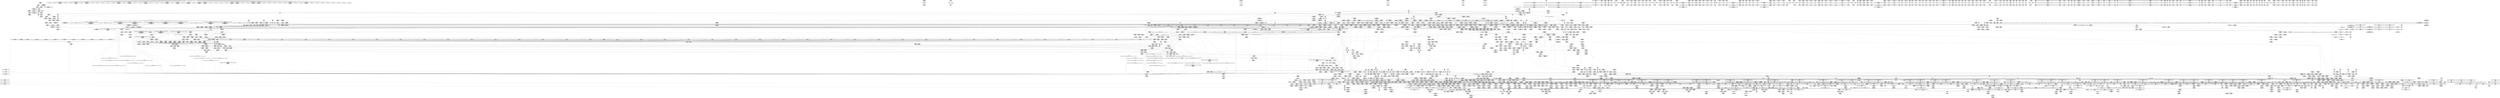 digraph {
	CE0x4de0ab0 [shape=record,shape=Mrecord,label="{CE0x4de0ab0|tomoyo_get_realpath:name1|security/tomoyo/file.c,151|*SummSource*}"]
	CE0x6b81000 [shape=record,shape=Mrecord,label="{CE0x6b81000|GLOBAL:tomoyo_audit_path_log|*Constant*|*SummSource*}"]
	CE0x5b24ff0 [shape=record,shape=Mrecord,label="{CE0x5b24ff0|tomoyo_path_permission:mode2|security/tomoyo/file.c,565|*SummSink*}"]
	CE0x6c118d0 [shape=record,shape=Mrecord,label="{CE0x6c118d0|tomoyo_path_permission:tmp20|security/tomoyo/file.c,573|*SummSource*}"]
	CE0x4dfdbb0 [shape=record,shape=Mrecord,label="{CE0x4dfdbb0|tomoyo_init_request_info:tmp6|security/tomoyo/util.c,1004|*SummSink*}"]
	CE0x8444e80 [shape=record,shape=Mrecord,label="{CE0x8444e80|_call_void_mcount()_#3}"]
	CE0x5c1b4d0 [shape=record,shape=Mrecord,label="{CE0x5c1b4d0|tomoyo_const_part_length:while.body|*SummSink*}"]
	CE0x8255ef0 [shape=record,shape=Mrecord,label="{CE0x8255ef0|tomoyo_domain:tmp4|security/tomoyo/common.h,1205}"]
	CE0x6b12e90 [shape=record,shape=Mrecord,label="{CE0x6b12e90|tomoyo_path_permission:tmp23|security/tomoyo/file.c,574|*SummSink*}"]
	CE0x819a8c0 [shape=record,shape=Mrecord,label="{CE0x819a8c0|tomoyo_get_realpath:tmp7|security/tomoyo/file.c,152|*SummSource*}"]
	CE0x68ad0e0 [shape=record,shape=Mrecord,label="{CE0x68ad0e0|tomoyo_domain:tmp2}"]
	CE0x4de0630 [shape=record,shape=Mrecord,label="{CE0x4de0630|tomoyo_init_request_info:tmp5|security/tomoyo/util.c,1004|*SummSink*}"]
	CE0x82587a0 [shape=record,shape=Mrecord,label="{CE0x82587a0|i64*_getelementptr_inbounds_(_22_x_i64_,_22_x_i64_*___llvm_gcov_ctr10,_i64_0,_i64_0)|*Constant*}"]
	CE0x6990fd0 [shape=record,shape=Mrecord,label="{CE0x6990fd0|tomoyo_const_part_length:len.0}"]
	CE0x5ad5fd0 [shape=record,shape=Mrecord,label="{CE0x5ad5fd0|tomoyo_const_part_length:return|*SummSink*}"]
	CE0x6ae4170 [shape=record,shape=Mrecord,label="{CE0x6ae4170|tomoyo_check_open_permission:conv14|security/tomoyo/file.c,761|*SummSource*}"]
	CE0x6804910 [shape=record,shape=Mrecord,label="{CE0x6804910|tomoyo_domain:tobool|security/tomoyo/common.h,1205|*SummSink*}"]
	CE0x4e69210 [shape=record,shape=Mrecord,label="{CE0x4e69210|tomoyo_check_open_permission:tmp6|security/tomoyo/file.c,743|*SummSource*}"]
	CE0x8177240 [shape=record,shape=Mrecord,label="{CE0x8177240|GLOBAL:__llvm_gcov_ctr25|Global_var:__llvm_gcov_ctr25|*SummSink*}"]
	CE0x84a4230 [shape=record,shape=Mrecord,label="{CE0x84a4230|tomoyo_get_mode:tmp15|security/tomoyo/util.c,983}"]
	CE0x844d770 [shape=record,shape=Mrecord,label="{CE0x844d770|COLLAPSED:_GCMRE___llvm_gcov_ctr31_internal_global_2_x_i64_zeroinitializer:_elem_0:default:}"]
	CE0x4d19ed0 [shape=record,shape=Mrecord,label="{CE0x4d19ed0|tomoyo_const_part_length:bb|*SummSource*}"]
	CE0x6c6d0a0 [shape=record,shape=Mrecord,label="{CE0x6c6d0a0|i32_255|*Constant*}"]
	CE0x8257b70 [shape=record,shape=Mrecord,label="{CE0x8257b70|i64*_getelementptr_inbounds_(_2_x_i64_,_2_x_i64_*___llvm_gcov_ctr22,_i64_0,_i64_1)|*Constant*|*SummSource*}"]
	CE0x6ce48f0 [shape=record,shape=Mrecord,label="{CE0x6ce48f0|tomoyo_const_part_length:tmp40|security/tomoyo/util.c,644|*SummSource*}"]
	CE0x6b3b5a0 [shape=record,shape=Mrecord,label="{CE0x6b3b5a0|i64_13|*Constant*}"]
	CE0x5b6eb20 [shape=record,shape=Mrecord,label="{CE0x5b6eb20|tomoyo_check_open_permission:if.end22}"]
	CE0x67a0cb0 [shape=record,shape=Mrecord,label="{CE0x67a0cb0|tomoyo_domain:tmp6|security/tomoyo/common.h,1205|*SummSource*}"]
	CE0x6b13150 [shape=record,shape=Mrecord,label="{CE0x6b13150|tomoyo_path_permission:retval.0}"]
	CE0x6ace840 [shape=record,shape=Mrecord,label="{CE0x6ace840|tomoyo_fill_path_info:idxprom|security/tomoyo/util.c,667}"]
	CE0x4e051f0 [shape=record,shape=Mrecord,label="{CE0x4e051f0|tomoyo_check_open_permission:idxprom|security/tomoyo/file.c,738}"]
	CE0x5952bd0 [shape=record,shape=Mrecord,label="{CE0x5952bd0|tomoyo_fill_path_info:tmp10|*SummSource*}"]
	CE0x59ad570 [shape=record,shape=Mrecord,label="{CE0x59ad570|tomoyo_const_part_length:incdec.ptr|security/tomoyo/util.c,626|*SummSource*}"]
	CE0x595c480 [shape=record,shape=Mrecord,label="{CE0x595c480|0:_%struct.tomoyo_obj_info*,_16:_%struct.tomoyo_domain_info*,_24:_%struct.tomoyo_path_info*,_40:_i8,_72:_i8,_75:_i8,_76:_i8,_77:_i8,_:_SCMRE_44,45_}"]
	CE0x6bc07a0 [shape=record,shape=Mrecord,label="{CE0x6bc07a0|tomoyo_check_open_permission:tmp37|security/tomoyo/file.c,762|*SummSource*}"]
	CE0x5b44940 [shape=record,shape=Mrecord,label="{CE0x5b44940|_ret_void|*SummSource*}"]
	CE0x6ca5bd0 [shape=record,shape=Mrecord,label="{CE0x6ca5bd0|tomoyo_check_open_permission:error.1}"]
	CE0x67ae050 [shape=record,shape=Mrecord,label="{CE0x67ae050|i8_1|*Constant*|*SummSink*}"]
	CE0x81ff650 [shape=record,shape=Mrecord,label="{CE0x81ff650|i64*_getelementptr_inbounds_(_31_x_i64_,_31_x_i64_*___llvm_gcov_ctr43150,_i64_0,_i64_4)|*Constant*|*SummSource*}"]
	CE0x84a3e20 [shape=record,shape=Mrecord,label="{CE0x84a3e20|i64*_getelementptr_inbounds_(_2_x_i64_,_2_x_i64_*___llvm_gcov_ctr53148,_i64_0,_i64_0)|*Constant*|*SummSink*}"]
	CE0x6b70160 [shape=record,shape=Mrecord,label="{CE0x6b70160|__llvm_gcov_indirect_counter_increment114:predecessor|Function::__llvm_gcov_indirect_counter_increment114&Arg::predecessor::}"]
	CE0x4cb4220 [shape=record,shape=Mrecord,label="{CE0x4cb4220|i8*_getelementptr_inbounds_(_45_x_i8_,_45_x_i8_*_.str13,_i32_0,_i32_0)|*Constant*|*SummSource*}"]
	CE0x6893ed0 [shape=record,shape=Mrecord,label="{CE0x6893ed0|tomoyo_audit_path_log:call|security/tomoyo/file.c,167}"]
	CE0x5b1c0c0 [shape=record,shape=Mrecord,label="{CE0x5b1c0c0|GLOBAL:tomoyo_p2mac|Global_var:tomoyo_p2mac|*SummSink*}"]
	CE0x8268520 [shape=record,shape=Mrecord,label="{CE0x8268520|tomoyo_get_mode:arrayidx4|security/tomoyo/util.c,983|*SummSource*}"]
	CE0x6804bd0 [shape=record,shape=Mrecord,label="{CE0x6804bd0|i64_3|*Constant*}"]
	CE0x4efab60 [shape=record,shape=Mrecord,label="{CE0x4efab60|get_current:tmp3|*SummSink*}"]
	CE0x4fb8650 [shape=record,shape=Mrecord,label="{CE0x4fb8650|tomoyo_path_permission:if.then|*SummSink*}"]
	CE0x5952b60 [shape=record,shape=Mrecord,label="{CE0x5952b60|tomoyo_fill_path_info:tmp10}"]
	CE0x4de2730 [shape=record,shape=Mrecord,label="{CE0x4de2730|0:_i8,_array:_GCRE_tomoyo_index2category_constant_39_x_i8_c_00_00_00_00_00_00_00_00_00_00_00_00_00_00_00_00_00_00_00_00_00_00_00_01_01_01_01_01_01_01_01_01_01_01_01_01_01_01_02_,_align_16:_elem_23::|security/tomoyo/util.c,983}"]
	CE0x77a5bd0 [shape=record,shape=Mrecord,label="{CE0x77a5bd0|tomoyo_path_permission:tmp10|security/tomoyo/file.c,565|*SummSource*}"]
	CE0x5994e50 [shape=record,shape=Mrecord,label="{CE0x5994e50|tomoyo_check_open_permission:tmp17|security/tomoyo/file.c,753}"]
	CE0x6b4cef0 [shape=record,shape=Mrecord,label="{CE0x6b4cef0|GLOBAL:tomoyo_domain.__warned|Global_var:tomoyo_domain.__warned|*SummSink*}"]
	CE0x5b08000 [shape=record,shape=Mrecord,label="{CE0x5b08000|tomoyo_const_part_length:tmp24|security/tomoyo/util.c,640|*SummSource*}"]
	CE0x6a28c80 [shape=record,shape=Mrecord,label="{CE0x6a28c80|i64_1|*Constant*|*SummSink*}"]
	CE0x59e71c0 [shape=record,shape=Mrecord,label="{CE0x59e71c0|0:_%struct.tomoyo_obj_info*,_16:_%struct.tomoyo_domain_info*,_24:_%struct.tomoyo_path_info*,_40:_i8,_72:_i8,_75:_i8,_76:_i8,_77:_i8,_:_SCMRE_50,51_}"]
	CE0x81cd890 [shape=record,shape=Mrecord,label="{CE0x81cd890|tomoyo_init_request_info:type|security/tomoyo/util.c,1009}"]
	CE0x4c3cf20 [shape=record,shape=Mrecord,label="{CE0x4c3cf20|tomoyo_get_mode:tmp11|security/tomoyo/util.c,982}"]
	CE0x68b8650 [shape=record,shape=Mrecord,label="{CE0x68b8650|128:_i8*,_1208:_%struct.file*,_:_CMRE_0,1_}"]
	CE0x6d93ce0 [shape=record,shape=Mrecord,label="{CE0x6d93ce0|tomoyo_const_part_length:tmp20|security/tomoyo/util.c,628|*SummSource*}"]
	CE0x6894330 [shape=record,shape=Mrecord,label="{CE0x6894330|GLOBAL:tomoyo_supervisor|*Constant*}"]
	CE0x68f4eb0 [shape=record,shape=Mrecord,label="{CE0x68f4eb0|tomoyo_check_open_permission:and7|security/tomoyo/file.c,758|*SummSource*}"]
	CE0x5c32ed0 [shape=record,shape=Mrecord,label="{CE0x5c32ed0|tomoyo_const_part_length:tmp16|security/tomoyo/util.c,627|*SummSink*}"]
	CE0x5c9ed10 [shape=record,shape=Mrecord,label="{CE0x5c9ed10|i32_9|*Constant*}"]
	CE0x4dbc4d0 [shape=record,shape=Mrecord,label="{CE0x4dbc4d0|0:_i8,_array:_GCRE_tomoyo_index2category_constant_39_x_i8_c_00_00_00_00_00_00_00_00_00_00_00_00_00_00_00_00_00_00_00_00_00_00_00_01_01_01_01_01_01_01_01_01_01_01_01_01_01_01_02_,_align_16:_elem_16::|security/tomoyo/util.c,983}"]
	CE0x4d5f2c0 [shape=record,shape=Mrecord,label="{CE0x4d5f2c0|i32_55|*Constant*}"]
	CE0x5c23fe0 [shape=record,shape=Mrecord,label="{CE0x5c23fe0|GLOBAL:lock_release|*Constant*|*SummSource*}"]
	CE0x8443e90 [shape=record,shape=Mrecord,label="{CE0x8443e90|tomoyo_fill_path_info:hash|security/tomoyo/util.c,669}"]
	CE0x5a26560 [shape=record,shape=Mrecord,label="{CE0x5a26560|tomoyo_path_permission:tmp6|*LoadInst*|security/tomoyo/file.c,564|*SummSink*}"]
	CE0x5b862c0 [shape=record,shape=Mrecord,label="{CE0x5b862c0|rcu_lock_acquire:tmp2|*SummSource*}"]
	CE0x6b4e970 [shape=record,shape=Mrecord,label="{CE0x6b4e970|tomoyo_const_part_length:tmp18|security/tomoyo/util.c,627|*SummSource*}"]
	CE0x5cadd80 [shape=record,shape=Mrecord,label="{CE0x5cadd80|i64*_getelementptr_inbounds_(_12_x_i64_,_12_x_i64_*___llvm_gcov_ctr31133,_i64_0,_i64_6)|*Constant*}"]
	CE0x8421180 [shape=record,shape=Mrecord,label="{CE0x8421180|_call_void_mcount()_#3}"]
	CE0x4e69530 [shape=record,shape=Mrecord,label="{CE0x4e69530|i32_2|*Constant*}"]
	CE0x84c0570 [shape=record,shape=Mrecord,label="{CE0x84c0570|tomoyo_const_part_length:tmp50|security/tomoyo/util.c,651}"]
	CE0x5a149e0 [shape=record,shape=Mrecord,label="{CE0x5a149e0|GLOBAL:__llvm_gcov_ctr10|Global_var:__llvm_gcov_ctr10}"]
	CE0x6795bf0 [shape=record,shape=Mrecord,label="{CE0x6795bf0|tomoyo_get_mode:tmp11|security/tomoyo/util.c,982}"]
	CE0x5994d50 [shape=record,shape=Mrecord,label="{CE0x5994d50|i64_6|*Constant*|*SummSource*}"]
	CE0x8444dd0 [shape=record,shape=Mrecord,label="{CE0x8444dd0|tomoyo_get_mode:tmp1}"]
	CE0x5b86bf0 [shape=record,shape=Mrecord,label="{CE0x5b86bf0|i64*_getelementptr_inbounds_(_4_x_i64_,_4_x_i64_*___llvm_gcov_ctr24,_i64_0,_i64_3)|*Constant*}"]
	CE0x84c0c00 [shape=record,shape=Mrecord,label="{CE0x84c0c00|i64*_getelementptr_inbounds_(_31_x_i64_,_31_x_i64_*___llvm_gcov_ctr43150,_i64_0,_i64_29)|*Constant*|*SummSink*}"]
	CE0x6a27d70 [shape=record,shape=Mrecord,label="{CE0x6a27d70|tomoyo_fill_path_info:frombool|security/tomoyo/util.c,667}"]
	CE0x6bd7bd0 [shape=record,shape=Mrecord,label="{CE0x6bd7bd0|tomoyo_get_mode:if.then13|*SummSink*}"]
	CE0x4d72100 [shape=record,shape=Mrecord,label="{CE0x4d72100|tomoyo_check_open_permission:tmp4|security/tomoyo/file.c,742|*SummSource*}"]
	CE0x6795a70 [shape=record,shape=Mrecord,label="{CE0x6795a70|tomoyo_get_mode:tmp13|security/tomoyo/util.c,982}"]
	CE0x6c16340 [shape=record,shape=Mrecord,label="{CE0x6c16340|GLOBAL:tomoyo_profile|*Constant*|*SummSink*}"]
	CE0x828b9d0 [shape=record,shape=Mrecord,label="{CE0x828b9d0|0:_i8,_array:_GCRE_tomoyo_index2category_constant_39_x_i8_c_00_00_00_00_00_00_00_00_00_00_00_00_00_00_00_00_00_00_00_00_00_00_00_01_01_01_01_01_01_01_01_01_01_01_01_01_01_01_02_,_align_16:_elem_10::|security/tomoyo/util.c,983}"]
	CE0x6ace2b0 [shape=record,shape=Mrecord,label="{CE0x6ace2b0|tomoyo_fill_path_info:tmp8|security/tomoyo/util.c,667|*SummSource*}"]
	CE0x58d2840 [shape=record,shape=Mrecord,label="{CE0x58d2840|tomoyo_const_part_length:if.end6|*SummSource*}"]
	CE0x81ff700 [shape=record,shape=Mrecord,label="{CE0x81ff700|i64*_getelementptr_inbounds_(_31_x_i64_,_31_x_i64_*___llvm_gcov_ctr43150,_i64_0,_i64_4)|*Constant*|*SummSink*}"]
	CE0x5929540 [shape=record,shape=Mrecord,label="{CE0x5929540|0:_%struct.tomoyo_obj_info*,_16:_%struct.tomoyo_domain_info*,_24:_%struct.tomoyo_path_info*,_40:_i8,_72:_i8,_75:_i8,_76:_i8,_77:_i8,_:_SCMRE_32,33_}"]
	CE0x6abef60 [shape=record,shape=Mrecord,label="{CE0x6abef60|tomoyo_audit_path_log:entry|*SummSource*}"]
	CE0x69abdb0 [shape=record,shape=Mrecord,label="{CE0x69abdb0|srcu_read_unlock:sp|Function::srcu_read_unlock&Arg::sp::}"]
	CE0x6c6bf60 [shape=record,shape=Mrecord,label="{CE0x6c6bf60|i64_22|*Constant*}"]
	CE0x5b1c520 [shape=record,shape=Mrecord,label="{CE0x5b1c520|srcu_read_unlock:idx|Function::srcu_read_unlock&Arg::idx::|*SummSink*}"]
	CE0x6b4d240 [shape=record,shape=Mrecord,label="{CE0x6b4d240|tomoyo_fill_path_info:tmp5|security/tomoyo/util.c,667}"]
	CE0x5b44a50 [shape=record,shape=Mrecord,label="{CE0x5b44a50|_ret_void|*SummSink*}"]
	CE0x6abf5e0 [shape=record,shape=Mrecord,label="{CE0x6abf5e0|_ret_i32_%call,_!dbg_!38912|security/tomoyo/file.c,167|*SummSource*}"]
	CE0x4cf70b0 [shape=record,shape=Mrecord,label="{CE0x4cf70b0|tomoyo_get_mode:arrayidx4|security/tomoyo/util.c,983|*SummSink*}"]
	CE0x6b5f0b0 [shape=record,shape=Mrecord,label="{CE0x6b5f0b0|tomoyo_check_open_permission:tmp34|security/tomoyo/file.c,761|*SummSink*}"]
	CE0x6cf9cf0 [shape=record,shape=Mrecord,label="{CE0x6cf9cf0|tomoyo_check_open_permission:error.2|*SummSink*}"]
	CE0x6b50130 [shape=record,shape=Mrecord,label="{CE0x6b50130|i64*_getelementptr_inbounds_(_12_x_i64_,_12_x_i64_*___llvm_gcov_ctr31133,_i64_0,_i64_11)|*Constant*|*SummSource*}"]
	CE0x5be2c20 [shape=record,shape=Mrecord,label="{CE0x5be2c20|GLOBAL:tomoyo_read_unlock|*Constant*|*SummSink*}"]
	CE0x6bb5180 [shape=record,shape=Mrecord,label="{CE0x6bb5180|tomoyo_get_realpath:tmp11|security/tomoyo/file.c,156|*SummSource*}"]
	CE0x4df43e0 [shape=record,shape=Mrecord,label="{CE0x4df43e0|0:_i8,_array:_GCRE_tomoyo_index2category_constant_39_x_i8_c_00_00_00_00_00_00_00_00_00_00_00_00_00_00_00_00_00_00_00_00_00_00_00_01_01_01_01_01_01_01_01_01_01_01_01_01_01_01_02_,_align_16:_elem_26::|security/tomoyo/util.c,983}"]
	CE0x6814c70 [shape=record,shape=Mrecord,label="{CE0x6814c70|COLLAPSED:_GCMRE___llvm_gcov_ctr54147_internal_global_11_x_i64_zeroinitializer:_elem_0:default:}"]
	CE0x6d03160 [shape=record,shape=Mrecord,label="{CE0x6d03160|tomoyo_get_mode:profile|Function::tomoyo_get_mode&Arg::profile::|*SummSink*}"]
	CE0x59f4c70 [shape=record,shape=Mrecord,label="{CE0x59f4c70|tomoyo_check_open_permission:call|security/tomoyo/file.c,749}"]
	CE0x4e84ae0 [shape=record,shape=Mrecord,label="{CE0x4e84ae0|tomoyo_check_open_permission:entry}"]
	CE0x8456ac0 [shape=record,shape=Mrecord,label="{CE0x8456ac0|tomoyo_fill_path_info:name1|security/tomoyo/util.c,663|*SummSink*}"]
	CE0x69cf1b0 [shape=record,shape=Mrecord,label="{CE0x69cf1b0|srcu_read_unlock:sp|Function::srcu_read_unlock&Arg::sp::|*SummSource*}"]
	CE0x5c3dd10 [shape=record,shape=Mrecord,label="{CE0x5c3dd10|tomoyo_domain:tmp6|security/tomoyo/common.h,1205}"]
	CE0x4d4d410 [shape=record,shape=Mrecord,label="{CE0x4d4d410|tomoyo_const_part_length:incdec.ptr19|security/tomoyo/util.c,643|*SummSink*}"]
	CE0x68ad210 [shape=record,shape=Mrecord,label="{CE0x68ad210|tomoyo_domain:tmp1|*SummSink*}"]
	CE0x6d7df40 [shape=record,shape=Mrecord,label="{CE0x6d7df40|tomoyo_const_part_length:tmp21|security/tomoyo/util.c,631}"]
	CE0x4b6d190 [shape=record,shape=Mrecord,label="{CE0x4b6d190|_call_void_mcount()_#3|*SummSink*}"]
	CE0x67ae7b0 [shape=record,shape=Mrecord,label="{CE0x67ae7b0|_ret_i32_%conv6,_!dbg_!38926|security/tomoyo/util.c,1011|*SummSink*}"]
	CE0x67a0dc0 [shape=record,shape=Mrecord,label="{CE0x67a0dc0|tomoyo_domain:tmp6|security/tomoyo/common.h,1205|*SummSink*}"]
	CE0x6c758a0 [shape=record,shape=Mrecord,label="{CE0x6c758a0|tomoyo_fill_path_info:arrayidx|security/tomoyo/util.c,667|*SummSource*}"]
	CE0x5977b30 [shape=record,shape=Mrecord,label="{CE0x5977b30|tomoyo_const_part_length:sw.bb9|*SummSource*}"]
	CE0x6c6bfd0 [shape=record,shape=Mrecord,label="{CE0x6c6bfd0|i64_22|*Constant*|*SummSource*}"]
	CE0x6cf93e0 [shape=record,shape=Mrecord,label="{CE0x6cf93e0|tomoyo_check_open_permission:tmp39|security/tomoyo/file.c,766|*SummSink*}"]
	CE0x81cc240 [shape=record,shape=Mrecord,label="{CE0x81cc240|tomoyo_init_request_info:tmp8|security/tomoyo/util.c,1005|*SummSource*}"]
	CE0x4f37730 [shape=record,shape=Mrecord,label="{CE0x4f37730|0:_%struct.tomoyo_obj_info*,_16:_%struct.tomoyo_domain_info*,_24:_%struct.tomoyo_path_info*,_40:_i8,_72:_i8,_75:_i8,_76:_i8,_77:_i8,_:_SCMRE_0,8_|*MultipleSource*|security/tomoyo/file.c, 741|security/tomoyo/file.c,741|security/tomoyo/file.c,748}"]
	CE0x8233100 [shape=record,shape=Mrecord,label="{CE0x8233100|tomoyo_get_realpath:tmp1}"]
	CE0x6bfeb40 [shape=record,shape=Mrecord,label="{CE0x6bfeb40|_call_void_mcount()_#3|*SummSink*}"]
	CE0x6aa52d0 [shape=record,shape=Mrecord,label="{CE0x6aa52d0|tomoyo_path_permission:tmp15|security/tomoyo/file.c,567|*SummSink*}"]
	CE0x6827be0 [shape=record,shape=Mrecord,label="{CE0x6827be0|tomoyo_get_realpath:buf|Function::tomoyo_get_realpath&Arg::buf::}"]
	CE0x68e2be0 [shape=record,shape=Mrecord,label="{CE0x68e2be0|128:_i8*,_1208:_%struct.file*,_:_CMRE_31,32_}"]
	CE0x81a34e0 [shape=record,shape=Mrecord,label="{CE0x81a34e0|i64*_getelementptr_inbounds_(_5_x_i64_,_5_x_i64_*___llvm_gcov_ctr32134,_i64_0,_i64_4)|*Constant*}"]
	CE0x6bff680 [shape=record,shape=Mrecord,label="{CE0x6bff680|tomoyo_get_mode:if.end14}"]
	CE0x6d834d0 [shape=record,shape=Mrecord,label="{CE0x6d834d0|tomoyo_path_permission:tmp5|*LoadInst*|security/tomoyo/file.c,564|*SummSource*}"]
	CE0x6849b10 [shape=record,shape=Mrecord,label="{CE0x6849b10|srcu_read_lock:call|include/linux/srcu.h,220|*SummSink*}"]
	CE0x6cefb90 [shape=record,shape=Mrecord,label="{CE0x6cefb90|i32_9|*Constant*}"]
	CE0x6a5f7d0 [shape=record,shape=Mrecord,label="{CE0x6a5f7d0|tomoyo_get_mode:tmp12|security/tomoyo/util.c,982|*SummSink*}"]
	CE0x4d54970 [shape=record,shape=Mrecord,label="{CE0x4d54970|tomoyo_check_open_permission:if.end23}"]
	CE0x8477fc0 [shape=record,shape=Mrecord,label="{CE0x8477fc0|i64_2|*Constant*}"]
	CE0x84118c0 [shape=record,shape=Mrecord,label="{CE0x84118c0|tomoyo_fill_path_info:is_dir|security/tomoyo/util.c,667}"]
	CE0x8339ef0 [shape=record,shape=Mrecord,label="{CE0x8339ef0|tomoyo_init_request_info:profile3|security/tomoyo/util.c,1008|*SummSource*}"]
	CE0x58eb5f0 [shape=record,shape=Mrecord,label="{CE0x58eb5f0|tomoyo_init_request_info:domain|Function::tomoyo_init_request_info&Arg::domain::}"]
	CE0x6c100f0 [shape=record,shape=Mrecord,label="{CE0x6c100f0|tomoyo_get_mode:tmp25|security/tomoyo/util.c,987}"]
	CE0x6c75620 [shape=record,shape=Mrecord,label="{CE0x6c75620|tomoyo_fill_path_info:idxprom|security/tomoyo/util.c,667|*SummSink*}"]
	CE0x6ad7910 [shape=record,shape=Mrecord,label="{CE0x6ad7910|tomoyo_check_open_permission:tobool12|security/tomoyo/file.c,761|*SummSink*}"]
	CE0x6b91880 [shape=record,shape=Mrecord,label="{CE0x6b91880|i64*_getelementptr_inbounds_(_10_x_i64_,_10_x_i64_*___llvm_gcov_ctr34,_i64_0,_i64_8)|*Constant*|*SummSource*}"]
	CE0x6c4dc40 [shape=record,shape=Mrecord,label="{CE0x6c4dc40|tomoyo_fill_path_info:call|security/tomoyo/util.c,664|*SummSource*}"]
	CE0x84b5400 [shape=record,shape=Mrecord,label="{CE0x84b5400|GLOBAL:tomoyo_domain|*Constant*|*SummSink*}"]
	CE0x5a37070 [shape=record,shape=Mrecord,label="{CE0x5a37070|tomoyo_init_request_info:entry}"]
	CE0x6bb4820 [shape=record,shape=Mrecord,label="{CE0x6bb4820|i1_true|*Constant*|*SummSource*}"]
	CE0x82d5fb0 [shape=record,shape=Mrecord,label="{CE0x82d5fb0|i64**_getelementptr_inbounds_(_3_x_i64*_,_3_x_i64*_*___llvm_gcda_edge_table44,_i64_0,_i64_0)|*Constant*}"]
	CE0x5bb9b20 [shape=record,shape=Mrecord,label="{CE0x5bb9b20|srcu_read_unlock:tmp2|*SummSource*}"]
	CE0x4efaf50 [shape=record,shape=Mrecord,label="{CE0x4efaf50|tomoyo_const_part_length:tobool|security/tomoyo/util.c,624|*SummSink*}"]
	CE0x8232a40 [shape=record,shape=Mrecord,label="{CE0x8232a40|tomoyo_init_request_info:tmp5|security/tomoyo/util.c,1004}"]
	CE0x59d19b0 [shape=record,shape=Mrecord,label="{CE0x59d19b0|0:_%struct.tomoyo_obj_info*,_16:_%struct.tomoyo_domain_info*,_24:_%struct.tomoyo_path_info*,_40:_i8,_72:_i8,_75:_i8,_76:_i8,_77:_i8,_:_SCMRE_53,54_}"]
	CE0x829c600 [shape=record,shape=Mrecord,label="{CE0x829c600|tomoyo_get_mode:bb|*SummSink*}"]
	CE0x4e68e90 [shape=record,shape=Mrecord,label="{CE0x4e68e90|tomoyo_check_open_permission:path1|security/tomoyo/file.c,742}"]
	CE0x5943be0 [shape=record,shape=Mrecord,label="{CE0x5943be0|0:_%struct.tomoyo_obj_info*,_16:_%struct.tomoyo_domain_info*,_24:_%struct.tomoyo_path_info*,_40:_i8,_72:_i8,_75:_i8,_76:_i8,_77:_i8,_:_SCMRE_37,38_}"]
	CE0x5b3ba30 [shape=record,shape=Mrecord,label="{CE0x5b3ba30|tomoyo_path_permission:domain|security/tomoyo/file.c,564|*SummSink*}"]
	CE0x5b253b0 [shape=record,shape=Mrecord,label="{CE0x5b253b0|tomoyo_path_permission:tmp7|*LoadInst*|security/tomoyo/file.c,565}"]
	CE0x4e312b0 [shape=record,shape=Mrecord,label="{CE0x4e312b0|0:_i8,_array:_GCRE_tomoyo_index2category_constant_39_x_i8_c_00_00_00_00_00_00_00_00_00_00_00_00_00_00_00_00_00_00_00_00_00_00_00_01_01_01_01_01_01_01_01_01_01_01_01_01_01_01_02_,_align_16:_elem_38::|security/tomoyo/util.c,983}"]
	CE0x6795710 [shape=record,shape=Mrecord,label="{CE0x6795710|tomoyo_fill_path_info:const_len|security/tomoyo/util.c,666|*SummSource*}"]
	CE0x5b86a90 [shape=record,shape=Mrecord,label="{CE0x5b86a90|%struct.lockdep_map*_null|*Constant*}"]
	CE0x5a8c030 [shape=record,shape=Mrecord,label="{CE0x5a8c030|tomoyo_check_open_permission:call|security/tomoyo/file.c,749|*SummSink*}"]
	CE0x81737a0 [shape=record,shape=Mrecord,label="{CE0x81737a0|_call_void_rcu_lock_acquire(%struct.lockdep_map*_%dep_map)_#9,_!dbg_!38906|include/linux/srcu.h,222|*SummSource*}"]
	CE0x5c84970 [shape=record,shape=Mrecord,label="{CE0x5c84970|tomoyo_path_permission:param6|security/tomoyo/file.c,569}"]
	CE0x6ce4620 [shape=record,shape=Mrecord,label="{CE0x6ce4620|i64_24|*Constant*}"]
	CE0x77a6010 [shape=record,shape=Mrecord,label="{CE0x77a6010|i64*_getelementptr_inbounds_(_2_x_i64_,_2_x_i64_*___llvm_gcov_ctr23,_i64_0,_i64_0)|*Constant*}"]
	CE0x84a0180 [shape=record,shape=Mrecord,label="{CE0x84a0180|tomoyo_const_part_length:filename|Function::tomoyo_const_part_length&Arg::filename::|*SummSource*}"]
	CE0x68171e0 [shape=record,shape=Mrecord,label="{CE0x68171e0|tomoyo_get_mode:conv15|security/tomoyo/util.c,987}"]
	CE0x68db3e0 [shape=record,shape=Mrecord,label="{CE0x68db3e0|tomoyo_check_open_permission:obj5|security/tomoyo/file.c,757|*SummSink*}"]
	CE0x8342a60 [shape=record,shape=Mrecord,label="{CE0x8342a60|i64**_getelementptr_inbounds_(_3_x_i64*_,_3_x_i64*_*___llvm_gcda_edge_table44,_i64_0,_i64_1)|*Constant*}"]
	CE0x679f110 [shape=record,shape=Mrecord,label="{CE0x679f110|i64*_getelementptr_inbounds_(_22_x_i64_,_22_x_i64_*___llvm_gcov_ctr10,_i64_0,_i64_20)|*Constant*}"]
	CE0x8319960 [shape=record,shape=Mrecord,label="{CE0x8319960|tomoyo_get_realpath:tmp7|security/tomoyo/file.c,152|*SummSink*}"]
	CE0x5a60580 [shape=record,shape=Mrecord,label="{CE0x5a60580|tomoyo_domain:do.end|*SummSink*}"]
	CE0x77a5880 [shape=record,shape=Mrecord,label="{CE0x77a5880|rcu_lock_acquire:tmp5|include/linux/rcupdate.h,418|*SummSource*}"]
	CE0x8167f10 [shape=record,shape=Mrecord,label="{CE0x8167f10|GLOBAL:tomoyo_const_part_length|*Constant*|*SummSource*}"]
	CE0x6a0ef30 [shape=record,shape=Mrecord,label="{CE0x6a0ef30|tomoyo_path_permission:tmp9|security/tomoyo/file.c,565|*SummSource*}"]
	CE0x4d0bc50 [shape=record,shape=Mrecord,label="{CE0x4d0bc50|tomoyo_const_part_length:tmp30|security/tomoyo/util.c,641|*SummSink*}"]
	CE0x6b80ba0 [shape=record,shape=Mrecord,label="{CE0x6b80ba0|tomoyo_path_permission:call9|security/tomoyo/file.c,572|*SummSource*}"]
	CE0x67bc2e0 [shape=record,shape=Mrecord,label="{CE0x67bc2e0|GLOBAL:rcu_lock_release|*Constant*}"]
	CE0x4efb3b0 [shape=record,shape=Mrecord,label="{CE0x4efb3b0|rcu_lock_acquire:tmp1|*SummSource*}"]
	CE0x81a36e0 [shape=record,shape=Mrecord,label="{CE0x81a36e0|COLLAPSED:_GCMRE___llvm_gcov_ctr25_internal_global_6_x_i64_zeroinitializer:_elem_0:default:}"]
	CE0x6b84760 [shape=record,shape=Mrecord,label="{CE0x6b84760|tomoyo_check_open_permission:tmp36|security/tomoyo/file.c,762|*SummSource*}"]
	CE0x82e26d0 [shape=record,shape=Mrecord,label="{CE0x82e26d0|tomoyo_get_mode:bb|*SummSource*}"]
	CE0x5b1c410 [shape=record,shape=Mrecord,label="{CE0x5b1c410|srcu_read_unlock:idx|Function::srcu_read_unlock&Arg::idx::|*SummSource*}"]
	CE0x846df40 [shape=record,shape=Mrecord,label="{CE0x846df40|tomoyo_check_open_permission:r|security/tomoyo/file.c, 741|*SummSource*}"]
	CE0x4d78a60 [shape=record,shape=Mrecord,label="{CE0x4d78a60|i32_8|*Constant*}"]
	CE0x8257f90 [shape=record,shape=Mrecord,label="{CE0x8257f90|tomoyo_read_lock:tmp2|*SummSource*}"]
	CE0x6894960 [shape=record,shape=Mrecord,label="{CE0x6894960|i8*_getelementptr_inbounds_(_12_x_i8_,_12_x_i8_*_.str1,_i32_0,_i32_0)|*Constant*|*SummSink*}"]
	CE0x8328850 [shape=record,shape=Mrecord,label="{CE0x8328850|tomoyo_init_request_info:if.then}"]
	CE0x6d3cc00 [shape=record,shape=Mrecord,label="{CE0x6d3cc00|i64*_getelementptr_inbounds_(_2_x_i64_,_2_x_i64_*___llvm_gcov_ctr32,_i64_0,_i64_0)|*Constant*|*SummSource*}"]
	CE0x5994fc0 [shape=record,shape=Mrecord,label="{CE0x5994fc0|tomoyo_check_open_permission:tmp16|security/tomoyo/file.c,753|*SummSource*}"]
	CE0x6c11ae0 [shape=record,shape=Mrecord,label="{CE0x6c11ae0|tomoyo_path_permission:tmp21|security/tomoyo/file.c,573}"]
	CE0x81a3300 [shape=record,shape=Mrecord,label="{CE0x81a3300|tomoyo_init_request_info:domain.addr.0|*SummSink*}"]
	CE0x8257c80 [shape=record,shape=Mrecord,label="{CE0x8257c80|i64*_getelementptr_inbounds_(_2_x_i64_,_2_x_i64_*___llvm_gcov_ctr22,_i64_0,_i64_1)|*Constant*|*SummSink*}"]
	CE0x5c101f0 [shape=record,shape=Mrecord,label="{CE0x5c101f0|tomoyo_audit_path_log:idxprom|security/tomoyo/file.c,167|*SummSource*}"]
	CE0x4ce0a60 [shape=record,shape=Mrecord,label="{CE0x4ce0a60|tomoyo_const_part_length:if.end28|*SummSource*}"]
	CE0x5c05d00 [shape=record,shape=Mrecord,label="{CE0x5c05d00|tomoyo_audit_path_log:arrayidx|security/tomoyo/file.c,167|*SummSink*}"]
	CE0x6a283c0 [shape=record,shape=Mrecord,label="{CE0x6a283c0|tomoyo_fill_path_info:frombool|security/tomoyo/util.c,667|*SummSink*}"]
	CE0x8322bb0 [shape=record,shape=Mrecord,label="{CE0x8322bb0|40:_%struct.tomoyo_policy_namespace*,_48:_i8,_:_GCRE_tomoyo_kernel_domain_external_global_%struct.tomoyo_domain_info_49,50_|*MultipleSource*|Function::tomoyo_check_open_permission&Arg::domain::|security/tomoyo/util.c,1005|Function::tomoyo_init_request_info&Arg::domain::|security/tomoyo/util.c,1007}"]
	CE0x6958c80 [shape=record,shape=Mrecord,label="{CE0x6958c80|tomoyo_fill_path_info:conv4|security/tomoyo/util.c,667|*SummSink*}"]
	CE0x59525b0 [shape=record,shape=Mrecord,label="{CE0x59525b0|tomoyo_fill_path_info:cmp|security/tomoyo/util.c,667|*SummSink*}"]
	CE0x4ece2b0 [shape=record,shape=Mrecord,label="{CE0x4ece2b0|VOIDTB_TE:_SCMRE_0,1_|*MultipleSource*|security/tomoyo/file.c, 742|security/tomoyo/file.c,742|security/tomoyo/file.c,742}"]
	CE0x4c57690 [shape=record,shape=Mrecord,label="{CE0x4c57690|srcu_read_unlock:tmp3|*SummSource*}"]
	CE0x5b44860 [shape=record,shape=Mrecord,label="{CE0x5b44860|__llvm_gcov_indirect_counter_increment114:counters|Function::__llvm_gcov_indirect_counter_increment114&Arg::counters::|*SummSink*}"]
	CE0x8319df0 [shape=record,shape=Mrecord,label="{CE0x8319df0|tomoyo_get_realpath:tmp8|security/tomoyo/file.c,152|*SummSink*}"]
	CE0x6c6c730 [shape=record,shape=Mrecord,label="{CE0x6c6c730|tomoyo_const_part_length:tmp36|security/tomoyo/util.c,644|*SummSource*}"]
	CE0x8250c00 [shape=record,shape=Mrecord,label="{CE0x8250c00|tomoyo_init_request_info:bb|*SummSink*}"]
	CE0x6815df0 [shape=record,shape=Mrecord,label="{CE0x6815df0|i8*_undef|*Constant*}"]
	"CONST[source:0(mediator),value:2(dynamic)][purpose:{object}][SrcIdx:14]"
	CE0x6b9e4c0 [shape=record,shape=Mrecord,label="{CE0x6b9e4c0|tomoyo_check_open_permission:if.then|*SummSource*}"]
	CE0x5be3260 [shape=record,shape=Mrecord,label="{CE0x5be3260|tomoyo_read_unlock:idx|Function::tomoyo_read_unlock&Arg::idx::|*SummSource*}"]
	CE0x6a8fa70 [shape=record,shape=Mrecord,label="{CE0x6a8fa70|tomoyo_check_open_permission:tmp50|security/tomoyo/file.c,772|*SummSink*}"]
	CE0x6ba29b0 [shape=record,shape=Mrecord,label="{CE0x6ba29b0|i1_false|*Constant*}"]
	CE0x82b28d0 [shape=record,shape=Mrecord,label="{CE0x82b28d0|tomoyo_init_request_info:profile2|security/tomoyo/util.c,1007|*SummSource*}"]
	CE0x5a95370 [shape=record,shape=Mrecord,label="{CE0x5a95370|tomoyo_read_unlock:tmp2|*SummSource*}"]
	CE0x8168020 [shape=record,shape=Mrecord,label="{CE0x8168020|GLOBAL:tomoyo_const_part_length|*Constant*|*SummSink*}"]
	CE0x5c24240 [shape=record,shape=Mrecord,label="{CE0x5c24240|i64*_getelementptr_inbounds_(_4_x_i64_,_4_x_i64_*___llvm_gcov_ctr33,_i64_0,_i64_3)|*Constant*}"]
	"CONST[source:1(input),value:2(dynamic)][purpose:{operation}][SrcIdx:15]"
	CE0x68af870 [shape=record,shape=Mrecord,label="{CE0x68af870|tomoyo_check_open_permission:tmp20|security/tomoyo/file.c,754|*SummSink*}"]
	CE0x6d4c900 [shape=record,shape=Mrecord,label="{CE0x6d4c900|i64*_getelementptr_inbounds_(_22_x_i64_,_22_x_i64_*___llvm_gcov_ctr10,_i64_0,_i64_20)|*Constant*|*SummSink*}"]
	CE0x4c3e5a0 [shape=record,shape=Mrecord,label="{CE0x4c3e5a0|0:_i8*,_array:_GCRE_tomoyo_path_keyword_external_constant_11_x_i8*_:_elem_6::|security/tomoyo/file.c,167}"]
	CE0x6b60bd0 [shape=record,shape=Mrecord,label="{CE0x6b60bd0|tomoyo_read_unlock:bb|*SummSink*}"]
	CE0x8262090 [shape=record,shape=Mrecord,label="{CE0x8262090|tomoyo_get_mode:if.then13}"]
	CE0x5d51e00 [shape=record,shape=Mrecord,label="{CE0x5d51e00|rcu_lock_acquire:tmp3|*SummSink*}"]
	CE0x5b07e60 [shape=record,shape=Mrecord,label="{CE0x5b07e60|tomoyo_const_part_length:tmp24|security/tomoyo/util.c,640}"]
	CE0x6a65ca0 [shape=record,shape=Mrecord,label="{CE0x6a65ca0|tomoyo_check_open_permission:cond|security/tomoyo/file.c,762}"]
	CE0x4ddd8b0 [shape=record,shape=Mrecord,label="{CE0x4ddd8b0|tomoyo_check_open_permission:path|Function::tomoyo_check_open_permission&Arg::path::|*SummSource*}"]
	CE0x5aaaa00 [shape=record,shape=Mrecord,label="{CE0x5aaaa00|tomoyo_get_mode:add|security/tomoyo/util.c,984|*SummSink*}"]
	CE0x6c1f700 [shape=record,shape=Mrecord,label="{CE0x6c1f700|tomoyo_path_permission:bb}"]
	CE0x69508f0 [shape=record,shape=Mrecord,label="{CE0x69508f0|128:_i8*,_1208:_%struct.file*,_:_CMRE_152,160_|*MultipleSource*|security/tomoyo/common.h,1205|security/tomoyo/common.h,1205}"]
	CE0x6a28b50 [shape=record,shape=Mrecord,label="{CE0x6a28b50|tomoyo_fill_path_info:const_len6|security/tomoyo/util.c,668|*SummSink*}"]
	CE0x69dc680 [shape=record,shape=Mrecord,label="{CE0x69dc680|_ret_void,_!dbg_!38907|include/linux/srcu.h,238|*SummSource*}"]
	CE0x82a2b20 [shape=record,shape=Mrecord,label="{CE0x82a2b20|tomoyo_get_mode:idxprom3|security/tomoyo/util.c,983|*SummSink*}"]
	CE0x8420df0 [shape=record,shape=Mrecord,label="{CE0x8420df0|tomoyo_path_permission:conv|security/tomoyo/file.c,564}"]
	CE0x8267a50 [shape=record,shape=Mrecord,label="{CE0x8267a50|tomoyo_audit_path_log:tmp3}"]
	CE0x6827990 [shape=record,shape=Mrecord,label="{CE0x6827990|tomoyo_get_realpath:entry|*SummSink*}"]
	CE0x59e4c00 [shape=record,shape=Mrecord,label="{CE0x59e4c00|tomoyo_fill_path_info:bb|*SummSink*}"]
	CE0x6cc8b00 [shape=record,shape=Mrecord,label="{CE0x6cc8b00|tomoyo_get_realpath:return}"]
	CE0x6a655a0 [shape=record,shape=Mrecord,label="{CE0x6a655a0|tomoyo_check_open_permission:and18|security/tomoyo/file.c,762}"]
	CE0x6d23a50 [shape=record,shape=Mrecord,label="{CE0x6d23a50|i64*_getelementptr_inbounds_(_22_x_i64_,_22_x_i64_*___llvm_gcov_ctr10,_i64_0,_i64_17)|*Constant*|*SummSource*}"]
	CE0x8420d20 [shape=record,shape=Mrecord,label="{CE0x8420d20|_ret_i32_%retval.0,_!dbg_!38935|security/tomoyo/util.c,988}"]
	CE0x5a14c30 [shape=record,shape=Mrecord,label="{CE0x5a14c30|GLOBAL:__llvm_gcov_ctr10|Global_var:__llvm_gcov_ctr10|*SummSource*}"]
	CE0x4df64f0 [shape=record,shape=Mrecord,label="{CE0x4df64f0|0:_i8*,_8:_i32,_12:_i16,_14:_i8,_15:_i8,_:_SCMRE_12,14_|*MultipleSource*|security/tomoyo/file.c, 740|security/tomoyo/file.c,747}"]
	CE0x4cb3290 [shape=record,shape=Mrecord,label="{CE0x4cb3290|tomoyo_audit_path_log:path2|security/tomoyo/file.c,169|*SummSink*}"]
	CE0x5914900 [shape=record,shape=Mrecord,label="{CE0x5914900|0:_%struct.tomoyo_obj_info*,_16:_%struct.tomoyo_domain_info*,_24:_%struct.tomoyo_path_info*,_40:_i8,_72:_i8,_75:_i8,_76:_i8,_77:_i8,_:_SCMRE_26,27_}"]
	CE0x6ae3ed0 [shape=record,shape=Mrecord,label="{CE0x6ae3ed0|tomoyo_check_open_permission:conv14|security/tomoyo/file.c,761}"]
	CE0x5b99df0 [shape=record,shape=Mrecord,label="{CE0x5b99df0|tomoyo_get_mode:conv|security/tomoyo/util.c,982|*SummSink*}"]
	CE0x4f34cb0 [shape=record,shape=Mrecord,label="{CE0x4f34cb0|i64*_getelementptr_inbounds_(_2_x_i64_,_2_x_i64_*___llvm_gcov_ctr23,_i64_0,_i64_1)|*Constant*}"]
	CE0x4ddd530 [shape=record,shape=Mrecord,label="{CE0x4ddd530|tomoyo_check_open_permission:tmp6|security/tomoyo/file.c,743}"]
	CE0x6c5e580 [shape=record,shape=Mrecord,label="{CE0x6c5e580|i64*_getelementptr_inbounds_(_31_x_i64_,_31_x_i64_*___llvm_gcov_ctr43150,_i64_0,_i64_9)|*Constant*|*SummSource*}"]
	CE0x59e4750 [shape=record,shape=Mrecord,label="{CE0x59e4750|i64*_getelementptr_inbounds_(_2_x_i64_,_2_x_i64_*___llvm_gcov_ctr21,_i64_0,_i64_1)|*Constant*|*SummSource*}"]
	CE0x5b4fb80 [shape=record,shape=Mrecord,label="{CE0x5b4fb80|tomoyo_fill_path_info:ptr|Function::tomoyo_fill_path_info&Arg::ptr::|*SummSink*}"]
	CE0x828b960 [shape=record,shape=Mrecord,label="{CE0x828b960|0:_i8,_array:_GCRE_tomoyo_index2category_constant_39_x_i8_c_00_00_00_00_00_00_00_00_00_00_00_00_00_00_00_00_00_00_00_00_00_00_00_01_01_01_01_01_01_01_01_01_01_01_01_01_01_01_02_,_align_16:_elem_5::|security/tomoyo/util.c,983}"]
	CE0x5d7c9e0 [shape=record,shape=Mrecord,label="{CE0x5d7c9e0|tomoyo_get_mode:tmp6|security/tomoyo/util.c,978}"]
	CE0x687c550 [shape=record,shape=Mrecord,label="{CE0x687c550|tomoyo_get_mode:tmp1|*SummSource*}"]
	CE0x814f980 [shape=record,shape=Mrecord,label="{CE0x814f980|tomoyo_fill_path_info:frombool10|security/tomoyo/util.c,668}"]
	CE0x4cf6bd0 [shape=record,shape=Mrecord,label="{CE0x4cf6bd0|tomoyo_get_mode:idxprom|security/tomoyo/util.c,981|*SummSink*}"]
	CE0x82b2c10 [shape=record,shape=Mrecord,label="{CE0x82b2c10|40:_%struct.tomoyo_policy_namespace*,_48:_i8,_:_GCRE_tomoyo_kernel_domain_external_global_%struct.tomoyo_domain_info_8,16_|*MultipleSource*|Function::tomoyo_check_open_permission&Arg::domain::|security/tomoyo/util.c,1005|Function::tomoyo_init_request_info&Arg::domain::|security/tomoyo/util.c,1007}"]
	CE0x84112e0 [shape=record,shape=Mrecord,label="{CE0x84112e0|tomoyo_fill_path_info:tmp12|security/tomoyo/util.c,667|*SummSource*}"]
	CE0x4e66c70 [shape=record,shape=Mrecord,label="{CE0x4e66c70|i32_3|*Constant*}"]
	CE0x6b6f760 [shape=record,shape=Mrecord,label="{CE0x6b6f760|tomoyo_const_part_length:bb|*SummSink*}"]
	CE0x6c8ed40 [shape=record,shape=Mrecord,label="{CE0x6c8ed40|i32_9|*Constant*}"]
	CE0x5b8ff70 [shape=record,shape=Mrecord,label="{CE0x5b8ff70|tomoyo_domain:land.lhs.true2}"]
	CE0x6969460 [shape=record,shape=Mrecord,label="{CE0x6969460|_ret_i32_%retval.0,_!dbg_!38942|security/tomoyo/file.c,575|*SummSink*}"]
	CE0x6b4d6d0 [shape=record,shape=Mrecord,label="{CE0x6b4d6d0|tomoyo_domain:tmp15|security/tomoyo/common.h,1205}"]
	CE0x4e36d10 [shape=record,shape=Mrecord,label="{CE0x4e36d10|tomoyo_get_mode:config7|security/tomoyo/util.c,983|*SummSink*}"]
	CE0x829c210 [shape=record,shape=Mrecord,label="{CE0x829c210|rcu_lock_acquire:tmp5|include/linux/rcupdate.h,418|*SummSink*}"]
	CE0x4d08610 [shape=record,shape=Mrecord,label="{CE0x4d08610|tomoyo_check_open_permission:if.then4|*SummSink*}"]
	CE0x5b01750 [shape=record,shape=Mrecord,label="{CE0x5b01750|i64*_getelementptr_inbounds_(_12_x_i64_,_12_x_i64_*___llvm_gcov_ctr31133,_i64_0,_i64_9)|*Constant*}"]
	CE0x59e6aa0 [shape=record,shape=Mrecord,label="{CE0x59e6aa0|0:_%struct.tomoyo_obj_info*,_16:_%struct.tomoyo_domain_info*,_24:_%struct.tomoyo_path_info*,_40:_i8,_72:_i8,_75:_i8,_76:_i8,_77:_i8,_:_SCMRE_47,48_}"]
	CE0x4dddb00 [shape=record,shape=Mrecord,label="{CE0x4dddb00|tomoyo_check_open_permission:path|Function::tomoyo_check_open_permission&Arg::path::|*SummSink*}"]
	CE0x6b52d60 [shape=record,shape=Mrecord,label="{CE0x6b52d60|tomoyo_path_permission:param_type|security/tomoyo/file.c,567}"]
	CE0x68fc1d0 [shape=record,shape=Mrecord,label="{CE0x68fc1d0|i64*_getelementptr_inbounds_(_22_x_i64_,_22_x_i64_*___llvm_gcov_ctr10,_i64_0,_i64_10)|*Constant*|*SummSource*}"]
	CE0x5aa4880 [shape=record,shape=Mrecord,label="{CE0x5aa4880|tomoyo_get_mode:conv5|security/tomoyo/util.c,983|*SummSource*}"]
	CE0x81dee60 [shape=record,shape=Mrecord,label="{CE0x81dee60|tomoyo_const_part_length:cmp3|security/tomoyo/util.c,627}"]
	CE0x68af800 [shape=record,shape=Mrecord,label="{CE0x68af800|tomoyo_check_open_permission:tmp20|security/tomoyo/file.c,754|*SummSource*}"]
	CE0x6d6b1f0 [shape=record,shape=Mrecord,label="{CE0x6d6b1f0|tomoyo_get_mode:idxprom|security/tomoyo/util.c,981}"]
	CE0x67bc030 [shape=record,shape=Mrecord,label="{CE0x67bc030|_call_void_rcu_lock_release(%struct.lockdep_map*_%dep_map)_#9,_!dbg_!38905|include/linux/srcu.h,236|*SummSource*}"]
	CE0x5b865c0 [shape=record,shape=Mrecord,label="{CE0x5b865c0|rcu_lock_acquire:tmp3}"]
	CE0x6ce4ec0 [shape=record,shape=Mrecord,label="{CE0x6ce4ec0|tomoyo_const_part_length:tmp41|security/tomoyo/util.c,644|*SummSink*}"]
	CE0x6a5f3f0 [shape=record,shape=Mrecord,label="{CE0x6a5f3f0|0:_i8*,_array:_GCRE_tomoyo_path_keyword_external_constant_11_x_i8*_:_elem_4::|security/tomoyo/file.c,167}"]
	CE0x5a5e500 [shape=record,shape=Mrecord,label="{CE0x5a5e500|i64_0|*Constant*}"]
	CE0x67c9ef0 [shape=record,shape=Mrecord,label="{CE0x67c9ef0|tomoyo_const_part_length:tmp53|security/tomoyo/util.c,652|*SummSource*}"]
	CE0x6b4d040 [shape=record,shape=Mrecord,label="{CE0x6b4d040|tomoyo_domain:tmp8|security/tomoyo/common.h,1205}"]
	CE0x5b82750 [shape=record,shape=Mrecord,label="{CE0x5b82750|tomoyo_check_open_permission:tmp7|security/tomoyo/file.c,743|*SummSink*}"]
	CE0x4df6650 [shape=record,shape=Mrecord,label="{CE0x4df6650|i32_9|*Constant*|*SummSink*}"]
	CE0x67ae3b0 [shape=record,shape=Mrecord,label="{CE0x67ae3b0|tomoyo_init_request_info:index|Function::tomoyo_init_request_info&Arg::index::|*SummSink*}"]
	CE0x59e1510 [shape=record,shape=Mrecord,label="{CE0x59e1510|tomoyo_fill_path_info:tmp3|security/tomoyo/util.c,667|*SummSource*}"]
	CE0x8328a50 [shape=record,shape=Mrecord,label="{CE0x8328a50|tomoyo_init_request_info:if.then|*SummSink*}"]
	CE0x4df6330 [shape=record,shape=Mrecord,label="{CE0x4df6330|0:_i8*,_8:_i32,_12:_i16,_14:_i8,_15:_i8,_:_SCMRE_8,12_|*MultipleSource*|security/tomoyo/file.c, 740|security/tomoyo/file.c,747}"]
	CE0x5b447f0 [shape=record,shape=Mrecord,label="{CE0x5b447f0|i64**_getelementptr_inbounds_(_3_x_i64*_,_3_x_i64*_*___llvm_gcda_edge_table44,_i64_0,_i64_1)|*Constant*|*SummSink*}"]
	CE0x6b4d930 [shape=record,shape=Mrecord,label="{CE0x6b4d930|tomoyo_domain:tmp15|security/tomoyo/common.h,1205|*SummSource*}"]
	CE0x6bd1d10 [shape=record,shape=Mrecord,label="{CE0x6bd1d10|tomoyo_get_mode:tmp}"]
	CE0x5b2a300 [shape=record,shape=Mrecord,label="{CE0x5b2a300|tomoyo_path_permission:cmp|security/tomoyo/file.c,565|*SummSource*}"]
	CE0x5ae1e70 [shape=record,shape=Mrecord,label="{CE0x5ae1e70|tomoyo_get_mode:tmp19|security/tomoyo/util.c,985}"]
	CE0x67ca430 [shape=record,shape=Mrecord,label="{CE0x67ca430|tomoyo_const_part_length:tmp53|security/tomoyo/util.c,652|*SummSink*}"]
	CE0x6c0fa10 [shape=record,shape=Mrecord,label="{CE0x6c0fa10|tomoyo_get_mode:tmp24|security/tomoyo/util.c,986|*SummSource*}"]
	CE0x6817930 [shape=record,shape=Mrecord,label="{CE0x6817930|tomoyo_get_mode:and|security/tomoyo/util.c,987|*SummSink*}"]
	CE0x84b5340 [shape=record,shape=Mrecord,label="{CE0x84b5340|GLOBAL:tomoyo_domain|*Constant*|*SummSource*}"]
	CE0x4f54380 [shape=record,shape=Mrecord,label="{CE0x4f54380|rcu_lock_acquire:indirectgoto|*SummSink*}"]
	CE0x5bd2a80 [shape=record,shape=Mrecord,label="{CE0x5bd2a80|i64_0|*Constant*}"]
	CE0x6ba6550 [shape=record,shape=Mrecord,label="{CE0x6ba6550|tomoyo_const_part_length:tmp34|security/tomoyo/util.c,642}"]
	CE0x4df62c0 [shape=record,shape=Mrecord,label="{CE0x4df62c0|0:_i8*,_8:_i32,_12:_i16,_14:_i8,_15:_i8,_:_SCMRE_0,8_|*MultipleSource*|security/tomoyo/file.c, 740|security/tomoyo/file.c,747}"]
	CE0x83d7dd0 [shape=record,shape=Mrecord,label="{CE0x83d7dd0|tomoyo_init_request_info:tobool|security/tomoyo/util.c,1004|*SummSource*}"]
	CE0x6b51200 [shape=record,shape=Mrecord,label="{CE0x6b51200|__llvm_gcov_indirect_counter_increment114:exit}"]
	CE0x8341f20 [shape=record,shape=Mrecord,label="{CE0x8341f20|tomoyo_const_part_length:if.then|*SummSource*}"]
	CE0x6c6d9b0 [shape=record,shape=Mrecord,label="{CE0x6c6d9b0|tomoyo_get_mode:return|*SummSource*}"]
	CE0x82a3020 [shape=record,shape=Mrecord,label="{CE0x82a3020|tomoyo_get_mode:arrayidx4|security/tomoyo/util.c,983}"]
	CE0x67adfe0 [shape=record,shape=Mrecord,label="{CE0x67adfe0|i8_1|*Constant*|*SummSource*}"]
	CE0x4e4f420 [shape=record,shape=Mrecord,label="{CE0x4e4f420|tomoyo_const_part_length:tmp28|security/tomoyo/util.c,641|*SummSink*}"]
	CE0x4c87670 [shape=record,shape=Mrecord,label="{CE0x4c87670|tomoyo_get_mode:tmp6|security/tomoyo/util.c,978|*SummSink*}"]
	CE0x6c11f60 [shape=record,shape=Mrecord,label="{CE0x6c11f60|i64*_getelementptr_inbounds_(_10_x_i64_,_10_x_i64_*___llvm_gcov_ctr34,_i64_0,_i64_8)|*Constant*}"]
	CE0x6bff200 [shape=record,shape=Mrecord,label="{CE0x6bff200|tomoyo_fill_path_info:tmp5|security/tomoyo/util.c,667|*SummSink*}"]
	CE0x6c1f4a0 [shape=record,shape=Mrecord,label="{CE0x6c1f4a0|tomoyo_get_realpath:tmp12|security/tomoyo/file.c,156|*SummSink*}"]
	CE0x4d19510 [shape=record,shape=Mrecord,label="{CE0x4d19510|tomoyo_get_mode:tmp7|security/tomoyo/util.c,979}"]
	CE0x831a3f0 [shape=record,shape=Mrecord,label="{CE0x831a3f0|tomoyo_init_request_info:tmp10|security/tomoyo/util.c,1006|*SummSink*}"]
	CE0x8332ce0 [shape=record,shape=Mrecord,label="{CE0x8332ce0|40:_%struct.tomoyo_policy_namespace*,_48:_i8,_:_GCRE_tomoyo_kernel_domain_external_global_%struct.tomoyo_domain_info_51,53_|*MultipleSource*|Function::tomoyo_check_open_permission&Arg::domain::|security/tomoyo/util.c,1005|Function::tomoyo_init_request_info&Arg::domain::|security/tomoyo/util.c,1007}"]
	CE0x68bedb0 [shape=record,shape=Mrecord,label="{CE0x68bedb0|128:_i8*,_1208:_%struct.file*,_:_CMRE_4,5_}"]
	CE0x8456db0 [shape=record,shape=Mrecord,label="{CE0x8456db0|tomoyo_fill_path_info:tmp2|*LoadInst*|security/tomoyo/util.c,663|*SummSource*}"]
	CE0x68bf8f0 [shape=record,shape=Mrecord,label="{CE0x68bf8f0|128:_i8*,_1208:_%struct.file*,_:_CMRE_21,22_}"]
	CE0x4cd70f0 [shape=record,shape=Mrecord,label="{CE0x4cd70f0|i32_3|*Constant*|*SummSink*}"]
	CE0x81e2eb0 [shape=record,shape=Mrecord,label="{CE0x81e2eb0|COLLAPSED:_CRE:_elem_0:default:}"]
	CE0x4de42c0 [shape=record,shape=Mrecord,label="{CE0x4de42c0|tomoyo_check_open_permission:tmp2|security/tomoyo/file.c,738}"]
	CE0x6c011a0 [shape=record,shape=Mrecord,label="{CE0x6c011a0|tomoyo_path_permission:operation8|security/tomoyo/file.c,569|*SummSink*}"]
	CE0x5b8f940 [shape=record,shape=Mrecord,label="{CE0x5b8f940|tomoyo_domain:tmp1}"]
	CE0x68f4c70 [shape=record,shape=Mrecord,label="{CE0x68f4c70|tomoyo_check_open_permission:tmp22|security/tomoyo/file.c,758}"]
	CE0x69bb910 [shape=record,shape=Mrecord,label="{CE0x69bb910|tomoyo_get_mode:index|Function::tomoyo_get_mode&Arg::index::}"]
	CE0x5b2ad60 [shape=record,shape=Mrecord,label="{CE0x5b2ad60|i64*_getelementptr_inbounds_(_10_x_i64_,_10_x_i64_*___llvm_gcov_ctr34,_i64_0,_i64_4)|*Constant*|*SummSink*}"]
	CE0x6b1b3e0 [shape=record,shape=Mrecord,label="{CE0x6b1b3e0|tomoyo_get_mode:if.end|*SummSource*}"]
	CE0x6795d70 [shape=record,shape=Mrecord,label="{CE0x6795d70|tomoyo_fill_path_info:land.end|*SummSink*}"]
	CE0x68a7cd0 [shape=record,shape=Mrecord,label="{CE0x68a7cd0|tomoyo_check_open_permission:tmp17|security/tomoyo/file.c,753|*SummSink*}"]
	CE0x6b4db40 [shape=record,shape=Mrecord,label="{CE0x6b4db40|__llvm_gcov_indirect_counter_increment114:pred|*SummSource*}"]
	CE0x6b5eb40 [shape=record,shape=Mrecord,label="{CE0x6b5eb40|tomoyo_check_open_permission:tmp33|security/tomoyo/file.c,761|*SummSink*}"]
	CE0x6890870 [shape=record,shape=Mrecord,label="{CE0x6890870|tomoyo_get_realpath:tmp6|security/tomoyo/file.c,151|*SummSource*}"]
	CE0x8226a50 [shape=record,shape=Mrecord,label="{CE0x8226a50|tomoyo_const_part_length:tmp47|security/tomoyo/util.c,646}"]
	CE0x6c18c00 [shape=record,shape=Mrecord,label="{CE0x6c18c00|GLOBAL:tomoyo_get_mode|*Constant*}"]
	CE0x6902840 [shape=record,shape=Mrecord,label="{CE0x6902840|i64*_getelementptr_inbounds_(_10_x_i64_,_10_x_i64_*___llvm_gcov_ctr34,_i64_0,_i64_5)|*Constant*|*SummSource*}"]
	CE0x69e66d0 [shape=record,shape=Mrecord,label="{CE0x69e66d0|tomoyo_path_permission:cmp10|security/tomoyo/file.c,573|*SummSource*}"]
	CE0x6ace530 [shape=record,shape=Mrecord,label="{CE0x6ace530|i32_1|*Constant*}"]
	CE0x6ae3500 [shape=record,shape=Mrecord,label="{CE0x6ae3500|tomoyo_check_open_permission:tmp30|security/tomoyo/file.c,761}"]
	CE0x83f8210 [shape=record,shape=Mrecord,label="{CE0x83f8210|tomoyo_get_realpath:call|security/tomoyo/file.c,150|*SummSink*}"]
	CE0x5a6a1e0 [shape=record,shape=Mrecord,label="{CE0x5a6a1e0|_ret_%struct.task_struct*_%tmp4,_!dbg_!38905|./arch/x86/include/asm/current.h,14|*SummSink*}"]
	CE0x4e0cbe0 [shape=record,shape=Mrecord,label="{CE0x4e0cbe0|GLOBAL:.str|Global_var:.str|*SummSink*}"]
	CE0x82e1bf0 [shape=record,shape=Mrecord,label="{CE0x82e1bf0|tomoyo_get_mode:conv5|security/tomoyo/util.c,983}"]
	CE0x6ba2c60 [shape=record,shape=Mrecord,label="{CE0x6ba2c60|tomoyo_get_realpath:tmp10|security/tomoyo/file.c,155|*SummSink*}"]
	CE0x6c755b0 [shape=record,shape=Mrecord,label="{CE0x6c755b0|tomoyo_fill_path_info:idxprom|security/tomoyo/util.c,667|*SummSource*}"]
	CE0x68941c0 [shape=record,shape=Mrecord,label="{CE0x68941c0|tomoyo_audit_path_log:call|security/tomoyo/file.c,167|*SummSink*}"]
	CE0x5ac3990 [shape=record,shape=Mrecord,label="{CE0x5ac3990|rcu_lock_release:tmp5|include/linux/rcupdate.h,423|*SummSink*}"]
	CE0x6ba6bc0 [shape=record,shape=Mrecord,label="{CE0x6ba6bc0|tomoyo_const_part_length:tmp34|security/tomoyo/util.c,642|*SummSink*}"]
	CE0x6804d90 [shape=record,shape=Mrecord,label="{CE0x6804d90|tomoyo_fill_path_info:call2|security/tomoyo/util.c,666|*SummSource*}"]
	CE0x6d4ccb0 [shape=record,shape=Mrecord,label="{CE0x6d4ccb0|tomoyo_check_open_permission:tmp48|security/tomoyo/file.c,771|*SummSource*}"]
	CE0x81cdf10 [shape=record,shape=Mrecord,label="{CE0x81cdf10|tomoyo_init_request_info:ns|security/tomoyo/util.c,1010|*SummSource*}"]
	CE0x4c87a40 [shape=record,shape=Mrecord,label="{CE0x4c87a40|i8_1|*Constant*}"]
	CE0x4c7f630 [shape=record,shape=Mrecord,label="{CE0x4c7f630|i64*_getelementptr_inbounds_(_12_x_i64_,_12_x_i64_*___llvm_gcov_ctr31133,_i64_0,_i64_10)|*Constant*|*SummSource*}"]
	CE0x6cf8980 [shape=record,shape=Mrecord,label="{CE0x6cf8980|i64*_getelementptr_inbounds_(_4_x_i64_,_4_x_i64_*___llvm_gcov_ctr33,_i64_0,_i64_1)|*Constant*|*SummSource*}"]
	CE0x5a4d0c0 [shape=record,shape=Mrecord,label="{CE0x5a4d0c0|tomoyo_domain:tmp3|*SummSource*}"]
	CE0x67054e0 [shape=record,shape=Mrecord,label="{CE0x67054e0|tomoyo_get_mode:tmp28|security/tomoyo/util.c,988}"]
	CE0x595e6d0 [shape=record,shape=Mrecord,label="{CE0x595e6d0|tomoyo_check_open_permission:arrayidx|security/tomoyo/file.c,738|*SummSink*}"]
	CE0x6704ff0 [shape=record,shape=Mrecord,label="{CE0x6704ff0|tomoyo_audit_path_log:param|security/tomoyo/file.c,168|*SummSink*}"]
	CE0x4e0c640 [shape=record,shape=Mrecord,label="{CE0x4e0c640|tomoyo_check_open_permission:tmp11|security/tomoyo/file.c,750}"]
	CE0x684a160 [shape=record,shape=Mrecord,label="{CE0x684a160|i64*_getelementptr_inbounds_(_10_x_i64_,_10_x_i64_*___llvm_gcov_ctr34,_i64_0,_i64_3)|*Constant*}"]
	CE0x68940b0 [shape=record,shape=Mrecord,label="{CE0x68940b0|tomoyo_audit_path_log:call|security/tomoyo/file.c,167|*SummSource*}"]
	CE0x68fa130 [shape=record,shape=Mrecord,label="{CE0x68fa130|128:_i8*,_1208:_%struct.file*,_:_CMRE_52,56_|*MultipleSource*|security/tomoyo/common.h,1205|security/tomoyo/common.h,1205}"]
	CE0x82e21c0 [shape=record,shape=Mrecord,label="{CE0x82e21c0|VOIDTB_TE:_CE_6392,6400_|*MultipleSource*|security/tomoyo/util.c,1010|security/tomoyo/file.c,564|Function::tomoyo_get_mode&Arg::ns::}"]
	CE0x6d034d0 [shape=record,shape=Mrecord,label="{CE0x6d034d0|_ret_i32_%retval.0,_!dbg_!38935|security/tomoyo/util.c,988}"]
	CE0x5915950 [shape=record,shape=Mrecord,label="{CE0x5915950|tomoyo_const_part_length:if.end|*SummSink*}"]
	CE0x6804980 [shape=record,shape=Mrecord,label="{CE0x6804980|tomoyo_domain:tobool|security/tomoyo/common.h,1205|*SummSource*}"]
	CE0x69135b0 [shape=record,shape=Mrecord,label="{CE0x69135b0|tomoyo_const_part_length:while.cond}"]
	CE0x4df4690 [shape=record,shape=Mrecord,label="{CE0x4df4690|0:_i8,_array:_GCRE_tomoyo_index2category_constant_39_x_i8_c_00_00_00_00_00_00_00_00_00_00_00_00_00_00_00_00_00_00_00_00_00_00_00_01_01_01_01_01_01_01_01_01_01_01_01_01_01_01_02_,_align_16:_elem_27::|security/tomoyo/util.c,983}"]
	CE0x6a8fa00 [shape=record,shape=Mrecord,label="{CE0x6a8fa00|tomoyo_check_open_permission:tmp50|security/tomoyo/file.c,772|*SummSource*}"]
	CE0x67a0a40 [shape=record,shape=Mrecord,label="{CE0x67a0a40|tomoyo_path_permission:profile|security/tomoyo/file.c,564|*SummSink*}"]
	CE0x5a931a0 [shape=record,shape=Mrecord,label="{CE0x5a931a0|COLLAPSED:_GCRE_current_task_external_global_%struct.task_struct*:_elem_0::|security/tomoyo/common.h,1205}"]
	CE0x5a180f0 [shape=record,shape=Mrecord,label="{CE0x5a180f0|0:_%struct.tomoyo_obj_info*,_16:_%struct.tomoyo_domain_info*,_24:_%struct.tomoyo_path_info*,_40:_i8,_72:_i8,_75:_i8,_76:_i8,_77:_i8,_:_SCMRE_74,75_|*MultipleSource*|security/tomoyo/file.c, 741|security/tomoyo/file.c,741|security/tomoyo/file.c,748}"]
	CE0x59e7420 [shape=record,shape=Mrecord,label="{CE0x59e7420|0:_%struct.tomoyo_obj_info*,_16:_%struct.tomoyo_domain_info*,_24:_%struct.tomoyo_path_info*,_40:_i8,_72:_i8,_75:_i8,_76:_i8,_77:_i8,_:_SCMRE_51,52_}"]
	CE0x6bd1650 [shape=record,shape=Mrecord,label="{CE0x6bd1650|tomoyo_get_mode:conv5|security/tomoyo/util.c,983}"]
	CE0x6909e10 [shape=record,shape=Mrecord,label="{CE0x6909e10|tomoyo_check_open_permission:tmp26|security/tomoyo/file.c,759}"]
	CE0x681a1f0 [shape=record,shape=Mrecord,label="{CE0x681a1f0|tomoyo_path_permission:tmp13|security/tomoyo/file.c,566|*SummSource*}"]
	CE0x5a59220 [shape=record,shape=Mrecord,label="{CE0x5a59220|tomoyo_init_request_info:domain|Function::tomoyo_init_request_info&Arg::domain::|*SummSink*}"]
	CE0x6816070 [shape=record,shape=Mrecord,label="{CE0x6816070|i32_2|*Constant*}"]
	CE0x5b0b830 [shape=record,shape=Mrecord,label="{CE0x5b0b830|tomoyo_const_part_length:tmp32|security/tomoyo/util.c,641|*SummSource*}"]
	CE0x4de29e0 [shape=record,shape=Mrecord,label="{CE0x4de29e0|0:_i8,_array:_GCRE_tomoyo_index2category_constant_39_x_i8_c_00_00_00_00_00_00_00_00_00_00_00_00_00_00_00_00_00_00_00_00_00_00_00_01_01_01_01_01_01_01_01_01_01_01_01_01_01_01_02_,_align_16:_elem_24::|security/tomoyo/util.c,983}"]
	CE0x84bba50 [shape=record,shape=Mrecord,label="{CE0x84bba50|tomoyo_const_part_length:conv|security/tomoyo/util.c,626|*SummSink*}"]
	CE0x59a5d20 [shape=record,shape=Mrecord,label="{CE0x59a5d20|_call_void_srcu_read_unlock(%struct.srcu_struct*_tomoyo_ss,_i32_%idx)_#9,_!dbg_!38903|security/tomoyo/common.h,1109|*SummSource*}"]
	CE0x6b0a350 [shape=record,shape=Mrecord,label="{CE0x6b0a350|tomoyo_check_open_permission:tobool16|security/tomoyo/file.c,761}"]
	CE0x6bff5e0 [shape=record,shape=Mrecord,label="{CE0x6bff5e0|tomoyo_get_mode:if.end|*SummSink*}"]
	CE0x67da8d0 [shape=record,shape=Mrecord,label="{CE0x67da8d0|i64_3|*Constant*|*SummSink*}"]
	CE0x4df4ea0 [shape=record,shape=Mrecord,label="{CE0x4df4ea0|0:_i8,_array:_GCRE_tomoyo_index2category_constant_39_x_i8_c_00_00_00_00_00_00_00_00_00_00_00_00_00_00_00_00_00_00_00_00_00_00_00_01_01_01_01_01_01_01_01_01_01_01_01_01_01_01_02_,_align_16:_elem_30::|security/tomoyo/util.c,983}"]
	CE0x5c84170 [shape=record,shape=Mrecord,label="{CE0x5c84170|tomoyo_path_permission:path|security/tomoyo/file.c,568|*SummSource*}"]
	CE0x6cc8530 [shape=record,shape=Mrecord,label="{CE0x6cc8530|srcu_read_lock:tmp2|*SummSource*}"]
	CE0x4dbbb20 [shape=record,shape=Mrecord,label="{CE0x4dbbb20|0:_i8*,_array:_GCRE_tomoyo_path_keyword_external_constant_11_x_i8*_:_elem_9::|security/tomoyo/file.c,167}"]
	CE0x6977c20 [shape=record,shape=Mrecord,label="{CE0x6977c20|tomoyo_path_permission:return}"]
	CE0x5a3b2f0 [shape=record,shape=Mrecord,label="{CE0x5a3b2f0|tomoyo_const_part_length:tmp23|security/tomoyo/util.c,634|*SummSource*}"]
	CE0x59e1e60 [shape=record,shape=Mrecord,label="{CE0x59e1e60|tomoyo_domain:land.lhs.true2|*SummSource*}"]
	CE0x68149b0 [shape=record,shape=Mrecord,label="{CE0x68149b0|tomoyo_get_mode:tmp6|security/tomoyo/util.c,978|*SummSource*}"]
	CE0x66f6ba0 [shape=record,shape=Mrecord,label="{CE0x66f6ba0|GLOBAL:tomoyo_get_realpath|*Constant*|*SummSource*}"]
	CE0x4d5ec30 [shape=record,shape=Mrecord,label="{CE0x4d5ec30|i64*_getelementptr_inbounds_(_4_x_i64_,_4_x_i64_*___llvm_gcov_ctr33,_i64_0,_i64_1)|*Constant*}"]
	CE0x8167e40 [shape=record,shape=Mrecord,label="{CE0x8167e40|tomoyo_fill_path_info:call2|security/tomoyo/util.c,666|*SummSink*}"]
	CE0x6bd7820 [shape=record,shape=Mrecord,label="{CE0x6bd7820|i32_0|*Constant*}"]
	CE0x6a5b590 [shape=record,shape=Mrecord,label="{CE0x6a5b590|tomoyo_audit_path_log:path|security/tomoyo/file.c,168|*SummSource*}"]
	CE0x4e4f8d0 [shape=record,shape=Mrecord,label="{CE0x4e4f8d0|rcu_lock_release:bb|*SummSink*}"]
	CE0x4df0870 [shape=record,shape=Mrecord,label="{CE0x4df0870|tomoyo_const_part_length:lor.lhs.false23|*SummSink*}"]
	CE0x6c2fb80 [shape=record,shape=Mrecord,label="{CE0x6c2fb80|rcu_lock_release:tmp2}"]
	CE0x4c3cc40 [shape=record,shape=Mrecord,label="{CE0x4c3cc40|tomoyo_get_mode:tmp10|security/tomoyo/util.c,982}"]
	CE0x4efa740 [shape=record,shape=Mrecord,label="{CE0x4efa740|tomoyo_const_part_length:tmp4|security/tomoyo/util.c,624}"]
	CE0x5a93310 [shape=record,shape=Mrecord,label="{CE0x5a93310|tomoyo_domain:cred|security/tomoyo/common.h,1205|*SummSink*}"]
	CE0x814e910 [shape=record,shape=Mrecord,label="{CE0x814e910|tomoyo_fill_path_info:conv7|security/tomoyo/util.c,668}"]
	CE0x6c2fd40 [shape=record,shape=Mrecord,label="{CE0x6c2fd40|tomoyo_const_part_length:tmp6|security/tomoyo/util.c,625}"]
	CE0x5b44780 [shape=record,shape=Mrecord,label="{CE0x5b44780|i64**_getelementptr_inbounds_(_3_x_i64*_,_3_x_i64*_*___llvm_gcda_edge_table44,_i64_0,_i64_1)|*Constant*|*SummSource*}"]
	CE0x8244aa0 [shape=record,shape=Mrecord,label="{CE0x8244aa0|i64*_getelementptr_inbounds_(_2_x_i64_,_2_x_i64_*___llvm_gcov_ctr22,_i64_0,_i64_0)|*Constant*|*SummSink*}"]
	CE0x6a28d40 [shape=record,shape=Mrecord,label="{CE0x6a28d40|tomoyo_check_open_permission:if.then29|*SummSink*}"]
	CE0x82268f0 [shape=record,shape=Mrecord,label="{CE0x82268f0|tomoyo_const_part_length:tmp46|security/tomoyo/util.c,646|*SummSink*}"]
	CE0x6827d90 [shape=record,shape=Mrecord,label="{CE0x6827d90|tomoyo_get_realpath:buf|Function::tomoyo_get_realpath&Arg::buf::|*SummSink*}"]
	CE0x6aa4ab0 [shape=record,shape=Mrecord,label="{CE0x6aa4ab0|_ret_void,_!dbg_!38908|include/linux/rcupdate.h,419}"]
	CE0x685e110 [shape=record,shape=Mrecord,label="{CE0x685e110|i64_1|*Constant*}"]
	CE0x6c0fb60 [shape=record,shape=Mrecord,label="{CE0x6c0fb60|tomoyo_get_mode:tmp24|security/tomoyo/util.c,986|*SummSink*}"]
	CE0x4c57fb0 [shape=record,shape=Mrecord,label="{CE0x4c57fb0|tomoyo_audit_path_log:tmp6|security/tomoyo/file.c,169}"]
	CE0x5a14d90 [shape=record,shape=Mrecord,label="{CE0x5a14d90|GLOBAL:__llvm_gcov_ctr10|Global_var:__llvm_gcov_ctr10|*SummSink*}"]
	CE0x828d490 [shape=record,shape=Mrecord,label="{CE0x828d490|tomoyo_check_open_permission:land.lhs.true13|*SummSource*}"]
	CE0x6d4cd20 [shape=record,shape=Mrecord,label="{CE0x6d4cd20|tomoyo_check_open_permission:tmp48|security/tomoyo/file.c,771|*SummSink*}"]
	CE0x4dfd910 [shape=record,shape=Mrecord,label="{CE0x4dfd910|0:_i8,_array:_GCR_tomoyo_p2mac_internal_constant_11_x_i8_c_00_01_01_01_03_04_06_09_0A_13_15_,_align_1:_elem_10::|security/tomoyo/file.c,563}"]
	CE0x5b86f00 [shape=record,shape=Mrecord,label="{CE0x5b86f00|%struct.lockdep_map*_null|*Constant*|*SummSource*}"]
	CE0x6941060 [shape=record,shape=Mrecord,label="{CE0x6941060|i64*_getelementptr_inbounds_(_31_x_i64_,_31_x_i64_*___llvm_gcov_ctr43150,_i64_0,_i64_3)|*Constant*|*SummSource*}"]
	CE0x81e1610 [shape=record,shape=Mrecord,label="{CE0x81e1610|i64_1|*Constant*}"]
	CE0x5c32d80 [shape=record,shape=Mrecord,label="{CE0x5c32d80|tomoyo_const_part_length:tmp16|security/tomoyo/util.c,627|*SummSource*}"]
	CE0x5c1b010 [shape=record,shape=Mrecord,label="{CE0x5c1b010|i64_ptrtoint_(i8*_blockaddress(_rcu_lock_release,_%__here)_to_i64)|*Constant*}"]
	CE0x4e6b220 [shape=record,shape=Mrecord,label="{CE0x4e6b220|tomoyo_const_part_length:tmp2|security/tomoyo/util.c,624|*SummSource*}"]
	CE0x5bb9ab0 [shape=record,shape=Mrecord,label="{CE0x5bb9ab0|srcu_read_unlock:tmp2}"]
	CE0x4d23040 [shape=record,shape=Mrecord,label="{CE0x4d23040|tomoyo_const_part_length:if.then17|*SummSink*}"]
	CE0x4d862e0 [shape=record,shape=Mrecord,label="{CE0x4d862e0|tomoyo_const_part_length:incdec.ptr7|security/tomoyo/util.c,631|*SummSource*}"]
	CE0x6b846f0 [shape=record,shape=Mrecord,label="{CE0x6b846f0|tomoyo_check_open_permission:tmp36|security/tomoyo/file.c,762}"]
	CE0x5c1b2c0 [shape=record,shape=Mrecord,label="{CE0x5c1b2c0|tomoyo_const_part_length:while.body}"]
	CE0x5c5b3d0 [shape=record,shape=Mrecord,label="{CE0x5c5b3d0|tomoyo_domain:tmp11|security/tomoyo/common.h,1205}"]
	CE0x6bd7dc0 [shape=record,shape=Mrecord,label="{CE0x6bd7dc0|tomoyo_get_mode:if.then}"]
	CE0x6814110 [shape=record,shape=Mrecord,label="{CE0x6814110|tomoyo_domain:tmp16|security/tomoyo/common.h,1205|*SummSource*}"]
	CE0x4e8b260 [shape=record,shape=Mrecord,label="{CE0x4e8b260|0:_%struct.tomoyo_obj_info*,_16:_%struct.tomoyo_domain_info*,_24:_%struct.tomoyo_path_info*,_40:_i8,_72:_i8,_75:_i8,_76:_i8,_77:_i8,_:_SCMRE_28,29_}"]
	CE0x67ab2e0 [shape=record,shape=Mrecord,label="{CE0x67ab2e0|tomoyo_get_mode:conv|security/tomoyo/util.c,982}"]
	CE0x59785a0 [shape=record,shape=Mrecord,label="{CE0x59785a0|tomoyo_const_part_length:tmp12|security/tomoyo/util.c,626|*SummSink*}"]
	CE0x828b000 [shape=record,shape=Mrecord,label="{CE0x828b000|_call_void_mcount()_#3|*SummSink*}"]
	CE0x68bf530 [shape=record,shape=Mrecord,label="{CE0x68bf530|128:_i8*,_1208:_%struct.file*,_:_CMRE_20,21_}"]
	CE0x5c06c60 [shape=record,shape=Mrecord,label="{CE0x5c06c60|i64*_getelementptr_inbounds_(_12_x_i64_,_12_x_i64_*___llvm_gcov_ctr31133,_i64_0,_i64_11)|*Constant*}"]
	CE0x6cf8830 [shape=record,shape=Mrecord,label="{CE0x6cf8830|rcu_lock_release:tmp2|*SummSource*}"]
	CE0x67656a0 [shape=record,shape=Mrecord,label="{CE0x67656a0|tomoyo_check_open_permission:tmp23|security/tomoyo/file.c,758}"]
	CE0x5b82880 [shape=record,shape=Mrecord,label="{CE0x5b82880|i64_16|*Constant*}"]
	CE0x4b6c700 [shape=record,shape=Mrecord,label="{CE0x4b6c700|tomoyo_audit_path_log:param1|security/tomoyo/file.c,169|*SummSource*}"]
	CE0x77a59f0 [shape=record,shape=Mrecord,label="{CE0x77a59f0|tomoyo_get_mode:bb}"]
	CE0x8233170 [shape=record,shape=Mrecord,label="{CE0x8233170|tomoyo_get_realpath:tmp1|*SummSource*}"]
	CE0x6802fa0 [shape=record,shape=Mrecord,label="{CE0x6802fa0|tomoyo_check_open_permission:tmp14|security/tomoyo/file.c,750|*SummSource*}"]
	CE0x8444770 [shape=record,shape=Mrecord,label="{CE0x8444770|tomoyo_get_mode:if.end}"]
	CE0x6c00540 [shape=record,shape=Mrecord,label="{CE0x6c00540|tomoyo_path_permission:param6|security/tomoyo/file.c,569|*SummSink*}"]
	CE0x6817610 [shape=record,shape=Mrecord,label="{CE0x6817610|tomoyo_get_mode:and|security/tomoyo/util.c,987}"]
	CE0x5b077b0 [shape=record,shape=Mrecord,label="{CE0x5b077b0|tomoyo_const_part_length:conv|security/tomoyo/util.c,626|*SummSource*}"]
	CE0x4ed1fa0 [shape=record,shape=Mrecord,label="{CE0x4ed1fa0|0:_i64*,_array:_GCR___llvm_gcda_edge_table44_internal_unnamed_addr_constant_3_x_i64*_i64*_getelementptr_inbounds_(_31_x_i64_,_31_x_i64_*___llvm_gcov_ctr43150,_i64_0,_i64_10),_i64*_getelementptr_inbounds_(_31_x_i64_,_31_x_i64_*___llvm_gcov_ctr43150,_i64_0,_i64_11),_i64*_getelementptr_inbounds_(_31_x_i64_,_31_x_i64_*___llvm_gcov_ctr43150,_i64_0,_i64_15)_:_elem_0::}"]
	CE0x6a5b780 [shape=record,shape=Mrecord,label="{CE0x6a5b780|i32_2|*Constant*}"]
	CE0x6819df0 [shape=record,shape=Mrecord,label="{CE0x6819df0|rcu_lock_acquire:map|Function::rcu_lock_acquire&Arg::map::|*SummSource*}"]
	CE0x5cd9b50 [shape=record,shape=Mrecord,label="{CE0x5cd9b50|tomoyo_domain:tmp|*SummSource*}"]
	CE0x81927e0 [shape=record,shape=Mrecord,label="{CE0x81927e0|tomoyo_const_part_length:tmp43|security/tomoyo/util.c,644|*SummSource*}"]
	CE0x6d038d0 [shape=record,shape=Mrecord,label="{CE0x6d038d0|_ret_i32_%retval.0,_!dbg_!38935|security/tomoyo/util.c,988|*SummSink*}"]
	CE0x6d891c0 [shape=record,shape=Mrecord,label="{CE0x6d891c0|GLOBAL:full_name_hash|*Constant*|*SummSink*}"]
	CE0x4e66610 [shape=record,shape=Mrecord,label="{CE0x4e66610|GLOBAL:tomoyo_init_request_info|*Constant*}"]
	CE0x5ad6d20 [shape=record,shape=Mrecord,label="{CE0x5ad6d20|tomoyo_const_part_length:incdec.ptr10|security/tomoyo/util.c,640}"]
	CE0x59d5890 [shape=record,shape=Mrecord,label="{CE0x59d5890|tomoyo_const_part_length:tmp1}"]
	CE0x4e04920 [shape=record,shape=Mrecord,label="{CE0x4e04920|0:_i8,_array:_GCRE_tomoyo_index2category_constant_39_x_i8_c_00_00_00_00_00_00_00_00_00_00_00_00_00_00_00_00_00_00_00_00_00_00_00_01_01_01_01_01_01_01_01_01_01_01_01_01_01_01_02_,_align_16:_elem_17::|security/tomoyo/util.c,983}"]
	CE0x4e4f5d0 [shape=record,shape=Mrecord,label="{CE0x4e4f5d0|tomoyo_const_part_length:conv14|security/tomoyo/util.c,641}"]
	CE0x6caea10 [shape=record,shape=Mrecord,label="{CE0x6caea10|i64*_getelementptr_inbounds_(_31_x_i64_,_31_x_i64_*___llvm_gcov_ctr43150,_i64_0,_i64_16)|*Constant*}"]
	CE0x4d65750 [shape=record,shape=Mrecord,label="{CE0x4d65750|0:_i8,_array:_GCR_.str_private_unnamed_addr_constant_5_x_i8_c_04_02_06_06_00_,_align_1:_elem_2::|security/tomoyo/file.c,738}"]
	CE0x6ca5d20 [shape=record,shape=Mrecord,label="{CE0x6ca5d20|tomoyo_check_open_permission:error.1|*SummSource*}"]
	CE0x5cae150 [shape=record,shape=Mrecord,label="{CE0x5cae150|tomoyo_get_mode:tmp14|security/tomoyo/util.c,983|*SummSink*}"]
	CE0x4b6c870 [shape=record,shape=Mrecord,label="{CE0x4b6c870|tomoyo_audit_path_log:param1|security/tomoyo/file.c,169|*SummSink*}"]
	CE0x6a65610 [shape=record,shape=Mrecord,label="{CE0x6a65610|tomoyo_check_open_permission:and18|security/tomoyo/file.c,762|*SummSource*}"]
	CE0x6aa50c0 [shape=record,shape=Mrecord,label="{CE0x6aa50c0|tomoyo_path_permission:tmp15|security/tomoyo/file.c,567}"]
	CE0x6b4ebe0 [shape=record,shape=Mrecord,label="{CE0x6b4ebe0|tomoyo_const_part_length:tmp19|security/tomoyo/util.c,628}"]
	CE0x5aa4550 [shape=record,shape=Mrecord,label="{CE0x5aa4550|tomoyo_get_mode:conv10|security/tomoyo/util.c,985|*SummSource*}"]
	CE0x4f34360 [shape=record,shape=Mrecord,label="{CE0x4f34360|COLLAPSED:_GCMRE___llvm_gcov_ctr32134_internal_global_5_x_i64_zeroinitializer:_elem_0:default:}"]
	CE0x5968830 [shape=record,shape=Mrecord,label="{CE0x5968830|tomoyo_check_open_permission:tmp2|security/tomoyo/file.c,738|*SummSource*}"]
	CE0x6b4d4a0 [shape=record,shape=Mrecord,label="{CE0x6b4d4a0|tomoyo_fill_path_info:tmp5|security/tomoyo/util.c,667|*SummSource*}"]
	CE0x6d4d010 [shape=record,shape=Mrecord,label="{CE0x6d4d010|tomoyo_check_open_permission:tmp49|security/tomoyo/file.c,771}"]
	CE0x81dead0 [shape=record,shape=Mrecord,label="{CE0x81dead0|i32_92|*Constant*|*SummSource*}"]
	CE0x6ce4e00 [shape=record,shape=Mrecord,label="{CE0x6ce4e00|tomoyo_const_part_length:tmp41|security/tomoyo/util.c,644|*SummSource*}"]
	CE0x685e0a0 [shape=record,shape=Mrecord,label="{CE0x685e0a0|tomoyo_check_open_permission:tmp|*SummSink*}"]
	CE0x6802bf0 [shape=record,shape=Mrecord,label="{CE0x6802bf0|tomoyo_check_open_permission:tmp13|security/tomoyo/file.c,750|*SummSink*}"]
	CE0x5b01cc0 [shape=record,shape=Mrecord,label="{CE0x5b01cc0|tomoyo_get_mode:tmp23|security/tomoyo/util.c,986}"]
	CE0x5ae1ee0 [shape=record,shape=Mrecord,label="{CE0x5ae1ee0|tomoyo_get_mode:tmp18|security/tomoyo/util.c,985|*SummSource*}"]
	CE0x5c3c1d0 [shape=record,shape=Mrecord,label="{CE0x5c3c1d0|tomoyo_check_open_permission:tmp43|security/tomoyo/file.c,770}"]
	CE0x5b3bca0 [shape=record,shape=Mrecord,label="{CE0x5b3bca0|GLOBAL:srcu_read_unlock|*Constant*}"]
	CE0x59cfa30 [shape=record,shape=Mrecord,label="{CE0x59cfa30|tomoyo_domain:tmp7|security/tomoyo/common.h,1205|*SummSink*}"]
	CE0x82f27f0 [shape=record,shape=Mrecord,label="{CE0x82f27f0|_call_void___llvm_gcov_indirect_counter_increment114(i32*___llvm_gcov_global_state_pred45,_i64**_getelementptr_inbounds_(_3_x_i64*_,_3_x_i64*_*___llvm_gcda_edge_table44,_i64_0,_i64_1)),_!dbg_!38927|security/tomoyo/util.c,634}"]
	CE0x4f43450 [shape=record,shape=Mrecord,label="{CE0x4f43450|tomoyo_check_open_permission:if.end|*SummSink*}"]
	CE0x6c777d0 [shape=record,shape=Mrecord,label="{CE0x6c777d0|tomoyo_const_part_length:tmp38|security/tomoyo/util.c,644|*SummSource*}"]
	CE0x84787b0 [shape=record,shape=Mrecord,label="{CE0x84787b0|tomoyo_get_mode:tmp12|security/tomoyo/util.c,982}"]
	CE0x4de2c90 [shape=record,shape=Mrecord,label="{CE0x4de2c90|0:_i8,_array:_GCRE_tomoyo_index2category_constant_39_x_i8_c_00_00_00_00_00_00_00_00_00_00_00_00_00_00_00_00_00_00_00_00_00_00_00_01_01_01_01_01_01_01_01_01_01_01_01_01_01_01_02_,_align_16:_elem_25::|security/tomoyo/util.c,983}"]
	CE0x4d5fa70 [shape=record,shape=Mrecord,label="{CE0x4d5fa70|get_current:tmp4|./arch/x86/include/asm/current.h,14|*SummSource*}"]
	CE0x6abf970 [shape=record,shape=Mrecord,label="{CE0x6abf970|i32_1|*Constant*}"]
	CE0x5b8efe0 [shape=record,shape=Mrecord,label="{CE0x5b8efe0|i64*_getelementptr_inbounds_(_4_x_i64_,_4_x_i64_*___llvm_gcov_ctr24,_i64_0,_i64_2)|*Constant*|*SummSource*}"]
	CE0x5d7d400 [shape=record,shape=Mrecord,label="{CE0x5d7d400|tomoyo_get_mode:tmp25|security/tomoyo/util.c,987}"]
	CE0x5a700e0 [shape=record,shape=Mrecord,label="{CE0x5a700e0|tomoyo_get_mode:arrayidx8|security/tomoyo/util.c,983|*SummSink*}"]
	CE0x6a7ade0 [shape=record,shape=Mrecord,label="{CE0x6a7ade0|tomoyo_const_part_length:tmp}"]
	CE0x68a7ba0 [shape=record,shape=Mrecord,label="{CE0x68a7ba0|tomoyo_check_open_permission:tmp17|security/tomoyo/file.c,753|*SummSource*}"]
	CE0x6cd8290 [shape=record,shape=Mrecord,label="{CE0x6cd8290|i64*_getelementptr_inbounds_(_22_x_i64_,_22_x_i64_*___llvm_gcov_ctr10,_i64_0,_i64_16)|*Constant*|*SummSink*}"]
	CE0x83f7e30 [shape=record,shape=Mrecord,label="{CE0x83f7e30|_call_void_mcount()_#3|*SummSink*}"]
	CE0x83f79f0 [shape=record,shape=Mrecord,label="{CE0x83f79f0|i64*_getelementptr_inbounds_(_2_x_i64_,_2_x_i64_*___llvm_gcov_ctr31,_i64_0,_i64_0)|*Constant*}"]
	CE0x6988600 [shape=record,shape=Mrecord,label="{CE0x6988600|_ret_void,_!dbg_!38929|security/tomoyo/util.c,670}"]
	CE0x82b4a20 [shape=record,shape=Mrecord,label="{CE0x82b4a20|tomoyo_check_open_permission:if.then17}"]
	CE0x84110a0 [shape=record,shape=Mrecord,label="{CE0x84110a0|tomoyo_fill_path_info:tmp12|security/tomoyo/util.c,667}"]
	CE0x5b99a30 [shape=record,shape=Mrecord,label="{CE0x5b99a30|i64*_getelementptr_inbounds_(_11_x_i64_,_11_x_i64_*___llvm_gcov_ctr54147,_i64_0,_i64_1)|*Constant*|*SummSource*}"]
	CE0x59f3320 [shape=record,shape=Mrecord,label="{CE0x59f3320|0:_%struct.tomoyo_obj_info*,_16:_%struct.tomoyo_domain_info*,_24:_%struct.tomoyo_path_info*,_40:_i8,_72:_i8,_75:_i8,_76:_i8,_77:_i8,_:_SCMRE_59,60_}"]
	CE0x5987220 [shape=record,shape=Mrecord,label="{CE0x5987220|tomoyo_path_permission:tmp17|security/tomoyo/file.c,571|*SummSink*}"]
	CE0x6814bb0 [shape=record,shape=Mrecord,label="{CE0x6814bb0|i64*_getelementptr_inbounds_(_11_x_i64_,_11_x_i64_*___llvm_gcov_ctr54147,_i64_0,_i64_0)|*Constant*}"]
	CE0x4f59720 [shape=record,shape=Mrecord,label="{CE0x4f59720|GLOBAL:.str|Global_var:.str}"]
	CE0x6cc8b70 [shape=record,shape=Mrecord,label="{CE0x6cc8b70|tomoyo_get_realpath:return|*SummSource*}"]
	CE0x6ba7460 [shape=record,shape=Mrecord,label="{CE0x6ba7460|tomoyo_const_part_length:tmp35|security/tomoyo/util.c,643}"]
	CE0x6a5ad70 [shape=record,shape=Mrecord,label="{CE0x6a5ad70|i64_1|*Constant*}"]
	CE0x699d0c0 [shape=record,shape=Mrecord,label="{CE0x699d0c0|tomoyo_path_permission:tmp10|security/tomoyo/file.c,565|*SummSink*}"]
	CE0x6849a40 [shape=record,shape=Mrecord,label="{CE0x6849a40|srcu_read_lock:call|include/linux/srcu.h,220|*SummSource*}"]
	CE0x6a77c60 [shape=record,shape=Mrecord,label="{CE0x6a77c60|tomoyo_init_request_info:conv6|security/tomoyo/util.c,1011|*SummSource*}"]
	CE0x6ba3150 [shape=record,shape=Mrecord,label="{CE0x6ba3150|i1_true|*Constant*}"]
	CE0x5c11020 [shape=record,shape=Mrecord,label="{CE0x5c11020|tomoyo_get_mode:tmp23|security/tomoyo/util.c,986}"]
	CE0x5a376c0 [shape=record,shape=Mrecord,label="{CE0x5a376c0|tomoyo_init_request_info:r|Function::tomoyo_init_request_info&Arg::r::|*SummSink*}"]
	CE0x4d42430 [shape=record,shape=Mrecord,label="{CE0x4d42430|srcu_read_unlock:tmp|*SummSource*}"]
	CE0x6cd8420 [shape=record,shape=Mrecord,label="{CE0x6cd8420|tomoyo_check_open_permission:tmp38|security/tomoyo/file.c,766}"]
	CE0x4c3e720 [shape=record,shape=Mrecord,label="{CE0x4c3e720|0:_i8*,_array:_GCRE_tomoyo_path_keyword_external_constant_11_x_i8*_:_elem_7::|security/tomoyo/file.c,167}"]
	CE0x82f2370 [shape=record,shape=Mrecord,label="{CE0x82f2370|GLOBAL:__llvm_gcov_indirect_counter_increment114|*Constant*|*SummSink*}"]
	CE0x5b998c0 [shape=record,shape=Mrecord,label="{CE0x5b998c0|tomoyo_domain:tmp2|*SummSource*}"]
	CE0x6b6fcf0 [shape=record,shape=Mrecord,label="{CE0x6b6fcf0|__llvm_gcov_indirect_counter_increment114:tmp6}"]
	CE0x686cd70 [shape=record,shape=Mrecord,label="{CE0x686cd70|40:_%struct.tomoyo_policy_namespace*,_48:_i8,_:_GCRE_tomoyo_kernel_domain_external_global_%struct.tomoyo_domain_info_40,48_|*MultipleSource*|Function::tomoyo_check_open_permission&Arg::domain::|security/tomoyo/util.c,1005|Function::tomoyo_init_request_info&Arg::domain::|security/tomoyo/util.c,1007}"]
	CE0x6ba2fd0 [shape=record,shape=Mrecord,label="{CE0x6ba2fd0|i64*_getelementptr_inbounds_(_6_x_i64_,_6_x_i64_*___llvm_gcov_ctr25,_i64_0,_i64_5)|*Constant*}"]
	CE0x5d434e0 [shape=record,shape=Mrecord,label="{CE0x5d434e0|tomoyo_audit_path_log:idxprom|security/tomoyo/file.c,167}"]
	CE0x779a4f0 [shape=record,shape=Mrecord,label="{CE0x779a4f0|tomoyo_domain:land.lhs.true|*SummSource*}"]
	CE0x4e69610 [shape=record,shape=Mrecord,label="{CE0x4e69610|i32_2|*Constant*|*SummSink*}"]
	CE0x6cb9280 [shape=record,shape=Mrecord,label="{CE0x6cb9280|i64_18|*Constant*|*SummSink*}"]
	CE0x4dcd6d0 [shape=record,shape=Mrecord,label="{CE0x4dcd6d0|i64*_getelementptr_inbounds_(_11_x_i64_,_11_x_i64_*___llvm_gcov_ctr54147,_i64_0,_i64_9)|*Constant*}"]
	CE0x849f7f0 [shape=record,shape=Mrecord,label="{CE0x849f7f0|GLOBAL:tomoyo_index2category|Global_var:tomoyo_index2category}"]
	CE0x6d7d2a0 [shape=record,shape=Mrecord,label="{CE0x6d7d2a0|rcu_lock_release:tmp6|*SummSource*}"]
	CE0x4db44f0 [shape=record,shape=Mrecord,label="{CE0x4db44f0|i64*_getelementptr_inbounds_(_12_x_i64_,_12_x_i64_*___llvm_gcov_ctr31133,_i64_0,_i64_0)|*Constant*|*SummSink*}"]
	CE0x6930f40 [shape=record,shape=Mrecord,label="{CE0x6930f40|128:_i8*,_1208:_%struct.file*,_:_CMRE_72,80_|*MultipleSource*|security/tomoyo/common.h,1205|security/tomoyo/common.h,1205}"]
	CE0x59e2ed0 [shape=record,shape=Mrecord,label="{CE0x59e2ed0|i32_50|*Constant*|*SummSource*}"]
	CE0x6b3ba90 [shape=record,shape=Mrecord,label="{CE0x6b3ba90|tomoyo_check_open_permission:tmp33|security/tomoyo/file.c,761}"]
	CE0x6c16ab0 [shape=record,shape=Mrecord,label="{CE0x6c16ab0|tomoyo_audit_path_log:tmp2|*SummSink*}"]
	CE0x69dbca0 [shape=record,shape=Mrecord,label="{CE0x69dbca0|tomoyo_const_part_length:tmp14|security/tomoyo/util.c,626|*SummSink*}"]
	CE0x5b09ee0 [shape=record,shape=Mrecord,label="{CE0x5b09ee0|i64*_getelementptr_inbounds_(_5_x_i64_,_5_x_i64_*___llvm_gcov_ctr28130,_i64_0,_i64_3)|*Constant*|*SummSink*}"]
	CE0x8410e20 [shape=record,shape=Mrecord,label="{CE0x8410e20|tomoyo_fill_path_info:tmp11|security/tomoyo/util.c,667|*SummSource*}"]
	CE0x4d22f10 [shape=record,shape=Mrecord,label="{CE0x4d22f10|tomoyo_const_part_length:if.then17|*SummSource*}"]
	CE0x6c5d5f0 [shape=record,shape=Mrecord,label="{CE0x6c5d5f0|__llvm_gcov_indirect_counter_increment114:bb4}"]
	CE0x6c11dd0 [shape=record,shape=Mrecord,label="{CE0x6c11dd0|tomoyo_path_permission:tmp21|security/tomoyo/file.c,573|*SummSink*}"]
	CE0x5d7d320 [shape=record,shape=Mrecord,label="{CE0x5d7d320|tomoyo_get_mode:default_config|security/tomoyo/util.c,986}"]
	CE0x4cb3aa0 [shape=record,shape=Mrecord,label="{CE0x4cb3aa0|i32_1205|*Constant*|*SummSource*}"]
	CE0x6a7aa80 [shape=record,shape=Mrecord,label="{CE0x6a7aa80|__llvm_gcov_indirect_counter_increment114:tmp2}"]
	CE0x6ad7c50 [shape=record,shape=Mrecord,label="{CE0x6ad7c50|i64_12|*Constant*}"]
	CE0x81de910 [shape=record,shape=Mrecord,label="{CE0x81de910|rcu_lock_release:tmp4|include/linux/rcupdate.h,423|*SummSource*}"]
	CE0x84a4330 [shape=record,shape=Mrecord,label="{CE0x84a4330|tomoyo_get_mode:tmp15|security/tomoyo/util.c,983|*SummSource*}"]
	CE0x5b9a090 [shape=record,shape=Mrecord,label="{CE0x5b9a090|tomoyo_domain:do.body|*SummSource*}"]
	CE0x6894530 [shape=record,shape=Mrecord,label="{CE0x6894530|GLOBAL:tomoyo_supervisor|*Constant*|*SummSink*}"]
	CE0x81cdcb0 [shape=record,shape=Mrecord,label="{CE0x81cdcb0|i32_3|*Constant*}"]
	CE0x5a2b8b0 [shape=record,shape=Mrecord,label="{CE0x5a2b8b0|tomoyo_const_part_length:cmp12|security/tomoyo/util.c,641}"]
	CE0x59af5d0 [shape=record,shape=Mrecord,label="{CE0x59af5d0|tomoyo_domain:call3|security/tomoyo/common.h,1205}"]
	CE0x6b5f390 [shape=record,shape=Mrecord,label="{CE0x6b5f390|tomoyo_check_open_permission:tmp35|security/tomoyo/file.c,761|*SummSink*}"]
	CE0x8261720 [shape=record,shape=Mrecord,label="{CE0x8261720|i32_0|*Constant*}"]
	CE0x8328b10 [shape=record,shape=Mrecord,label="{CE0x8328b10|tomoyo_init_request_info:bb}"]
	CE0x4ed23b0 [shape=record,shape=Mrecord,label="{CE0x4ed23b0|tomoyo_const_part_length:if.then27}"]
	CE0x4fa32b0 [shape=record,shape=Mrecord,label="{CE0x4fa32b0|GLOBAL:__llvm_gcov_ctr34|Global_var:__llvm_gcov_ctr34}"]
	CE0x4f53bd0 [shape=record,shape=Mrecord,label="{CE0x4f53bd0|i64*_getelementptr_inbounds_(_2_x_i64_,_2_x_i64_*___llvm_gcov_ctr53148,_i64_0,_i64_1)|*Constant*|*SummSink*}"]
	CE0x5a59450 [shape=record,shape=Mrecord,label="{CE0x5a59450|i8_1|*Constant*}"]
	CE0x59aed60 [shape=record,shape=Mrecord,label="{CE0x59aed60|i64*_getelementptr_inbounds_(_11_x_i64_,_11_x_i64_*___llvm_gcov_ctr54147,_i64_0,_i64_10)|*Constant*|*SummSource*}"]
	CE0x6b518a0 [shape=record,shape=Mrecord,label="{CE0x6b518a0|__llvm_gcov_indirect_counter_increment114:exit|*SummSink*}"]
	CE0x5987a10 [shape=record,shape=Mrecord,label="{CE0x5987a10|tomoyo_path_permission:path7|security/tomoyo/file.c,569|*SummSink*}"]
	CE0x81a3a90 [shape=record,shape=Mrecord,label="{CE0x81a3a90|tomoyo_check_open_permission:if.end22|*SummSink*}"]
	CE0x4d85fb0 [shape=record,shape=Mrecord,label="{CE0x4d85fb0|tomoyo_const_part_length:incdec.ptr7|security/tomoyo/util.c,631}"]
	CE0x6bc7e30 [shape=record,shape=Mrecord,label="{CE0x6bc7e30|tomoyo_fill_path_info:entry}"]
	CE0x4d590a0 [shape=record,shape=Mrecord,label="{CE0x4d590a0|i32_3|*Constant*|*SummSource*}"]
	CE0x4d655f0 [shape=record,shape=Mrecord,label="{CE0x4d655f0|0:_i8,_array:_GCR_.str_private_unnamed_addr_constant_5_x_i8_c_04_02_06_06_00_,_align_1:_elem_1::|security/tomoyo/file.c,738}"]
	CE0x5b09970 [shape=record,shape=Mrecord,label="{CE0x5b09970|tomoyo_get_mode:config|security/tomoyo/util.c,981}"]
	CE0x5a2ad80 [shape=record,shape=Mrecord,label="{CE0x5a2ad80|tomoyo_const_part_length:filename.addr.0}"]
	CE0x5a36ed0 [shape=record,shape=Mrecord,label="{CE0x5a36ed0|GLOBAL:tomoyo_init_request_info|*Constant*|*SummSink*}"]
	CE0x59e1450 [shape=record,shape=Mrecord,label="{CE0x59e1450|tomoyo_fill_path_info:tmp3|security/tomoyo/util.c,667}"]
	CE0x5c3c110 [shape=record,shape=Mrecord,label="{CE0x5c3c110|tomoyo_check_open_permission:mode25|security/tomoyo/file.c,770|*SummSink*}"]
	CE0x68948f0 [shape=record,shape=Mrecord,label="{CE0x68948f0|i8*_getelementptr_inbounds_(_12_x_i8_,_12_x_i8_*_.str1,_i32_0,_i32_0)|*Constant*|*SummSource*}"]
	CE0x6c948d0 [shape=record,shape=Mrecord,label="{CE0x6c948d0|_call_void_mcount()_#3|*SummSource*}"]
	CE0x84bc4a0 [shape=record,shape=Mrecord,label="{CE0x84bc4a0|i64_8|*Constant*}"]
	CE0x59ad6d0 [shape=record,shape=Mrecord,label="{CE0x59ad6d0|tomoyo_const_part_length:incdec.ptr|security/tomoyo/util.c,626|*SummSink*}"]
	CE0x5ac3820 [shape=record,shape=Mrecord,label="{CE0x5ac3820|rcu_lock_release:tmp5|include/linux/rcupdate.h,423|*SummSource*}"]
	CE0x81cdde0 [shape=record,shape=Mrecord,label="{CE0x81cdde0|tomoyo_init_request_info:ns|security/tomoyo/util.c,1010}"]
	CE0x4d86db0 [shape=record,shape=Mrecord,label="{CE0x4d86db0|tomoyo_const_part_length:incdec.ptr10|security/tomoyo/util.c,640|*SummSource*}"]
	CE0x69bbab0 [shape=record,shape=Mrecord,label="{CE0x69bbab0|tomoyo_get_mode:profile|Function::tomoyo_get_mode&Arg::profile::}"]
	CE0x59e4120 [shape=record,shape=Mrecord,label="{CE0x59e4120|i64_4|*Constant*}"]
	CE0x5a189a0 [shape=record,shape=Mrecord,label="{CE0x5a189a0|0:_%struct.tomoyo_obj_info*,_16:_%struct.tomoyo_domain_info*,_24:_%struct.tomoyo_path_info*,_40:_i8,_72:_i8,_75:_i8,_76:_i8,_77:_i8,_:_SCMRE_76,77_|*MultipleSource*|security/tomoyo/file.c, 741|security/tomoyo/file.c,741|security/tomoyo/file.c,748}"]
	CE0x7791a10 [shape=record,shape=Mrecord,label="{CE0x7791a10|tomoyo_check_open_permission:tmp19|security/tomoyo/file.c,753|*SummSource*}"]
	CE0x4fb79f0 [shape=record,shape=Mrecord,label="{CE0x4fb79f0|COLLAPSED:_GCMRE___llvm_gcov_ctr23_internal_global_2_x_i64_zeroinitializer:_elem_0:default:}"]
	CE0x4d4df10 [shape=record,shape=Mrecord,label="{CE0x4d4df10|tomoyo_const_part_length:conv11|security/tomoyo/util.c,641|*SummSink*}"]
	CE0x5b8f9b0 [shape=record,shape=Mrecord,label="{CE0x5b8f9b0|tomoyo_domain:tmp1|*SummSource*}"]
	CE0x5a80640 [shape=record,shape=Mrecord,label="{CE0x5a80640|tomoyo_fill_path_info:land.end}"]
	CE0x4e4f940 [shape=record,shape=Mrecord,label="{CE0x4e4f940|rcu_lock_release:indirectgoto}"]
	CE0x59af1b0 [shape=record,shape=Mrecord,label="{CE0x59af1b0|tomoyo_domain:tmp20|security/tomoyo/common.h,1205|*SummSink*}"]
	CE0x81aaee0 [shape=record,shape=Mrecord,label="{CE0x81aaee0|0:_i8,_array:_GCRE_tomoyo_index2category_constant_39_x_i8_c_00_00_00_00_00_00_00_00_00_00_00_00_00_00_00_00_00_00_00_00_00_00_00_01_01_01_01_01_01_01_01_01_01_01_01_01_01_01_02_,_align_16:_elem_12::|security/tomoyo/util.c,983}"]
	CE0x6b1acd0 [shape=record,shape=Mrecord,label="{CE0x6b1acd0|tomoyo_get_mode:arrayidx|security/tomoyo/util.c,981|*SummSink*}"]
	CE0x5ad6310 [shape=record,shape=Mrecord,label="{CE0x5ad6310|tomoyo_const_part_length:if.then5|*SummSink*}"]
	CE0x82838d0 [shape=record,shape=Mrecord,label="{CE0x82838d0|_call_void_mcount()_#3|*SummSource*}"]
	CE0x59870f0 [shape=record,shape=Mrecord,label="{CE0x59870f0|tomoyo_path_permission:tmp17|security/tomoyo/file.c,571|*SummSource*}"]
	CE0x5952d30 [shape=record,shape=Mrecord,label="{CE0x5952d30|i64*_getelementptr_inbounds_(_5_x_i64_,_5_x_i64_*___llvm_gcov_ctr28130,_i64_0,_i64_4)|*Constant*}"]
	CE0x67ab570 [shape=record,shape=Mrecord,label="{CE0x67ab570|tomoyo_path_permission:if.end|*SummSink*}"]
	CE0x5a60190 [shape=record,shape=Mrecord,label="{CE0x5a60190|0:_i8,_array:_GCR_tomoyo_p2mac_internal_constant_11_x_i8_c_00_01_01_01_03_04_06_09_0A_13_15_,_align_1:_elem_2::|security/tomoyo/file.c,563}"]
	CE0x6b91ad0 [shape=record,shape=Mrecord,label="{CE0x6b91ad0|i64*_getelementptr_inbounds_(_10_x_i64_,_10_x_i64_*___llvm_gcov_ctr34,_i64_0,_i64_8)|*Constant*|*SummSink*}"]
	CE0x59292e0 [shape=record,shape=Mrecord,label="{CE0x59292e0|0:_%struct.tomoyo_obj_info*,_16:_%struct.tomoyo_domain_info*,_24:_%struct.tomoyo_path_info*,_40:_i8,_72:_i8,_75:_i8,_76:_i8,_77:_i8,_:_SCMRE_31,32_}"]
	CE0x4fa2df0 [shape=record,shape=Mrecord,label="{CE0x4fa2df0|i64*_getelementptr_inbounds_(_2_x_i64_,_2_x_i64_*___llvm_gcov_ctr23,_i64_0,_i64_0)|*Constant*|*SummSink*}"]
	CE0x6bc0e40 [shape=record,shape=Mrecord,label="{CE0x6bc0e40|i32_1024|*Constant*|*SummSink*}"]
	CE0x59e6840 [shape=record,shape=Mrecord,label="{CE0x59e6840|0:_%struct.tomoyo_obj_info*,_16:_%struct.tomoyo_domain_info*,_24:_%struct.tomoyo_path_info*,_40:_i8,_72:_i8,_75:_i8,_76:_i8,_77:_i8,_:_SCMRE_46,47_}"]
	CE0x67ae1e0 [shape=record,shape=Mrecord,label="{CE0x67ae1e0|tomoyo_init_request_info:index|Function::tomoyo_init_request_info&Arg::index::}"]
	CE0x4c3cb30 [shape=record,shape=Mrecord,label="{CE0x4c3cb30|GLOBAL:__llvm_gcov_ctr54147|Global_var:__llvm_gcov_ctr54147|*SummSink*}"]
	CE0x6815ae0 [shape=record,shape=Mrecord,label="{CE0x6815ae0|rcu_lock_acquire:tmp7}"]
	CE0x6ad7d90 [shape=record,shape=Mrecord,label="{CE0x6ad7d90|i64_12|*Constant*|*SummSink*}"]
	CE0x6cefe60 [shape=record,shape=Mrecord,label="{CE0x6cefe60|srcu_read_unlock:dep_map|include/linux/srcu.h,236|*SummSink*}"]
	CE0x81a8f10 [shape=record,shape=Mrecord,label="{CE0x81a8f10|tomoyo_const_part_length:tmp45|security/tomoyo/util.c,645|*SummSource*}"]
	CE0x6af4bc0 [shape=record,shape=Mrecord,label="{CE0x6af4bc0|_call_void___srcu_read_unlock(%struct.srcu_struct*_%sp,_i32_%idx)_#9,_!dbg_!38906|include/linux/srcu.h,237|*SummSink*}"]
	CE0x4cb3500 [shape=record,shape=Mrecord,label="{CE0x4cb3500|srcu_read_unlock:bb|*SummSource*}"]
	CE0x59e48d0 [shape=record,shape=Mrecord,label="{CE0x59e48d0|i64*_getelementptr_inbounds_(_2_x_i64_,_2_x_i64_*___llvm_gcov_ctr21,_i64_0,_i64_1)|*Constant*|*SummSink*}"]
	CE0x68267d0 [shape=record,shape=Mrecord,label="{CE0x68267d0|GLOBAL:tomoyo_get_realpath|*Constant*|*SummSink*}"]
	CE0x4b6ccb0 [shape=record,shape=Mrecord,label="{CE0x4b6ccb0|tomoyo_domain:tmp16|security/tomoyo/common.h,1205}"]
	CE0x82613c0 [shape=record,shape=Mrecord,label="{CE0x82613c0|tomoyo_fill_path_info:tmp1|*SummSink*}"]
	CE0x5a8bfc0 [shape=record,shape=Mrecord,label="{CE0x5a8bfc0|GLOBAL:tomoyo_read_lock|*Constant*}"]
	CE0x6802ac0 [shape=record,shape=Mrecord,label="{CE0x6802ac0|tomoyo_check_open_permission:tmp13|security/tomoyo/file.c,750|*SummSource*}"]
	CE0x82837e0 [shape=record,shape=Mrecord,label="{CE0x82837e0|tomoyo_read_lock:tmp3|*SummSink*}"]
	CE0x6c11d10 [shape=record,shape=Mrecord,label="{CE0x6c11d10|tomoyo_path_permission:tmp21|security/tomoyo/file.c,573|*SummSource*}"]
	CE0x5ab34d0 [shape=record,shape=Mrecord,label="{CE0x5ab34d0|0:_i8,_array:_GCR_tomoyo_p2mac_internal_constant_11_x_i8_c_00_01_01_01_03_04_06_09_0A_13_15_,_align_1:_elem_5::|security/tomoyo/file.c,563}"]
	CE0x6786720 [shape=record,shape=Mrecord,label="{CE0x6786720|tomoyo_path_permission:conv|security/tomoyo/file.c,564|*SummSource*}"]
	CE0x5b8f6e0 [shape=record,shape=Mrecord,label="{CE0x5b8f6e0|GLOBAL:__llvm_gcov_ctr31133|Global_var:__llvm_gcov_ctr31133}"]
	CE0x59a6050 [shape=record,shape=Mrecord,label="{CE0x59a6050|_call_void_mcount()_#3}"]
	CE0x5b8ea00 [shape=record,shape=Mrecord,label="{CE0x5b8ea00|GLOBAL:current_task|Global_var:current_task|*SummSink*}"]
	CE0x6ae6af0 [shape=record,shape=Mrecord,label="{CE0x6ae6af0|tomoyo_path_permission:profile|security/tomoyo/file.c,564|*SummSource*}"]
	CE0x4c652b0 [shape=record,shape=Mrecord,label="{CE0x4c652b0|tomoyo_domain:if.then|*SummSink*}"]
	CE0x6af4b50 [shape=record,shape=Mrecord,label="{CE0x6af4b50|_call_void___srcu_read_unlock(%struct.srcu_struct*_%sp,_i32_%idx)_#9,_!dbg_!38906|include/linux/srcu.h,237|*SummSource*}"]
	CE0x829db40 [shape=record,shape=Mrecord,label="{CE0x829db40|_ret_i32_%call,_!dbg_!38907|include/linux/srcu.h,223}"]
	CE0x8227060 [shape=record,shape=Mrecord,label="{CE0x8227060|tomoyo_const_part_length:tmp47|security/tomoyo/util.c,646|*SummSink*}"]
	CE0x5a58910 [shape=record,shape=Mrecord,label="{CE0x5a58910|tomoyo_check_open_permission:tmp28|security/tomoyo/file.c,761|*SummSource*}"]
	CE0x4f53250 [shape=record,shape=Mrecord,label="{CE0x4f53250|rcu_lock_release:tmp}"]
	CE0x4ce10f0 [shape=record,shape=Mrecord,label="{CE0x4ce10f0|i64*_null|*Constant*|*SummSource*}"]
	CE0x8233000 [shape=record,shape=Mrecord,label="{CE0x8233000|tomoyo_get_realpath:tmp|*SummSink*}"]
	CE0x4c7f6f0 [shape=record,shape=Mrecord,label="{CE0x4c7f6f0|i64*_getelementptr_inbounds_(_12_x_i64_,_12_x_i64_*___llvm_gcov_ctr31133,_i64_0,_i64_10)|*Constant*|*SummSink*}"]
	CE0x4c801b0 [shape=record,shape=Mrecord,label="{CE0x4c801b0|i32_3|*Constant*}"]
	CE0x69e6c10 [shape=record,shape=Mrecord,label="{CE0x69e6c10|tomoyo_path_permission:tmp19|security/tomoyo/file.c,573}"]
	CE0x6d6b180 [shape=record,shape=Mrecord,label="{CE0x6d6b180|i32_6|*Constant*}"]
	CE0x5a150b0 [shape=record,shape=Mrecord,label="{CE0x5a150b0|tomoyo_check_open_permission:tmp9|security/tomoyo/file.c,750}"]
	CE0x6c94980 [shape=record,shape=Mrecord,label="{CE0x6c94980|tomoyo_get_realpath:if.then}"]
	CE0x8256ac0 [shape=record,shape=Mrecord,label="{CE0x8256ac0|tomoyo_domain:tmp14|security/tomoyo/common.h,1205|*SummSink*}"]
	CE0x4d4d2b0 [shape=record,shape=Mrecord,label="{CE0x4d4d2b0|tomoyo_const_part_length:incdec.ptr19|security/tomoyo/util.c,643|*SummSource*}"]
	CE0x5aac630 [shape=record,shape=Mrecord,label="{CE0x5aac630|tomoyo_read_lock:entry|*SummSource*}"]
	CE0x4cd72b0 [shape=record,shape=Mrecord,label="{CE0x4cd72b0|tomoyo_check_open_permission:if.end}"]
	CE0x5a266b0 [shape=record,shape=Mrecord,label="{CE0x5a266b0|tomoyo_path_permission:call|security/tomoyo/file.c,564}"]
	CE0x6795e60 [shape=record,shape=Mrecord,label="{CE0x6795e60|i64*_getelementptr_inbounds_(_5_x_i64_,_5_x_i64_*___llvm_gcov_ctr28130,_i64_0,_i64_0)|*Constant*}"]
	CE0x8261630 [shape=record,shape=Mrecord,label="{CE0x8261630|_call_void_mcount()_#3|*SummSink*}"]
	CE0x6d3cb90 [shape=record,shape=Mrecord,label="{CE0x6d3cb90|i64*_getelementptr_inbounds_(_2_x_i64_,_2_x_i64_*___llvm_gcov_ctr32,_i64_0,_i64_0)|*Constant*}"]
	CE0x6cd80b0 [shape=record,shape=Mrecord,label="{CE0x6cd80b0|i64*_getelementptr_inbounds_(_22_x_i64_,_22_x_i64_*___llvm_gcov_ctr10,_i64_0,_i64_16)|*Constant*|*SummSource*}"]
	CE0x6836f40 [shape=record,shape=Mrecord,label="{CE0x6836f40|tomoyo_const_part_length:sw.epilog|*SummSink*}"]
	CE0x5b2aae0 [shape=record,shape=Mrecord,label="{CE0x5b2aae0|i64*_getelementptr_inbounds_(_10_x_i64_,_10_x_i64_*___llvm_gcov_ctr34,_i64_0,_i64_4)|*Constant*}"]
	CE0x6804b60 [shape=record,shape=Mrecord,label="{CE0x6804b60|i64_2|*Constant*}"]
	CE0x8420a00 [shape=record,shape=Mrecord,label="{CE0x8420a00|tomoyo_init_request_info:tmp3|security/tomoyo/util.c,1004}"]
	CE0x82b2f30 [shape=record,shape=Mrecord,label="{CE0x82b2f30|i32_8|*Constant*}"]
	CE0x6bb48e0 [shape=record,shape=Mrecord,label="{CE0x6bb48e0|i1_true|*Constant*|*SummSink*}"]
	CE0x8342bf0 [shape=record,shape=Mrecord,label="{CE0x8342bf0|__llvm_gcov_indirect_counter_increment114:counters|Function::__llvm_gcov_indirect_counter_increment114&Arg::counters::|*SummSource*}"]
	CE0x6819c20 [shape=record,shape=Mrecord,label="{CE0x6819c20|rcu_lock_acquire:map|Function::rcu_lock_acquire&Arg::map::}"]
	CE0x67d1530 [shape=record,shape=Mrecord,label="{CE0x67d1530|tomoyo_get_mode:tobool|security/tomoyo/util.c,978|*SummSource*}"]
	CE0x5b24b50 [shape=record,shape=Mrecord,label="{CE0x5b24b50|tomoyo_get_mode:arrayidx8|security/tomoyo/util.c,983}"]
	CE0x6b131c0 [shape=record,shape=Mrecord,label="{CE0x6b131c0|tomoyo_path_permission:retval.0|*SummSource*}"]
	CE0x6ae74e0 [shape=record,shape=Mrecord,label="{CE0x6ae74e0|tomoyo_path_permission:tmp12|security/tomoyo/file.c,566|*SummSink*}"]
	CE0x4d4d140 [shape=record,shape=Mrecord,label="{CE0x4d4d140|tomoyo_const_part_length:incdec.ptr19|security/tomoyo/util.c,643}"]
	CE0x68ad720 [shape=record,shape=Mrecord,label="{CE0x68ad720|tomoyo_get_mode:tmp7|security/tomoyo/util.c,979|*SummSink*}"]
	CE0x4fb7ee0 [shape=record,shape=Mrecord,label="{CE0x4fb7ee0|tomoyo_path_permission:ns|security/tomoyo/file.c,564|*SummSource*}"]
	CE0x5c9f130 [shape=record,shape=Mrecord,label="{CE0x5c9f130|srcu_read_lock:dep_map|include/linux/srcu.h,222|*SummSource*}"]
	CE0x5a4ce80 [shape=record,shape=Mrecord,label="{CE0x5a4ce80|tomoyo_const_part_length:filename|Function::tomoyo_const_part_length&Arg::filename::}"]
	CE0x6a382b0 [shape=record,shape=Mrecord,label="{CE0x6a382b0|tomoyo_path_permission:type1|security/tomoyo/file.c,564|*SummSink*}"]
	CE0x6ad7710 [shape=record,shape=Mrecord,label="{CE0x6ad7710|tomoyo_check_open_permission:tobool12|security/tomoyo/file.c,761}"]
	CE0x8173880 [shape=record,shape=Mrecord,label="{CE0x8173880|_call_void_rcu_lock_acquire(%struct.lockdep_map*_%dep_map)_#9,_!dbg_!38906|include/linux/srcu.h,222|*SummSink*}"]
	CE0x67862f0 [shape=record,shape=Mrecord,label="{CE0x67862f0|GLOBAL:__srcu_read_lock|*Constant*}"]
	CE0x8214b80 [shape=record,shape=Mrecord,label="{CE0x8214b80|tomoyo_check_open_permission:if.end30|*SummSink*}"]
	CE0x77af310 [shape=record,shape=Mrecord,label="{CE0x77af310|tomoyo_get_mode:if.then13}"]
	CE0x6795cc0 [shape=record,shape=Mrecord,label="{CE0x6795cc0|tomoyo_get_mode:tmp12|security/tomoyo/util.c,982}"]
	CE0x6c5dbb0 [shape=record,shape=Mrecord,label="{CE0x6c5dbb0|tomoyo_const_part_length:add|security/tomoyo/util.c,634|*SummSink*}"]
	CE0x5ac48e0 [shape=record,shape=Mrecord,label="{CE0x5ac48e0|tomoyo_const_part_length:tmp18|security/tomoyo/util.c,627}"]
	CE0x82a2ed0 [shape=record,shape=Mrecord,label="{CE0x82a2ed0|0:_i8,_array:_GCRE_tomoyo_index2category_constant_39_x_i8_c_00_00_00_00_00_00_00_00_00_00_00_00_00_00_00_00_00_00_00_00_00_00_00_01_01_01_01_01_01_01_01_01_01_01_01_01_01_01_02_,_align_16:_elem_0::|security/tomoyo/util.c,983}"]
	CE0x7799ef0 [shape=record,shape=Mrecord,label="{CE0x7799ef0|get_current:tmp1|*SummSource*}"]
	CE0x82b25e0 [shape=record,shape=Mrecord,label="{CE0x82b25e0|tomoyo_init_request_info:profile2|security/tomoyo/util.c,1007}"]
	CE0x5b3bfd0 [shape=record,shape=Mrecord,label="{CE0x5b3bfd0|_call_void_srcu_read_unlock(%struct.srcu_struct*_tomoyo_ss,_i32_%idx)_#9,_!dbg_!38903|security/tomoyo/common.h,1109}"]
	CE0x68050f0 [shape=record,shape=Mrecord,label="{CE0x68050f0|tomoyo_domain:if.end}"]
	CE0x8233410 [shape=record,shape=Mrecord,label="{CE0x8233410|tomoyo_check_open_permission:if.then9}"]
	CE0x5b095f0 [shape=record,shape=Mrecord,label="{CE0x5b095f0|tomoyo_fill_path_info:tmp4|security/tomoyo/util.c,667|*SummSource*}"]
	CE0x8267c40 [shape=record,shape=Mrecord,label="{CE0x8267c40|tomoyo_audit_path_log:tmp3|*SummSink*}"]
	CE0x6819a70 [shape=record,shape=Mrecord,label="{CE0x6819a70|tomoyo_path_permission:tmp}"]
	CE0x849f860 [shape=record,shape=Mrecord,label="{CE0x849f860|tomoyo_get_mode:idxprom3|security/tomoyo/util.c,983}"]
	CE0x4e66800 [shape=record,shape=Mrecord,label="{CE0x4e66800|tomoyo_check_open_permission:arrayidx|security/tomoyo/file.c,738}"]
	CE0x68f9730 [shape=record,shape=Mrecord,label="{CE0x68f9730|128:_i8*,_1208:_%struct.file*,_:_CMRE_44,45_}"]
	CE0x6c11610 [shape=record,shape=Mrecord,label="{CE0x6c11610|tomoyo_path_permission:tmp20|security/tomoyo/file.c,573}"]
	CE0x4dbb9a0 [shape=record,shape=Mrecord,label="{CE0x4dbb9a0|0:_i8*,_array:_GCRE_tomoyo_path_keyword_external_constant_11_x_i8*_:_elem_8::|security/tomoyo/file.c,167}"]
	CE0x4d65a80 [shape=record,shape=Mrecord,label="{CE0x4d65a80|tomoyo_check_open_permission:tmp2|security/tomoyo/file.c,738|*SummSink*}"]
	CE0x6d83620 [shape=record,shape=Mrecord,label="{CE0x6d83620|tomoyo_path_permission:tmp5|*LoadInst*|security/tomoyo/file.c,564|*SummSink*}"]
	CE0x6d6b930 [shape=record,shape=Mrecord,label="{CE0x6d6b930|tomoyo_get_mode:if.then2}"]
	CE0x4d54690 [shape=record,shape=Mrecord,label="{CE0x4d54690|tomoyo_check_open_permission:land.lhs.true|*SummSource*}"]
	CE0x6c75070 [shape=record,shape=Mrecord,label="{CE0x6c75070|tomoyo_fill_path_info:sub|security/tomoyo/util.c,667|*SummSink*}"]
	CE0x5a70230 [shape=record,shape=Mrecord,label="{CE0x5a70230|tomoyo_get_mode:tmp17|security/tomoyo/util.c,983|*SummSource*}"]
	CE0x59e20d0 [shape=record,shape=Mrecord,label="{CE0x59e20d0|tomoyo_const_part_length:tmp31|security/tomoyo/util.c,641}"]
	CE0x4d426f0 [shape=record,shape=Mrecord,label="{CE0x4d426f0|rcu_lock_acquire:tmp4|include/linux/rcupdate.h,418|*SummSource*}"]
	CE0x8210730 [shape=record,shape=Mrecord,label="{CE0x8210730|tomoyo_init_request_info:tmp7|security/tomoyo/util.c,1005|*SummSource*}"]
	CE0x844d7e0 [shape=record,shape=Mrecord,label="{CE0x844d7e0|tomoyo_read_unlock:tmp|*SummSource*}"]
	CE0x6d4cc40 [shape=record,shape=Mrecord,label="{CE0x6d4cc40|tomoyo_check_open_permission:tmp48|security/tomoyo/file.c,771}"]
	CE0x5a264a0 [shape=record,shape=Mrecord,label="{CE0x5a264a0|tomoyo_path_permission:tmp6|*LoadInst*|security/tomoyo/file.c,564|*SummSource*}"]
	CE0x68ad6b0 [shape=record,shape=Mrecord,label="{CE0x68ad6b0|i64*_getelementptr_inbounds_(_12_x_i64_,_12_x_i64_*___llvm_gcov_ctr31133,_i64_0,_i64_3)|*Constant*|*SummSink*}"]
	CE0x8258000 [shape=record,shape=Mrecord,label="{CE0x8258000|tomoyo_read_lock:tmp2|*SummSink*}"]
	CE0x67e2510 [shape=record,shape=Mrecord,label="{CE0x67e2510|tomoyo_get_mode:default_config|security/tomoyo/util.c,986}"]
	CE0x687c5c0 [shape=record,shape=Mrecord,label="{CE0x687c5c0|tomoyo_get_mode:tmp1|*SummSink*}"]
	CE0x6ce53d0 [shape=record,shape=Mrecord,label="{CE0x6ce53d0|tomoyo_const_part_length:tmp42|security/tomoyo/util.c,644|*SummSource*}"]
	CE0x6c2f880 [shape=record,shape=Mrecord,label="{CE0x6c2f880|rcu_lock_release:tmp1|*SummSink*}"]
	CE0x6d3d8c0 [shape=record,shape=Mrecord,label="{CE0x6d3d8c0|tomoyo_get_mode:tmp21|security/tomoyo/util.c,985}"]
	CE0x6757590 [shape=record,shape=Mrecord,label="{CE0x6757590|tomoyo_path_permission:do.cond|*SummSource*}"]
	CE0x4c3c7b0 [shape=record,shape=Mrecord,label="{CE0x4c3c7b0|tomoyo_domain:tmp4|security/tomoyo/common.h,1205|*SummSink*}"]
	CE0x779a480 [shape=record,shape=Mrecord,label="{CE0x779a480|tomoyo_domain:land.lhs.true}"]
	CE0x6c2f500 [shape=record,shape=Mrecord,label="{CE0x6c2f500|tomoyo_const_part_length:cmp|security/tomoyo/util.c,626|*SummSource*}"]
	CE0x5c52c70 [shape=record,shape=Mrecord,label="{CE0x5c52c70|i32_22|*Constant*|*SummSource*}"]
	CE0x6c94660 [shape=record,shape=Mrecord,label="{CE0x6c94660|_call_void_mcount()_#3}"]
	CE0x81a9c10 [shape=record,shape=Mrecord,label="{CE0x81a9c10|tomoyo_const_part_length:tmp46|security/tomoyo/util.c,646}"]
	CE0x4b6cb60 [shape=record,shape=Mrecord,label="{CE0x4b6cb60|i64*_getelementptr_inbounds_(_11_x_i64_,_11_x_i64_*___llvm_gcov_ctr54147,_i64_0,_i64_8)|*Constant*|*SummSource*}"]
	CE0x6a28890 [shape=record,shape=Mrecord,label="{CE0x6a28890|tomoyo_fill_path_info:const_len6|security/tomoyo/util.c,668}"]
	CE0x5a5e2f0 [shape=record,shape=Mrecord,label="{CE0x5a5e2f0|tomoyo_get_mode:tmp5|security/tomoyo/util.c,978}"]
	CE0x8244ce0 [shape=record,shape=Mrecord,label="{CE0x8244ce0|tomoyo_read_lock:tmp|*SummSource*}"]
	CE0x5c5b280 [shape=record,shape=Mrecord,label="{CE0x5c5b280|tomoyo_domain:tmp10|security/tomoyo/common.h,1205|*SummSink*}"]
	CE0x687c120 [shape=record,shape=Mrecord,label="{CE0x687c120|tomoyo_fill_path_info:tmp3|security/tomoyo/util.c,667|*SummSink*}"]
	CE0x4d19a20 [shape=record,shape=Mrecord,label="{CE0x4d19a20|__llvm_gcov_indirect_counter_increment114:counter|*SummSource*}"]
	CE0x67da750 [shape=record,shape=Mrecord,label="{CE0x67da750|i64_3|*Constant*}"]
	CE0x6913620 [shape=record,shape=Mrecord,label="{CE0x6913620|tomoyo_const_part_length:while.cond|*SummSource*}"]
	CE0x4d198c0 [shape=record,shape=Mrecord,label="{CE0x4d198c0|__llvm_gcov_indirect_counter_increment114:counter}"]
	CE0x68bf170 [shape=record,shape=Mrecord,label="{CE0x68bf170|128:_i8*,_1208:_%struct.file*,_:_CMRE_7,8_}"]
	CE0x5952890 [shape=record,shape=Mrecord,label="{CE0x5952890|tomoyo_fill_path_info:cmp|security/tomoyo/util.c,667|*SummSource*}"]
	CE0x685dbd0 [shape=record,shape=Mrecord,label="{CE0x685dbd0|tomoyo_init_request_info:domain1|security/tomoyo/util.c,1006|*SummSource*}"]
	CE0x6d80b90 [shape=record,shape=Mrecord,label="{CE0x6d80b90|i32_-12|*Constant*|*SummSource*}"]
	CE0x6b60a40 [shape=record,shape=Mrecord,label="{CE0x6b60a40|tomoyo_read_unlock:bb|*SummSource*}"]
	CE0x6d033a0 [shape=record,shape=Mrecord,label="{CE0x6d033a0|tomoyo_get_mode:index|Function::tomoyo_get_mode&Arg::index::|*SummSink*}"]
	CE0x5b828f0 [shape=record,shape=Mrecord,label="{CE0x5b828f0|i64_16|*Constant*|*SummSource*}"]
	CE0x6a37990 [shape=record,shape=Mrecord,label="{CE0x6a37990|tomoyo_path_permission:idxprom|security/tomoyo/file.c,563|*SummSink*}"]
	CE0x6ba2e50 [shape=record,shape=Mrecord,label="{CE0x6ba2e50|i1_false|*Constant*|*SummSource*}"]
	CE0x6c41720 [shape=record,shape=Mrecord,label="{CE0x6c41720|tomoyo_const_part_length:tmp35|security/tomoyo/util.c,643|*SummSource*}"]
	CE0x5ab3640 [shape=record,shape=Mrecord,label="{CE0x5ab3640|0:_i8,_array:_GCR_tomoyo_p2mac_internal_constant_11_x_i8_c_00_01_01_01_03_04_06_09_0A_13_15_,_align_1:_elem_6::|security/tomoyo/file.c,563}"]
	CE0x686ca80 [shape=record,shape=Mrecord,label="{CE0x686ca80|40:_%struct.tomoyo_policy_namespace*,_48:_i8,_:_GCRE_tomoyo_kernel_domain_external_global_%struct.tomoyo_domain_info_32,40_|*MultipleSource*|Function::tomoyo_check_open_permission&Arg::domain::|security/tomoyo/util.c,1005|Function::tomoyo_init_request_info&Arg::domain::|security/tomoyo/util.c,1007}"]
	CE0x4c3ca20 [shape=record,shape=Mrecord,label="{CE0x4c3ca20|GLOBAL:__llvm_gcov_ctr54147|Global_var:__llvm_gcov_ctr54147|*SummSource*}"]
	CE0x6a65940 [shape=record,shape=Mrecord,label="{CE0x6a65940|tomoyo_check_open_permission:tobool19|security/tomoyo/file.c,762|*SummSource*}"]
	CE0x6ba6380 [shape=record,shape=Mrecord,label="{CE0x6ba6380|i64*_getelementptr_inbounds_(_31_x_i64_,_31_x_i64_*___llvm_gcov_ctr43150,_i64_0,_i64_21)|*Constant*|*SummSink*}"]
	CE0x68daae0 [shape=record,shape=Mrecord,label="{CE0x68daae0|tomoyo_check_open_permission:tmp21|security/tomoyo/file.c,754}"]
	CE0x5c0e3b0 [shape=record,shape=Mrecord,label="{CE0x5c0e3b0|tomoyo_get_mode:tmp8|security/tomoyo/util.c,979|*SummSource*}"]
	CE0x68e2960 [shape=record,shape=Mrecord,label="{CE0x68e2960|128:_i8*,_1208:_%struct.file*,_:_CMRE_29,30_}"]
	CE0x59f2e60 [shape=record,shape=Mrecord,label="{CE0x59f2e60|0:_%struct.tomoyo_obj_info*,_16:_%struct.tomoyo_domain_info*,_24:_%struct.tomoyo_path_info*,_40:_i8,_72:_i8,_75:_i8,_76:_i8,_77:_i8,_:_SCMRE_57,58_}"]
	CE0x4e6bcf0 [shape=record,shape=Mrecord,label="{CE0x4e6bcf0|rcu_lock_acquire:__here|*SummSource*}"]
	CE0x5ac3d70 [shape=record,shape=Mrecord,label="{CE0x5ac3d70|tomoyo_const_part_length:tmp|*SummSink*}"]
	CE0x6d94170 [shape=record,shape=Mrecord,label="{CE0x6d94170|tomoyo_const_part_length:tmp20|security/tomoyo/util.c,628|*SummSink*}"]
	CE0x81dd540 [shape=record,shape=Mrecord,label="{CE0x81dd540|tomoyo_get_mode:tmp2|security/tomoyo/util.c,978|*SummSink*}"]
	CE0x68f4af0 [shape=record,shape=Mrecord,label="{CE0x68f4af0|i64_9|*Constant*}"]
	CE0x4ea1670 [shape=record,shape=Mrecord,label="{CE0x4ea1670|i64*_getelementptr_inbounds_(_11_x_i64_,_11_x_i64_*___llvm_gcov_ctr54147,_i64_0,_i64_10)|*Constant*}"]
	CE0x6827870 [shape=record,shape=Mrecord,label="{CE0x6827870|tomoyo_get_realpath:entry|*SummSource*}"]
	CE0x6a7b1f0 [shape=record,shape=Mrecord,label="{CE0x6a7b1f0|__llvm_gcov_indirect_counter_increment114:tmp2|*SummSource*}"]
	CE0x5be2d90 [shape=record,shape=Mrecord,label="{CE0x5be2d90|tomoyo_read_unlock:entry|*SummSource*}"]
	CE0x69d3410 [shape=record,shape=Mrecord,label="{CE0x69d3410|GLOBAL:__srcu_read_unlock|*Constant*|*SummSink*}"]
	CE0x6941900 [shape=record,shape=Mrecord,label="{CE0x6941900|i32_92|*Constant*}"]
	CE0x679efb0 [shape=record,shape=Mrecord,label="{CE0x679efb0|tomoyo_check_open_permission:tmp47|security/tomoyo/file.c,770|*SummSink*}"]
	CE0x6a78260 [shape=record,shape=Mrecord,label="{CE0x6a78260|tomoyo_get_realpath:bb|*SummSource*}"]
	CE0x4e04e80 [shape=record,shape=Mrecord,label="{CE0x4e04e80|0:_i8,_array:_GCRE_tomoyo_index2category_constant_39_x_i8_c_00_00_00_00_00_00_00_00_00_00_00_00_00_00_00_00_00_00_00_00_00_00_00_01_01_01_01_01_01_01_01_01_01_01_01_01_01_01_02_,_align_16:_elem_19::|security/tomoyo/util.c,983}"]
	CE0x82564d0 [shape=record,shape=Mrecord,label="{CE0x82564d0|tomoyo_fill_path_info:tmp|*SummSource*}"]
	CE0x6bc06a0 [shape=record,shape=Mrecord,label="{CE0x6bc06a0|tomoyo_check_open_permission:tmp37|security/tomoyo/file.c,762}"]
	CE0x8232b40 [shape=record,shape=Mrecord,label="{CE0x8232b40|tomoyo_init_request_info:tmp4|security/tomoyo/util.c,1004|*SummSink*}"]
	CE0x81cd5f0 [shape=record,shape=Mrecord,label="{CE0x81cd5f0|i32_10|*Constant*|*SummSink*}"]
	CE0x59e5e70 [shape=record,shape=Mrecord,label="{CE0x59e5e70|i64_19|*Constant*}"]
	CE0x6af4cf0 [shape=record,shape=Mrecord,label="{CE0x6af4cf0|rcu_lock_acquire:bb}"]
	CE0x4db4430 [shape=record,shape=Mrecord,label="{CE0x4db4430|i64*_getelementptr_inbounds_(_12_x_i64_,_12_x_i64_*___llvm_gcov_ctr31133,_i64_0,_i64_0)|*Constant*|*SummSource*}"]
	CE0x5b09b30 [shape=record,shape=Mrecord,label="{CE0x5b09b30|tomoyo_get_mode:arrayidx|security/tomoyo/util.c,981}"]
	CE0x8328c60 [shape=record,shape=Mrecord,label="{CE0x8328c60|COLLAPSED:_GCMRE___llvm_gcov_ctr10_internal_global_22_x_i64_zeroinitializer:_elem_0:default:}"]
	CE0x68369b0 [shape=record,shape=Mrecord,label="{CE0x68369b0|i64_1|*Constant*}"]
	CE0x82a4e80 [shape=record,shape=Mrecord,label="{CE0x82a4e80|tomoyo_init_request_info:if.end|*SummSink*}"]
	CE0x4e4fd90 [shape=record,shape=Mrecord,label="{CE0x4e4fd90|tomoyo_const_part_length:tmp3|security/tomoyo/util.c,624}"]
	CE0x6c5d700 [shape=record,shape=Mrecord,label="{CE0x6c5d700|__llvm_gcov_indirect_counter_increment114:bb4|*SummSink*}"]
	CE0x83f7d20 [shape=record,shape=Mrecord,label="{CE0x83f7d20|tomoyo_read_unlock:tmp}"]
	CE0x68f9c30 [shape=record,shape=Mrecord,label="{CE0x68f9c30|128:_i8*,_1208:_%struct.file*,_:_CMRE_48,49_}"]
	CE0x5a36d10 [shape=record,shape=Mrecord,label="{CE0x5a36d10|GLOBAL:tomoyo_init_request_info|*Constant*|*SummSource*}"]
	CE0x5b354d0 [shape=record,shape=Mrecord,label="{CE0x5b354d0|tomoyo_check_open_permission:conv|security/tomoyo/file.c,750}"]
	CE0x6abf020 [shape=record,shape=Mrecord,label="{CE0x6abf020|tomoyo_audit_path_log:entry|*SummSink*}"]
	CE0x5a80270 [shape=record,shape=Mrecord,label="{CE0x5a80270|tomoyo_audit_path_log:operation|security/tomoyo/file.c,168}"]
	CE0x68e4310 [shape=record,shape=Mrecord,label="{CE0x68e4310|i32_4|*Constant*}"]
	CE0x5be3350 [shape=record,shape=Mrecord,label="{CE0x5be3350|tomoyo_read_unlock:idx|Function::tomoyo_read_unlock&Arg::idx::|*SummSink*}"]
	CE0x4df0050 [shape=record,shape=Mrecord,label="{CE0x4df0050|GLOBAL:__llvm_gcov_ctr43150|Global_var:__llvm_gcov_ctr43150}"]
	CE0x4c3ecb0 [shape=record,shape=Mrecord,label="{CE0x4c3ecb0|tomoyo_get_mode:conv15|security/tomoyo/util.c,987}"]
	CE0x69cf340 [shape=record,shape=Mrecord,label="{CE0x69cf340|srcu_read_unlock:idx|Function::srcu_read_unlock&Arg::idx::}"]
	CE0x4d42d60 [shape=record,shape=Mrecord,label="{CE0x4d42d60|0:_i8*,_array:_GCRE_tomoyo_path_keyword_external_constant_11_x_i8*_:_elem_2::|security/tomoyo/file.c,167}"]
	CE0x595bfc0 [shape=record,shape=Mrecord,label="{CE0x595bfc0|0:_%struct.tomoyo_obj_info*,_16:_%struct.tomoyo_domain_info*,_24:_%struct.tomoyo_path_info*,_40:_i8,_72:_i8,_75:_i8,_76:_i8,_77:_i8,_:_SCMRE_42,43_}"]
	CE0x5c3e830 [shape=record,shape=Mrecord,label="{CE0x5c3e830|tomoyo_domain:tmp12|security/tomoyo/common.h,1205}"]
	CE0x6b51330 [shape=record,shape=Mrecord,label="{CE0x6b51330|tomoyo_const_part_length:tmp6|security/tomoyo/util.c,625|*SummSink*}"]
	CE0x5af2270 [shape=record,shape=Mrecord,label="{CE0x5af2270|tomoyo_const_part_length:tobool|security/tomoyo/util.c,624|*SummSource*}"]
	CE0x84c0c70 [shape=record,shape=Mrecord,label="{CE0x84c0c70|tomoyo_const_part_length:tmp50|security/tomoyo/util.c,651|*SummSink*}"]
	CE0x4e05260 [shape=record,shape=Mrecord,label="{CE0x4e05260|tomoyo_check_open_permission:idxprom|security/tomoyo/file.c,738|*SummSource*}"]
	CE0x6d813c0 [shape=record,shape=Mrecord,label="{CE0x6d813c0|tomoyo_check_open_permission:name24|security/tomoyo/file.c,768}"]
	CE0x8177470 [shape=record,shape=Mrecord,label="{CE0x8177470|tomoyo_path_permission:tmp2|security/tomoyo/file.c,563|*SummSource*}"]
	CE0x4d18aa0 [shape=record,shape=Mrecord,label="{CE0x4d18aa0|GLOBAL:__llvm_gcov_ctr31133|Global_var:__llvm_gcov_ctr31133|*SummSink*}"]
	CE0x6ae6bb0 [shape=record,shape=Mrecord,label="{CE0x6ae6bb0|tomoyo_path_permission:tmp5|*LoadInst*|security/tomoyo/file.c,564}"]
	CE0x6b4e0c0 [shape=record,shape=Mrecord,label="{CE0x6b4e0c0|tomoyo_const_part_length:tmp8|security/tomoyo/util.c,626|*SummSource*}"]
	CE0x83017e0 [shape=record,shape=Mrecord,label="{CE0x83017e0|tomoyo_get_mode:tmp13|security/tomoyo/util.c,982|*SummSink*}"]
	CE0x6d88a80 [shape=record,shape=Mrecord,label="{CE0x6d88a80|tomoyo_fill_path_info:call11|security/tomoyo/util.c,669|*SummSource*}"]
	CE0x8478660 [shape=record,shape=Mrecord,label="{CE0x8478660|tomoyo_get_mode:tmp11|security/tomoyo/util.c,982|*SummSink*}"]
	CE0x67e1df0 [shape=record,shape=Mrecord,label="{CE0x67e1df0|tomoyo_get_mode:tmp23|security/tomoyo/util.c,986|*SummSink*}"]
	CE0x5a60060 [shape=record,shape=Mrecord,label="{CE0x5a60060|_call_void_mcount()_#3|*SummSource*}"]
	CE0x5d42f50 [shape=record,shape=Mrecord,label="{CE0x5d42f50|tomoyo_get_mode:mode.0}"]
	CE0x5c1aac0 [shape=record,shape=Mrecord,label="{CE0x5c1aac0|i64_20|*Constant*}"]
	CE0x6b6fe50 [shape=record,shape=Mrecord,label="{CE0x6b6fe50|__llvm_gcov_indirect_counter_increment114:tmp6|*SummSink*}"]
	CE0x59878d0 [shape=record,shape=Mrecord,label="{CE0x59878d0|tomoyo_path_permission:tmp16|security/tomoyo/file.c,571|*SummSink*}"]
	CE0x4d78540 [shape=record,shape=Mrecord,label="{CE0x4d78540|tomoyo_check_open_permission:tmp5|security/tomoyo/file.c,742|*SummSink*}"]
	CE0x687cbe0 [shape=record,shape=Mrecord,label="{CE0x687cbe0|tomoyo_get_mode:if.then2|*SummSource*}"]
	CE0x7799cd0 [shape=record,shape=Mrecord,label="{CE0x7799cd0|get_current:tmp1|*SummSink*}"]
	CE0x8250b10 [shape=record,shape=Mrecord,label="{CE0x8250b10|tomoyo_init_request_info:bb|*SummSource*}"]
	CE0x81a3370 [shape=record,shape=Mrecord,label="{CE0x81a3370|tomoyo_init_request_info:domain.addr.0|*SummSource*}"]
	CE0x6c1f990 [shape=record,shape=Mrecord,label="{CE0x6c1f990|tomoyo_path_permission:bb|*SummSink*}"]
	CE0x67e27c0 [shape=record,shape=Mrecord,label="{CE0x67e27c0|tomoyo_get_mode:tmp24|security/tomoyo/util.c,986}"]
	CE0x6a78530 [shape=record,shape=Mrecord,label="{CE0x6a78530|i64*_getelementptr_inbounds_(_6_x_i64_,_6_x_i64_*___llvm_gcov_ctr25,_i64_0,_i64_0)|*Constant*}"]
	CE0x68f95f0 [shape=record,shape=Mrecord,label="{CE0x68f95f0|128:_i8*,_1208:_%struct.file*,_:_CMRE_43,44_}"]
	CE0x829d660 [shape=record,shape=Mrecord,label="{CE0x829d660|GLOBAL:tomoyo_ss|Global_var:tomoyo_ss|*SummSource*}"]
	CE0x6950ad0 [shape=record,shape=Mrecord,label="{CE0x6950ad0|128:_i8*,_1208:_%struct.file*,_:_CMRE_160,168_|*MultipleSource*|security/tomoyo/common.h,1205|security/tomoyo/common.h,1205}"]
	CE0x6c183c0 [shape=record,shape=Mrecord,label="{CE0x6c183c0|tomoyo_init_request_info:tmp12|security/tomoyo/util.c,1010}"]
	CE0x5952ea0 [shape=record,shape=Mrecord,label="{CE0x5952ea0|tomoyo_fill_path_info:tmp10|*SummSink*}"]
	CE0x6a5bd80 [shape=record,shape=Mrecord,label="{CE0x6a5bd80|tomoyo_get_mode:tmp20|security/tomoyo/util.c,985}"]
	CE0x5a94a30 [shape=record,shape=Mrecord,label="{CE0x5a94a30|i64*_getelementptr_inbounds_(_2_x_i64_,_2_x_i64_*___llvm_gcov_ctr31,_i64_0,_i64_1)|*Constant*|*SummSource*}"]
	CE0x5a93130 [shape=record,shape=Mrecord,label="{CE0x5a93130|tomoyo_domain:cred|security/tomoyo/common.h,1205}"]
	CE0x6c16c50 [shape=record,shape=Mrecord,label="{CE0x6c16c50|tomoyo_get_mode:if.end14|*SummSource*}"]
	CE0x6991240 [shape=record,shape=Mrecord,label="{CE0x6991240|tomoyo_const_part_length:len.0|*SummSource*}"]
	CE0x828b6b0 [shape=record,shape=Mrecord,label="{CE0x828b6b0|0:_i8,_array:_GCRE_tomoyo_index2category_constant_39_x_i8_c_00_00_00_00_00_00_00_00_00_00_00_00_00_00_00_00_00_00_00_00_00_00_00_01_01_01_01_01_01_01_01_01_01_01_01_01_01_01_02_,_align_16:_elem_4::|security/tomoyo/util.c,983}"]
	CE0x6a65b00 [shape=record,shape=Mrecord,label="{CE0x6a65b00|tomoyo_check_open_permission:tobool19|security/tomoyo/file.c,762|*SummSink*}"]
	CE0x4ed2990 [shape=record,shape=Mrecord,label="{CE0x4ed2990|__llvm_gcov_indirect_counter_increment114:tmp1|*SummSource*}"]
	CE0x6d95f90 [shape=record,shape=Mrecord,label="{CE0x6d95f90|tomoyo_check_open_permission:name24|security/tomoyo/file.c,768|*SummSink*}"]
	CE0x814eea0 [shape=record,shape=Mrecord,label="{CE0x814eea0|tomoyo_fill_path_info:conv7|security/tomoyo/util.c,668|*SummSink*}"]
	CE0x4df0740 [shape=record,shape=Mrecord,label="{CE0x4df0740|tomoyo_const_part_length:lor.lhs.false23|*SummSource*}"]
	CE0x6c18430 [shape=record,shape=Mrecord,label="{CE0x6c18430|tomoyo_init_request_info:tmp12|security/tomoyo/util.c,1010|*SummSource*}"]
	CE0x4fb7a60 [shape=record,shape=Mrecord,label="{CE0x4fb7a60|srcu_read_lock:tmp|*SummSource*}"]
	CE0x5d7d220 [shape=record,shape=Mrecord,label="{CE0x5d7d220|i32_5|*Constant*}"]
	CE0x6d80d50 [shape=record,shape=Mrecord,label="{CE0x6d80d50|i32_-12|*Constant*|*SummSink*}"]
	CE0x6b41360 [shape=record,shape=Mrecord,label="{CE0x6b41360|i64_25|*Constant*|*SummSink*}"]
	CE0x81853c0 [shape=record,shape=Mrecord,label="{CE0x81853c0|_ret_void,_!dbg_!38908|include/linux/rcupdate.h,424}"]
	CE0x828d0b0 [shape=record,shape=Mrecord,label="{CE0x828d0b0|tomoyo_init_request_info:tmp9|security/tomoyo/util.c,1006|*SummSink*}"]
	CE0x6b09190 [shape=record,shape=Mrecord,label="{CE0x6b09190|tomoyo_check_open_permission:if.end|*SummSource*}"]
	CE0x6cf9280 [shape=record,shape=Mrecord,label="{CE0x6cf9280|tomoyo_check_open_permission:tmp39|security/tomoyo/file.c,766|*SummSource*}"]
	CE0x5be3160 [shape=record,shape=Mrecord,label="{CE0x5be3160|tomoyo_read_unlock:idx|Function::tomoyo_read_unlock&Arg::idx::}"]
	CE0x59e2f70 [shape=record,shape=Mrecord,label="{CE0x59e2f70|i32_50|*Constant*|*SummSink*}"]
	CE0x67da290 [shape=record,shape=Mrecord,label="{CE0x67da290|i64_4|*Constant*}"]
	CE0x6991330 [shape=record,shape=Mrecord,label="{CE0x6991330|tomoyo_const_part_length:len.0|*SummSink*}"]
	CE0x5b35580 [shape=record,shape=Mrecord,label="{CE0x5b35580|tomoyo_check_open_permission:conv|security/tomoyo/file.c,750|*SummSource*}"]
	CE0x5b2a690 [shape=record,shape=Mrecord,label="{CE0x5b2a690|srcu_read_lock:call|include/linux/srcu.h,220}"]
	CE0x4d18990 [shape=record,shape=Mrecord,label="{CE0x4d18990|GLOBAL:__llvm_gcov_ctr31133|Global_var:__llvm_gcov_ctr31133|*SummSource*}"]
	CE0x6c6d110 [shape=record,shape=Mrecord,label="{CE0x6c6d110|tomoyo_get_mode:cmp|security/tomoyo/util.c,982}"]
	CE0x5b24e60 [shape=record,shape=Mrecord,label="{CE0x5b24e60|tomoyo_read_unlock:tmp3|*SummSink*}"]
	CE0x6d70750 [shape=record,shape=Mrecord,label="{CE0x6d70750|tomoyo_fill_path_info:tmp13|*LoadInst*|security/tomoyo/util.c,668|*SummSink*}"]
	CE0x6ba2ae0 [shape=record,shape=Mrecord,label="{CE0x6ba2ae0|tomoyo_get_realpath:tmp10|security/tomoyo/file.c,155|*SummSource*}"]
	CE0x8284150 [shape=record,shape=Mrecord,label="{CE0x8284150|srcu_read_lock:entry|*SummSink*}"]
	CE0x844d520 [shape=record,shape=Mrecord,label="{CE0x844d520|tomoyo_init_request_info:tmp3|security/tomoyo/util.c,1004|*SummSink*}"]
	CE0x4d43420 [shape=record,shape=Mrecord,label="{CE0x4d43420|COLLAPSED:_GCMRE___llvm_gcov_ctr21_internal_global_2_x_i64_zeroinitializer:_elem_0:default:}"]
	CE0x4cf7310 [shape=record,shape=Mrecord,label="{CE0x4cf7310|0:_i8,_array:_GCRE_tomoyo_index2category_constant_39_x_i8_c_00_00_00_00_00_00_00_00_00_00_00_00_00_00_00_00_00_00_00_00_00_00_00_01_01_01_01_01_01_01_01_01_01_01_01_01_01_01_02_,_align_16:_elem_1::|security/tomoyo/util.c,983}"]
	CE0x5b50080 [shape=record,shape=Mrecord,label="{CE0x5b50080|tomoyo_get_realpath:return|*SummSink*}"]
	CE0x59a5f70 [shape=record,shape=Mrecord,label="{CE0x59a5f70|tomoyo_path_permission:tmp1}"]
	CE0x5c241b0 [shape=record,shape=Mrecord,label="{CE0x5c241b0|GLOBAL:lock_release|*Constant*|*SummSink*}"]
	CE0x6c1f320 [shape=record,shape=Mrecord,label="{CE0x6c1f320|tomoyo_get_realpath:tmp12|security/tomoyo/file.c,156|*SummSource*}"]
	CE0x6d7dce0 [shape=record,shape=Mrecord,label="{CE0x6d7dce0|i8*_undef|*Constant*}"]
	CE0x6ae3710 [shape=record,shape=Mrecord,label="{CE0x6ae3710|tomoyo_check_open_permission:tmp30|security/tomoyo/file.c,761|*SummSource*}"]
	CE0x59156a0 [shape=record,shape=Mrecord,label="{CE0x59156a0|tomoyo_const_part_length:if.end}"]
	CE0x59aeeb0 [shape=record,shape=Mrecord,label="{CE0x59aeeb0|tomoyo_domain:tmp20|security/tomoyo/common.h,1205}"]
	CE0x83d7470 [shape=record,shape=Mrecord,label="{CE0x83d7470|tomoyo_init_request_info:tmp2|security/tomoyo/util.c,1003|*SummSink*}"]
	CE0x8261ff0 [shape=record,shape=Mrecord,label="{CE0x8261ff0|tomoyo_get_mode:if.end9|*SummSink*}"]
	CE0x5aac810 [shape=record,shape=Mrecord,label="{CE0x5aac810|_ret_i32_%call,_!dbg_!38902|security/tomoyo/common.h,1097|*SummSource*}"]
	CE0x69bb3d0 [shape=record,shape=Mrecord,label="{CE0x69bb3d0|GLOBAL:tomoyo_get_mode|*Constant*|*SummSink*}"]
	CE0x5a69770 [shape=record,shape=Mrecord,label="{CE0x5a69770|GLOBAL:get_current|*Constant*}"]
	CE0x59e1d70 [shape=record,shape=Mrecord,label="{CE0x59e1d70|tomoyo_fill_path_info:const_len|security/tomoyo/util.c,666}"]
	CE0x68373f0 [shape=record,shape=Mrecord,label="{CE0x68373f0|GLOBAL:__llvm_gcov_indirect_counter_increment114|*Constant*}"]
	CE0x69e6ac0 [shape=record,shape=Mrecord,label="{CE0x69e6ac0|i64_7|*Constant*|*SummSource*}"]
	CE0x829c540 [shape=record,shape=Mrecord,label="{CE0x829c540|_call_void_lock_acquire(%struct.lockdep_map*_%map,_i32_0,_i32_0,_i32_2,_i32_0,_%struct.lockdep_map*_null,_i64_ptrtoint_(i8*_blockaddress(_rcu_lock_acquire,_%__here)_to_i64))_#9,_!dbg_!38907|include/linux/rcupdate.h,418|*SummSource*}"]
	CE0x4d433b0 [shape=record,shape=Mrecord,label="{CE0x4d433b0|tomoyo_audit_path_log:tmp}"]
	CE0x6b40ca0 [shape=record,shape=Mrecord,label="{CE0x6b40ca0|tomoyo_const_part_length:cmp25|security/tomoyo/util.c,644|*SummSource*}"]
	CE0x8283f20 [shape=record,shape=Mrecord,label="{CE0x8283f20|GLOBAL:srcu_read_lock|*Constant*|*SummSink*}"]
	CE0x6837940 [shape=record,shape=Mrecord,label="{CE0x6837940|__llvm_gcov_indirect_counter_increment114:entry}"]
	CE0x77a5df0 [shape=record,shape=Mrecord,label="{CE0x77a5df0|tomoyo_path_permission:cmp|security/tomoyo/file.c,565}"]
	CE0x6c77cd0 [shape=record,shape=Mrecord,label="{CE0x6c77cd0|tomoyo_const_part_length:tmp39|security/tomoyo/util.c,644|*SummSource*}"]
	CE0x5987080 [shape=record,shape=Mrecord,label="{CE0x5987080|tomoyo_path_permission:tmp17|security/tomoyo/file.c,571}"]
	CE0x5ac3b70 [shape=record,shape=Mrecord,label="{CE0x5ac3b70|i64*_getelementptr_inbounds_(_31_x_i64_,_31_x_i64_*___llvm_gcov_ctr43150,_i64_0,_i64_0)|*Constant*|*SummSource*}"]
	CE0x5b1bb70 [shape=record,shape=Mrecord,label="{CE0x5b1bb70|tomoyo_read_unlock:tmp1|*SummSink*}"]
	CE0x68b8ad0 [shape=record,shape=Mrecord,label="{CE0x68b8ad0|128:_i8*,_1208:_%struct.file*,_:_CMRE_2,3_}"]
	CE0x685d6c0 [shape=record,shape=Mrecord,label="{CE0x685d6c0|i32_2|*Constant*}"]
	CE0x6a5eeb0 [shape=record,shape=Mrecord,label="{CE0x6a5eeb0|tomoyo_domain:tmp22|security/tomoyo/common.h,1205|*SummSource*}"]
	CE0x6826970 [shape=record,shape=Mrecord,label="{CE0x6826970|tomoyo_get_realpath:entry}"]
	CE0x6ad7430 [shape=record,shape=Mrecord,label="{CE0x6ad7430|tomoyo_check_open_permission:error.0|*SummSink*}"]
	CE0x6c94160 [shape=record,shape=Mrecord,label="{CE0x6c94160|_call_void_mcount()_#3}"]
	CE0x829df50 [shape=record,shape=Mrecord,label="{CE0x829df50|tomoyo_read_lock:call|security/tomoyo/common.h,1097|*SummSink*}"]
	CE0x8284340 [shape=record,shape=Mrecord,label="{CE0x8284340|tomoyo_check_open_permission:land.lhs.true13}"]
	CE0x82106c0 [shape=record,shape=Mrecord,label="{CE0x82106c0|tomoyo_init_request_info:tmp7|security/tomoyo/util.c,1005}"]
	CE0x4d42680 [shape=record,shape=Mrecord,label="{CE0x4d42680|rcu_lock_acquire:tmp4|include/linux/rcupdate.h,418}"]
	CE0x6940a10 [shape=record,shape=Mrecord,label="{CE0x6940a10|_call_void_mcount()_#3|*SummSink*}"]
	CE0x6894ec0 [shape=record,shape=Mrecord,label="{CE0x6894ec0|_call_void_mcount()_#3|*SummSource*}"]
	CE0x5c6ef50 [shape=record,shape=Mrecord,label="{CE0x5c6ef50|_call_void_kfree(i8*_%tmp42)_#9,_!dbg_!38958|security/tomoyo/file.c,768|*SummSource*}"]
	CE0x83d77b0 [shape=record,shape=Mrecord,label="{CE0x83d77b0|tomoyo_get_realpath:tmp3|security/tomoyo/file.c,151}"]
	CE0x68ad640 [shape=record,shape=Mrecord,label="{CE0x68ad640|i64*_getelementptr_inbounds_(_12_x_i64_,_12_x_i64_*___llvm_gcov_ctr31133,_i64_0,_i64_3)|*Constant*|*SummSource*}"]
	CE0x6b4e480 [shape=record,shape=Mrecord,label="{CE0x6b4e480|i32_-1|*Constant*|*SummSink*}"]
	CE0x6c6c510 [shape=record,shape=Mrecord,label="{CE0x6c6c510|i64_23|*Constant*|*SummSink*}"]
	CE0x4e16610 [shape=record,shape=Mrecord,label="{CE0x4e16610|tomoyo_const_part_length:tmp8|security/tomoyo/util.c,626}"]
	CE0x6c2fa00 [shape=record,shape=Mrecord,label="{CE0x6c2fa00|i64*_getelementptr_inbounds_(_4_x_i64_,_4_x_i64_*___llvm_gcov_ctr33,_i64_0,_i64_1)|*Constant*|*SummSink*}"]
	CE0x6cec470 [shape=record,shape=Mrecord,label="{CE0x6cec470|tomoyo_check_open_permission:tmp52|security/tomoyo/file.c,773|*SummSink*}"]
	CE0x6b80df0 [shape=record,shape=Mrecord,label="{CE0x6b80df0|tomoyo_path_permission:call9|security/tomoyo/file.c,572|*SummSink*}"]
	CE0x6b4fcb0 [shape=record,shape=Mrecord,label="{CE0x6b4fcb0|tomoyo_get_mode:tmp27|security/tomoyo/util.c,988}"]
	CE0x58eb720 [shape=record,shape=Mrecord,label="{CE0x58eb720|tomoyo_check_open_permission:bb}"]
	CE0x5c84560 [shape=record,shape=Mrecord,label="{CE0x5c84560|tomoyo_path_permission:filename5|security/tomoyo/file.c,568|*SummSink*}"]
	CE0x4f54290 [shape=record,shape=Mrecord,label="{CE0x4f54290|rcu_lock_acquire:indirectgoto|*SummSource*}"]
	CE0x59e24f0 [shape=record,shape=Mrecord,label="{CE0x59e24f0|tomoyo_const_part_length:tmp31|security/tomoyo/util.c,641|*SummSink*}"]
	CE0x4efa620 [shape=record,shape=Mrecord,label="{CE0x4efa620|tomoyo_const_part_length:tmp3|security/tomoyo/util.c,624|*SummSink*}"]
	CE0x4cf6d10 [shape=record,shape=Mrecord,label="{CE0x4cf6d10|_ret_i32_%retval.0,_!dbg_!38957|security/tomoyo/util.c,652|*SummSink*}"]
	CE0x6bfeaa0 [shape=record,shape=Mrecord,label="{CE0x6bfeaa0|_call_void_mcount()_#3|*SummSource*}"]
	CE0x6aa5180 [shape=record,shape=Mrecord,label="{CE0x6aa5180|tomoyo_path_permission:tmp15|security/tomoyo/file.c,567|*SummSource*}"]
	CE0x81ef790 [shape=record,shape=Mrecord,label="{CE0x81ef790|tomoyo_check_open_permission:if.end11|*SummSource*}"]
	CE0x8319af0 [shape=record,shape=Mrecord,label="{CE0x8319af0|_call_void_tomoyo_fill_path_info(%struct.tomoyo_path_info*_%buf)_#9,_!dbg_!38913|security/tomoyo/file.c,152}"]
	CE0x6d7dc20 [shape=record,shape=Mrecord,label="{CE0x6d7dc20|rcu_lock_release:tmp7|*SummSink*}"]
	CE0x6cf9d60 [shape=record,shape=Mrecord,label="{CE0x6cf9d60|i64*_getelementptr_inbounds_(_22_x_i64_,_22_x_i64_*___llvm_gcov_ctr10,_i64_0,_i64_17)|*Constant*}"]
	CE0x69d3590 [shape=record,shape=Mrecord,label="{CE0x69d3590|rcu_lock_acquire:bb|*SummSource*}"]
	CE0x4c3ed20 [shape=record,shape=Mrecord,label="{CE0x4c3ed20|tomoyo_get_mode:and|security/tomoyo/util.c,987}"]
	CE0x6b528d0 [shape=record,shape=Mrecord,label="{CE0x6b528d0|i32_5|*Constant*|*SummSource*}"]
	CE0x5b0bf50 [shape=record,shape=Mrecord,label="{CE0x5b0bf50|i64*_getelementptr_inbounds_(_31_x_i64_,_31_x_i64_*___llvm_gcov_ctr43150,_i64_0,_i64_21)|*Constant*}"]
	CE0x68265b0 [shape=record,shape=Mrecord,label="{CE0x68265b0|GLOBAL:tomoyo_get_realpath|*Constant*}"]
	CE0x6991130 [shape=record,shape=Mrecord,label="{CE0x6991130|tomoyo_const_part_length:inc|security/tomoyo/util.c,628|*SummSink*}"]
	CE0x6c0ff20 [shape=record,shape=Mrecord,label="{CE0x6c0ff20|tomoyo_get_mode:mode.1|*SummSource*}"]
	CE0x83231c0 [shape=record,shape=Mrecord,label="{CE0x83231c0|40:_%struct.tomoyo_policy_namespace*,_48:_i8,_:_GCRE_tomoyo_kernel_domain_external_global_%struct.tomoyo_domain_info_58,59_}"]
	CE0x83f8300 [shape=record,shape=Mrecord,label="{CE0x83f8300|GLOBAL:tomoyo_realpath_from_path|*Constant*|*SummSource*}"]
	CE0x5ae2930 [shape=record,shape=Mrecord,label="{CE0x5ae2930|tomoyo_get_mode:tmp21|security/tomoyo/util.c,985}"]
	CE0x6991c90 [shape=record,shape=Mrecord,label="{CE0x6991c90|i64*_getelementptr_inbounds_(_31_x_i64_,_31_x_i64_*___llvm_gcov_ctr43150,_i64_0,_i64_16)|*Constant*|*SummSink*}"]
	CE0x6826410 [shape=record,shape=Mrecord,label="{CE0x6826410|tomoyo_check_open_permission:call3|security/tomoyo/file.c,753|*SummSink*}"]
	CE0x6cb9ce0 [shape=record,shape=Mrecord,label="{CE0x6cb9ce0|tomoyo_check_open_permission:tmp46|security/tomoyo/file.c,770}"]
	CE0x6b523a0 [shape=record,shape=Mrecord,label="{CE0x6b523a0|i32_255|*Constant*|*SummSource*}"]
	CE0x6ce5070 [shape=record,shape=Mrecord,label="{CE0x6ce5070|tomoyo_const_part_length:tmp42|security/tomoyo/util.c,644}"]
	CE0x8250a10 [shape=record,shape=Mrecord,label="{CE0x8250a10|tomoyo_get_realpath:call|security/tomoyo/file.c,150}"]
	CE0x67ae740 [shape=record,shape=Mrecord,label="{CE0x67ae740|_ret_i32_%conv6,_!dbg_!38926|security/tomoyo/util.c,1011|*SummSource*}"]
	CE0x5b8f4f0 [shape=record,shape=Mrecord,label="{CE0x5b8f4f0|tomoyo_get_mode:tmp3|security/tomoyo/util.c,978}"]
	CE0x58dd270 [shape=record,shape=Mrecord,label="{CE0x58dd270|i64_ptrtoint_(i8*_blockaddress(_rcu_lock_acquire,_%__here)_to_i64)|*Constant*|*SummSink*}"]
	CE0x8256140 [shape=record,shape=Mrecord,label="{CE0x8256140|tomoyo_domain:tmp4|security/tomoyo/common.h,1205|*SummSource*}"]
	CE0x69ab480 [shape=record,shape=Mrecord,label="{CE0x69ab480|srcu_read_unlock:entry}"]
	CE0x8167590 [shape=record,shape=Mrecord,label="{CE0x8167590|i8*_getelementptr_inbounds_(_25_x_i8_,_25_x_i8_*_.str12,_i32_0,_i32_0)|*Constant*|*SummSink*}"]
	CE0x6941110 [shape=record,shape=Mrecord,label="{CE0x6941110|i64*_getelementptr_inbounds_(_31_x_i64_,_31_x_i64_*___llvm_gcov_ctr43150,_i64_0,_i64_3)|*Constant*|*SummSink*}"]
	CE0x4d4d960 [shape=record,shape=Mrecord,label="{CE0x4d4d960|tomoyo_const_part_length:tmp24|security/tomoyo/util.c,640|*SummSink*}"]
	CE0x68368d0 [shape=record,shape=Mrecord,label="{CE0x68368d0|__llvm_gcov_indirect_counter_increment114:tmp3|*SummSink*}"]
	CE0x6b50450 [shape=record,shape=Mrecord,label="{CE0x6b50450|tomoyo_get_mode:tmp28|security/tomoyo/util.c,988}"]
	CE0x4cb3160 [shape=record,shape=Mrecord,label="{CE0x4cb3160|tomoyo_audit_path_log:path2|security/tomoyo/file.c,169}"]
	CE0x67ae2e0 [shape=record,shape=Mrecord,label="{CE0x67ae2e0|tomoyo_init_request_info:index|Function::tomoyo_init_request_info&Arg::index::|*SummSource*}"]
	CE0x81e3050 [shape=record,shape=Mrecord,label="{CE0x81e3050|GLOBAL:tomoyo_read_unlock|*Constant*}"]
	CE0x68db080 [shape=record,shape=Mrecord,label="{CE0x68db080|tomoyo_check_open_permission:obj5|security/tomoyo/file.c,757}"]
	CE0x5be2e00 [shape=record,shape=Mrecord,label="{CE0x5be2e00|tomoyo_read_unlock:entry}"]
	CE0x81937f0 [shape=record,shape=Mrecord,label="{CE0x81937f0|i64*_getelementptr_inbounds_(_31_x_i64_,_31_x_i64_*___llvm_gcov_ctr43150,_i64_0,_i64_26)|*Constant*|*SummSink*}"]
	CE0x6cb95b0 [shape=record,shape=Mrecord,label="{CE0x6cb95b0|tomoyo_check_open_permission:tmp44|security/tomoyo/file.c,770|*SummSource*}"]
	CE0x5994ec0 [shape=record,shape=Mrecord,label="{CE0x5994ec0|tomoyo_check_open_permission:tmp16|security/tomoyo/file.c,753}"]
	CE0x4dee340 [shape=record,shape=Mrecord,label="{CE0x4dee340|tomoyo_check_open_permission:if.then29|*SummSource*}"]
	CE0x5a14f80 [shape=record,shape=Mrecord,label="{CE0x5a14f80|i64_0|*Constant*|*SummSink*}"]
	CE0x6950350 [shape=record,shape=Mrecord,label="{CE0x6950350|128:_i8*,_1208:_%struct.file*,_:_CMRE_128,136_|*MultipleSource*|security/tomoyo/common.h,1205|security/tomoyo/common.h,1205}"]
	CE0x6bc0fe0 [shape=record,shape=Mrecord,label="{CE0x6bc0fe0|tomoyo_check_open_permission:tobool19|security/tomoyo/file.c,762}"]
	CE0x4f34990 [shape=record,shape=Mrecord,label="{CE0x4f34990|srcu_read_lock:tmp|*SummSink*}"]
	CE0x5a5e050 [shape=record,shape=Mrecord,label="{CE0x5a5e050|tomoyo_get_mode:tmp4|security/tomoyo/util.c,978|*SummSource*}"]
	CE0x68197a0 [shape=record,shape=Mrecord,label="{CE0x68197a0|i64*_getelementptr_inbounds_(_10_x_i64_,_10_x_i64_*___llvm_gcov_ctr34,_i64_0,_i64_0)|*Constant*|*SummSource*}"]
	CE0x4d72420 [shape=record,shape=Mrecord,label="{CE0x4d72420|tomoyo_check_open_permission:tmp5|security/tomoyo/file.c,742}"]
	CE0x81de650 [shape=record,shape=Mrecord,label="{CE0x81de650|i64*_getelementptr_inbounds_(_4_x_i64_,_4_x_i64_*___llvm_gcov_ctr33,_i64_0,_i64_2)|*Constant*|*SummSink*}"]
	CE0x5c23ee0 [shape=record,shape=Mrecord,label="{CE0x5c23ee0|GLOBAL:lock_release|*Constant*}"]
	CE0x6b3bb90 [shape=record,shape=Mrecord,label="{CE0x6b3bb90|i64_14|*Constant*}"]
	CE0x6b501f0 [shape=record,shape=Mrecord,label="{CE0x6b501f0|i64*_getelementptr_inbounds_(_12_x_i64_,_12_x_i64_*___llvm_gcov_ctr31133,_i64_0,_i64_11)|*Constant*|*SummSink*}"]
	CE0x6cec2b0 [shape=record,shape=Mrecord,label="{CE0x6cec2b0|tomoyo_check_open_permission:tmp52|security/tomoyo/file.c,773|*SummSource*}"]
	CE0x6b405a0 [shape=record,shape=Mrecord,label="{CE0x6b405a0|tomoyo_const_part_length:cmp25|security/tomoyo/util.c,644}"]
	CE0x6ca5400 [shape=record,shape=Mrecord,label="{CE0x6ca5400|tomoyo_check_open_permission:conv20|security/tomoyo/file.c,762|*SummSource*}"]
	CE0x4d5f050 [shape=record,shape=Mrecord,label="{CE0x4d5f050|tomoyo_const_part_length:conv14|security/tomoyo/util.c,641|*SummSource*}"]
	CE0x8245280 [shape=record,shape=Mrecord,label="{CE0x8245280|i64*_getelementptr_inbounds_(_2_x_i64_,_2_x_i64_*___llvm_gcov_ctr22,_i64_0,_i64_1)|*Constant*}"]
	CE0x4c3ec00 [shape=record,shape=Mrecord,label="{CE0x4c3ec00|i32_3|*Constant*}"]
	CE0x5c0e2b0 [shape=record,shape=Mrecord,label="{CE0x5c0e2b0|tomoyo_get_mode:tmp8|security/tomoyo/util.c,979}"]
	CE0x69dc910 [shape=record,shape=Mrecord,label="{CE0x69dc910|tomoyo_path_permission:param_type|security/tomoyo/file.c,567|*SummSink*}"]
	CE0x5943980 [shape=record,shape=Mrecord,label="{CE0x5943980|0:_%struct.tomoyo_obj_info*,_16:_%struct.tomoyo_domain_info*,_24:_%struct.tomoyo_path_info*,_40:_i8,_72:_i8,_75:_i8,_76:_i8,_77:_i8,_:_SCMRE_36,37_}"]
	CE0x4c3ccb0 [shape=record,shape=Mrecord,label="{CE0x4c3ccb0|tomoyo_get_mode:tmp10|security/tomoyo/util.c,982|*SummSource*}"]
	CE0x6da7df0 [shape=record,shape=Mrecord,label="{CE0x6da7df0|tomoyo_read_lock:bb|*SummSource*}"]
	CE0x77a5f50 [shape=record,shape=Mrecord,label="{CE0x77a5f50|srcu_read_lock:bb|*SummSink*}"]
	CE0x81cd6c0 [shape=record,shape=Mrecord,label="{CE0x81cd6c0|tomoyo_init_request_info:type|security/tomoyo/util.c,1009|*SummSink*}"]
	CE0x6c8f0f0 [shape=record,shape=Mrecord,label="{CE0x6c8f0f0|tomoyo_init_request_info:mode|security/tomoyo/util.c,1010}"]
	CE0x5aa44b0 [shape=record,shape=Mrecord,label="{CE0x5aa44b0|tomoyo_get_mode:conv10|security/tomoyo/util.c,985}"]
	CE0x4dfb5b0 [shape=record,shape=Mrecord,label="{CE0x4dfb5b0|0:_i8,_array:_GCRE_tomoyo_index2category_constant_39_x_i8_c_00_00_00_00_00_00_00_00_00_00_00_00_00_00_00_00_00_00_00_00_00_00_00_01_01_01_01_01_01_01_01_01_01_01_01_01_01_01_02_,_align_16:_elem_32::|security/tomoyo/util.c,983}"]
	CE0x82619e0 [shape=record,shape=Mrecord,label="{CE0x82619e0|tomoyo_get_mode:cmp|security/tomoyo/util.c,982|*SummSource*}"]
	CE0x6b4e5e0 [shape=record,shape=Mrecord,label="{CE0x6b4e5e0|__llvm_gcov_indirect_counter_increment114:tmp|*SummSink*}"]
	CE0x4d0c310 [shape=record,shape=Mrecord,label="{CE0x4d0c310|tomoyo_const_part_length:return|*SummSource*}"]
	CE0x81e1d80 [shape=record,shape=Mrecord,label="{CE0x81e1d80|tomoyo_const_part_length:tmp4|security/tomoyo/util.c,624|*SummSink*}"]
	CE0x6c18a80 [shape=record,shape=Mrecord,label="{CE0x6c18a80|tomoyo_init_request_info:call4|security/tomoyo/util.c,1010|*SummSink*}"]
	CE0x6b09d80 [shape=record,shape=Mrecord,label="{CE0x6b09d80|tomoyo_check_open_permission:and15|security/tomoyo/file.c,761}"]
	CE0x699c7f0 [shape=record,shape=Mrecord,label="{CE0x699c7f0|tomoyo_path_permission:tmp3|*LoadInst*|security/tomoyo/file.c,564|*SummSource*}"]
	CE0x67c9ad0 [shape=record,shape=Mrecord,label="{CE0x67c9ad0|i64*_getelementptr_inbounds_(_31_x_i64_,_31_x_i64_*___llvm_gcov_ctr43150,_i64_0,_i64_30)|*Constant*|*SummSource*}"]
	CE0x5ac3c20 [shape=record,shape=Mrecord,label="{CE0x5ac3c20|i64*_getelementptr_inbounds_(_31_x_i64_,_31_x_i64_*___llvm_gcov_ctr43150,_i64_0,_i64_0)|*Constant*|*SummSink*}"]
	CE0x4c87e50 [shape=record,shape=Mrecord,label="{CE0x4c87e50|_call_void_lockdep_rcu_suspicious(i8*_getelementptr_inbounds_(_25_x_i8_,_25_x_i8_*_.str12,_i32_0,_i32_0),_i32_1205,_i8*_getelementptr_inbounds_(_45_x_i8_,_45_x_i8_*_.str13,_i32_0,_i32_0))_#9,_!dbg_!38917|security/tomoyo/common.h,1205|*SummSource*}"]
	CE0x6b805a0 [shape=record,shape=Mrecord,label="{CE0x6b805a0|_call_void_tomoyo_check_acl(%struct.tomoyo_request_info*_%r,_i1_(%struct.tomoyo_request_info*,_%struct.tomoyo_acl_info*)*_tomoyo_check_path_acl)_#9,_!dbg_!38935|security/tomoyo/file.c,571|*SummSink*}"]
	CE0x69bb820 [shape=record,shape=Mrecord,label="{CE0x69bb820|tomoyo_get_mode:ns|Function::tomoyo_get_mode&Arg::ns::|*SummSink*}"]
	CE0x82f2660 [shape=record,shape=Mrecord,label="{CE0x82f2660|i32_48|*Constant*|*SummSink*}"]
	CE0x5d52660 [shape=record,shape=Mrecord,label="{CE0x5d52660|GLOBAL:tomoyo_path_keyword|Global_var:tomoyo_path_keyword|*SummSink*}"]
	CE0x6909e80 [shape=record,shape=Mrecord,label="{CE0x6909e80|tomoyo_check_open_permission:tmp26|security/tomoyo/file.c,759|*SummSource*}"]
	CE0x4c7ff10 [shape=record,shape=Mrecord,label="{CE0x4c7ff10|tomoyo_get_mode:tmp26|security/tomoyo/util.c,987|*SummSink*}"]
	CE0x6b3dab0 [shape=record,shape=Mrecord,label="{CE0x6b3dab0|tomoyo_path_permission:tmp14|security/tomoyo/file.c,567}"]
	CE0x849ff80 [shape=record,shape=Mrecord,label="{CE0x849ff80|tomoyo_const_part_length:entry|*SummSink*}"]
	CE0x6b4ea30 [shape=record,shape=Mrecord,label="{CE0x6b4ea30|tomoyo_const_part_length:tmp18|security/tomoyo/util.c,627|*SummSink*}"]
	CE0x5a7fd60 [shape=record,shape=Mrecord,label="{CE0x5a7fd60|tomoyo_fill_path_info:tobool|security/tomoyo/util.c,667|*SummSource*}"]
	CE0x6c859e0 [shape=record,shape=Mrecord,label="{CE0x6c859e0|_ret_i32_%error.4,_!dbg_!38968|security/tomoyo/file.c,773|*SummSource*}"]
	CE0x4dac370 [shape=record,shape=Mrecord,label="{CE0x4dac370|tomoyo_check_open_permission:path1|security/tomoyo/file.c,742|*SummSink*}"]
	CE0x4d5c3d0 [shape=record,shape=Mrecord,label="{CE0x4d5c3d0|tomoyo_const_part_length:tmp25|security/tomoyo/util.c,641}"]
	CE0x81cd900 [shape=record,shape=Mrecord,label="{CE0x81cd900|tomoyo_init_request_info:type|security/tomoyo/util.c,1009|*SummSource*}"]
	CE0x8411a00 [shape=record,shape=Mrecord,label="{CE0x8411a00|i64_11|*Constant*|*SummSource*}"]
	CE0x6ad77d0 [shape=record,shape=Mrecord,label="{CE0x6ad77d0|tomoyo_check_open_permission:tobool12|security/tomoyo/file.c,761|*SummSource*}"]
	CE0x6ad95e0 [shape=record,shape=Mrecord,label="{CE0x6ad95e0|i64*_getelementptr_inbounds_(_10_x_i64_,_10_x_i64_*___llvm_gcov_ctr34,_i64_0,_i64_9)|*Constant*|*SummSink*}"]
	CE0x68dad40 [shape=record,shape=Mrecord,label="{CE0x68dad40|tomoyo_check_open_permission:tmp21|security/tomoyo/file.c,754|*SummSink*}"]
	CE0x8420840 [shape=record,shape=Mrecord,label="{CE0x8420840|i64_2|*Constant*}"]
	CE0x4d5c440 [shape=record,shape=Mrecord,label="{CE0x4d5c440|tomoyo_const_part_length:tmp25|security/tomoyo/util.c,641|*SummSource*}"]
	CE0x6ad7ef0 [shape=record,shape=Mrecord,label="{CE0x6ad7ef0|tomoyo_check_open_permission:tmp29|security/tomoyo/file.c,761}"]
	CE0x82e1c60 [shape=record,shape=Mrecord,label="{CE0x82e1c60|i32_39|*Constant*}"]
	CE0x59cfb80 [shape=record,shape=Mrecord,label="{CE0x59cfb80|GLOBAL:tomoyo_domain.__warned|Global_var:tomoyo_domain.__warned}"]
	CE0x5a2aea0 [shape=record,shape=Mrecord,label="{CE0x5a2aea0|tomoyo_const_part_length:filename.addr.0|*SummSource*}"]
	CE0x4ecedd0 [shape=record,shape=Mrecord,label="{CE0x4ecedd0|tomoyo_check_open_permission:tmp3|security/tomoyo/file.c,741|*SummSink*}"]
	CE0x58dc350 [shape=record,shape=Mrecord,label="{CE0x58dc350|GLOBAL:lock_acquire|*Constant*|*SummSink*}"]
	CE0x5a045d0 [shape=record,shape=Mrecord,label="{CE0x5a045d0|__llvm_gcov_indirect_counter_increment114:predecessor|Function::__llvm_gcov_indirect_counter_increment114&Arg::predecessor::|*SummSource*}"]
	CE0x5aa4680 [shape=record,shape=Mrecord,label="{CE0x5aa4680|tomoyo_get_mode:conv10|security/tomoyo/util.c,985|*SummSink*}"]
	CE0x5afff80 [shape=record,shape=Mrecord,label="{CE0x5afff80|tomoyo_const_part_length:tmp10|security/tomoyo/util.c,626}"]
	CE0x4de0d40 [shape=record,shape=Mrecord,label="{CE0x4de0d40|tomoyo_check_open_permission:obj|security/tomoyo/file.c, 742}"]
	CE0x5a69620 [shape=record,shape=Mrecord,label="{CE0x5a69620|tomoyo_domain:call3|security/tomoyo/common.h,1205|*SummSink*}"]
	CE0x5977cc0 [shape=record,shape=Mrecord,label="{CE0x5977cc0|tomoyo_const_part_length:sw.bb9|*SummSink*}"]
	CE0x6abf310 [shape=record,shape=Mrecord,label="{CE0x6abf310|tomoyo_audit_path_log:r|Function::tomoyo_audit_path_log&Arg::r::|*SummSource*}"]
	CE0x4d0b790 [shape=record,shape=Mrecord,label="{CE0x4d0b790|tomoyo_const_part_length:tmp29|security/tomoyo/util.c,641|*SummSink*}"]
	CE0x67ab430 [shape=record,shape=Mrecord,label="{CE0x67ab430|tomoyo_get_mode:conv|security/tomoyo/util.c,982|*SummSource*}"]
	CE0x5a94e40 [shape=record,shape=Mrecord,label="{CE0x5a94e40|0:_i8,_array:_GCR_tomoyo_p2mac_internal_constant_11_x_i8_c_00_01_01_01_03_04_06_09_0A_13_15_,_align_1:_elem_7::|security/tomoyo/file.c,563}"]
	CE0x6c5e630 [shape=record,shape=Mrecord,label="{CE0x6c5e630|i64*_getelementptr_inbounds_(_31_x_i64_,_31_x_i64_*___llvm_gcov_ctr43150,_i64_0,_i64_9)|*Constant*|*SummSink*}"]
	CE0x6c6b6e0 [shape=record,shape=Mrecord,label="{CE0x6c6b6e0|tomoyo_const_part_length:cmp21|security/tomoyo/util.c,644|*SummSource*}"]
	CE0x6a8f800 [shape=record,shape=Mrecord,label="{CE0x6a8f800|i64*_getelementptr_inbounds_(_22_x_i64_,_22_x_i64_*___llvm_gcov_ctr10,_i64_0,_i64_21)|*Constant*|*SummSink*}"]
	CE0x5b351c0 [shape=record,shape=Mrecord,label="{CE0x5b351c0|tomoyo_check_open_permission:tobool|security/tomoyo/file.c,750}"]
	CE0x6991d00 [shape=record,shape=Mrecord,label="{CE0x6991d00|tomoyo_const_part_length:tmp22|security/tomoyo/util.c,634|*SummSink*}"]
	CE0x6a28050 [shape=record,shape=Mrecord,label="{CE0x6a28050|tomoyo_fill_path_info:is_dir|security/tomoyo/util.c,667|*SummSink*}"]
	CE0x6950cb0 [shape=record,shape=Mrecord,label="{CE0x6950cb0|128:_i8*,_1208:_%struct.file*,_:_CMRE_168,176_|*MultipleSource*|security/tomoyo/common.h,1205|security/tomoyo/common.h,1205}"]
	CE0x4e36980 [shape=record,shape=Mrecord,label="{CE0x4e36980|tomoyo_get_mode:idxprom6|security/tomoyo/util.c,983|*SummSource*}"]
	CE0x69d3af0 [shape=record,shape=Mrecord,label="{CE0x69d3af0|i64*_getelementptr_inbounds_(_4_x_i64_,_4_x_i64_*___llvm_gcov_ctr24,_i64_0,_i64_1)|*Constant*|*SummSink*}"]
	CE0x6814a20 [shape=record,shape=Mrecord,label="{CE0x6814a20|tomoyo_get_mode:tmp5|security/tomoyo/util.c,978|*SummSource*}"]
	CE0x687bf60 [shape=record,shape=Mrecord,label="{CE0x687bf60|i64_0|*Constant*}"]
	CE0x4de3fb0 [shape=record,shape=Mrecord,label="{CE0x4de3fb0|GLOBAL:.str|Global_var:.str|*SummSource*}"]
	CE0x4cb3c10 [shape=record,shape=Mrecord,label="{CE0x4cb3c10|i32_1205|*Constant*|*SummSink*}"]
	CE0x5b7b540 [shape=record,shape=Mrecord,label="{CE0x5b7b540|tomoyo_const_part_length:tmp52|security/tomoyo/util.c,652}"]
	CE0x84c63b0 [shape=record,shape=Mrecord,label="{CE0x84c63b0|i32_0|*Constant*}"]
	CE0x5914360 [shape=record,shape=Mrecord,label="{CE0x5914360|tomoyo_check_open_permission:tmp22|security/tomoyo/file.c,758|*SummSink*}"]
	CE0x5b7a9e0 [shape=record,shape=Mrecord,label="{CE0x5b7a9e0|tomoyo_const_part_length:tmp51|security/tomoyo/util.c,651|*SummSource*}"]
	CE0x4e31560 [shape=record,shape=Mrecord,label="{CE0x4e31560|tomoyo_get_mode:tmp16|security/tomoyo/util.c,983}"]
	CE0x5b7a840 [shape=record,shape=Mrecord,label="{CE0x5b7a840|tomoyo_const_part_length:tmp51|security/tomoyo/util.c,651}"]
	CE0x5b3b8e0 [shape=record,shape=Mrecord,label="{CE0x5b3b8e0|tomoyo_path_permission:domain|security/tomoyo/file.c,564|*SummSource*}"]
	CE0x4f53330 [shape=record,shape=Mrecord,label="{CE0x4f53330|rcu_lock_release:tmp|*SummSource*}"]
	CE0x6827ab0 [shape=record,shape=Mrecord,label="{CE0x6827ab0|_ret_i1_%retval.0,_!dbg_!38916|security/tomoyo/file.c,156}"]
	CE0x5a69dc0 [shape=record,shape=Mrecord,label="{CE0x5a69dc0|get_current:entry|*SummSource*}"]
	CE0x5b6eb90 [shape=record,shape=Mrecord,label="{CE0x5b6eb90|tomoyo_check_open_permission:if.end22|*SummSource*}"]
	CE0x6814d50 [shape=record,shape=Mrecord,label="{CE0x6814d50|i64*_getelementptr_inbounds_(_11_x_i64_,_11_x_i64_*___llvm_gcov_ctr54147,_i64_0,_i64_0)|*Constant*|*SummSource*}"]
	CE0x687c370 [shape=record,shape=Mrecord,label="{CE0x687c370|tomoyo_get_mode:tmp|*SummSink*}"]
	CE0x82ab270 [shape=record,shape=Mrecord,label="{CE0x82ab270|tomoyo_fill_path_info:tobool|security/tomoyo/util.c,667|*SummSink*}"]
	CE0x4d786a0 [shape=record,shape=Mrecord,label="{CE0x4d786a0|i8_0|*Constant*}"]
	CE0x6d88550 [shape=record,shape=Mrecord,label="{CE0x6d88550|tomoyo_fill_path_info:frombool10|security/tomoyo/util.c,668|*SummSource*}"]
	CE0x59aedd0 [shape=record,shape=Mrecord,label="{CE0x59aedd0|i64*_getelementptr_inbounds_(_11_x_i64_,_11_x_i64_*___llvm_gcov_ctr54147,_i64_0,_i64_10)|*Constant*|*SummSink*}"]
	CE0x5aac710 [shape=record,shape=Mrecord,label="{CE0x5aac710|_ret_i32_%call,_!dbg_!38902|security/tomoyo/common.h,1097}"]
	CE0x67d1420 [shape=record,shape=Mrecord,label="{CE0x67d1420|tomoyo_get_mode:tobool|security/tomoyo/util.c,978}"]
	CE0x6bb5110 [shape=record,shape=Mrecord,label="{CE0x6bb5110|tomoyo_get_realpath:tmp11|security/tomoyo/file.c,156}"]
	CE0x6804850 [shape=record,shape=Mrecord,label="{CE0x6804850|tomoyo_domain:tobool|security/tomoyo/common.h,1205}"]
	CE0x6b60980 [shape=record,shape=Mrecord,label="{CE0x6b60980|tomoyo_read_unlock:bb}"]
	CE0x829e1d0 [shape=record,shape=Mrecord,label="{CE0x829e1d0|_call_void_mcount()_#3}"]
	CE0x5a25e40 [shape=record,shape=Mrecord,label="{CE0x5a25e40|tomoyo_path_permission:domain|security/tomoyo/file.c,564}"]
	CE0x6817340 [shape=record,shape=Mrecord,label="{CE0x6817340|tomoyo_get_mode:conv15|security/tomoyo/util.c,987|*SummSource*}"]
	CE0x82f2910 [shape=record,shape=Mrecord,label="{CE0x82f2910|_call_void___llvm_gcov_indirect_counter_increment114(i32*___llvm_gcov_global_state_pred45,_i64**_getelementptr_inbounds_(_3_x_i64*_,_3_x_i64*_*___llvm_gcda_edge_table44,_i64_0,_i64_1)),_!dbg_!38927|security/tomoyo/util.c,634|*SummSource*}"]
	CE0x6cec610 [shape=record,shape=Mrecord,label="{CE0x6cec610|tomoyo_check_open_permission:tmp53|security/tomoyo/file.c,773}"]
	CE0x4ece680 [shape=record,shape=Mrecord,label="{CE0x4ece680|VOIDTB_TE:_SCMRE_16,24_|*MultipleSource*|security/tomoyo/file.c, 742|security/tomoyo/file.c,742|security/tomoyo/file.c,742}"]
	CE0x5b99f40 [shape=record,shape=Mrecord,label="{CE0x5b99f40|i32_255|*Constant*}"]
	CE0x6b84050 [shape=record,shape=Mrecord,label="{CE0x6b84050|i64*_getelementptr_inbounds_(_22_x_i64_,_22_x_i64_*___llvm_gcov_ctr10,_i64_0,_i64_15)|*Constant*|*SummSource*}"]
	CE0x77a5700 [shape=record,shape=Mrecord,label="{CE0x77a5700|rcu_lock_acquire:tmp5|include/linux/rcupdate.h,418}"]
	CE0x84b5870 [shape=record,shape=Mrecord,label="{CE0x84b5870|tomoyo_get_realpath:tmp2|*LoadInst*|security/tomoyo/file.c,151|*SummSink*}"]
	CE0x6b0a780 [shape=record,shape=Mrecord,label="{CE0x6b0a780|tomoyo_check_open_permission:tobool16|security/tomoyo/file.c,761|*SummSink*}"]
	CE0x5a4d810 [shape=record,shape=Mrecord,label="{CE0x5a4d810|tomoyo_domain:bb|*SummSource*}"]
	CE0x4dda560 [shape=record,shape=Mrecord,label="{CE0x4dda560|i8*_null|*Constant*}"]
	CE0x596b7f0 [shape=record,shape=Mrecord,label="{CE0x596b7f0|tomoyo_check_open_permission:error.4}"]
	CE0x6ba2790 [shape=record,shape=Mrecord,label="{CE0x6ba2790|tomoyo_get_realpath:tmp9|security/tomoyo/file.c,155|*SummSink*}"]
	CE0x6b505d0 [shape=record,shape=Mrecord,label="{CE0x6b505d0|tomoyo_get_mode:tmp28|security/tomoyo/util.c,988|*SummSource*}"]
	CE0x81e15a0 [shape=record,shape=Mrecord,label="{CE0x81e15a0|get_current:tmp|*SummSink*}"]
	CE0x4f536b0 [shape=record,shape=Mrecord,label="{CE0x4f536b0|tomoyo_const_part_length:tmp13|security/tomoyo/util.c,626|*SummSink*}"]
	CE0x6849f50 [shape=record,shape=Mrecord,label="{CE0x6849f50|tomoyo_path_permission:tmp11|security/tomoyo/file.c,565|*SummSource*}"]
	CE0x4e36640 [shape=record,shape=Mrecord,label="{CE0x4e36640|tomoyo_get_mode:add|security/tomoyo/util.c,984}"]
	CE0x4c58360 [shape=record,shape=Mrecord,label="{CE0x4c58360|tomoyo_audit_path_log:tmp6|security/tomoyo/file.c,169|*SummSink*}"]
	CE0x4efb5f0 [shape=record,shape=Mrecord,label="{CE0x4efb5f0|i64*_getelementptr_inbounds_(_4_x_i64_,_4_x_i64_*___llvm_gcov_ctr24,_i64_0,_i64_1)|*Constant*}"]
	CE0x83f7b60 [shape=record,shape=Mrecord,label="{CE0x83f7b60|i64*_getelementptr_inbounds_(_2_x_i64_,_2_x_i64_*___llvm_gcov_ctr31,_i64_0,_i64_0)|*Constant*|*SummSink*}"]
	CE0x4d72570 [shape=record,shape=Mrecord,label="{CE0x4d72570|tomoyo_check_open_permission:tmp5|security/tomoyo/file.c,742|*SummSource*}"]
	CE0x6971be0 [shape=record,shape=Mrecord,label="{CE0x6971be0|tomoyo_check_open_permission:call10|security/tomoyo/file.c,759|*SummSource*}"]
	CE0x6d7e0d0 [shape=record,shape=Mrecord,label="{CE0x6d7e0d0|tomoyo_const_part_length:tmp21|security/tomoyo/util.c,631|*SummSource*}"]
	CE0x5d86860 [shape=record,shape=Mrecord,label="{CE0x5d86860|i64_8|*Constant*|*SummSink*}"]
	CE0x6b83ca0 [shape=record,shape=Mrecord,label="{CE0x6b83ca0|tomoyo_check_open_permission:tmp35|security/tomoyo/file.c,761|*SummSource*}"]
	CE0x5b82b40 [shape=record,shape=Mrecord,label="{CE0x5b82b40|i64_16|*Constant*|*SummSink*}"]
	CE0x5b34e80 [shape=record,shape=Mrecord,label="{CE0x5b34e80|tomoyo_check_open_permission:tobool|security/tomoyo/file.c,750|*SummSource*}"]
	CE0x5cad590 [shape=record,shape=Mrecord,label="{CE0x5cad590|VOIDTB_TE:_CE_6368,6376_|*MultipleSource*|security/tomoyo/util.c,1010|security/tomoyo/file.c,564|Function::tomoyo_get_mode&Arg::ns::}"]
	CE0x67e24a0 [shape=record,shape=Mrecord,label="{CE0x67e24a0|i32_5|*Constant*}"]
	CE0x6c2f6a0 [shape=record,shape=Mrecord,label="{CE0x6c2f6a0|i64_5|*Constant*}"]
	CE0x4cfa820 [shape=record,shape=Mrecord,label="{CE0x4cfa820|tomoyo_check_open_permission:out|*SummSource*}"]
	CE0x6a77e20 [shape=record,shape=Mrecord,label="{CE0x6a77e20|tomoyo_init_request_info:conv6|security/tomoyo/util.c,1011|*SummSink*}"]
	CE0x5b09c60 [shape=record,shape=Mrecord,label="{CE0x5b09c60|i64*_getelementptr_inbounds_(_5_x_i64_,_5_x_i64_*___llvm_gcov_ctr28130,_i64_0,_i64_3)|*Constant*}"]
	CE0x6cb9b80 [shape=record,shape=Mrecord,label="{CE0x6cb9b80|tomoyo_check_open_permission:tmp45|security/tomoyo/file.c,770|*SummSink*}"]
	CE0x6b5ece0 [shape=record,shape=Mrecord,label="{CE0x6b5ece0|tomoyo_check_open_permission:tmp34|security/tomoyo/file.c,761}"]
	CE0x8333850 [shape=record,shape=Mrecord,label="{CE0x8333850|tomoyo_check_open_permission:obj|security/tomoyo/file.c, 742|*SummSink*}"]
	CE0x8169bb0 [shape=record,shape=Mrecord,label="{CE0x8169bb0|tomoyo_check_open_permission:cmp27|security/tomoyo/file.c,770|*SummSource*}"]
	CE0x6aa4c90 [shape=record,shape=Mrecord,label="{CE0x6aa4c90|_ret_void,_!dbg_!38908|include/linux/rcupdate.h,419|*SummSource*}"]
	CE0x6bd8120 [shape=record,shape=Mrecord,label="{CE0x6bd8120|tomoyo_get_mode:if.end}"]
	CE0x69d36b0 [shape=record,shape=Mrecord,label="{CE0x69d36b0|rcu_lock_acquire:bb|*SummSink*}"]
	CE0x59e2e60 [shape=record,shape=Mrecord,label="{CE0x59e2e60|i32_50|*Constant*}"]
	CE0x67bbe70 [shape=record,shape=Mrecord,label="{CE0x67bbe70|VOIDTB_TE_array:_GCE_.str1_private_unnamed_addr_constant_12_x_i8_c_file_%s_%s_0A_00_,_align_1:_elem_0:default:}"]
	CE0x4d1a880 [shape=record,shape=Mrecord,label="{CE0x4d1a880|tomoyo_const_part_length:conv8|security/tomoyo/util.c,632|*SummSource*}"]
	CE0x8319b60 [shape=record,shape=Mrecord,label="{CE0x8319b60|tomoyo_get_realpath:tmp8|security/tomoyo/file.c,152}"]
	CE0x4de21d0 [shape=record,shape=Mrecord,label="{CE0x4de21d0|0:_i8,_array:_GCRE_tomoyo_index2category_constant_39_x_i8_c_00_00_00_00_00_00_00_00_00_00_00_00_00_00_00_00_00_00_00_00_00_00_00_01_01_01_01_01_01_01_01_01_01_01_01_01_01_01_02_,_align_16:_elem_21::|security/tomoyo/util.c,983}"]
	CE0x6be7df0 [shape=record,shape=Mrecord,label="{CE0x6be7df0|tomoyo_fill_path_info:tmp6|security/tomoyo/util.c,667|*SummSink*}"]
	CE0x68dabe0 [shape=record,shape=Mrecord,label="{CE0x68dabe0|tomoyo_check_open_permission:tmp21|security/tomoyo/file.c,754|*SummSource*}"]
	CE0x6826250 [shape=record,shape=Mrecord,label="{CE0x6826250|tomoyo_check_open_permission:call3|security/tomoyo/file.c,753|*SummSource*}"]
	CE0x6aa46b0 [shape=record,shape=Mrecord,label="{CE0x6aa46b0|tomoyo_path_permission:idxprom|security/tomoyo/file.c,563}"]
	CE0x81dff50 [shape=record,shape=Mrecord,label="{CE0x81dff50|tomoyo_get_mode:tmp28|security/tomoyo/util.c,988|*SummSink*}"]
	CE0x83281f0 [shape=record,shape=Mrecord,label="{CE0x83281f0|i64*_getelementptr_inbounds_(_5_x_i64_,_5_x_i64_*___llvm_gcov_ctr32134,_i64_0,_i64_4)|*Constant*|*SummSink*}"]
	CE0x6bc5d00 [shape=record,shape=Mrecord,label="{CE0x6bc5d00|tomoyo_get_mode:tmp8|security/tomoyo/util.c,979|*SummSink*}"]
	CE0x6b3bce0 [shape=record,shape=Mrecord,label="{CE0x6b3bce0|i64_14|*Constant*|*SummSink*}"]
	CE0x6c9f4a0 [shape=record,shape=Mrecord,label="{CE0x6c9f4a0|tomoyo_init_request_info:tmp13|*LoadInst*|security/tomoyo/util.c,1011}"]
	CE0x84a0430 [shape=record,shape=Mrecord,label="{CE0x84a0430|tomoyo_get_mode:if.end9}"]
	CE0x6909ad0 [shape=record,shape=Mrecord,label="{CE0x6909ad0|i64*_getelementptr_inbounds_(_22_x_i64_,_22_x_i64_*___llvm_gcov_ctr10,_i64_0,_i64_10)|*Constant*|*SummSink*}"]
	CE0x68e2820 [shape=record,shape=Mrecord,label="{CE0x68e2820|128:_i8*,_1208:_%struct.file*,_:_CMRE_28,29_}"]
	CE0x6b4ffc0 [shape=record,shape=Mrecord,label="{CE0x6b4ffc0|tomoyo_get_mode:tmp27|security/tomoyo/util.c,988|*SummSource*}"]
	CE0x6cf0b90 [shape=record,shape=Mrecord,label="{CE0x6cf0b90|tomoyo_audit_path_log:tmp7|security/tomoyo/file.c,169|*SummSource*}"]
	CE0x6ad97d0 [shape=record,shape=Mrecord,label="{CE0x6ad97d0|tomoyo_path_permission:tmp24|security/tomoyo/file.c,575}"]
	CE0x68e4500 [shape=record,shape=Mrecord,label="{CE0x68e4500|tomoyo_check_open_permission:tobool8|security/tomoyo/file.c,758}"]
	CE0x6bd1330 [shape=record,shape=Mrecord,label="{CE0x6bd1330|0:_i8,_array:_GCRE_tomoyo_index2category_constant_39_x_i8_c_00_00_00_00_00_00_00_00_00_00_00_00_00_00_00_00_00_00_00_00_00_00_00_01_01_01_01_01_01_01_01_01_01_01_01_01_01_01_02_,_align_16:_elem_6::|security/tomoyo/util.c,983}"]
	CE0x59987a0 [shape=record,shape=Mrecord,label="{CE0x59987a0|i64*_getelementptr_inbounds_(_6_x_i64_,_6_x_i64_*___llvm_gcov_ctr25,_i64_0,_i64_3)|*Constant*|*SummSink*}"]
	CE0x6b13720 [shape=record,shape=Mrecord,label="{CE0x6b13720|i64*_getelementptr_inbounds_(_10_x_i64_,_10_x_i64_*___llvm_gcov_ctr34,_i64_0,_i64_9)|*Constant*|*SummSource*}"]
	CE0x844d2b0 [shape=record,shape=Mrecord,label="{CE0x844d2b0|tomoyo_get_realpath:name|security/tomoyo/file.c,150|*SummSink*}"]
	CE0x8214230 [shape=record,shape=Mrecord,label="{CE0x8214230|tomoyo_get_realpath:tobool|security/tomoyo/file.c,151|*SummSource*}"]
	CE0x59f3a40 [shape=record,shape=Mrecord,label="{CE0x59f3a40|0:_%struct.tomoyo_obj_info*,_16:_%struct.tomoyo_domain_info*,_24:_%struct.tomoyo_path_info*,_40:_i8,_72:_i8,_75:_i8,_76:_i8,_77:_i8,_:_SCMRE_62,63_}"]
	CE0x5d42fc0 [shape=record,shape=Mrecord,label="{CE0x5d42fc0|tomoyo_get_mode:cmp11|security/tomoyo/util.c,985}"]
	CE0x4cd8d90 [shape=record,shape=Mrecord,label="{CE0x4cd8d90|tomoyo_check_open_permission:and|security/tomoyo/file.c,738}"]
	CE0x4c57d30 [shape=record,shape=Mrecord,label="{CE0x4c57d30|tomoyo_audit_path_log:filename|security/tomoyo/file.c,169|*SummSource*}"]
	CE0x5b86330 [shape=record,shape=Mrecord,label="{CE0x5b86330|rcu_lock_acquire:tmp2|*SummSink*}"]
	CE0x4df0640 [shape=record,shape=Mrecord,label="{CE0x4df0640|tomoyo_const_part_length:lor.lhs.false23}"]
	CE0x4c7fa50 [shape=record,shape=Mrecord,label="{CE0x4c7fa50|tomoyo_get_mode:tmp26|security/tomoyo/util.c,987|*SummSource*}"]
	CE0x5978120 [shape=record,shape=Mrecord,label="{CE0x5978120|i64*_getelementptr_inbounds_(_4_x_i64_,_4_x_i64_*___llvm_gcov_ctr33,_i64_0,_i64_0)|*Constant*|*SummSink*}"]
	CE0x4efb340 [shape=record,shape=Mrecord,label="{CE0x4efb340|rcu_lock_acquire:tmp1}"]
	CE0x81e0670 [shape=record,shape=Mrecord,label="{CE0x81e0670|tomoyo_fill_path_info:land.rhs}"]
	CE0x4c24b70 [shape=record,shape=Mrecord,label="{CE0x4c24b70|i64*_getelementptr_inbounds_(_4_x_i64_,_4_x_i64_*___llvm_gcov_ctr24,_i64_0,_i64_0)|*Constant*|*SummSource*}"]
	CE0x6d810f0 [shape=record,shape=Mrecord,label="{CE0x6d810f0|tomoyo_check_open_permission:error.3|*SummSource*}"]
	CE0x59877f0 [shape=record,shape=Mrecord,label="{CE0x59877f0|tomoyo_path_permission:path7|security/tomoyo/file.c,569|*SummSource*}"]
	CE0x68147e0 [shape=record,shape=Mrecord,label="{CE0x68147e0|tomoyo_get_mode:tmp5|security/tomoyo/util.c,978|*SummSink*}"]
	CE0x779a590 [shape=record,shape=Mrecord,label="{CE0x779a590|tomoyo_domain:land.lhs.true|*SummSink*}"]
	CE0x4e64470 [shape=record,shape=Mrecord,label="{CE0x4e64470|tomoyo_check_open_permission:name|security/tomoyo/file.c,747|*SummSink*}"]
	CE0x6b09ff0 [shape=record,shape=Mrecord,label="{CE0x6b09ff0|tomoyo_check_open_permission:and15|security/tomoyo/file.c,761|*SummSource*}"]
	CE0x4d5c9d0 [shape=record,shape=Mrecord,label="{CE0x4d5c9d0|tomoyo_const_part_length:tmp26|security/tomoyo/util.c,641|*SummSink*}"]
	CE0x5a94c50 [shape=record,shape=Mrecord,label="{CE0x5a94c50|i64*_getelementptr_inbounds_(_2_x_i64_,_2_x_i64_*___llvm_gcov_ctr31,_i64_0,_i64_1)|*Constant*|*SummSink*}"]
	CE0x69abb30 [shape=record,shape=Mrecord,label="{CE0x69abb30|srcu_read_unlock:entry|*SummSource*}"]
	CE0x6968c60 [shape=record,shape=Mrecord,label="{CE0x6968c60|tomoyo_path_permission:filename|Function::tomoyo_path_permission&Arg::filename::}"]
	CE0x6d7e060 [shape=record,shape=Mrecord,label="{CE0x6d7e060|tomoyo_const_part_length:tmp21|security/tomoyo/util.c,631|*SummSink*}"]
	CE0x5aab1a0 [shape=record,shape=Mrecord,label="{CE0x5aab1a0|i64_7|*Constant*}"]
	CE0x6a38410 [shape=record,shape=Mrecord,label="{CE0x6a38410|tomoyo_path_permission:tmp6|*LoadInst*|security/tomoyo/file.c,564}"]
	CE0x6cf88a0 [shape=record,shape=Mrecord,label="{CE0x6cf88a0|rcu_lock_release:tmp2|*SummSink*}"]
	CE0x69e6de0 [shape=record,shape=Mrecord,label="{CE0x69e6de0|tomoyo_path_permission:tmp18|security/tomoyo/file.c,573}"]
	CE0x69718a0 [shape=record,shape=Mrecord,label="{CE0x69718a0|tomoyo_check_open_permission:tmp27|security/tomoyo/file.c,759|*SummSink*}"]
	CE0x4e4fbf0 [shape=record,shape=Mrecord,label="{CE0x4e4fbf0|i64*_getelementptr_inbounds_(_4_x_i64_,_4_x_i64_*___llvm_gcov_ctr33,_i64_0,_i64_0)|*Constant*}"]
	CE0x68379b0 [shape=record,shape=Mrecord,label="{CE0x68379b0|__llvm_gcov_indirect_counter_increment114:entry|*SummSource*}"]
	CE0x68e41b0 [shape=record,shape=Mrecord,label="{CE0x68e41b0|tomoyo_check_open_permission:conv6|security/tomoyo/file.c,758|*SummSink*}"]
	CE0x5abae20 [shape=record,shape=Mrecord,label="{CE0x5abae20|_call_void_lockdep_rcu_suspicious(i8*_getelementptr_inbounds_(_25_x_i8_,_25_x_i8_*_.str12,_i32_0,_i32_0),_i32_1205,_i8*_getelementptr_inbounds_(_45_x_i8_,_45_x_i8_*_.str13,_i32_0,_i32_0))_#9,_!dbg_!38917|security/tomoyo/common.h,1205|*SummSink*}"]
	CE0x6ace950 [shape=record,shape=Mrecord,label="{CE0x6ace950|tomoyo_fill_path_info:sub|security/tomoyo/util.c,667}"]
	CE0x83f8370 [shape=record,shape=Mrecord,label="{CE0x83f8370|GLOBAL:tomoyo_realpath_from_path|*Constant*|*SummSink*}"]
	CE0x82b2dd0 [shape=record,shape=Mrecord,label="{CE0x82b2dd0|40:_%struct.tomoyo_policy_namespace*,_48:_i8,_:_GCRE_tomoyo_kernel_domain_external_global_%struct.tomoyo_domain_info_16,24_|*MultipleSource*|Function::tomoyo_check_open_permission&Arg::domain::|security/tomoyo/util.c,1005|Function::tomoyo_init_request_info&Arg::domain::|security/tomoyo/util.c,1007}"]
	CE0x5c52940 [shape=record,shape=Mrecord,label="{CE0x5c52940|tomoyo_domain:tmp21|security/tomoyo/common.h,1205|*SummSource*}"]
	CE0x68e4570 [shape=record,shape=Mrecord,label="{CE0x68e4570|tomoyo_check_open_permission:tobool8|security/tomoyo/file.c,758|*SummSource*}"]
	CE0x6d831a0 [shape=record,shape=Mrecord,label="{CE0x6d831a0|VOIDTB_TE:_CE_2096,2272_|*MultipleSource*|security/tomoyo/util.c,1010|security/tomoyo/file.c,564|Function::tomoyo_get_mode&Arg::ns::}"]
	CE0x6bd7fa0 [shape=record,shape=Mrecord,label="{CE0x6bd7fa0|tomoyo_get_mode:if.then|*SummSink*}"]
	CE0x68cf780 [shape=record,shape=Mrecord,label="{CE0x68cf780|i64*_getelementptr_inbounds_(_5_x_i64_,_5_x_i64_*___llvm_gcov_ctr28130,_i64_0,_i64_0)|*Constant*|*SummSink*}"]
	CE0x84a0240 [shape=record,shape=Mrecord,label="{CE0x84a0240|tomoyo_const_part_length:filename|Function::tomoyo_const_part_length&Arg::filename::|*SummSink*}"]
	CE0x5a37580 [shape=record,shape=Mrecord,label="{CE0x5a37580|tomoyo_init_request_info:r|Function::tomoyo_init_request_info&Arg::r::|*SummSource*}"]
	CE0x83d7fd0 [shape=record,shape=Mrecord,label="{CE0x83d7fd0|i32_1|*Constant*|*SummSink*}"]
	CE0x596bed0 [shape=record,shape=Mrecord,label="{CE0x596bed0|i64*_getelementptr_inbounds_(_22_x_i64_,_22_x_i64_*___llvm_gcov_ctr10,_i64_0,_i64_21)|*Constant*|*SummSource*}"]
	CE0x4f59650 [shape=record,shape=Mrecord,label="{CE0x4f59650|i32_0|*Constant*|*SummSource*}"]
	CE0x685d8f0 [shape=record,shape=Mrecord,label="{CE0x685d8f0|tomoyo_init_request_info:domain1|security/tomoyo/util.c,1006}"]
	CE0x68f52a0 [shape=record,shape=Mrecord,label="{CE0x68f52a0|i32_4|*Constant*|*SummSource*}"]
	CE0x779a3c0 [shape=record,shape=Mrecord,label="{CE0x779a3c0|tomoyo_domain:if.then|*SummSource*}"]
	CE0x699cec0 [shape=record,shape=Mrecord,label="{CE0x699cec0|tomoyo_path_permission:conv3|security/tomoyo/file.c,565|*SummSink*}"]
	CE0x6b52990 [shape=record,shape=Mrecord,label="{CE0x6b52990|i32_5|*Constant*|*SummSink*}"]
	CE0x6819bb0 [shape=record,shape=Mrecord,label="{CE0x6819bb0|rcu_lock_acquire:entry|*SummSink*}"]
	CE0x6a902a0 [shape=record,shape=Mrecord,label="{CE0x6a902a0|tomoyo_check_open_permission:tmp51|security/tomoyo/file.c,772|*SummSink*}"]
	CE0x4c87d40 [shape=record,shape=Mrecord,label="{CE0x4c87d40|_call_void_lockdep_rcu_suspicious(i8*_getelementptr_inbounds_(_25_x_i8_,_25_x_i8_*_.str12,_i32_0,_i32_0),_i32_1205,_i8*_getelementptr_inbounds_(_45_x_i8_,_45_x_i8_*_.str13,_i32_0,_i32_0))_#9,_!dbg_!38917|security/tomoyo/common.h,1205}"]
	CE0x5c52a90 [shape=record,shape=Mrecord,label="{CE0x5c52a90|i32_22|*Constant*}"]
	CE0x6ce5600 [shape=record,shape=Mrecord,label="{CE0x6ce5600|tomoyo_const_part_length:tmp43|security/tomoyo/util.c,644}"]
	CE0x6c169d0 [shape=record,shape=Mrecord,label="{CE0x6c169d0|tomoyo_audit_path_log:tmp2}"]
	CE0x4b6d070 [shape=record,shape=Mrecord,label="{CE0x4b6d070|_call_void_mcount()_#3|*SummSource*}"]
	CE0x6bc6420 [shape=record,shape=Mrecord,label="{CE0x6bc6420|tomoyo_domain:tmp12|security/tomoyo/common.h,1205|*SummSource*}"]
	CE0x67c9d50 [shape=record,shape=Mrecord,label="{CE0x67c9d50|tomoyo_const_part_length:tmp53|security/tomoyo/util.c,652}"]
	CE0x6815860 [shape=record,shape=Mrecord,label="{CE0x6815860|rcu_lock_acquire:tmp6|*SummSink*}"]
	CE0x6786f90 [shape=record,shape=Mrecord,label="{CE0x6786f90|tomoyo_path_permission:if.end|*SummSource*}"]
	CE0x4de2480 [shape=record,shape=Mrecord,label="{CE0x4de2480|0:_i8,_array:_GCRE_tomoyo_index2category_constant_39_x_i8_c_00_00_00_00_00_00_00_00_00_00_00_00_00_00_00_00_00_00_00_00_00_00_00_01_01_01_01_01_01_01_01_01_01_01_01_01_01_01_02_,_align_16:_elem_22::|security/tomoyo/util.c,983}"]
	CE0x8214360 [shape=record,shape=Mrecord,label="{CE0x8214360|tomoyo_init_request_info:tmp1|*SummSource*}"]
	CE0x4b6cc40 [shape=record,shape=Mrecord,label="{CE0x4b6cc40|tomoyo_domain:tmp15|security/tomoyo/common.h,1205|*SummSink*}"]
	CE0x59e6260 [shape=record,shape=Mrecord,label="{CE0x59e6260|_call_void_lock_release(%struct.lockdep_map*_%map,_i32_1,_i64_ptrtoint_(i8*_blockaddress(_rcu_lock_release,_%__here)_to_i64))_#9,_!dbg_!38907|include/linux/rcupdate.h,423|*SummSource*}"]
	CE0x68177e0 [shape=record,shape=Mrecord,label="{CE0x68177e0|tomoyo_get_mode:retval.0}"]
	CE0x8184d20 [shape=record,shape=Mrecord,label="{CE0x8184d20|rcu_lock_release:map|Function::rcu_lock_release&Arg::map::}"]
	CE0x6705340 [shape=record,shape=Mrecord,label="{CE0x6705340|tomoyo_audit_path_log:path|security/tomoyo/file.c,168}"]
	CE0x6b51740 [shape=record,shape=Mrecord,label="{CE0x6b51740|__llvm_gcov_indirect_counter_increment114:exit|*SummSource*}"]
	CE0x6795960 [shape=record,shape=Mrecord,label="{CE0x6795960|tomoyo_get_mode:tmp10|security/tomoyo/util.c,982}"]
	CE0x67e0040 [shape=record,shape=Mrecord,label="{CE0x67e0040|rcu_lock_release:__here}"]
	CE0x5ae27e0 [shape=record,shape=Mrecord,label="{CE0x5ae27e0|tomoyo_get_mode:tmp20|security/tomoyo/util.c,985|*SummSink*}"]
	CE0x6c6b890 [shape=record,shape=Mrecord,label="{CE0x6c6b890|tomoyo_const_part_length:cmp21|security/tomoyo/util.c,644|*SummSink*}"]
	CE0x6d23e30 [shape=record,shape=Mrecord,label="{CE0x6d23e30|tomoyo_check_open_permission:tmp40|security/tomoyo/file.c,752|*SummSource*}"]
	CE0x6977860 [shape=record,shape=Mrecord,label="{CE0x6977860|i64_4|*Constant*}"]
	CE0x84a7570 [shape=record,shape=Mrecord,label="{CE0x84a7570|tomoyo_path_permission:type|security/tomoyo/file.c,563}"]
	CE0x6c5daf0 [shape=record,shape=Mrecord,label="{CE0x6c5daf0|tomoyo_const_part_length:add|security/tomoyo/util.c,634|*SummSource*}"]
	CE0x828c820 [shape=record,shape=Mrecord,label="{CE0x828c820|tomoyo_init_request_info:tmp8|security/tomoyo/util.c,1005|*SummSink*}"]
	CE0x83d7820 [shape=record,shape=Mrecord,label="{CE0x83d7820|tomoyo_get_realpath:tmp3|security/tomoyo/file.c,151|*SummSource*}"]
	CE0x6be7f40 [shape=record,shape=Mrecord,label="{CE0x6be7f40|i64*_getelementptr_inbounds_(_5_x_i64_,_5_x_i64_*___llvm_gcov_ctr28130,_i64_0,_i64_3)|*Constant*|*SummSource*}"]
	CE0x4f34a00 [shape=record,shape=Mrecord,label="{CE0x4f34a00|i64_1|*Constant*}"]
	CE0x59f5130 [shape=record,shape=Mrecord,label="{CE0x59f5130|0:_%struct.tomoyo_obj_info*,_16:_%struct.tomoyo_domain_info*,_24:_%struct.tomoyo_path_info*,_40:_i8,_72:_i8,_75:_i8,_76:_i8,_77:_i8,_:_SCMRE_72,73_|*MultipleSource*|security/tomoyo/file.c, 741|security/tomoyo/file.c,741|security/tomoyo/file.c,748}"]
	CE0x5b7b2d0 [shape=record,shape=Mrecord,label="{CE0x5b7b2d0|tomoyo_const_part_length:retval.0|*SummSource*}"]
	CE0x6a0f220 [shape=record,shape=Mrecord,label="{CE0x6a0f220|tomoyo_get_realpath:tmp5|security/tomoyo/file.c,151}"]
	CE0x6c10360 [shape=record,shape=Mrecord,label="{CE0x6c10360|i64*_getelementptr_inbounds_(_12_x_i64_,_12_x_i64_*___llvm_gcov_ctr31133,_i64_0,_i64_10)|*Constant*}"]
	CE0x5c6f820 [shape=record,shape=Mrecord,label="{CE0x5c6f820|GLOBAL:kfree|*Constant*|*SummSink*}"]
	CE0x6a8f990 [shape=record,shape=Mrecord,label="{CE0x6a8f990|tomoyo_check_open_permission:tmp50|security/tomoyo/file.c,772}"]
	CE0x6c113c0 [shape=record,shape=Mrecord,label="{CE0x6c113c0|tomoyo_path_permission:tmp19|security/tomoyo/file.c,573|*SummSource*}"]
	CE0x4dac980 [shape=record,shape=Mrecord,label="{CE0x4dac980|tomoyo_check_open_permission:flag|Function::tomoyo_check_open_permission&Arg::flag::|*SummSource*}"]
	CE0x5b0b8f0 [shape=record,shape=Mrecord,label="{CE0x5b0b8f0|tomoyo_const_part_length:tmp32|security/tomoyo/util.c,641|*SummSink*}"]
	CE0x82d64d0 [shape=record,shape=Mrecord,label="{CE0x82d64d0|tomoyo_const_part_length:tmp48|security/tomoyo/util.c,649|*SummSource*}"]
	CE0x4c64840 [shape=record,shape=Mrecord,label="{CE0x4c64840|tomoyo_fill_path_info:tmp|*SummSink*}"]
	"CONST[source:0(mediator),value:2(dynamic)][purpose:{object}][SnkIdx:1]"
	CE0x5c10500 [shape=record,shape=Mrecord,label="{CE0x5c10500|tomoyo_audit_path_log:arrayidx|security/tomoyo/file.c,167|*SummSource*}"]
	CE0x5a03b80 [shape=record,shape=Mrecord,label="{CE0x5a03b80|tomoyo_const_part_length:tmp9|security/tomoyo/util.c,626}"]
	CE0x81a3750 [shape=record,shape=Mrecord,label="{CE0x81a3750|tomoyo_get_realpath:tmp|*SummSource*}"]
	CE0x4d19c80 [shape=record,shape=Mrecord,label="{CE0x4d19c80|tomoyo_const_part_length:if.end18|*SummSink*}"]
	CE0x5b4f5d0 [shape=record,shape=Mrecord,label="{CE0x5b4f5d0|GLOBAL:tomoyo_fill_path_info|*Constant*|*SummSource*}"]
	CE0x6912ee0 [shape=record,shape=Mrecord,label="{CE0x6912ee0|i64*_getelementptr_inbounds_(_31_x_i64_,_31_x_i64_*___llvm_gcov_ctr43150,_i64_0,_i64_3)|*Constant*}"]
	CE0x5a95300 [shape=record,shape=Mrecord,label="{CE0x5a95300|tomoyo_read_unlock:tmp2}"]
	CE0x5a18d60 [shape=record,shape=Mrecord,label="{CE0x5a18d60|0:_%struct.tomoyo_obj_info*,_16:_%struct.tomoyo_domain_info*,_24:_%struct.tomoyo_path_info*,_40:_i8,_72:_i8,_75:_i8,_76:_i8,_77:_i8,_:_SCMRE_77,78_|*MultipleSource*|security/tomoyo/file.c, 741|security/tomoyo/file.c,741|security/tomoyo/file.c,748}"]
	CE0x5b8e020 [shape=record,shape=Mrecord,label="{CE0x5b8e020|i8*_undef|*Constant*|*SummSink*}"]
	CE0x8420b60 [shape=record,shape=Mrecord,label="{CE0x8420b60|tomoyo_get_mode:profile|Function::tomoyo_get_mode&Arg::profile::}"]
	CE0x59a5b60 [shape=record,shape=Mrecord,label="{CE0x59a5b60|GLOBAL:srcu_read_unlock|*Constant*|*SummSink*}"]
	CE0x5b01270 [shape=record,shape=Mrecord,label="{CE0x5b01270|tomoyo_get_mode:tmp21|security/tomoyo/util.c,985|*SummSink*}"]
	CE0x5c3de10 [shape=record,shape=Mrecord,label="{CE0x5c3de10|tomoyo_domain:tmp5|security/tomoyo/common.h,1205|*SummSink*}"]
	CE0x6815540 [shape=record,shape=Mrecord,label="{CE0x6815540|rcu_lock_acquire:tmp6}"]
	CE0x828ad80 [shape=record,shape=Mrecord,label="{CE0x828ad80|_call_void_mcount()_#3}"]
	CE0x59e1670 [shape=record,shape=Mrecord,label="{CE0x59e1670|0:_i8,_:_GCRE_tomoyo_policy_loaded_global_i8_0,_align_1:_elem_0:default:}"]
	CE0x5978800 [shape=record,shape=Mrecord,label="{CE0x5978800|rcu_lock_acquire:tmp|*SummSink*}"]
	CE0x5c1ab80 [shape=record,shape=Mrecord,label="{CE0x5c1ab80|i64_20|*Constant*|*SummSource*}"]
	CE0x6c8eec0 [shape=record,shape=Mrecord,label="{CE0x6c8eec0|tomoyo_init_request_info:conv|security/tomoyo/util.c,1010|*SummSink*}"]
	CE0x68af150 [shape=record,shape=Mrecord,label="{CE0x68af150|i64*_getelementptr_inbounds_(_22_x_i64_,_22_x_i64_*___llvm_gcov_ctr10,_i64_0,_i64_7)|*Constant*|*SummSource*}"]
	CE0x6cf9180 [shape=record,shape=Mrecord,label="{CE0x6cf9180|tomoyo_check_open_permission:tmp39|security/tomoyo/file.c,766}"]
	CE0x6815fe0 [shape=record,shape=Mrecord,label="{CE0x6815fe0|GLOBAL:lock_acquire|*Constant*}"]
	CE0x4d54800 [shape=record,shape=Mrecord,label="{CE0x4d54800|tomoyo_check_open_permission:land.lhs.true|*SummSink*}"]
	CE0x68fbc10 [shape=record,shape=Mrecord,label="{CE0x68fbc10|tomoyo_check_open_permission:tmp25|security/tomoyo/file.c,758|*SummSource*}"]
	CE0x69e6f80 [shape=record,shape=Mrecord,label="{CE0x69e6f80|tomoyo_path_permission:tmp18|security/tomoyo/file.c,573|*SummSink*}"]
	CE0x5c3dbc0 [shape=record,shape=Mrecord,label="{CE0x5c3dbc0|tomoyo_domain:tmp5|security/tomoyo/common.h,1205|*SummSource*}"]
	CE0x4f36fd0 [shape=record,shape=Mrecord,label="{CE0x4f36fd0|tomoyo_check_open_permission:mode|security/tomoyo/file.c,748|*SummSource*}"]
	CE0x5aba920 [shape=record,shape=Mrecord,label="{CE0x5aba920|tomoyo_get_mode:tmp14|security/tomoyo/util.c,983}"]
	CE0x81e1e60 [shape=record,shape=Mrecord,label="{CE0x81e1e60|tomoyo_const_part_length:tmp5|security/tomoyo/util.c,624}"]
	CE0x68284b0 [shape=record,shape=Mrecord,label="{CE0x68284b0|_ret_i1_%retval.0,_!dbg_!38916|security/tomoyo/file.c,156|*SummSink*}"]
	CE0x67058e0 [shape=record,shape=Mrecord,label="{CE0x67058e0|i64*_getelementptr_inbounds_(_2_x_i64_,_2_x_i64_*___llvm_gcov_ctr21,_i64_0,_i64_0)|*Constant*}"]
	CE0x6ae7400 [shape=record,shape=Mrecord,label="{CE0x6ae7400|tomoyo_path_permission:tmp12|security/tomoyo/file.c,566}"]
	CE0x6b6f940 [shape=record,shape=Mrecord,label="{CE0x6b6f940|tomoyo_const_part_length:sw.bb|*SummSource*}"]
	CE0x4fb8040 [shape=record,shape=Mrecord,label="{CE0x4fb8040|tomoyo_path_permission:ns|security/tomoyo/file.c,564|*SummSink*}"]
	CE0x6a0eb90 [shape=record,shape=Mrecord,label="{CE0x6a0eb90|tomoyo_path_permission:tmp3|*LoadInst*|security/tomoyo/file.c,564|*SummSink*}"]
	CE0x4ece820 [shape=record,shape=Mrecord,label="{CE0x4ece820|VOIDTB_TE:_SCMRE_24,32_|*MultipleSource*|security/tomoyo/file.c, 742|security/tomoyo/file.c,742|security/tomoyo/file.c,742}"]
	CE0x4dfdd00 [shape=record,shape=Mrecord,label="{CE0x4dfdd00|i64*_getelementptr_inbounds_(_5_x_i64_,_5_x_i64_*___llvm_gcov_ctr32134,_i64_0,_i64_3)|*Constant*}"]
	CE0x5994720 [shape=record,shape=Mrecord,label="{CE0x5994720|i64_5|*Constant*}"]
	CE0x84b5980 [shape=record,shape=Mrecord,label="{CE0x84b5980|i8*_null|*Constant*}"]
	CE0x69e6d70 [shape=record,shape=Mrecord,label="{CE0x69e6d70|i64_7|*Constant*|*SummSink*}"]
	CE0x8193740 [shape=record,shape=Mrecord,label="{CE0x8193740|i64*_getelementptr_inbounds_(_31_x_i64_,_31_x_i64_*___llvm_gcov_ctr43150,_i64_0,_i64_26)|*Constant*|*SummSource*}"]
	CE0x6d7d310 [shape=record,shape=Mrecord,label="{CE0x6d7d310|rcu_lock_release:tmp6|*SummSink*}"]
	CE0x4d423c0 [shape=record,shape=Mrecord,label="{CE0x4d423c0|COLLAPSED:_GCMRE___llvm_gcov_ctr32_internal_global_2_x_i64_zeroinitializer:_elem_0:default:}"]
	CE0x59e6d00 [shape=record,shape=Mrecord,label="{CE0x59e6d00|0:_%struct.tomoyo_obj_info*,_16:_%struct.tomoyo_domain_info*,_24:_%struct.tomoyo_path_info*,_40:_i8,_72:_i8,_75:_i8,_76:_i8,_77:_i8,_:_SCMRE_48,49_}"]
	CE0x6c77d90 [shape=record,shape=Mrecord,label="{CE0x6c77d90|tomoyo_const_part_length:tmp39|security/tomoyo/util.c,644|*SummSink*}"]
	CE0x58eafa0 [shape=record,shape=Mrecord,label="{CE0x58eafa0|tomoyo_check_open_permission:domain|Function::tomoyo_check_open_permission&Arg::domain::}"]
	CE0x5b5edb0 [shape=record,shape=Mrecord,label="{CE0x5b5edb0|tomoyo_check_open_permission:if.then17|*SummSink*}"]
	CE0x8411b50 [shape=record,shape=Mrecord,label="{CE0x8411b50|tomoyo_check_open_permission:tmp28|security/tomoyo/file.c,761}"]
	CE0x69ab280 [shape=record,shape=Mrecord,label="{CE0x69ab280|_call_void_srcu_read_unlock(%struct.srcu_struct*_tomoyo_ss,_i32_%idx)_#9,_!dbg_!38903|security/tomoyo/common.h,1109|*SummSink*}"]
	CE0x5a04460 [shape=record,shape=Mrecord,label="{CE0x5a04460|__llvm_gcov_indirect_counter_increment114:entry|*SummSink*}"]
	CE0x6cf8910 [shape=record,shape=Mrecord,label="{CE0x6cf8910|rcu_lock_release:tmp3}"]
	CE0x68e2aa0 [shape=record,shape=Mrecord,label="{CE0x68e2aa0|128:_i8*,_1208:_%struct.file*,_:_CMRE_30,31_}"]
	"CONST[source:0(mediator),value:2(dynamic)][purpose:{subject}][SnkIdx:0]"
	CE0x6cf7dc0 [shape=record,shape=Mrecord,label="{CE0x6cf7dc0|tomoyo_const_part_length:tmp12|security/tomoyo/util.c,626}"]
	CE0x6d6ad70 [shape=record,shape=Mrecord,label="{CE0x6d6ad70|i64*_getelementptr_inbounds_(_2_x_i64_,_2_x_i64_*___llvm_gcov_ctr32,_i64_0,_i64_1)|*Constant*}"]
	CE0x6c6c840 [shape=record,shape=Mrecord,label="{CE0x6c6c840|tomoyo_const_part_length:tmp36|security/tomoyo/util.c,644|*SummSink*}"]
	CE0x68f4b60 [shape=record,shape=Mrecord,label="{CE0x68f4b60|i64_9|*Constant*|*SummSource*}"]
	CE0x6b91ee0 [shape=record,shape=Mrecord,label="{CE0x6b91ee0|tomoyo_path_permission:tmp22|security/tomoyo/file.c,574|*SummSource*}"]
	CE0x82a2d00 [shape=record,shape=Mrecord,label="{CE0x82a2d00|GLOBAL:tomoyo_index2category|Global_var:tomoyo_index2category|*SummSource*}"]
	CE0x4e4a840 [shape=record,shape=Mrecord,label="{CE0x4e4a840|i64_18|*Constant*}"]
	CE0x58d2970 [shape=record,shape=Mrecord,label="{CE0x58d2970|tomoyo_const_part_length:if.end6|*SummSink*}"]
	CE0x595e7a0 [shape=record,shape=Mrecord,label="{CE0x595e7a0|0:_i8,_array:_GCR_.str_private_unnamed_addr_constant_5_x_i8_c_04_02_06_06_00_,_align_1:_elem_0::|security/tomoyo/file.c,738}"]
	CE0x699c4e0 [shape=record,shape=Mrecord,label="{CE0x699c4e0|GLOBAL:__llvm_gcov_ctr34|Global_var:__llvm_gcov_ctr34|*SummSource*}"]
	CE0x6d931e0 [shape=record,shape=Mrecord,label="{CE0x6d931e0|tomoyo_const_part_length:tmp7|security/tomoyo/util.c,625|*SummSink*}"]
	CE0x6b5e980 [shape=record,shape=Mrecord,label="{CE0x6b5e980|tomoyo_check_open_permission:tmp33|security/tomoyo/file.c,761|*SummSource*}"]
	CE0x4d4ddc0 [shape=record,shape=Mrecord,label="{CE0x4d4ddc0|tomoyo_const_part_length:conv11|security/tomoyo/util.c,641|*SummSource*}"]
	CE0x5ae2a40 [shape=record,shape=Mrecord,label="{CE0x5ae2a40|tomoyo_get_mode:tmp21|security/tomoyo/util.c,985|*SummSource*}"]
	CE0x6931530 [shape=record,shape=Mrecord,label="{CE0x6931530|128:_i8*,_1208:_%struct.file*,_:_CMRE_96,104_|*MultipleSource*|security/tomoyo/common.h,1205|security/tomoyo/common.h,1205}"]
	CE0x4e8ad70 [shape=record,shape=Mrecord,label="{CE0x4e8ad70|tomoyo_check_open_permission:tmp24|security/tomoyo/file.c,758}"]
	CE0x69dbbe0 [shape=record,shape=Mrecord,label="{CE0x69dbbe0|tomoyo_const_part_length:tmp14|security/tomoyo/util.c,626}"]
	CE0x82abdf0 [shape=record,shape=Mrecord,label="{CE0x82abdf0|i64*_getelementptr_inbounds_(_22_x_i64_,_22_x_i64_*___llvm_gcov_ctr10,_i64_0,_i64_0)|*Constant*|*SummSource*}"]
	CE0x4e36bb0 [shape=record,shape=Mrecord,label="{CE0x4e36bb0|tomoyo_get_mode:config7|security/tomoyo/util.c,983|*SummSource*}"]
	CE0x6ce47d0 [shape=record,shape=Mrecord,label="{CE0x6ce47d0|tomoyo_const_part_length:tmp40|security/tomoyo/util.c,644}"]
	CE0x4de0570 [shape=record,shape=Mrecord,label="{CE0x4de0570|tomoyo_init_request_info:tmp5|security/tomoyo/util.c,1004|*SummSource*}"]
	CE0x5a92f80 [shape=record,shape=Mrecord,label="{CE0x5a92f80|i32_78|*Constant*|*SummSink*}"]
	CE0x5b2ab50 [shape=record,shape=Mrecord,label="{CE0x5b2ab50|i64*_getelementptr_inbounds_(_10_x_i64_,_10_x_i64_*___llvm_gcov_ctr34,_i64_0,_i64_4)|*Constant*|*SummSource*}"]
	CE0x6977d10 [shape=record,shape=Mrecord,label="{CE0x6977d10|tomoyo_path_permission:return|*SummSource*}"]
	CE0x814f250 [shape=record,shape=Mrecord,label="{CE0x814f250|tomoyo_fill_path_info:cmp8|security/tomoyo/util.c,668|*SummSource*}"]
	CE0x6ae7470 [shape=record,shape=Mrecord,label="{CE0x6ae7470|tomoyo_path_permission:tmp12|security/tomoyo/file.c,566|*SummSource*}"]
	CE0x6c0fcb0 [shape=record,shape=Mrecord,label="{CE0x6c0fcb0|tomoyo_get_mode:mode.1}"]
	CE0x5b8ebf0 [shape=record,shape=Mrecord,label="{CE0x5b8ebf0|%struct.task_struct*_(%struct.task_struct**)*_asm_movq_%gs:$_1:P_,$0_,_r,im,_dirflag_,_fpsr_,_flags_|*SummSink*}"]
	CE0x68b8f90 [shape=record,shape=Mrecord,label="{CE0x68b8f90|tomoyo_domain:tmp21|security/tomoyo/common.h,1205|*SummSink*}"]
	CE0x5a5ec40 [shape=record,shape=Mrecord,label="{CE0x5a5ec40|tomoyo_domain:land.lhs.true2|*SummSink*}"]
	CE0x4b6c640 [shape=record,shape=Mrecord,label="{CE0x4b6c640|tomoyo_audit_path_log:param1|security/tomoyo/file.c,169}"]
	CE0x5a58d80 [shape=record,shape=Mrecord,label="{CE0x5a58d80|tomoyo_check_open_permission:tmp29|security/tomoyo/file.c,761|*SummSource*}"]
	CE0x83d7c70 [shape=record,shape=Mrecord,label="{CE0x83d7c70|tomoyo_init_request_info:tobool|security/tomoyo/util.c,1004}"]
	CE0x4dac4a0 [shape=record,shape=Mrecord,label="{CE0x4dac4a0|i64_176|*Constant*}"]
	CE0x687c840 [shape=record,shape=Mrecord,label="{CE0x687c840|_call_void_lock_acquire(%struct.lockdep_map*_%map,_i32_0,_i32_0,_i32_2,_i32_0,_%struct.lockdep_map*_null,_i64_ptrtoint_(i8*_blockaddress(_rcu_lock_acquire,_%__here)_to_i64))_#9,_!dbg_!38907|include/linux/rcupdate.h,418|*SummSink*}"]
	CE0x6d7d590 [shape=record,shape=Mrecord,label="{CE0x6d7d590|rcu_lock_release:tmp7}"]
	CE0x6836fe0 [shape=record,shape=Mrecord,label="{CE0x6836fe0|__llvm_gcov_indirect_counter_increment114:tmp3}"]
	CE0x4cf69e0 [shape=record,shape=Mrecord,label="{CE0x4cf69e0|tomoyo_get_mode:idxprom|security/tomoyo/util.c,981|*SummSource*}"]
	CE0x5ac4010 [shape=record,shape=Mrecord,label="{CE0x5ac4010|i32_1|*Constant*}"]
	CE0x6a7b8a0 [shape=record,shape=Mrecord,label="{CE0x6a7b8a0|i64*_getelementptr_inbounds_(_31_x_i64_,_31_x_i64_*___llvm_gcov_ctr43150,_i64_0,_i64_9)|*Constant*}"]
	CE0x81de220 [shape=record,shape=Mrecord,label="{CE0x81de220|i8*_null|*Constant*}"]
	CE0x67da650 [shape=record,shape=Mrecord,label="{CE0x67da650|tomoyo_check_open_permission:tmp13|security/tomoyo/file.c,750}"]
	CE0x6cb9210 [shape=record,shape=Mrecord,label="{CE0x6cb9210|i64_18|*Constant*|*SummSource*}"]
	CE0x5a609b0 [shape=record,shape=Mrecord,label="{CE0x5a609b0|tomoyo_path_permission:do.body|*SummSource*}"]
	CE0x5b25420 [shape=record,shape=Mrecord,label="{CE0x5b25420|tomoyo_path_permission:tmp7|*LoadInst*|security/tomoyo/file.c,565|*SummSource*}"]
	CE0x5a70480 [shape=record,shape=Mrecord,label="{CE0x5a70480|tomoyo_get_mode:mode.0}"]
	CE0x4e4aae0 [shape=record,shape=Mrecord,label="{CE0x4e4aae0|tomoyo_const_part_length:tmp26|security/tomoyo/util.c,641}"]
	CE0x67a08d0 [shape=record,shape=Mrecord,label="{CE0x67a08d0|tomoyo_path_permission:tmp4|security/tomoyo/file.c,564|*SummSink*}"]
	CE0x81cc180 [shape=record,shape=Mrecord,label="{CE0x81cc180|tomoyo_init_request_info:tmp8|security/tomoyo/util.c,1005}"]
	CE0x82e24b0 [shape=record,shape=Mrecord,label="{CE0x82e24b0|tomoyo_fill_path_info:call|security/tomoyo/util.c,664}"]
	CE0x69586e0 [shape=record,shape=Mrecord,label="{CE0x69586e0|tomoyo_fill_path_info:tmp9|security/tomoyo/util.c,667|*SummSink*}"]
	CE0x4d0b580 [shape=record,shape=Mrecord,label="{CE0x4d0b580|i64_20|*Constant*|*SummSink*}"]
	CE0x81a9ef0 [shape=record,shape=Mrecord,label="{CE0x81a9ef0|tomoyo_const_part_length:tmp46|security/tomoyo/util.c,646|*SummSource*}"]
	CE0x4d4dae0 [shape=record,shape=Mrecord,label="{CE0x4d4dae0|tomoyo_const_part_length:conv11|security/tomoyo/util.c,641}"]
	CE0x59e6f60 [shape=record,shape=Mrecord,label="{CE0x59e6f60|0:_%struct.tomoyo_obj_info*,_16:_%struct.tomoyo_domain_info*,_24:_%struct.tomoyo_path_info*,_40:_i8,_72:_i8,_75:_i8,_76:_i8,_77:_i8,_:_SCMRE_49,50_}"]
	CE0x4e0cf60 [shape=record,shape=Mrecord,label="{CE0x4e0cf60|tomoyo_check_open_permission:tmp3|security/tomoyo/file.c,741|*SummSource*}"]
	CE0x6ae3d70 [shape=record,shape=Mrecord,label="{CE0x6ae3d70|tomoyo_check_open_permission:tmp31|security/tomoyo/file.c,761|*SummSink*}"]
	CE0x6cb99c0 [shape=record,shape=Mrecord,label="{CE0x6cb99c0|tomoyo_check_open_permission:tmp45|security/tomoyo/file.c,770|*SummSource*}"]
	CE0x846d3a0 [shape=record,shape=Mrecord,label="{CE0x846d3a0|_ret_%struct.tomoyo_domain_info*_%tmp23,_!dbg_!38929|security/tomoyo/common.h,1205}"]
	CE0x681a130 [shape=record,shape=Mrecord,label="{CE0x681a130|tomoyo_path_permission:tmp13|security/tomoyo/file.c,566}"]
	CE0x8226880 [shape=record,shape=Mrecord,label="{CE0x8226880|i64*_getelementptr_inbounds_(_31_x_i64_,_31_x_i64_*___llvm_gcov_ctr43150,_i64_0,_i64_27)|*Constant*|*SummSink*}"]
	CE0x846db30 [shape=record,shape=Mrecord,label="{CE0x846db30|GLOBAL:__llvm_gcov_ctr32134|Global_var:__llvm_gcov_ctr32134|*SummSource*}"]
	CE0x4e0c8f0 [shape=record,shape=Mrecord,label="{CE0x4e0c8f0|tomoyo_check_open_permission:tmp11|security/tomoyo/file.c,750|*SummSink*}"]
	CE0x6c423c0 [shape=record,shape=Mrecord,label="{CE0x6c423c0|tomoyo_const_part_length:conv20|security/tomoyo/util.c,644|*SummSource*}"]
	CE0x6977660 [shape=record,shape=Mrecord,label="{CE0x6977660|i64_5|*Constant*}"]
	CE0x5c3bb30 [shape=record,shape=Mrecord,label="{CE0x5c3bb30|_ret_void,_!dbg_!38904|security/tomoyo/common.h,1110}"]
	CE0x8173a10 [shape=record,shape=Mrecord,label="{CE0x8173a10|tomoyo_get_mode:call|security/tomoyo/util.c,980|*SummSource*}"]
	CE0x5a8c380 [shape=record,shape=Mrecord,label="{CE0x5a8c380|GLOBAL:tomoyo_read_lock|*Constant*|*SummSource*}"]
	CE0x6b1aba0 [shape=record,shape=Mrecord,label="{CE0x6b1aba0|tomoyo_get_mode:arrayidx|security/tomoyo/util.c,981}"]
	CE0x6705870 [shape=record,shape=Mrecord,label="{CE0x6705870|tomoyo_audit_path_log:bb|*SummSink*}"]
	CE0x6913330 [shape=record,shape=Mrecord,label="{CE0x6913330|i64_1|*Constant*}"]
	CE0x4e8ac10 [shape=record,shape=Mrecord,label="{CE0x4e8ac10|tomoyo_check_open_permission:tmp23|security/tomoyo/file.c,758|*SummSink*}"]
	CE0x4e36b40 [shape=record,shape=Mrecord,label="{CE0x4e36b40|tomoyo_get_mode:config7|security/tomoyo/util.c,983}"]
	CE0x6836cd0 [shape=record,shape=Mrecord,label="{CE0x6836cd0|tomoyo_const_part_length:sw.epilog}"]
	CE0x8214b10 [shape=record,shape=Mrecord,label="{CE0x8214b10|tomoyo_check_open_permission:if.end30}"]
	CE0x5b1bb00 [shape=record,shape=Mrecord,label="{CE0x5b1bb00|tomoyo_read_unlock:tmp1|*SummSource*}"]
	CE0x5b24930 [shape=record,shape=Mrecord,label="{CE0x5b24930|tomoyo_get_mode:config7|security/tomoyo/util.c,983}"]
	CE0x6c188c0 [shape=record,shape=Mrecord,label="{CE0x6c188c0|tomoyo_init_request_info:call4|security/tomoyo/util.c,1010|*SummSource*}"]
	CE0x59e43f0 [shape=record,shape=Mrecord,label="{CE0x59e43f0|tomoyo_fill_path_info:conv3|security/tomoyo/util.c,666|*SummSource*}"]
	CE0x81741a0 [shape=record,shape=Mrecord,label="{CE0x81741a0|i8*_getelementptr_inbounds_(_25_x_i8_,_25_x_i8_*_.str12,_i32_0,_i32_0)|*Constant*|*SummSource*}"]
	CE0x6991de0 [shape=record,shape=Mrecord,label="{CE0x6991de0|tomoyo_const_part_length:tmp23|security/tomoyo/util.c,634}"]
	CE0x8339aa0 [shape=record,shape=Mrecord,label="{CE0x8339aa0|tomoyo_init_request_info:tmp11|security/tomoyo/util.c,1007|*SummSink*}"]
	CE0x6ce9a40 [shape=record,shape=Mrecord,label="{CE0x6ce9a40|tomoyo_check_open_permission:if.then|*SummSink*}"]
	CE0x6a5b910 [shape=record,shape=Mrecord,label="{CE0x6a5b910|tomoyo_audit_path_log:idxprom|security/tomoyo/file.c,167|*SummSink*}"]
	CE0x4cb3740 [shape=record,shape=Mrecord,label="{CE0x4cb3740|tomoyo_audit_path_log:tmp|*SummSink*}"]
	CE0x6958850 [shape=record,shape=Mrecord,label="{CE0x6958850|tomoyo_fill_path_info:conv4|security/tomoyo/util.c,667}"]
	CE0x67a0860 [shape=record,shape=Mrecord,label="{CE0x67a0860|tomoyo_path_permission:tmp4|security/tomoyo/file.c,564|*SummSource*}"]
	CE0x4dda700 [shape=record,shape=Mrecord,label="{CE0x4dda700|i8*_null|*Constant*|*SummSource*}"]
	CE0x8185180 [shape=record,shape=Mrecord,label="{CE0x8185180|_call_void___srcu_read_unlock(%struct.srcu_struct*_%sp,_i32_%idx)_#9,_!dbg_!38906|include/linux/srcu.h,237}"]
	CE0x4ef18c0 [shape=record,shape=Mrecord,label="{CE0x4ef18c0|tomoyo_path_permission:operation|Function::tomoyo_path_permission&Arg::operation::}"]
	CE0x5c32a90 [shape=record,shape=Mrecord,label="{CE0x5c32a90|tomoyo_const_part_length:tmp15|security/tomoyo/util.c,627|*SummSink*}"]
	CE0x82f1900 [shape=record,shape=Mrecord,label="{CE0x82f1900|tomoyo_const_part_length:tmp9|security/tomoyo/util.c,626|*SummSink*}"]
	CE0x81a3470 [shape=record,shape=Mrecord,label="{CE0x81a3470|i64*_getelementptr_inbounds_(_5_x_i64_,_5_x_i64_*___llvm_gcov_ctr32134,_i64_0,_i64_4)|*Constant*|*SummSource*}"]
	CE0x5aacaf0 [shape=record,shape=Mrecord,label="{CE0x5aacaf0|i64_2|*Constant*}"]
	CE0x5a95090 [shape=record,shape=Mrecord,label="{CE0x5a95090|0:_i8,_array:_GCR_tomoyo_p2mac_internal_constant_11_x_i8_c_00_01_01_01_03_04_06_09_0A_13_15_,_align_1:_elem_8::|security/tomoyo/file.c,563}"]
	CE0x5a4d240 [shape=record,shape=Mrecord,label="{CE0x5a4d240|tomoyo_domain:tmp3|*SummSink*}"]
	CE0x4c23d10 [shape=record,shape=Mrecord,label="{CE0x4c23d10|i64*_getelementptr_inbounds_(_4_x_i64_,_4_x_i64_*___llvm_gcov_ctr24,_i64_0,_i64_1)|*Constant*|*SummSource*}"]
	CE0x684a010 [shape=record,shape=Mrecord,label="{CE0x684a010|tomoyo_path_permission:tmp11|security/tomoyo/file.c,565|*SummSink*}"]
	CE0x6a289e0 [shape=record,shape=Mrecord,label="{CE0x6a289e0|tomoyo_fill_path_info:const_len6|security/tomoyo/util.c,668|*SummSource*}"]
	CE0x4cfb3a0 [shape=record,shape=Mrecord,label="{CE0x4cfb3a0|tomoyo_check_open_permission:out|*SummSink*}"]
	CE0x5c527e0 [shape=record,shape=Mrecord,label="{CE0x5c527e0|tomoyo_domain:tmp21|security/tomoyo/common.h,1205}"]
	CE0x67ae5a0 [shape=record,shape=Mrecord,label="{CE0x67ae5a0|_ret_i32_%conv6,_!dbg_!38926|security/tomoyo/util.c,1011}"]
	CE0x81738f0 [shape=record,shape=Mrecord,label="{CE0x81738f0|GLOBAL:rcu_lock_acquire|*Constant*}"]
	CE0x5d7d030 [shape=record,shape=Mrecord,label="{CE0x5d7d030|GLOBAL:tomoyo_path_keyword|Global_var:tomoyo_path_keyword}"]
	CE0x5c3c050 [shape=record,shape=Mrecord,label="{CE0x5c3c050|tomoyo_check_open_permission:mode25|security/tomoyo/file.c,770|*SummSource*}"]
	CE0x6b0a1b0 [shape=record,shape=Mrecord,label="{CE0x6b0a1b0|tomoyo_check_open_permission:and15|security/tomoyo/file.c,761|*SummSink*}"]
	CE0x5bd36c0 [shape=record,shape=Mrecord,label="{CE0x5bd36c0|_call_void_mcount()_#3}"]
	CE0x81cd450 [shape=record,shape=Mrecord,label="{CE0x81cd450|i32_10|*Constant*}"]
	CE0x6c10030 [shape=record,shape=Mrecord,label="{CE0x6c10030|tomoyo_get_mode:mode.1|*SummSink*}"]
	CE0x5d7cbf0 [shape=record,shape=Mrecord,label="{CE0x5d7cbf0|i64*_getelementptr_inbounds_(_12_x_i64_,_12_x_i64_*___llvm_gcov_ctr31133,_i64_0,_i64_3)|*Constant*}"]
	CE0x8184a80 [shape=record,shape=Mrecord,label="{CE0x8184a80|GLOBAL:rcu_lock_release|*Constant*|*SummSource*}"]
	CE0x4ef20a0 [shape=record,shape=Mrecord,label="{CE0x4ef20a0|0:_%struct.tomoyo_obj_info*,_16:_%struct.tomoyo_domain_info*,_24:_%struct.tomoyo_path_info*,_40:_i8,_72:_i8,_75:_i8,_76:_i8,_77:_i8,_:_SCMRE_8,16_|*MultipleSource*|security/tomoyo/file.c, 741|security/tomoyo/file.c,741|security/tomoyo/file.c,748}"]
	CE0x6c9f510 [shape=record,shape=Mrecord,label="{CE0x6c9f510|tomoyo_init_request_info:tmp13|*LoadInst*|security/tomoyo/util.c,1011|*SummSource*}"]
	CE0x675abf0 [shape=record,shape=Mrecord,label="{CE0x675abf0|i64_8|*Constant*}"]
	CE0x5929a00 [shape=record,shape=Mrecord,label="{CE0x5929a00|0:_%struct.tomoyo_obj_info*,_16:_%struct.tomoyo_domain_info*,_24:_%struct.tomoyo_path_info*,_40:_i8,_72:_i8,_75:_i8,_76:_i8,_77:_i8,_:_SCMRE_34,35_}"]
	CE0x8301020 [shape=record,shape=Mrecord,label="{CE0x8301020|tomoyo_get_mode:tmp9|security/tomoyo/util.c,981}"]
	CE0x5b7ae40 [shape=record,shape=Mrecord,label="{CE0x5b7ae40|tomoyo_const_part_length:tmp51|security/tomoyo/util.c,651|*SummSink*}"]
	CE0x846d7d0 [shape=record,shape=Mrecord,label="{CE0x846d7d0|tomoyo_get_realpath:tmp5|security/tomoyo/file.c,151|*SummSink*}"]
	CE0x6b13410 [shape=record,shape=Mrecord,label="{CE0x6b13410|i64*_getelementptr_inbounds_(_10_x_i64_,_10_x_i64_*___llvm_gcov_ctr34,_i64_0,_i64_9)|*Constant*}"]
	CE0x595e930 [shape=record,shape=Mrecord,label="{CE0x595e930|tomoyo_check_open_permission:tmp1|*SummSink*}"]
	CE0x4e31000 [shape=record,shape=Mrecord,label="{CE0x4e31000|0:_i8,_array:_GCRE_tomoyo_index2category_constant_39_x_i8_c_00_00_00_00_00_00_00_00_00_00_00_00_00_00_00_00_00_00_00_00_00_00_00_01_01_01_01_01_01_01_01_01_01_01_01_01_01_01_02_,_align_16:_elem_37::|security/tomoyo/util.c,983}"]
	CE0x59440a0 [shape=record,shape=Mrecord,label="{CE0x59440a0|0:_%struct.tomoyo_obj_info*,_16:_%struct.tomoyo_domain_info*,_24:_%struct.tomoyo_path_info*,_40:_i8,_72:_i8,_75:_i8,_76:_i8,_77:_i8,_:_SCMRE_39,40_}"]
	CE0x5b4f950 [shape=record,shape=Mrecord,label="{CE0x5b4f950|i64*_getelementptr_inbounds_(_6_x_i64_,_6_x_i64_*___llvm_gcov_ctr25,_i64_0,_i64_4)|*Constant*}"]
	CE0x6ad98b0 [shape=record,shape=Mrecord,label="{CE0x6ad98b0|tomoyo_path_permission:tmp24|security/tomoyo/file.c,575|*SummSink*}"]
	CE0x6cf8050 [shape=record,shape=Mrecord,label="{CE0x6cf8050|tomoyo_const_part_length:tmp11|security/tomoyo/util.c,626|*SummSink*}"]
	CE0x81ef720 [shape=record,shape=Mrecord,label="{CE0x81ef720|i64*_getelementptr_inbounds_(_2_x_i64_,_2_x_i64_*___llvm_gcov_ctr22,_i64_0,_i64_0)|*Constant*|*SummSource*}"]
	CE0x69bb5b0 [shape=record,shape=Mrecord,label="{CE0x69bb5b0|tomoyo_get_mode:ns|Function::tomoyo_get_mode&Arg::ns::}"]
	CE0x67c9950 [shape=record,shape=Mrecord,label="{CE0x67c9950|tomoyo_const_part_length:tmp52|security/tomoyo/util.c,652|*SummSource*}"]
	CE0x68f2c70 [shape=record,shape=Mrecord,label="{CE0x68f2c70|128:_i8*,_1208:_%struct.file*,_:_CMRE_32,33_}"]
	CE0x6786ef0 [shape=record,shape=Mrecord,label="{CE0x6786ef0|tomoyo_path_permission:if.end}"]
	CE0x5cad800 [shape=record,shape=Mrecord,label="{CE0x5cad800|VOIDTB_TE:_CE_6376,6384_|*MultipleSource*|security/tomoyo/util.c,1010|security/tomoyo/file.c,564|Function::tomoyo_get_mode&Arg::ns::}"]
	CE0x4ece390 [shape=record,shape=Mrecord,label="{CE0x4ece390|VOIDTB_TE:_SCMRE_1,5_|*MultipleSource*|security/tomoyo/file.c, 742|security/tomoyo/file.c,742|security/tomoyo/file.c,742}"]
	CE0x5a7fba0 [shape=record,shape=Mrecord,label="{CE0x5a7fba0|tomoyo_fill_path_info:tobool|security/tomoyo/util.c,667}"]
	CE0x6da7ae0 [shape=record,shape=Mrecord,label="{CE0x6da7ae0|i64*_getelementptr_inbounds_(_5_x_i64_,_5_x_i64_*___llvm_gcov_ctr32134,_i64_0,_i64_3)|*Constant*|*SummSource*}"]
	CE0x4ed2620 [shape=record,shape=Mrecord,label="{CE0x4ed2620|tomoyo_const_part_length:if.then27|*SummSink*}"]
	CE0x6cd8490 [shape=record,shape=Mrecord,label="{CE0x6cd8490|tomoyo_check_open_permission:tmp38|security/tomoyo/file.c,766|*SummSource*}"]
	CE0x5b01ae0 [shape=record,shape=Mrecord,label="{CE0x5b01ae0|i64*_getelementptr_inbounds_(_12_x_i64_,_12_x_i64_*___llvm_gcov_ctr31133,_i64_0,_i64_9)|*Constant*|*SummSink*}"]
	CE0x59f4a10 [shape=record,shape=Mrecord,label="{CE0x59f4a10|0:_%struct.tomoyo_obj_info*,_16:_%struct.tomoyo_domain_info*,_24:_%struct.tomoyo_path_info*,_40:_i8,_72:_i8,_75:_i8,_76:_i8,_77:_i8,_:_SCMRE_63,64_}"]
	CE0x68e2320 [shape=record,shape=Mrecord,label="{CE0x68e2320|128:_i8*,_1208:_%struct.file*,_:_CMRE_24,25_}"]
	CE0x81cc3b0 [shape=record,shape=Mrecord,label="{CE0x81cc3b0|tomoyo_check_open_permission:if.end11}"]
	CE0x68f3530 [shape=record,shape=Mrecord,label="{CE0x68f3530|128:_i8*,_1208:_%struct.file*,_:_CMRE_39,40_}"]
	CE0x83283d0 [shape=record,shape=Mrecord,label="{CE0x83283d0|tomoyo_init_request_info:tmp9|security/tomoyo/util.c,1006}"]
	CE0x6c11480 [shape=record,shape=Mrecord,label="{CE0x6c11480|tomoyo_path_permission:tmp19|security/tomoyo/file.c,573|*SummSink*}"]
	CE0x4d19580 [shape=record,shape=Mrecord,label="{CE0x4d19580|tomoyo_domain:if.then}"]
	CE0x6b6f860 [shape=record,shape=Mrecord,label="{CE0x6b6f860|tomoyo_const_part_length:sw.bb}"]
	CE0x6950e90 [shape=record,shape=Mrecord,label="{CE0x6950e90|tomoyo_domain:tmp22|security/tomoyo/common.h,1205}"]
	CE0x6b83db0 [shape=record,shape=Mrecord,label="{CE0x6b83db0|i64*_getelementptr_inbounds_(_22_x_i64_,_22_x_i64_*___llvm_gcov_ctr10,_i64_0,_i64_15)|*Constant*}"]
	CE0x6be7c40 [shape=record,shape=Mrecord,label="{CE0x6be7c40|tomoyo_audit_path_log:tmp5|security/tomoyo/file.c,167|*SummSource*}"]
	CE0x831a150 [shape=record,shape=Mrecord,label="{CE0x831a150|tomoyo_init_request_info:tmp10|security/tomoyo/util.c,1006}"]
	CE0x68aef00 [shape=record,shape=Mrecord,label="{CE0x68aef00|i64*_getelementptr_inbounds_(_22_x_i64_,_22_x_i64_*___llvm_gcov_ctr10,_i64_0,_i64_7)|*Constant*}"]
	CE0x5a69cc0 [shape=record,shape=Mrecord,label="{CE0x5a69cc0|get_current:entry}"]
	CE0x6b3b8f0 [shape=record,shape=Mrecord,label="{CE0x6b3b8f0|i64_13|*Constant*|*SummSink*}"]
	CE0x684a710 [shape=record,shape=Mrecord,label="{CE0x684a710|tomoyo_path_permission:if.then}"]
	CE0x829dff0 [shape=record,shape=Mrecord,label="{CE0x829dff0|GLOBAL:srcu_read_lock|*Constant*}"]
	CE0x5b8f750 [shape=record,shape=Mrecord,label="{CE0x5b8f750|i64_1|*Constant*}"]
	CE0x6c42350 [shape=record,shape=Mrecord,label="{CE0x6c42350|tomoyo_const_part_length:conv20|security/tomoyo/util.c,644}"]
	CE0x4d5bb60 [shape=record,shape=Mrecord,label="{CE0x4d5bb60|tomoyo_const_part_length:add29|security/tomoyo/util.c,646|*SummSource*}"]
	CE0x5987bb0 [shape=record,shape=Mrecord,label="{CE0x5987bb0|tomoyo_path_permission:param|security/tomoyo/file.c,568|*SummSource*}"]
	CE0x6b40dd0 [shape=record,shape=Mrecord,label="{CE0x6b40dd0|tomoyo_const_part_length:cmp25|security/tomoyo/util.c,644|*SummSink*}"]
	CE0x595e660 [shape=record,shape=Mrecord,label="{CE0x595e660|tomoyo_check_open_permission:idxprom|security/tomoyo/file.c,738|*SummSink*}"]
	CE0x5987780 [shape=record,shape=Mrecord,label="{CE0x5987780|tomoyo_path_permission:path7|security/tomoyo/file.c,569}"]
	CE0x6b80720 [shape=record,shape=Mrecord,label="{CE0x6b80720|GLOBAL:tomoyo_audit_path_log|*Constant*}"]
	CE0x59163a0 [shape=record,shape=Mrecord,label="{CE0x59163a0|tomoyo_const_part_length:tmp27|security/tomoyo/util.c,641|*SummSink*}"]
	CE0x68cf280 [shape=record,shape=Mrecord,label="{CE0x68cf280|tomoyo_audit_path_log:operation|security/tomoyo/file.c,168|*SummSink*}"]
	CE0x84a3f60 [shape=record,shape=Mrecord,label="{CE0x84a3f60|i64*_getelementptr_inbounds_(_2_x_i64_,_2_x_i64_*___llvm_gcov_ctr53148,_i64_0,_i64_0)|*Constant*|*SummSource*}"]
	CE0x5a4cfc0 [shape=record,shape=Mrecord,label="{CE0x5a4cfc0|tomoyo_domain:tmp3}"]
	CE0x68bf3f0 [shape=record,shape=Mrecord,label="{CE0x68bf3f0|128:_i8*,_1208:_%struct.file*,_:_CMRE_16,20_|*MultipleSource*|security/tomoyo/common.h,1205|security/tomoyo/common.h,1205}"]
	CE0x4cf74b0 [shape=record,shape=Mrecord,label="{CE0x4cf74b0|0:_i8,_array:_GCRE_tomoyo_index2category_constant_39_x_i8_c_00_00_00_00_00_00_00_00_00_00_00_00_00_00_00_00_00_00_00_00_00_00_00_01_01_01_01_01_01_01_01_01_01_01_01_01_01_01_02_,_align_16:_elem_3::|security/tomoyo/util.c,983}"]
	CE0x5c10920 [shape=record,shape=Mrecord,label="{CE0x5c10920|tomoyo_audit_path_log:param|security/tomoyo/file.c,168}"]
	CE0x6c4e4b0 [shape=record,shape=Mrecord,label="{CE0x6c4e4b0|tomoyo_get_mode:idxprom3|security/tomoyo/util.c,983|*SummSource*}"]
	CE0x6cb9680 [shape=record,shape=Mrecord,label="{CE0x6cb9680|tomoyo_check_open_permission:tmp44|security/tomoyo/file.c,770|*SummSink*}"]
	CE0x6b3bd80 [shape=record,shape=Mrecord,label="{CE0x6b3bd80|tomoyo_check_open_permission:tmp32|security/tomoyo/file.c,761}"]
	CE0x5bd2f10 [shape=record,shape=Mrecord,label="{CE0x5bd2f10|i64*_getelementptr_inbounds_(_4_x_i64_,_4_x_i64_*___llvm_gcov_ctr24,_i64_0,_i64_2)|*Constant*|*SummSink*}"]
	CE0x4d78900 [shape=record,shape=Mrecord,label="{CE0x4d78900|i8_0|*Constant*|*SummSink*}"]
	CE0x6c4e2e0 [shape=record,shape=Mrecord,label="{CE0x6c4e2e0|GLOBAL:tomoyo_index2category|Global_var:tomoyo_index2category}"]
	CE0x6a5f090 [shape=record,shape=Mrecord,label="{CE0x6a5f090|tomoyo_domain:tmp22|security/tomoyo/common.h,1205|*SummSink*}"]
	CE0x67e2670 [shape=record,shape=Mrecord,label="{CE0x67e2670|tomoyo_get_mode:default_config|security/tomoyo/util.c,986|*SummSource*}"]
	CE0x8227900 [shape=record,shape=Mrecord,label="{CE0x8227900|_call_void___llvm_gcov_indirect_counter_increment114(i32*___llvm_gcov_global_state_pred45,_i64**_getelementptr_inbounds_(_3_x_i64*_,_3_x_i64*_*___llvm_gcda_edge_table44,_i64_0,_i64_0)),_!dbg_!38954|security/tomoyo/util.c,649}"]
	CE0x68bf030 [shape=record,shape=Mrecord,label="{CE0x68bf030|128:_i8*,_1208:_%struct.file*,_:_CMRE_6,7_}"]
	CE0x6991c00 [shape=record,shape=Mrecord,label="{CE0x6991c00|i64*_getelementptr_inbounds_(_31_x_i64_,_31_x_i64_*___llvm_gcov_ctr43150,_i64_0,_i64_16)|*Constant*|*SummSource*}"]
	CE0x82a4c60 [shape=record,shape=Mrecord,label="{CE0x82a4c60|rcu_lock_acquire:entry}"]
	CE0x67bc4d0 [shape=record,shape=Mrecord,label="{CE0x67bc4d0|rcu_lock_release:entry}"]
	CE0x84a4120 [shape=record,shape=Mrecord,label="{CE0x84a4120|i64*_getelementptr_inbounds_(_2_x_i64_,_2_x_i64_*___llvm_gcov_ctr53148,_i64_0,_i64_1)|*Constant*}"]
	CE0x4db4af0 [shape=record,shape=Mrecord,label="{CE0x4db4af0|tomoyo_get_mode:if.end9|*SummSource*}"]
	CE0x5a4d5e0 [shape=record,shape=Mrecord,label="{CE0x5a4d5e0|get_current:tmp2|*SummSource*}"]
	CE0x6c77470 [shape=record,shape=Mrecord,label="{CE0x6c77470|tomoyo_const_part_length:tmp38|security/tomoyo/util.c,644}"]
	CE0x6930d60 [shape=record,shape=Mrecord,label="{CE0x6930d60|128:_i8*,_1208:_%struct.file*,_:_CMRE_64,72_|*MultipleSource*|security/tomoyo/common.h,1205|security/tomoyo/common.h,1205}"]
	CE0x8256760 [shape=record,shape=Mrecord,label="{CE0x8256760|i64*_getelementptr_inbounds_(_11_x_i64_,_11_x_i64_*___llvm_gcov_ctr54147,_i64_0,_i64_6)|*Constant*|*SummSink*}"]
	CE0x6cb91a0 [shape=record,shape=Mrecord,label="{CE0x6cb91a0|i64_18|*Constant*}"]
	CE0x6d808f0 [shape=record,shape=Mrecord,label="{CE0x6d808f0|i32_-12|*Constant*}"]
	CE0x67daa70 [shape=record,shape=Mrecord,label="{CE0x67daa70|tomoyo_check_open_permission:tmp12|security/tomoyo/file.c,750|*SummSource*}"]
	CE0x5a25ba0 [shape=record,shape=Mrecord,label="{CE0x5a25ba0|tomoyo_path_permission:type|security/tomoyo/file.c,563|*SummSource*}"]
	CE0x4cfaa40 [shape=record,shape=Mrecord,label="{CE0x4cfaa40|tomoyo_check_open_permission:if.then29}"]
	CE0x68f3170 [shape=record,shape=Mrecord,label="{CE0x68f3170|128:_i8*,_1208:_%struct.file*,_:_CMRE_36,37_}"]
	CE0x4d192c0 [shape=record,shape=Mrecord,label="{CE0x4d192c0|tomoyo_get_mode:tmp5|security/tomoyo/util.c,978}"]
	CE0x4ea0dc0 [shape=record,shape=Mrecord,label="{CE0x4ea0dc0|tomoyo_domain:tmp18|security/tomoyo/common.h,1205}"]
	CE0x6c94a70 [shape=record,shape=Mrecord,label="{CE0x6c94a70|tomoyo_get_realpath:if.then|*SummSource*}"]
	CE0x84bfbe0 [shape=record,shape=Mrecord,label="{CE0x84bfbe0|tomoyo_const_part_length:tmp49|security/tomoyo/util.c,649|*SummSource*}"]
	CE0x5bd3300 [shape=record,shape=Mrecord,label="{CE0x5bd3300|i64*_getelementptr_inbounds_(_2_x_i64_,_2_x_i64_*___llvm_gcov_ctr21,_i64_0,_i64_0)|*Constant*|*SummSink*}"]
	CE0x6950710 [shape=record,shape=Mrecord,label="{CE0x6950710|128:_i8*,_1208:_%struct.file*,_:_CMRE_144,152_|*MultipleSource*|security/tomoyo/common.h,1205|security/tomoyo/common.h,1205}"]
	CE0x6b0a5c0 [shape=record,shape=Mrecord,label="{CE0x6b0a5c0|tomoyo_check_open_permission:tobool16|security/tomoyo/file.c,761|*SummSource*}"]
	CE0x5be2f00 [shape=record,shape=Mrecord,label="{CE0x5be2f00|tomoyo_read_unlock:entry|*SummSink*}"]
	CE0x4f53820 [shape=record,shape=Mrecord,label="{CE0x4f53820|tomoyo_const_part_length:tmp14|security/tomoyo/util.c,626|*SummSource*}"]
	CE0x81aac30 [shape=record,shape=Mrecord,label="{CE0x81aac30|0:_i8,_array:_GCRE_tomoyo_index2category_constant_39_x_i8_c_00_00_00_00_00_00_00_00_00_00_00_00_00_00_00_00_00_00_00_00_00_00_00_01_01_01_01_01_01_01_01_01_01_01_01_01_01_01_02_,_align_16:_elem_11::|security/tomoyo/util.c,983}"]
	CE0x5aa4190 [shape=record,shape=Mrecord,label="{CE0x5aa4190|tomoyo_get_mode:mode.0|*SummSink*}"]
	CE0x84bc6f0 [shape=record,shape=Mrecord,label="{CE0x84bc6f0|tomoyo_const_part_length:tmp16|security/tomoyo/util.c,627}"]
	CE0x6b4fe90 [shape=record,shape=Mrecord,label="{CE0x6b4fe90|i64*_getelementptr_inbounds_(_12_x_i64_,_12_x_i64_*___llvm_gcov_ctr31133,_i64_0,_i64_11)|*Constant*}"]
	CE0x6c6c610 [shape=record,shape=Mrecord,label="{CE0x6c6c610|tomoyo_const_part_length:tmp36|security/tomoyo/util.c,644}"]
	CE0x6b52dd0 [shape=record,shape=Mrecord,label="{CE0x6b52dd0|tomoyo_path_permission:param_type|security/tomoyo/file.c,567|*SummSource*}"]
	"CONST[source:2(external),value:2(dynamic)][purpose:{subject}][SrcIdx:17]"
	CE0x4f54440 [shape=record,shape=Mrecord,label="{CE0x4f54440|i64*_getelementptr_inbounds_(_4_x_i64_,_4_x_i64_*___llvm_gcov_ctr24,_i64_0,_i64_0)|*Constant*}"]
	CE0x69693f0 [shape=record,shape=Mrecord,label="{CE0x69693f0|_ret_i32_%retval.0,_!dbg_!38942|security/tomoyo/file.c,575|*SummSource*}"]
	CE0x6b80440 [shape=record,shape=Mrecord,label="{CE0x6b80440|_call_void_tomoyo_check_acl(%struct.tomoyo_request_info*_%r,_i1_(%struct.tomoyo_request_info*,_%struct.tomoyo_acl_info*)*_tomoyo_check_path_acl)_#9,_!dbg_!38935|security/tomoyo/file.c,571}"]
	CE0x59950d0 [shape=record,shape=Mrecord,label="{CE0x59950d0|tomoyo_check_open_permission:tmp16|security/tomoyo/file.c,753|*SummSink*}"]
	CE0x5c06cd0 [shape=record,shape=Mrecord,label="{CE0x5c06cd0|tomoyo_get_mode:tmp27|security/tomoyo/util.c,988}"]
	CE0x6d941e0 [shape=record,shape=Mrecord,label="{CE0x6d941e0|GLOBAL:__llvm_gcov_global_state_pred45|Global_var:__llvm_gcov_global_state_pred45}"]
	CE0x6a5f460 [shape=record,shape=Mrecord,label="{CE0x6a5f460|0:_i8*,_array:_GCRE_tomoyo_path_keyword_external_constant_11_x_i8*_:_elem_5::|security/tomoyo/file.c,167}"]
	CE0x5b3b660 [shape=record,shape=Mrecord,label="{CE0x5b3b660|_call_void_mcount()_#3|*SummSource*}"]
	CE0x5a70370 [shape=record,shape=Mrecord,label="{CE0x5a70370|tomoyo_get_mode:tmp17|security/tomoyo/util.c,983|*SummSink*}"]
	CE0x5b34fe0 [shape=record,shape=Mrecord,label="{CE0x5b34fe0|tomoyo_check_open_permission:tobool|security/tomoyo/file.c,750|*SummSink*}"]
	CE0x5d86790 [shape=record,shape=Mrecord,label="{CE0x5d86790|i64_8|*Constant*|*SummSource*}"]
	CE0x5c24b10 [shape=record,shape=Mrecord,label="{CE0x5c24b10|tomoyo_const_part_length:conv8|security/tomoyo/util.c,632|*SummSink*}"]
	CE0x4d5bc70 [shape=record,shape=Mrecord,label="{CE0x4d5bc70|tomoyo_const_part_length:add29|security/tomoyo/util.c,646|*SummSink*}"]
	CE0x6d88890 [shape=record,shape=Mrecord,label="{CE0x6d88890|tomoyo_fill_path_info:call11|security/tomoyo/util.c,669}"]
	CE0x6d6ba10 [shape=record,shape=Mrecord,label="{CE0x6d6ba10|tomoyo_get_mode:if.end9}"]
	CE0x5aaab90 [shape=record,shape=Mrecord,label="{CE0x5aaab90|tomoyo_get_mode:cmp11|security/tomoyo/util.c,985|*SummSource*}"]
	CE0x81930b0 [shape=record,shape=Mrecord,label="{CE0x81930b0|tomoyo_const_part_length:tmp44|security/tomoyo/util.c,645|*SummSource*}"]
	CE0x68f9870 [shape=record,shape=Mrecord,label="{CE0x68f9870|128:_i8*,_1208:_%struct.file*,_:_CMRE_45,46_}"]
	CE0x6ada0c0 [shape=record,shape=Mrecord,label="{CE0x6ada0c0|tomoyo_path_permission:tmp25|security/tomoyo/file.c,575|*SummSink*}"]
	CE0x81e07d0 [shape=record,shape=Mrecord,label="{CE0x81e07d0|tomoyo_fill_path_info:land.rhs|*SummSource*}"]
	CE0x6c6d2b0 [shape=record,shape=Mrecord,label="{CE0x6c6d2b0|i64_5|*Constant*}"]
	CE0x4d19b50 [shape=record,shape=Mrecord,label="{CE0x4d19b50|tomoyo_const_part_length:if.end18|*SummSource*}"]
	CE0x4c58210 [shape=record,shape=Mrecord,label="{CE0x4c58210|tomoyo_audit_path_log:tmp6|security/tomoyo/file.c,169|*SummSource*}"]
	CE0x5aaae70 [shape=record,shape=Mrecord,label="{CE0x5aaae70|i64_8|*Constant*}"]
	CE0x5a69b10 [shape=record,shape=Mrecord,label="{CE0x5a69b10|GLOBAL:get_current|*Constant*|*SummSink*}"]
	CE0x5a932a0 [shape=record,shape=Mrecord,label="{CE0x5a932a0|tomoyo_domain:cred|security/tomoyo/common.h,1205|*SummSource*}"]
	CE0x4ecef30 [shape=record,shape=Mrecord,label="{CE0x4ecef30|tomoyo_check_open_permission:tmp4|security/tomoyo/file.c,742}"]
	CE0x5b018a0 [shape=record,shape=Mrecord,label="{CE0x5b018a0|tomoyo_get_mode:tmp22|security/tomoyo/util.c,986|*SummSource*}"]
	CE0x6b50260 [shape=record,shape=Mrecord,label="{CE0x6b50260|tomoyo_get_mode:tmp27|security/tomoyo/util.c,988|*SummSink*}"]
	CE0x4dfdaf0 [shape=record,shape=Mrecord,label="{CE0x4dfdaf0|tomoyo_init_request_info:tmp6|security/tomoyo/util.c,1004|*SummSource*}"]
	CE0x6804ed0 [shape=record,shape=Mrecord,label="{CE0x6804ed0|GLOBAL:tomoyo_const_part_length|*Constant*}"]
	CE0x5a60a50 [shape=record,shape=Mrecord,label="{CE0x5a60a50|tomoyo_path_permission:do.body|*SummSink*}"]
	CE0x5c32740 [shape=record,shape=Mrecord,label="{CE0x5c32740|i64*_getelementptr_inbounds_(_4_x_i64_,_4_x_i64_*___llvm_gcov_ctr33,_i64_0,_i64_3)|*Constant*|*SummSink*}"]
	CE0x819a000 [shape=record,shape=Mrecord,label="{CE0x819a000|0:_i8,_array:_GCRE_tomoyo_index2category_constant_39_x_i8_c_00_00_00_00_00_00_00_00_00_00_00_00_00_00_00_00_00_00_00_00_00_00_00_01_01_01_01_01_01_01_01_01_01_01_01_01_01_01_02_,_align_16:_elem_8::|security/tomoyo/util.c,983}"]
	CE0x67d9f50 [shape=record,shape=Mrecord,label="{CE0x67d9f50|tomoyo_check_open_permission:cmp|security/tomoyo/file.c,752|*SummSource*}"]
	CE0x5a15540 [shape=record,shape=Mrecord,label="{CE0x5a15540|tomoyo_check_open_permission:tmp10|security/tomoyo/file.c,750|*SummSink*}"]
	CE0x846d270 [shape=record,shape=Mrecord,label="{CE0x846d270|tomoyo_domain:entry|*SummSource*}"]
	CE0x82b2740 [shape=record,shape=Mrecord,label="{CE0x82b2740|tomoyo_init_request_info:profile2|security/tomoyo/util.c,1007|*SummSink*}"]
	CE0x6c1ef60 [shape=record,shape=Mrecord,label="{CE0x6c1ef60|tomoyo_get_realpath:tmp11|security/tomoyo/file.c,156|*SummSink*}"]
	CE0x81ddbe0 [shape=record,shape=Mrecord,label="{CE0x81ddbe0|i1_true|*Constant*}"]
	CE0x5b2a370 [shape=record,shape=Mrecord,label="{CE0x5b2a370|tomoyo_path_permission:cmp|security/tomoyo/file.c,565|*SummSink*}"]
	CE0x4df5f90 [shape=record,shape=Mrecord,label="{CE0x4df5f90|tomoyo_check_open_permission:name|security/tomoyo/file.c,747|*SummSource*}"]
	CE0x8421310 [shape=record,shape=Mrecord,label="{CE0x8421310|_call_void_mcount()_#3|*SummSource*}"]
	CE0x6cf7f80 [shape=record,shape=Mrecord,label="{CE0x6cf7f80|tomoyo_const_part_length:tmp11|security/tomoyo/util.c,626|*SummSource*}"]
	CE0x6c4e350 [shape=record,shape=Mrecord,label="{CE0x6c4e350|tomoyo_get_mode:idxprom3|security/tomoyo/util.c,983}"]
	CE0x82a2a30 [shape=record,shape=Mrecord,label="{CE0x82a2a30|tomoyo_fill_path_info:name1|security/tomoyo/util.c,663}"]
	CE0x5c5b170 [shape=record,shape=Mrecord,label="{CE0x5c5b170|tomoyo_domain:tmp10|security/tomoyo/common.h,1205|*SummSource*}"]
	CE0x5d52470 [shape=record,shape=Mrecord,label="{CE0x5d52470|GLOBAL:tomoyo_path_keyword|Global_var:tomoyo_path_keyword|*SummSource*}"]
	CE0x6b515c0 [shape=record,shape=Mrecord,label="{CE0x6b515c0|tomoyo_const_part_length:tmp7|security/tomoyo/util.c,625|*SummSource*}"]
	CE0x5b24dc0 [shape=record,shape=Mrecord,label="{CE0x5b24dc0|tomoyo_read_unlock:tmp3|*SummSource*}"]
	CE0x6786790 [shape=record,shape=Mrecord,label="{CE0x6786790|tomoyo_path_permission:mode|security/tomoyo/file.c,564}"]
	CE0x69cf250 [shape=record,shape=Mrecord,label="{CE0x69cf250|srcu_read_unlock:sp|Function::srcu_read_unlock&Arg::sp::|*SummSink*}"]
	CE0x595c6e0 [shape=record,shape=Mrecord,label="{CE0x595c6e0|0:_%struct.tomoyo_obj_info*,_16:_%struct.tomoyo_domain_info*,_24:_%struct.tomoyo_path_info*,_40:_i8,_72:_i8,_75:_i8,_76:_i8,_77:_i8,_:_SCMRE_45,46_}"]
	CE0x6969600 [shape=record,shape=Mrecord,label="{CE0x6969600|tomoyo_check_open_permission:error.0}"]
	CE0x5a953e0 [shape=record,shape=Mrecord,label="{CE0x5a953e0|tomoyo_read_unlock:tmp2|*SummSink*}"]
	CE0x6b804b0 [shape=record,shape=Mrecord,label="{CE0x6b804b0|_call_void_tomoyo_check_acl(%struct.tomoyo_request_info*_%r,_i1_(%struct.tomoyo_request_info*,_%struct.tomoyo_acl_info*)*_tomoyo_check_path_acl)_#9,_!dbg_!38935|security/tomoyo/file.c,571|*SummSource*}"]
	CE0x828cae0 [shape=record,shape=Mrecord,label="{CE0x828cae0|tomoyo_init_request_info:call|security/tomoyo/util.c,1005}"]
	CE0x5987860 [shape=record,shape=Mrecord,label="{CE0x5987860|tomoyo_path_permission:tmp16|security/tomoyo/file.c,571|*SummSource*}"]
	CE0x6c4de00 [shape=record,shape=Mrecord,label="{CE0x6c4de00|tomoyo_fill_path_info:call|security/tomoyo/util.c,664|*SummSink*}"]
	CE0x66ff580 [shape=record,shape=Mrecord,label="{CE0x66ff580|tomoyo_get_mode:mode.1}"]
	CE0x81cc420 [shape=record,shape=Mrecord,label="{CE0x81cc420|tomoyo_check_open_permission:bb|*SummSource*}"]
	CE0x6acde70 [shape=record,shape=Mrecord,label="{CE0x6acde70|tomoyo_fill_path_info:tmp7|security/tomoyo/util.c,667|*SummSink*}"]
	CE0x6d70620 [shape=record,shape=Mrecord,label="{CE0x6d70620|tomoyo_fill_path_info:tmp13|*LoadInst*|security/tomoyo/util.c,668|*SummSource*}"]
	CE0x83420a0 [shape=record,shape=Mrecord,label="{CE0x83420a0|tomoyo_const_part_length:if.then|*SummSink*}"]
	CE0x8478500 [shape=record,shape=Mrecord,label="{CE0x8478500|tomoyo_get_mode:tmp11|security/tomoyo/util.c,982|*SummSource*}"]
	CE0x69e6a00 [shape=record,shape=Mrecord,label="{CE0x69e6a00|i64_7|*Constant*}"]
	CE0x6873110 [shape=record,shape=Mrecord,label="{CE0x6873110|i64_80|*Constant*}"]
	CE0x6bb4ae0 [shape=record,shape=Mrecord,label="{CE0x6bb4ae0|tomoyo_get_realpath:retval.0|*SummSink*}"]
	CE0x6d88240 [shape=record,shape=Mrecord,label="{CE0x6d88240|tomoyo_fill_path_info:is_patterned|security/tomoyo/util.c,668|*SummSink*}"]
	CE0x68376c0 [shape=record,shape=Mrecord,label="{CE0x68376c0|GLOBAL:__llvm_gcov_indirect_counter_increment114|*Constant*|*SummSource*}"]
	CE0x679ec70 [shape=record,shape=Mrecord,label="{CE0x679ec70|tomoyo_check_open_permission:tmp47|security/tomoyo/file.c,770}"]
	CE0x6ba2ec0 [shape=record,shape=Mrecord,label="{CE0x6ba2ec0|i1_false|*Constant*|*SummSink*}"]
	CE0x59531e0 [shape=record,shape=Mrecord,label="{CE0x59531e0|i64*_getelementptr_inbounds_(_5_x_i64_,_5_x_i64_*___llvm_gcov_ctr28130,_i64_0,_i64_4)|*Constant*|*SummSource*}"]
	CE0x59e1a50 [shape=record,shape=Mrecord,label="{CE0x59e1a50|tomoyo_fill_path_info:conv3|security/tomoyo/util.c,666|*SummSink*}"]
	CE0x6a90040 [shape=record,shape=Mrecord,label="{CE0x6a90040|tomoyo_check_open_permission:tmp51|security/tomoyo/file.c,772}"]
	CE0x5a6a140 [shape=record,shape=Mrecord,label="{CE0x5a6a140|_ret_%struct.task_struct*_%tmp4,_!dbg_!38905|./arch/x86/include/asm/current.h,14}"]
	CE0x5901b80 [shape=record,shape=Mrecord,label="{CE0x5901b80|i64_6|*Constant*}"]
	CE0x6931710 [shape=record,shape=Mrecord,label="{CE0x6931710|128:_i8*,_1208:_%struct.file*,_:_CMRE_104,112_|*MultipleSource*|security/tomoyo/common.h,1205|security/tomoyo/common.h,1205}"]
	CE0x6ad9f70 [shape=record,shape=Mrecord,label="{CE0x6ad9f70|tomoyo_path_permission:tmp25|security/tomoyo/file.c,575|*SummSource*}"]
	CE0x6b1a790 [shape=record,shape=Mrecord,label="{CE0x6b1a790|tomoyo_fill_path_info:tmp1|*SummSource*}"]
	CE0x6c6d8c0 [shape=record,shape=Mrecord,label="{CE0x6c6d8c0|tomoyo_get_mode:return}"]
	CE0x6abf3d0 [shape=record,shape=Mrecord,label="{CE0x6abf3d0|tomoyo_audit_path_log:r|Function::tomoyo_audit_path_log&Arg::r::|*SummSink*}"]
	CE0x59d5900 [shape=record,shape=Mrecord,label="{CE0x59d5900|tomoyo_const_part_length:tmp1|*SummSource*}"]
	CE0x4ef21e0 [shape=record,shape=Mrecord,label="{CE0x4ef21e0|_call_void_mcount()_#3}"]
	CE0x4efaa90 [shape=record,shape=Mrecord,label="{CE0x4efaa90|get_current:tmp3|*SummSource*}"]
	CE0x5b00190 [shape=record,shape=Mrecord,label="{CE0x5b00190|tomoyo_const_part_length:conv|security/tomoyo/util.c,626}"]
	CE0x8339e80 [shape=record,shape=Mrecord,label="{CE0x8339e80|tomoyo_init_request_info:profile3|security/tomoyo/util.c,1008|*SummSink*}"]
	CE0x82267d0 [shape=record,shape=Mrecord,label="{CE0x82267d0|i64*_getelementptr_inbounds_(_31_x_i64_,_31_x_i64_*___llvm_gcov_ctr43150,_i64_0,_i64_27)|*Constant*|*SummSource*}"]
	CE0x596bbc0 [shape=record,shape=Mrecord,label="{CE0x596bbc0|i64*_getelementptr_inbounds_(_22_x_i64_,_22_x_i64_*___llvm_gcov_ctr10,_i64_0,_i64_21)|*Constant*}"]
	CE0x5a25c10 [shape=record,shape=Mrecord,label="{CE0x5a25c10|tomoyo_path_permission:type|security/tomoyo/file.c,563|*SummSink*}"]
	CE0x68af790 [shape=record,shape=Mrecord,label="{CE0x68af790|tomoyo_check_open_permission:tmp20|security/tomoyo/file.c,754}"]
	CE0x6950530 [shape=record,shape=Mrecord,label="{CE0x6950530|128:_i8*,_1208:_%struct.file*,_:_CMRE_136,144_|*MultipleSource*|security/tomoyo/common.h,1205|security/tomoyo/common.h,1205}"]
	CE0x59d0350 [shape=record,shape=Mrecord,label="{CE0x59d0350|0:_i8,_:_GCMR_tomoyo_domain.__warned_internal_global_i8_0,_section_.data.unlikely_,_align_1:_elem_0:default:}"]
	CE0x4dac8e0 [shape=record,shape=Mrecord,label="{CE0x4dac8e0|tomoyo_check_open_permission:flag|Function::tomoyo_check_open_permission&Arg::flag::|*SummSink*}"]
	CE0x5d7d390 [shape=record,shape=Mrecord,label="{CE0x5d7d390|tomoyo_get_mode:tmp24|security/tomoyo/util.c,986}"]
	CE0x5d18280 [shape=record,shape=Mrecord,label="{CE0x5d18280|GLOBAL:tomoyo_policy_loaded|Global_var:tomoyo_policy_loaded}"]
	CE0x58dcbe0 [shape=record,shape=Mrecord,label="{CE0x58dcbe0|i64*_getelementptr_inbounds_(_2_x_i64_,_2_x_i64_*___llvm_gcov_ctr53148,_i64_0,_i64_1)|*Constant*|*SummSource*}"]
	CE0x4efac80 [shape=record,shape=Mrecord,label="{CE0x4efac80|COLLAPSED:_GCMRE___llvm_gcov_ctr24_internal_global_4_x_i64_zeroinitializer:_elem_0:default:}"]
	CE0x5aaa8b0 [shape=record,shape=Mrecord,label="{CE0x5aaa8b0|i32_39|*Constant*|*SummSink*}"]
	CE0x6a78130 [shape=record,shape=Mrecord,label="{CE0x6a78130|tomoyo_get_realpath:bb}"]
	CE0x59f30c0 [shape=record,shape=Mrecord,label="{CE0x59f30c0|0:_%struct.tomoyo_obj_info*,_16:_%struct.tomoyo_domain_info*,_24:_%struct.tomoyo_path_info*,_40:_i8,_72:_i8,_75:_i8,_76:_i8,_77:_i8,_:_SCMRE_58,59_}"]
	CE0x69bb540 [shape=record,shape=Mrecord,label="{CE0x69bb540|tomoyo_get_mode:entry|*SummSink*}"]
	CE0x6988ea0 [shape=record,shape=Mrecord,label="{CE0x6988ea0|tomoyo_get_realpath:tmp9|security/tomoyo/file.c,155|*SummSource*}"]
	CE0x68db240 [shape=record,shape=Mrecord,label="{CE0x68db240|tomoyo_check_open_permission:obj5|security/tomoyo/file.c,757|*SummSource*}"]
	CE0x69dcf90 [shape=record,shape=Mrecord,label="{CE0x69dcf90|tomoyo_path_permission:param|security/tomoyo/file.c,568|*SummSink*}"]
	CE0x8301930 [shape=record,shape=Mrecord,label="{CE0x8301930|tomoyo_get_mode:tmp14|security/tomoyo/util.c,983}"]
	CE0x4e68c10 [shape=record,shape=Mrecord,label="{CE0x4e68c10|tomoyo_check_open_permission:and|security/tomoyo/file.c,738|*SummSink*}"]
	CE0x68f37b0 [shape=record,shape=Mrecord,label="{CE0x68f37b0|128:_i8*,_1208:_%struct.file*,_:_CMRE_41,42_}"]
	CE0x4efa460 [shape=record,shape=Mrecord,label="{CE0x4efa460|tomoyo_const_part_length:tmp3|security/tomoyo/util.c,624|*SummSource*}"]
	CE0x82334b0 [shape=record,shape=Mrecord,label="{CE0x82334b0|tomoyo_check_open_permission:if.then9|*SummSource*}"]
	CE0x4d5be20 [shape=record,shape=Mrecord,label="{CE0x4d5be20|i32_0|*Constant*}"]
	CE0x5aaab20 [shape=record,shape=Mrecord,label="{CE0x5aaab20|tomoyo_get_mode:cmp11|security/tomoyo/util.c,985}"]
	CE0x8267ba0 [shape=record,shape=Mrecord,label="{CE0x8267ba0|tomoyo_audit_path_log:tmp3|*SummSource*}"]
	CE0x684e970 [shape=record,shape=Mrecord,label="{CE0x684e970|rcu_lock_release:bb|*SummSource*}"]
	CE0x5c1b180 [shape=record,shape=Mrecord,label="{CE0x5c1b180|i64_ptrtoint_(i8*_blockaddress(_rcu_lock_release,_%__here)_to_i64)|*Constant*|*SummSource*}"]
	CE0x5ac36f0 [shape=record,shape=Mrecord,label="{CE0x5ac36f0|rcu_lock_release:tmp5|include/linux/rcupdate.h,423}"]
	CE0x68fbf30 [shape=record,shape=Mrecord,label="{CE0x68fbf30|i64*_getelementptr_inbounds_(_22_x_i64_,_22_x_i64_*___llvm_gcov_ctr10,_i64_0,_i64_10)|*Constant*}"]
	CE0x5c10490 [shape=record,shape=Mrecord,label="{CE0x5c10490|tomoyo_audit_path_log:arrayidx|security/tomoyo/file.c,167}"]
	CE0x83421c0 [shape=record,shape=Mrecord,label="{CE0x83421c0|tomoyo_const_part_length:if.end18}"]
	CE0x6cf0850 [shape=record,shape=Mrecord,label="{CE0x6cf0850|tomoyo_audit_path_log:tmp7|security/tomoyo/file.c,169}"]
	CE0x4e6af60 [shape=record,shape=Mrecord,label="{CE0x4e6af60|rcu_lock_acquire:__here|*SummSink*}"]
	CE0x8169ed0 [shape=record,shape=Mrecord,label="{CE0x8169ed0|i64_19|*Constant*}"]
	CE0x5a6ff70 [shape=record,shape=Mrecord,label="{CE0x5a6ff70|tomoyo_get_mode:arrayidx8|security/tomoyo/util.c,983|*SummSource*}"]
	CE0x8339dc0 [shape=record,shape=Mrecord,label="{CE0x8339dc0|tomoyo_init_request_info:profile3|security/tomoyo/util.c,1008}"]
	CE0x4ea0c70 [shape=record,shape=Mrecord,label="{CE0x4ea0c70|i64*_getelementptr_inbounds_(_11_x_i64_,_11_x_i64_*___llvm_gcov_ctr54147,_i64_0,_i64_9)|*Constant*|*SummSource*}"]
	CE0x6d82f30 [shape=record,shape=Mrecord,label="{CE0x6d82f30|VOIDTB_TE:_CE_2272,6368_|*MultipleSource*|security/tomoyo/util.c,1010|security/tomoyo/file.c,564|Function::tomoyo_get_mode&Arg::ns::}"]
	CE0x6803440 [shape=record,shape=Mrecord,label="{CE0x6803440|tomoyo_check_open_permission:tmp15|security/tomoyo/file.c,750|*SummSink*}"]
	CE0x4efb1c0 [shape=record,shape=Mrecord,label="{CE0x4efb1c0|i64_2|*Constant*}"]
	CE0x8411ab0 [shape=record,shape=Mrecord,label="{CE0x8411ab0|i64_11|*Constant*|*SummSink*}"]
	CE0x4f36d90 [shape=record,shape=Mrecord,label="{CE0x4f36d90|i32_9|*Constant*|*SummSource*}"]
	CE0x58dcea0 [shape=record,shape=Mrecord,label="{CE0x58dcea0|%struct.lockdep_map*_null|*Constant*|*SummSink*}"]
	CE0x4d19fd0 [shape=record,shape=Mrecord,label="{CE0x4d19fd0|__llvm_gcov_indirect_counter_increment114:counter|*SummSink*}"]
	CE0x6bc0940 [shape=record,shape=Mrecord,label="{CE0x6bc0940|tomoyo_check_open_permission:tmp37|security/tomoyo/file.c,762|*SummSink*}"]
	CE0x81698a0 [shape=record,shape=Mrecord,label="{CE0x81698a0|tomoyo_check_open_permission:conv26|security/tomoyo/file.c,770|*SummSink*}"]
	CE0x6b1ab30 [shape=record,shape=Mrecord,label="{CE0x6b1ab30|tomoyo_get_mode:config|security/tomoyo/util.c,981|*SummSink*}"]
	CE0x6cec240 [shape=record,shape=Mrecord,label="{CE0x6cec240|tomoyo_check_open_permission:tmp52|security/tomoyo/file.c,773}"]
	CE0x6a5ae50 [shape=record,shape=Mrecord,label="{CE0x6a5ae50|srcu_read_unlock:tmp1|*SummSource*}"]
	CE0x4cfab30 [shape=record,shape=Mrecord,label="{CE0x4cfab30|tomoyo_check_open_permission:if.then4}"]
	CE0x6d03330 [shape=record,shape=Mrecord,label="{CE0x6d03330|tomoyo_get_mode:index|Function::tomoyo_get_mode&Arg::index::|*SummSource*}"]
	CE0x81678f0 [shape=record,shape=Mrecord,label="{CE0x81678f0|GLOBAL:lockdep_rcu_suspicious|*Constant*}"]
	CE0x59e65b0 [shape=record,shape=Mrecord,label="{CE0x59e65b0|tomoyo_const_part_length:lor.lhs.false}"]
	CE0x5994590 [shape=record,shape=Mrecord,label="{CE0x5994590|i64_6|*Constant*|*SummSink*}"]
	CE0x6b1a9e0 [shape=record,shape=Mrecord,label="{CE0x6b1a9e0|_call_void_mcount()_#3}"]
	CE0x6ca57f0 [shape=record,shape=Mrecord,label="{CE0x6ca57f0|tomoyo_check_open_permission:call21|security/tomoyo/file.c,762}"]
	CE0x6cf8a50 [shape=record,shape=Mrecord,label="{CE0x6cf8a50|tomoyo_const_part_length:tmp13|security/tomoyo/util.c,626}"]
	CE0x6c9f090 [shape=record,shape=Mrecord,label="{CE0x6c9f090|tomoyo_init_request_info:mode5|security/tomoyo/util.c,1011|*SummSink*}"]
	CE0x6c01210 [shape=record,shape=Mrecord,label="{CE0x6c01210|i64*_getelementptr_inbounds_(_10_x_i64_,_10_x_i64_*___llvm_gcov_ctr34,_i64_0,_i64_5)|*Constant*}"]
	CE0x82bc520 [shape=record,shape=Mrecord,label="{CE0x82bc520|tomoyo_const_part_length:while.end}"]
	CE0x6bc6530 [shape=record,shape=Mrecord,label="{CE0x6bc6530|tomoyo_domain:tmp12|security/tomoyo/common.h,1205|*SummSink*}"]
	CE0x6a5ade0 [shape=record,shape=Mrecord,label="{CE0x6a5ade0|srcu_read_unlock:tmp1}"]
	CE0x595bd60 [shape=record,shape=Mrecord,label="{CE0x595bd60|0:_%struct.tomoyo_obj_info*,_16:_%struct.tomoyo_domain_info*,_24:_%struct.tomoyo_path_info*,_40:_i8,_72:_i8,_75:_i8,_76:_i8,_77:_i8,_:_SCMRE_41,42_}"]
	CE0x67a0940 [shape=record,shape=Mrecord,label="{CE0x67a0940|tomoyo_path_permission:profile|security/tomoyo/file.c,564}"]
	CE0x82563f0 [shape=record,shape=Mrecord,label="{CE0x82563f0|tomoyo_fill_path_info:tmp}"]
	CE0x687c9b0 [shape=record,shape=Mrecord,label="{CE0x687c9b0|i32_0|*Constant*}"]
	CE0x6815d30 [shape=record,shape=Mrecord,label="{CE0x6815d30|rcu_lock_acquire:tmp7|*SummSink*}"]
	CE0x4d86cd0 [shape=record,shape=Mrecord,label="{CE0x4d86cd0|i64**_getelementptr_inbounds_(_3_x_i64*_,_3_x_i64*_*___llvm_gcda_edge_table44,_i64_0,_i64_2)|*Constant*|*SummSource*}"]
	CE0x4e0ca50 [shape=record,shape=Mrecord,label="{CE0x4e0ca50|tomoyo_check_open_permission:call1|security/tomoyo/file.c,751}"]
	CE0x4cd8470 [shape=record,shape=Mrecord,label="{CE0x4cd8470|i64_1|*Constant*|*SummSource*}"]
	CE0x4dac000 [shape=record,shape=Mrecord,label="{CE0x4dac000|VOIDTB_TE:_SCMRE_168,176_|*MultipleSource*|security/tomoyo/file.c, 742|security/tomoyo/file.c,742|security/tomoyo/file.c,742}"]
	CE0x6a27c00 [shape=record,shape=Mrecord,label="{CE0x6a27c00|tomoyo_fill_path_info:is_dir|security/tomoyo/util.c,667|*SummSource*}"]
	CE0x59aee40 [shape=record,shape=Mrecord,label="{CE0x59aee40|tomoyo_domain:tmp19|security/tomoyo/common.h,1205|*SummSink*}"]
	CE0x5c5ac90 [shape=record,shape=Mrecord,label="{CE0x5c5ac90|tomoyo_path_permission:tmp|*SummSource*}"]
	CE0x596b860 [shape=record,shape=Mrecord,label="{CE0x596b860|tomoyo_check_open_permission:error.4|*SummSource*}"]
	CE0x6bc7fb0 [shape=record,shape=Mrecord,label="{CE0x6bc7fb0|GLOBAL:tomoyo_fill_path_info|*Constant*}"]
	CE0x6d89100 [shape=record,shape=Mrecord,label="{CE0x6d89100|GLOBAL:full_name_hash|*Constant*|*SummSource*}"]
	CE0x5c9ef40 [shape=record,shape=Mrecord,label="{CE0x5c9ef40|srcu_read_lock:dep_map|include/linux/srcu.h,222}"]
	CE0x6cb94e0 [shape=record,shape=Mrecord,label="{CE0x6cb94e0|tomoyo_check_open_permission:tmp44|security/tomoyo/file.c,770}"]
	CE0x68f2db0 [shape=record,shape=Mrecord,label="{CE0x68f2db0|128:_i8*,_1208:_%struct.file*,_:_CMRE_33,34_}"]
	CE0x6ba2a20 [shape=record,shape=Mrecord,label="{CE0x6ba2a20|tomoyo_get_realpath:tmp10|security/tomoyo/file.c,155}"]
	CE0x829d930 [shape=record,shape=Mrecord,label="{CE0x829d930|srcu_read_lock:sp|Function::srcu_read_lock&Arg::sp::|*SummSource*}"]
	CE0x83d73a0 [shape=record,shape=Mrecord,label="{CE0x83d73a0|tomoyo_init_request_info:tmp2|security/tomoyo/util.c,1003|*SummSource*}"]
	CE0x4e8af80 [shape=record,shape=Mrecord,label="{CE0x4e8af80|tomoyo_check_open_permission:tmp24|security/tomoyo/file.c,758|*SummSource*}"]
	CE0x6b1ae20 [shape=record,shape=Mrecord,label="{CE0x6b1ae20|tomoyo_get_mode:tmp9|security/tomoyo/util.c,981|*SummSource*}"]
	CE0x5a69f90 [shape=record,shape=Mrecord,label="{CE0x5a69f90|_ret_%struct.task_struct*_%tmp4,_!dbg_!38905|./arch/x86/include/asm/current.h,14|*SummSource*}"]
	CE0x81f1240 [shape=record,shape=Mrecord,label="{CE0x81f1240|tomoyo_check_open_permission:if.end11|*SummSink*}"]
	CE0x6ad9840 [shape=record,shape=Mrecord,label="{CE0x6ad9840|tomoyo_path_permission:tmp24|security/tomoyo/file.c,575|*SummSource*}"]
	CE0x68b8730 [shape=record,shape=Mrecord,label="{CE0x68b8730|tomoyo_domain:security|security/tomoyo/common.h,1205|*SummSource*}"]
	CE0x4cf6e40 [shape=record,shape=Mrecord,label="{CE0x4cf6e40|i32_2|*Constant*}"]
	CE0x82331e0 [shape=record,shape=Mrecord,label="{CE0x82331e0|tomoyo_get_realpath:tmp1|*SummSink*}"]
	CE0x8167c70 [shape=record,shape=Mrecord,label="{CE0x8167c70|i32_1205|*Constant*}"]
	CE0x6b52f10 [shape=record,shape=Mrecord,label="{CE0x6b52f10|tomoyo_path_permission:tmp|*SummSink*}"]
	CE0x6a5f920 [shape=record,shape=Mrecord,label="{CE0x6a5f920|tomoyo_get_mode:tmp13|security/tomoyo/util.c,982}"]
	CE0x81ef6b0 [shape=record,shape=Mrecord,label="{CE0x81ef6b0|i64*_getelementptr_inbounds_(_2_x_i64_,_2_x_i64_*___llvm_gcov_ctr22,_i64_0,_i64_0)|*Constant*}"]
	CE0x6894f30 [shape=record,shape=Mrecord,label="{CE0x6894f30|_call_void_mcount()_#3|*SummSink*}"]
	CE0x8185430 [shape=record,shape=Mrecord,label="{CE0x8185430|_ret_void,_!dbg_!38908|include/linux/rcupdate.h,424|*SummSource*}"]
	CE0x5a2b0a0 [shape=record,shape=Mrecord,label="{CE0x5a2b0a0|i32_1|*Constant*}"]
	CE0x4de0950 [shape=record,shape=Mrecord,label="{CE0x4de0950|tomoyo_get_realpath:name1|security/tomoyo/file.c,151}"]
	CE0x8444ef0 [shape=record,shape=Mrecord,label="{CE0x8444ef0|tomoyo_get_mode:tmp2|security/tomoyo/util.c,978}"]
	CE0x67ae8b0 [shape=record,shape=Mrecord,label="{CE0x67ae8b0|tomoyo_check_open_permission:cmp|security/tomoyo/file.c,752|*SummSink*}"]
	CE0x6cec7f0 [shape=record,shape=Mrecord,label="{CE0x6cec7f0|tomoyo_check_open_permission:tmp53|security/tomoyo/file.c,773|*SummSink*}"]
	CE0x6b5f210 [shape=record,shape=Mrecord,label="{CE0x6b5f210|tomoyo_check_open_permission:tmp35|security/tomoyo/file.c,761}"]
	CE0x6d7d8c0 [shape=record,shape=Mrecord,label="{CE0x6d7d8c0|_call_void_mcount()_#3}"]
	CE0x8177400 [shape=record,shape=Mrecord,label="{CE0x8177400|tomoyo_get_realpath:tmp4|security/tomoyo/file.c,151|*SummSource*}"]
	CE0x6bc62a0 [shape=record,shape=Mrecord,label="{CE0x6bc62a0|tomoyo_fill_path_info:call2|security/tomoyo/util.c,666}"]
	CE0x6958590 [shape=record,shape=Mrecord,label="{CE0x6958590|tomoyo_fill_path_info:tmp9|security/tomoyo/util.c,667|*SummSource*}"]
	CE0x4ddd730 [shape=record,shape=Mrecord,label="{CE0x4ddd730|tomoyo_check_open_permission:path|Function::tomoyo_check_open_permission&Arg::path::}"]
	CE0x5caded0 [shape=record,shape=Mrecord,label="{CE0x5caded0|tomoyo_get_mode:tmp14|security/tomoyo/util.c,983|*SummSource*}"]
	CE0x5b99b10 [shape=record,shape=Mrecord,label="{CE0x5b99b10|tomoyo_domain:tmp2|*SummSink*}"]
	CE0x5bd3950 [shape=record,shape=Mrecord,label="{CE0x5bd3950|i64_1|*Constant*}"]
	CE0x6bb4eb0 [shape=record,shape=Mrecord,label="{CE0x6bb4eb0|i64*_getelementptr_inbounds_(_6_x_i64_,_6_x_i64_*___llvm_gcov_ctr25,_i64_0,_i64_5)|*Constant*|*SummSink*}"]
	CE0x4d5c340 [shape=record,shape=Mrecord,label="{CE0x4d5c340|i64_17|*Constant*|*SummSink*}"]
	CE0x6bc6680 [shape=record,shape=Mrecord,label="{CE0x6bc6680|tomoyo_domain:tmp13|security/tomoyo/common.h,1205}"]
	CE0x6cf9ac0 [shape=record,shape=Mrecord,label="{CE0x6cf9ac0|tomoyo_check_open_permission:error.2}"]
	CE0x5b0c100 [shape=record,shape=Mrecord,label="{CE0x5b0c100|tomoyo_const_part_length:tmp33|security/tomoyo/util.c,642|*SummSource*}"]
	CE0x68af4b0 [shape=record,shape=Mrecord,label="{CE0x68af4b0|i64*_getelementptr_inbounds_(_22_x_i64_,_22_x_i64_*___llvm_gcov_ctr10,_i64_0,_i64_7)|*Constant*|*SummSink*}"]
	CE0x6ae3bb0 [shape=record,shape=Mrecord,label="{CE0x6ae3bb0|tomoyo_check_open_permission:tmp31|security/tomoyo/file.c,761|*SummSource*}"]
	CE0x6a5f670 [shape=record,shape=Mrecord,label="{CE0x6a5f670|tomoyo_get_mode:tmp12|security/tomoyo/util.c,982|*SummSource*}"]
	CE0x6bff2e0 [shape=record,shape=Mrecord,label="{CE0x6bff2e0|tomoyo_fill_path_info:tmp6|security/tomoyo/util.c,667}"]
	CE0x6aa49c0 [shape=record,shape=Mrecord,label="{CE0x6aa49c0|tomoyo_path_permission:idxprom|security/tomoyo/file.c,563|*SummSource*}"]
	CE0x5ac4770 [shape=record,shape=Mrecord,label="{CE0x5ac4770|tomoyo_const_part_length:tmp17|security/tomoyo/util.c,627|*SummSink*}"]
	CE0x4cb31d0 [shape=record,shape=Mrecord,label="{CE0x4cb31d0|tomoyo_audit_path_log:path2|security/tomoyo/file.c,169|*SummSource*}"]
	CE0x6bc6150 [shape=record,shape=Mrecord,label="{CE0x6bc6150|tomoyo_fill_path_info:conv|security/tomoyo/util.c,664|*SummSink*}"]
	CE0x68a85b0 [shape=record,shape=Mrecord,label="{CE0x68a85b0|tomoyo_check_open_permission:tmp19|security/tomoyo/file.c,753|*SummSink*}"]
	CE0x6af4dd0 [shape=record,shape=Mrecord,label="{CE0x6af4dd0|GLOBAL:__srcu_read_unlock|*Constant*}"]
	CE0x6971da0 [shape=record,shape=Mrecord,label="{CE0x6971da0|tomoyo_check_open_permission:call10|security/tomoyo/file.c,759|*SummSink*}"]
	CE0x68f3030 [shape=record,shape=Mrecord,label="{CE0x68f3030|128:_i8*,_1208:_%struct.file*,_:_CMRE_35,36_}"]
	CE0x5a3b820 [shape=record,shape=Mrecord,label="{CE0x5a3b820|tomoyo_const_part_length:tmp23|security/tomoyo/util.c,634|*SummSink*}"]
	CE0x5b2a250 [shape=record,shape=Mrecord,label="{CE0x5b2a250|tomoyo_path_permission:tmp8|security/tomoyo/file.c,565|*SummSource*}"]
	CE0x4e695a0 [shape=record,shape=Mrecord,label="{CE0x4e695a0|i32_2|*Constant*|*SummSource*}"]
	CE0x4e6b0c0 [shape=record,shape=Mrecord,label="{CE0x4e6b0c0|tomoyo_const_part_length:tmp2|security/tomoyo/util.c,624}"]
	CE0x69412a0 [shape=record,shape=Mrecord,label="{CE0x69412a0|i64*_getelementptr_inbounds_(_4_x_i64_,_4_x_i64_*___llvm_gcov_ctr33,_i64_0,_i64_2)|*Constant*|*SummSource*}"]
	CE0x68fbdd0 [shape=record,shape=Mrecord,label="{CE0x68fbdd0|tomoyo_check_open_permission:tmp25|security/tomoyo/file.c,758|*SummSink*}"]
	CE0x68b8c30 [shape=record,shape=Mrecord,label="{CE0x68b8c30|tomoyo_domain:tmp23|security/tomoyo/common.h,1205}"]
	CE0x5bd2a10 [shape=record,shape=Mrecord,label="{CE0x5bd2a10|tomoyo_get_mode:tmp4|security/tomoyo/util.c,978}"]
	CE0x6a7b140 [shape=record,shape=Mrecord,label="{CE0x6a7b140|COLLAPSED:_GCMRE___llvm_gcov_ctr43150_internal_global_31_x_i64_zeroinitializer:_elem_0:default:}"]
	CE0x828b400 [shape=record,shape=Mrecord,label="{CE0x828b400|tomoyo_get_mode:tmp17|security/tomoyo/util.c,983}"]
	CE0x6b5eef0 [shape=record,shape=Mrecord,label="{CE0x6b5eef0|tomoyo_check_open_permission:tmp34|security/tomoyo/file.c,761|*SummSource*}"]
	CE0x68fba90 [shape=record,shape=Mrecord,label="{CE0x68fba90|tomoyo_check_open_permission:tmp25|security/tomoyo/file.c,758}"]
	CE0x4b6bf90 [shape=record,shape=Mrecord,label="{CE0x4b6bf90|get_current:tmp2}"]
	CE0x4f34a70 [shape=record,shape=Mrecord,label="{CE0x4f34a70|srcu_read_lock:tmp1}"]
	CE0x8184fb0 [shape=record,shape=Mrecord,label="{CE0x8184fb0|rcu_lock_release:map|Function::rcu_lock_release&Arg::map::|*SummSource*}"]
	CE0x5bd3220 [shape=record,shape=Mrecord,label="{CE0x5bd3220|i64*_getelementptr_inbounds_(_2_x_i64_,_2_x_i64_*___llvm_gcov_ctr21,_i64_0,_i64_0)|*Constant*|*SummSource*}"]
	CE0x8420f70 [shape=record,shape=Mrecord,label="{CE0x8420f70|tomoyo_init_request_info:tmp1|*SummSink*}"]
	CE0x829d7f0 [shape=record,shape=Mrecord,label="{CE0x829d7f0|srcu_read_lock:sp|Function::srcu_read_lock&Arg::sp::}"]
	CE0x5b4fa20 [shape=record,shape=Mrecord,label="{CE0x5b4fa20|tomoyo_fill_path_info:ptr|Function::tomoyo_fill_path_info&Arg::ptr::}"]
	CE0x82f2470 [shape=record,shape=Mrecord,label="{CE0x82f2470|i32_48|*Constant*}"]
	CE0x4f532c0 [shape=record,shape=Mrecord,label="{CE0x4f532c0|COLLAPSED:_GCMRE___llvm_gcov_ctr33_internal_global_4_x_i64_zeroinitializer:_elem_0:default:}"]
	CE0x8192a50 [shape=record,shape=Mrecord,label="{CE0x8192a50|tomoyo_const_part_length:tmp44|security/tomoyo/util.c,645}"]
	CE0x4f36ed0 [shape=record,shape=Mrecord,label="{CE0x4f36ed0|tomoyo_check_open_permission:mode|security/tomoyo/file.c,748}"]
	CE0x5c1a690 [shape=record,shape=Mrecord,label="{CE0x5c1a690|tomoyo_const_part_length:cmp15|security/tomoyo/util.c,641}"]
	CE0x6873600 [shape=record,shape=Mrecord,label="{CE0x6873600|tomoyo_path_permission:mode|security/tomoyo/file.c,564|*SummSource*}"]
	CE0x4e362d0 [shape=record,shape=Mrecord,label="{CE0x4e362d0|tomoyo_get_mode:tmp16|security/tomoyo/util.c,983|*SummSink*}"]
	CE0x4d42350 [shape=record,shape=Mrecord,label="{CE0x4d42350|srcu_read_unlock:tmp}"]
	CE0x6ad7ff0 [shape=record,shape=Mrecord,label="{CE0x6ad7ff0|i64_11|*Constant*}"]
	CE0x6d03630 [shape=record,shape=Mrecord,label="{CE0x6d03630|_ret_i32_%retval.0,_!dbg_!38935|security/tomoyo/util.c,988|*SummSource*}"]
	CE0x6c6c090 [shape=record,shape=Mrecord,label="{CE0x6c6c090|i64_22|*Constant*|*SummSink*}"]
	CE0x814f020 [shape=record,shape=Mrecord,label="{CE0x814f020|tomoyo_fill_path_info:cmp8|security/tomoyo/util.c,668}"]
	CE0x6c2f5c0 [shape=record,shape=Mrecord,label="{CE0x6c2f5c0|tomoyo_const_part_length:cmp|security/tomoyo/util.c,626|*SummSink*}"]
	CE0x69cf5b0 [shape=record,shape=Mrecord,label="{CE0x69cf5b0|tomoyo_path_permission:arrayidx|security/tomoyo/file.c,563|*SummSource*}"]
	CE0x4dda3c0 [shape=record,shape=Mrecord,label="{CE0x4dda3c0|0:_i8*,_8:_i32,_12:_i16,_14:_i8,_15:_i8,_:_SCMRE_15,16_|*MultipleSource*|security/tomoyo/file.c, 740|security/tomoyo/file.c,747}"]
	CE0x5c245f0 [shape=record,shape=Mrecord,label="{CE0x5c245f0|tomoyo_const_part_length:tmp5|security/tomoyo/util.c,624|*SummSink*}"]
	CE0x59cfee0 [shape=record,shape=Mrecord,label="{CE0x59cfee0|tomoyo_path_permission:tmp11|security/tomoyo/file.c,565}"]
	CE0x6cf06b0 [shape=record,shape=Mrecord,label="{CE0x6cf06b0|tomoyo_audit_path_log:name|security/tomoyo/file.c,169|*SummSource*}"]
	CE0x6bc0c80 [shape=record,shape=Mrecord,label="{CE0x6bc0c80|i32_1024|*Constant*|*SummSource*}"]
	CE0x4ef1b60 [shape=record,shape=Mrecord,label="{CE0x4ef1b60|tomoyo_path_permission:r|Function::tomoyo_path_permission&Arg::r::|*SummSource*}"]
	CE0x6c8e930 [shape=record,shape=Mrecord,label="{CE0x6c8e930|tomoyo_domain:call|security/tomoyo/common.h,1205|*SummSink*}"]
	CE0x4db4560 [shape=record,shape=Mrecord,label="{CE0x4db4560|tomoyo_get_mode:tmp|*SummSource*}"]
	CE0x4defc40 [shape=record,shape=Mrecord,label="{CE0x4defc40|rcu_lock_release:tmp3|*SummSource*}"]
	CE0x6b4dc50 [shape=record,shape=Mrecord,label="{CE0x6b4dc50|__llvm_gcov_indirect_counter_increment114:pred|*SummSink*}"]
	CE0x68f2ef0 [shape=record,shape=Mrecord,label="{CE0x68f2ef0|128:_i8*,_1208:_%struct.file*,_:_CMRE_34,35_}"]
	CE0x685da40 [shape=record,shape=Mrecord,label="{CE0x685da40|i32_4|*Constant*}"]
	CE0x679e950 [shape=record,shape=Mrecord,label="{CE0x679e950|tomoyo_check_open_permission:tmp46|security/tomoyo/file.c,770|*SummSource*}"]
	CE0x6802d90 [shape=record,shape=Mrecord,label="{CE0x6802d90|tomoyo_check_open_permission:tmp14|security/tomoyo/file.c,750}"]
	CE0x4dcd590 [shape=record,shape=Mrecord,label="{CE0x4dcd590|tomoyo_domain:tmp17|security/tomoyo/common.h,1205}"]
	CE0x5c842f0 [shape=record,shape=Mrecord,label="{CE0x5c842f0|tomoyo_path_permission:filename5|security/tomoyo/file.c,568}"]
	CE0x5bb9b90 [shape=record,shape=Mrecord,label="{CE0x5bb9b90|srcu_read_unlock:tmp2|*SummSink*}"]
	CE0x5b44000 [shape=record,shape=Mrecord,label="{CE0x5b44000|tomoyo_const_part_length:inc|security/tomoyo/util.c,628}"]
	CE0x5a03d20 [shape=record,shape=Mrecord,label="{CE0x5a03d20|tomoyo_const_part_length:tmp9|security/tomoyo/util.c,626|*SummSource*}"]
	CE0x5a80450 [shape=record,shape=Mrecord,label="{CE0x5a80450|tomoyo_audit_path_log:tmp4|security/tomoyo/file.c,168}"]
	CE0x8410db0 [shape=record,shape=Mrecord,label="{CE0x8410db0|tomoyo_fill_path_info:tmp11|security/tomoyo/util.c,667}"]
	CE0x6a0ee30 [shape=record,shape=Mrecord,label="{CE0x6a0ee30|GLOBAL:__llvm_gcov_ctr34|Global_var:__llvm_gcov_ctr34|*SummSink*}"]
	CE0x68ada90 [shape=record,shape=Mrecord,label="{CE0x68ada90|i64*_getelementptr_inbounds_(_11_x_i64_,_11_x_i64_*___llvm_gcov_ctr54147,_i64_0,_i64_6)|*Constant*}"]
	CE0x6d705b0 [shape=record,shape=Mrecord,label="{CE0x6d705b0|tomoyo_fill_path_info:tmp13|*LoadInst*|security/tomoyo/util.c,668}"]
	CE0x59af030 [shape=record,shape=Mrecord,label="{CE0x59af030|tomoyo_domain:tmp20|security/tomoyo/common.h,1205|*SummSource*}"]
	CE0x6931170 [shape=record,shape=Mrecord,label="{CE0x6931170|128:_i8*,_1208:_%struct.file*,_:_CMRE_80,88_|*MultipleSource*|security/tomoyo/common.h,1205|security/tomoyo/common.h,1205}"]
	CE0x84bc510 [shape=record,shape=Mrecord,label="{CE0x84bc510|i64_7|*Constant*}"]
	CE0x68a8360 [shape=record,shape=Mrecord,label="{CE0x68a8360|tomoyo_check_open_permission:tmp19|security/tomoyo/file.c,753}"]
	CE0x4c3d000 [shape=record,shape=Mrecord,label="{CE0x4c3d000|tomoyo_domain:if.end|*SummSource*}"]
	CE0x5b7ba70 [shape=record,shape=Mrecord,label="{CE0x5b7ba70|i64*_getelementptr_inbounds_(_31_x_i64_,_31_x_i64_*___llvm_gcov_ctr43150,_i64_0,_i64_30)|*Constant*}"]
	CE0x5d51d90 [shape=record,shape=Mrecord,label="{CE0x5d51d90|rcu_lock_acquire:tmp3|*SummSource*}"]
	CE0x5a2b000 [shape=record,shape=Mrecord,label="{CE0x5a2b000|tomoyo_const_part_length:filename.addr.0|*SummSink*}"]
	CE0x4cfac30 [shape=record,shape=Mrecord,label="{CE0x4cfac30|tomoyo_check_open_permission:out}"]
	CE0x67571d0 [shape=record,shape=Mrecord,label="{CE0x67571d0|tomoyo_domain:tmp|*SummSink*}"]
	CE0x84bc5d0 [shape=record,shape=Mrecord,label="{CE0x84bc5d0|tomoyo_const_part_length:tmp15|security/tomoyo/util.c,627}"]
	CE0x829dcc0 [shape=record,shape=Mrecord,label="{CE0x829dcc0|_ret_i32_%call,_!dbg_!38907|include/linux/srcu.h,223|*SummSource*}"]
	CE0x82e2290 [shape=record,shape=Mrecord,label="{CE0x82e2290|tomoyo_fill_path_info:tmp2|*LoadInst*|security/tomoyo/util.c,663}"]
	CE0x6958d60 [shape=record,shape=Mrecord,label="{CE0x6958d60|i32_47|*Constant*}"]
	CE0x8261900 [shape=record,shape=Mrecord,label="{CE0x8261900|tomoyo_get_mode:cmp|security/tomoyo/util.c,982}"]
	CE0x81ff770 [shape=record,shape=Mrecord,label="{CE0x81ff770|tomoyo_const_part_length:tmp8|security/tomoyo/util.c,626|*SummSink*}"]
	CE0x5a4d740 [shape=record,shape=Mrecord,label="{CE0x5a4d740|get_current:tmp3}"]
	CE0x8167aa0 [shape=record,shape=Mrecord,label="{CE0x8167aa0|GLOBAL:lockdep_rcu_suspicious|*Constant*|*SummSink*}"]
	CE0x81cdea0 [shape=record,shape=Mrecord,label="{CE0x81cdea0|tomoyo_init_request_info:ns|security/tomoyo/util.c,1010|*SummSink*}"]
	CE0x6c75b70 [shape=record,shape=Mrecord,label="{CE0x6c75b70|tomoyo_fill_path_info:arrayidx|security/tomoyo/util.c,667|*SummSink*}"]
	CE0x4d86980 [shape=record,shape=Mrecord,label="{CE0x4d86980|i64**_getelementptr_inbounds_(_3_x_i64*_,_3_x_i64*_*___llvm_gcda_edge_table44,_i64_0,_i64_2)|*Constant*}"]
	CE0x82a24e0 [shape=record,shape=Mrecord,label="{CE0x82a24e0|VOIDTB_TE:_CE_0,2048_|*MultipleSource*|security/tomoyo/util.c,1010|security/tomoyo/file.c,564|Function::tomoyo_get_mode&Arg::ns::}"]
	CE0x5c329c0 [shape=record,shape=Mrecord,label="{CE0x5c329c0|tomoyo_const_part_length:tmp15|security/tomoyo/util.c,627|*SummSource*}"]
	CE0x4de3f40 [shape=record,shape=Mrecord,label="{CE0x4de3f40|tomoyo_check_open_permission:arrayidx|security/tomoyo/file.c,738|*SummSource*}"]
	CE0x8177880 [shape=record,shape=Mrecord,label="{CE0x8177880|tomoyo_get_realpath:if.end|*SummSink*}"]
	CE0x6d88710 [shape=record,shape=Mrecord,label="{CE0x6d88710|tomoyo_fill_path_info:frombool10|security/tomoyo/util.c,668|*SummSink*}"]
	CE0x5b4f6d0 [shape=record,shape=Mrecord,label="{CE0x5b4f6d0|GLOBAL:tomoyo_fill_path_info|*Constant*|*SummSink*}"]
	CE0x84b5800 [shape=record,shape=Mrecord,label="{CE0x84b5800|tomoyo_get_realpath:tmp2|*LoadInst*|security/tomoyo/file.c,151|*SummSource*}"]
	CE0x6c41890 [shape=record,shape=Mrecord,label="{CE0x6c41890|tomoyo_const_part_length:tmp35|security/tomoyo/util.c,643|*SummSink*}"]
	CE0x819a2b0 [shape=record,shape=Mrecord,label="{CE0x819a2b0|0:_i8,_array:_GCRE_tomoyo_index2category_constant_39_x_i8_c_00_00_00_00_00_00_00_00_00_00_00_00_00_00_00_00_00_00_00_00_00_00_00_01_01_01_01_01_01_01_01_01_01_01_01_01_01_01_02_,_align_16:_elem_9::|security/tomoyo/util.c,983}"]
	CE0x8283fe0 [shape=record,shape=Mrecord,label="{CE0x8283fe0|srcu_read_lock:entry}"]
	CE0x4c57700 [shape=record,shape=Mrecord,label="{CE0x4c57700|srcu_read_unlock:tmp3|*SummSink*}"]
	CE0x4c57e40 [shape=record,shape=Mrecord,label="{CE0x4c57e40|tomoyo_audit_path_log:filename|security/tomoyo/file.c,169|*SummSink*}"]
	CE0x6bd7e90 [shape=record,shape=Mrecord,label="{CE0x6bd7e90|tomoyo_get_mode:if.then|*SummSource*}"]
	CE0x6819b40 [shape=record,shape=Mrecord,label="{CE0x6819b40|i64*_getelementptr_inbounds_(_10_x_i64_,_10_x_i64_*___llvm_gcov_ctr34,_i64_0,_i64_0)|*Constant*}"]
	CE0x5c3e580 [shape=record,shape=Mrecord,label="{CE0x5c3e580|tomoyo_domain:tmp11|security/tomoyo/common.h,1205|*SummSource*}"]
	CE0x6941690 [shape=record,shape=Mrecord,label="{CE0x6941690|tomoyo_const_part_length:conv2|security/tomoyo/util.c,627|*SummSource*}"]
	CE0x4e8b140 [shape=record,shape=Mrecord,label="{CE0x4e8b140|tomoyo_check_open_permission:tmp24|security/tomoyo/file.c,758|*SummSink*}"]
	CE0x6c16a40 [shape=record,shape=Mrecord,label="{CE0x6c16a40|tomoyo_audit_path_log:tmp2|*SummSource*}"]
	CE0x8444700 [shape=record,shape=Mrecord,label="{CE0x8444700|tomoyo_get_mode:if.then}"]
	CE0x81f0e80 [shape=record,shape=Mrecord,label="{CE0x81f0e80|i64*_getelementptr_inbounds_(_5_x_i64_,_5_x_i64_*___llvm_gcov_ctr32134,_i64_0,_i64_3)|*Constant*|*SummSink*}"]
	CE0x6c161e0 [shape=record,shape=Mrecord,label="{CE0x6c161e0|GLOBAL:tomoyo_profile|*Constant*|*SummSource*}"]
	CE0x4dfb860 [shape=record,shape=Mrecord,label="{CE0x4dfb860|0:_i8,_array:_GCRE_tomoyo_index2category_constant_39_x_i8_c_00_00_00_00_00_00_00_00_00_00_00_00_00_00_00_00_00_00_00_00_00_00_00_01_01_01_01_01_01_01_01_01_01_01_01_01_01_01_02_,_align_16:_elem_33::|security/tomoyo/util.c,983}"]
	CE0x5a705d0 [shape=record,shape=Mrecord,label="{CE0x5a705d0|tomoyo_get_mode:mode.0|*SummSource*}"]
	CE0x4db42d0 [shape=record,shape=Mrecord,label="{CE0x4db42d0|COLLAPSED:_GCMRE___llvm_gcov_ctr31133_internal_global_12_x_i64_zeroinitializer:_elem_0:default:}"]
	CE0x4ddd660 [shape=record,shape=Mrecord,label="{CE0x4ddd660|tomoyo_check_open_permission:tmp6|security/tomoyo/file.c,743|*SummSink*}"]
	CE0x5aacf20 [shape=record,shape=Mrecord,label="{CE0x5aacf20|tomoyo_check_open_permission:tmp8|security/tomoyo/file.c,750}"]
	CE0x5a5fd80 [shape=record,shape=Mrecord,label="{CE0x5a5fd80|srcu_read_lock:tmp3|*SummSink*}"]
	CE0x4e644e0 [shape=record,shape=Mrecord,label="{CE0x4e644e0|tomoyo_check_open_permission:name|security/tomoyo/file.c,747}"]
	CE0x67d10e0 [shape=record,shape=Mrecord,label="{CE0x67d10e0|0:_i8,_array:_GCR_tomoyo_p2mac_internal_constant_11_x_i8_c_00_01_01_01_03_04_06_09_0A_13_15_,_align_1:_elem_0::|security/tomoyo/file.c,563}"]
	CE0x5ad6b70 [shape=record,shape=Mrecord,label="{CE0x5ad6b70|_call_void___llvm_gcov_indirect_counter_increment114(i32*___llvm_gcov_global_state_pred45,_i64**_getelementptr_inbounds_(_3_x_i64*_,_3_x_i64*_*___llvm_gcda_edge_table44,_i64_0,_i64_2)),_!dbg_!38930|security/tomoyo/util.c,640|*SummSource*}"]
	CE0x77adb20 [shape=record,shape=Mrecord,label="{CE0x77adb20|GLOBAL:tomoyo_path_permission|*Constant*|*SummSink*}"]
	CE0x68a8200 [shape=record,shape=Mrecord,label="{CE0x68a8200|tomoyo_check_open_permission:tmp18|security/tomoyo/file.c,753|*SummSink*}"]
	CE0x5c6f660 [shape=record,shape=Mrecord,label="{CE0x5c6f660|GLOBAL:kfree|*Constant*|*SummSource*}"]
	CE0x6a66190 [shape=record,shape=Mrecord,label="{CE0x6a66190|tomoyo_check_open_permission:conv20|security/tomoyo/file.c,762}"]
	CE0x4c64a40 [shape=record,shape=Mrecord,label="{CE0x4c64a40|tomoyo_domain:tmp8|security/tomoyo/common.h,1205|*SummSink*}"]
	CE0x4e8b720 [shape=record,shape=Mrecord,label="{CE0x4e8b720|0:_%struct.tomoyo_obj_info*,_16:_%struct.tomoyo_domain_info*,_24:_%struct.tomoyo_path_info*,_40:_i8,_72:_i8,_75:_i8,_76:_i8,_77:_i8,_:_SCMRE_29,30_}"]
	CE0x77af420 [shape=record,shape=Mrecord,label="{CE0x77af420|tomoyo_get_mode:tmp}"]
	CE0x4ce0b90 [shape=record,shape=Mrecord,label="{CE0x4ce0b90|tomoyo_const_part_length:if.end28|*SummSink*}"]
	CE0x6cefed0 [shape=record,shape=Mrecord,label="{CE0x6cefed0|srcu_read_unlock:dep_map|include/linux/srcu.h,236|*SummSource*}"]
	CE0x819a850 [shape=record,shape=Mrecord,label="{CE0x819a850|tomoyo_get_realpath:tmp7|security/tomoyo/file.c,152}"]
	CE0x5929080 [shape=record,shape=Mrecord,label="{CE0x5929080|0:_%struct.tomoyo_obj_info*,_16:_%struct.tomoyo_domain_info*,_24:_%struct.tomoyo_path_info*,_40:_i8,_72:_i8,_75:_i8,_76:_i8,_77:_i8,_:_SCMRE_30,31_}"]
	CE0x4d59000 [shape=record,shape=Mrecord,label="{CE0x4d59000|_call_void_mcount()_#3|*SummSink*}"]
	CE0x6786480 [shape=record,shape=Mrecord,label="{CE0x6786480|GLOBAL:__srcu_read_lock|*Constant*|*SummSink*}"]
	CE0x829d9f0 [shape=record,shape=Mrecord,label="{CE0x829d9f0|srcu_read_lock:sp|Function::srcu_read_lock&Arg::sp::|*SummSink*}"]
	CE0x4dfd980 [shape=record,shape=Mrecord,label="{CE0x4dfd980|tomoyo_path_permission:tmp2|security/tomoyo/file.c,563}"]
	CE0x6988b20 [shape=record,shape=Mrecord,label="{CE0x6988b20|i64*_getelementptr_inbounds_(_6_x_i64_,_6_x_i64_*___llvm_gcov_ctr25,_i64_0,_i64_4)|*Constant*|*SummSink*}"]
	CE0x5b0baa0 [shape=record,shape=Mrecord,label="{CE0x5b0baa0|tomoyo_const_part_length:tmp33|security/tomoyo/util.c,642}"]
	CE0x69779c0 [shape=record,shape=Mrecord,label="{CE0x69779c0|tomoyo_domain:tmp9|security/tomoyo/common.h,1205}"]
	CE0x84b4f80 [shape=record,shape=Mrecord,label="{CE0x84b4f80|i64*_getelementptr_inbounds_(_6_x_i64_,_6_x_i64_*___llvm_gcov_ctr25,_i64_0,_i64_3)|*Constant*}"]
	CE0x6d96a00 [shape=record,shape=Mrecord,label="{CE0x6d96a00|GLOBAL:kfree|*Constant*}"]
	CE0x6bd7d00 [shape=record,shape=Mrecord,label="{CE0x6bd7d00|tomoyo_domain:tmp23|security/tomoyo/common.h,1205|*SummSink*}"]
	CE0x6c6c400 [shape=record,shape=Mrecord,label="{CE0x6c6c400|i64_23|*Constant*}"]
	CE0x59f37e0 [shape=record,shape=Mrecord,label="{CE0x59f37e0|0:_%struct.tomoyo_obj_info*,_16:_%struct.tomoyo_domain_info*,_24:_%struct.tomoyo_path_info*,_40:_i8,_72:_i8,_75:_i8,_76:_i8,_77:_i8,_:_SCMRE_61,62_}"]
	CE0x6940b20 [shape=record,shape=Mrecord,label="{CE0x6940b20|i64*_getelementptr_inbounds_(_4_x_i64_,_4_x_i64_*___llvm_gcov_ctr33,_i64_0,_i64_2)|*Constant*}"]
	CE0x4de02a0 [shape=record,shape=Mrecord,label="{CE0x4de02a0|tomoyo_read_unlock:tmp1}"]
	CE0x59e6500 [shape=record,shape=Mrecord,label="{CE0x59e6500|tomoyo_const_part_length:while.cond|*SummSink*}"]
	CE0x83f7980 [shape=record,shape=Mrecord,label="{CE0x83f7980|i64*_getelementptr_inbounds_(_2_x_i64_,_2_x_i64_*___llvm_gcov_ctr31,_i64_0,_i64_0)|*Constant*|*SummSource*}"]
	CE0x5b8f340 [shape=record,shape=Mrecord,label="{CE0x5b8f340|tomoyo_get_mode:tobool|security/tomoyo/util.c,978|*SummSink*}"]
	CE0x58dd110 [shape=record,shape=Mrecord,label="{CE0x58dd110|i64_ptrtoint_(i8*_blockaddress(_rcu_lock_acquire,_%__here)_to_i64)|*Constant*|*SummSource*}"]
	CE0x8300ed0 [shape=record,shape=Mrecord,label="{CE0x8300ed0|i32_6|*Constant*|*SummSource*}"]
	CE0x5b01dc0 [shape=record,shape=Mrecord,label="{CE0x5b01dc0|tomoyo_get_mode:tmp23|security/tomoyo/util.c,986|*SummSource*}"]
	CE0x6873740 [shape=record,shape=Mrecord,label="{CE0x6873740|tomoyo_path_permission:mode|security/tomoyo/file.c,564|*SummSink*}"]
	CE0x4dcd740 [shape=record,shape=Mrecord,label="{CE0x4dcd740|tomoyo_domain:tmp17|security/tomoyo/common.h,1205|*SummSource*}"]
	CE0x4db4990 [shape=record,shape=Mrecord,label="{CE0x4db4990|GLOBAL:__llvm_gcov_ctr31133|Global_var:__llvm_gcov_ctr31133}"]
	CE0x6815cc0 [shape=record,shape=Mrecord,label="{CE0x6815cc0|rcu_lock_acquire:tmp7|*SummSource*}"]
	CE0x4cd7240 [shape=record,shape=Mrecord,label="{CE0x4cd7240|tomoyo_check_open_permission:if.end23|*SummSink*}"]
	CE0x685dc40 [shape=record,shape=Mrecord,label="{CE0x685dc40|tomoyo_init_request_info:domain1|security/tomoyo/util.c,1006|*SummSink*}"]
	CE0x82566f0 [shape=record,shape=Mrecord,label="{CE0x82566f0|i64*_getelementptr_inbounds_(_11_x_i64_,_11_x_i64_*___llvm_gcov_ctr54147,_i64_0,_i64_6)|*Constant*|*SummSource*}"]
	CE0x5c52d30 [shape=record,shape=Mrecord,label="{CE0x5c52d30|i32_22|*Constant*|*SummSink*}"]
	CE0x84c0150 [shape=record,shape=Mrecord,label="{CE0x84c0150|tomoyo_const_part_length:tmp49|security/tomoyo/util.c,649|*SummSink*}"]
	CE0x6bd7ae0 [shape=record,shape=Mrecord,label="{CE0x6bd7ae0|tomoyo_get_mode:if.then13|*SummSource*}"]
	CE0x8184be0 [shape=record,shape=Mrecord,label="{CE0x8184be0|rcu_lock_release:entry|*SummSource*}"]
	CE0x59e1850 [shape=record,shape=Mrecord,label="{CE0x59e1850|tomoyo_get_mode:tmp2|security/tomoyo/util.c,978}"]
	CE0x6abf810 [shape=record,shape=Mrecord,label="{CE0x6abf810|tomoyo_path_permission:cmp10|security/tomoyo/file.c,573|*SummSink*}"]
	CE0x5b8f670 [shape=record,shape=Mrecord,label="{CE0x5b8f670|tomoyo_get_mode:tmp3|security/tomoyo/util.c,978|*SummSink*}"]
	CE0x68ad470 [shape=record,shape=Mrecord,label="{CE0x68ad470|tomoyo_get_mode:tmp7|security/tomoyo/util.c,979|*SummSource*}"]
	CE0x4ed2920 [shape=record,shape=Mrecord,label="{CE0x4ed2920|__llvm_gcov_indirect_counter_increment114:tmp1}"]
	CE0x82327e0 [shape=record,shape=Mrecord,label="{CE0x82327e0|tomoyo_init_request_info:tmp4|security/tomoyo/util.c,1004}"]
	CE0x6a37de0 [shape=record,shape=Mrecord,label="{CE0x6a37de0|srcu_read_lock:bb|*SummSource*}"]
	CE0x8443fb0 [shape=record,shape=Mrecord,label="{CE0x8443fb0|tomoyo_fill_path_info:hash|security/tomoyo/util.c,669|*SummSource*}"]
	CE0x4c574e0 [shape=record,shape=Mrecord,label="{CE0x4c574e0|srcu_read_unlock:tmp3}"]
	CE0x82d68a0 [shape=record,shape=Mrecord,label="{CE0x82d68a0|i64*_getelementptr_inbounds_(_31_x_i64_,_31_x_i64_*___llvm_gcov_ctr43150,_i64_0,_i64_28)|*Constant*|*SummSink*}"]
	CE0x6cc85a0 [shape=record,shape=Mrecord,label="{CE0x6cc85a0|srcu_read_lock:tmp2|*SummSink*}"]
	CE0x5943e40 [shape=record,shape=Mrecord,label="{CE0x5943e40|0:_%struct.tomoyo_obj_info*,_16:_%struct.tomoyo_domain_info*,_24:_%struct.tomoyo_path_info*,_40:_i8,_72:_i8,_75:_i8,_76:_i8,_77:_i8,_:_SCMRE_38,39_}"]
	CE0x67d1b80 [shape=record,shape=Mrecord,label="{CE0x67d1b80|tomoyo_path_permission:do.end|*SummSource*}"]
	CE0x4cb41b0 [shape=record,shape=Mrecord,label="{CE0x4cb41b0|i8*_getelementptr_inbounds_(_45_x_i8_,_45_x_i8_*_.str13,_i32_0,_i32_0)|*Constant*}"]
	CE0x6b847d0 [shape=record,shape=Mrecord,label="{CE0x6b847d0|tomoyo_check_open_permission:tmp36|security/tomoyo/file.c,762|*SummSink*}"]
	CE0x5b448d0 [shape=record,shape=Mrecord,label="{CE0x5b448d0|_ret_void}"]
	CE0x4d0c190 [shape=record,shape=Mrecord,label="{CE0x4d0c190|tomoyo_const_part_length:return}"]
	CE0x5ad60b0 [shape=record,shape=Mrecord,label="{CE0x5ad60b0|tomoyo_const_part_length:if.then5}"]
	CE0x6931350 [shape=record,shape=Mrecord,label="{CE0x6931350|128:_i8*,_1208:_%struct.file*,_:_CMRE_88,89_|*MultipleSource*|security/tomoyo/common.h,1205|security/tomoyo/common.h,1205}"]
	CE0x5c9f0c0 [shape=record,shape=Mrecord,label="{CE0x5c9f0c0|srcu_read_lock:dep_map|include/linux/srcu.h,222|*SummSink*}"]
	CE0x82e1fd0 [shape=record,shape=Mrecord,label="{CE0x82e1fd0|VOIDTB_TE:_CE_6384,6388_|*MultipleSource*|security/tomoyo/util.c,1010|security/tomoyo/file.c,564|Function::tomoyo_get_mode&Arg::ns::}"]
	CE0x6b12c40 [shape=record,shape=Mrecord,label="{CE0x6b12c40|tomoyo_path_permission:tmp23|security/tomoyo/file.c,574}"]
	CE0x6ba62d0 [shape=record,shape=Mrecord,label="{CE0x6ba62d0|i64*_getelementptr_inbounds_(_31_x_i64_,_31_x_i64_*___llvm_gcov_ctr43150,_i64_0,_i64_21)|*Constant*|*SummSource*}"]
	CE0x6c77a00 [shape=record,shape=Mrecord,label="{CE0x6c77a00|tomoyo_const_part_length:tmp39|security/tomoyo/util.c,644}"]
	CE0x5997ea0 [shape=record,shape=Mrecord,label="{CE0x5997ea0|i64*_getelementptr_inbounds_(_2_x_i64_,_2_x_i64_*___llvm_gcov_ctr23,_i64_0,_i64_1)|*Constant*|*SummSource*}"]
	CE0x84bbbc0 [shape=record,shape=Mrecord,label="{CE0x84bbbc0|tomoyo_const_part_length:cmp|security/tomoyo/util.c,626}"]
	CE0x82a4310 [shape=record,shape=Mrecord,label="{CE0x82a4310|_ret_i32_%call,_!dbg_!38907|include/linux/srcu.h,223|*SummSink*}"]
	CE0x5c0eeb0 [shape=record,shape=Mrecord,label="{CE0x5c0eeb0|tomoyo_domain:do.body|*SummSink*}"]
	CE0x6a0f7c0 [shape=record,shape=Mrecord,label="{CE0x6a0f7c0|tomoyo_get_realpath:if.end|*SummSource*}"]
	CE0x6836bd0 [shape=record,shape=Mrecord,label="{CE0x6836bd0|tomoyo_const_part_length:sw.bb|*SummSink*}"]
	CE0x5c10e40 [shape=record,shape=Mrecord,label="{CE0x5c10e40|i64*_getelementptr_inbounds_(_12_x_i64_,_12_x_i64_*___llvm_gcov_ctr31133,_i64_0,_i64_9)|*Constant*}"]
	"CONST[source:0(mediator),value:0(static)][purpose:{operation}][SnkIdx:2]"
	CE0x6b52500 [shape=record,shape=Mrecord,label="{CE0x6b52500|i32_255|*Constant*|*SummSink*}"]
	CE0x84448d0 [shape=record,shape=Mrecord,label="{CE0x84448d0|tomoyo_get_mode:if.end14}"]
	CE0x81def00 [shape=record,shape=Mrecord,label="{CE0x81def00|tomoyo_const_part_length:cmp3|security/tomoyo/util.c,627|*SummSource*}"]
	CE0x59e2430 [shape=record,shape=Mrecord,label="{CE0x59e2430|tomoyo_const_part_length:tmp31|security/tomoyo/util.c,641|*SummSource*}"]
	CE0x6c944a0 [shape=record,shape=Mrecord,label="{CE0x6c944a0|_call_void_mcount()_#3|*SummSink*}"]
	CE0x4c3ce10 [shape=record,shape=Mrecord,label="{CE0x4c3ce10|tomoyo_get_mode:tmp10|security/tomoyo/util.c,982|*SummSink*}"]
	CE0x68f9d70 [shape=record,shape=Mrecord,label="{CE0x68f9d70|128:_i8*,_1208:_%struct.file*,_:_CMRE_49,50_}"]
	CE0x5902720 [shape=record,shape=Mrecord,label="{CE0x5902720|i32_92|*Constant*|*SummSink*}"]
	CE0x4e16bb0 [shape=record,shape=Mrecord,label="{CE0x4e16bb0|tomoyo_const_part_length:lor.lhs.false|*SummSource*}"]
	CE0x59d1750 [shape=record,shape=Mrecord,label="{CE0x59d1750|0:_%struct.tomoyo_obj_info*,_16:_%struct.tomoyo_domain_info*,_24:_%struct.tomoyo_path_info*,_40:_i8,_72:_i8,_75:_i8,_76:_i8,_77:_i8,_:_SCMRE_52,53_}"]
	CE0x814f810 [shape=record,shape=Mrecord,label="{CE0x814f810|tomoyo_fill_path_info:is_patterned|security/tomoyo/util.c,668|*SummSource*}"]
	CE0x59a58a0 [shape=record,shape=Mrecord,label="{CE0x59a58a0|i64*_getelementptr_inbounds_(_10_x_i64_,_10_x_i64_*___llvm_gcov_ctr34,_i64_0,_i64_3)|*Constant*|*SummSink*}"]
	CE0x67bc460 [shape=record,shape=Mrecord,label="{CE0x67bc460|GLOBAL:rcu_lock_release|*Constant*|*SummSink*}"]
	CE0x6941750 [shape=record,shape=Mrecord,label="{CE0x6941750|tomoyo_const_part_length:conv2|security/tomoyo/util.c,627|*SummSink*}"]
	CE0x4c64cf0 [shape=record,shape=Mrecord,label="{CE0x4c64cf0|tomoyo_domain:tobool1|security/tomoyo/common.h,1205|*SummSink*}"]
	CE0x4dac160 [shape=record,shape=Mrecord,label="{CE0x4dac160|i32_8|*Constant*|*SummSource*}"]
	CE0x8284210 [shape=record,shape=Mrecord,label="{CE0x8284210|GLOBAL:tomoyo_ss|Global_var:tomoyo_ss}"]
	CE0x4e4a970 [shape=record,shape=Mrecord,label="{CE0x4e4a970|i64_17|*Constant*|*SummSource*}"]
	CE0x69e65d0 [shape=record,shape=Mrecord,label="{CE0x69e65d0|tomoyo_path_permission:cmp10|security/tomoyo/file.c,573}"]
	CE0x6ca5e80 [shape=record,shape=Mrecord,label="{CE0x6ca5e80|tomoyo_check_open_permission:error.1|*SummSink*}"]
	CE0x81770c0 [shape=record,shape=Mrecord,label="{CE0x81770c0|GLOBAL:__llvm_gcov_ctr25|Global_var:__llvm_gcov_ctr25}"]
	CE0x8256460 [shape=record,shape=Mrecord,label="{CE0x8256460|COLLAPSED:_GCMRE___llvm_gcov_ctr28130_internal_global_5_x_i64_zeroinitializer:_elem_0:default:}"]
	CE0x6a5b9a0 [shape=record,shape=Mrecord,label="{CE0x6a5b9a0|tomoyo_get_mode:tmp18|security/tomoyo/util.c,985}"]
	CE0x67da7c0 [shape=record,shape=Mrecord,label="{CE0x67da7c0|i64_3|*Constant*|*SummSource*}"]
	CE0x69d3840 [shape=record,shape=Mrecord,label="{CE0x69d3840|rcu_lock_acquire:__here}"]
	CE0x4e6b000 [shape=record,shape=Mrecord,label="{CE0x4e6b000|rcu_lock_acquire:indirectgoto}"]
	CE0x68367c0 [shape=record,shape=Mrecord,label="{CE0x68367c0|i64*_null|*Constant*|*SummSink*}"]
	CE0x6828200 [shape=record,shape=Mrecord,label="{CE0x6828200|tomoyo_get_realpath:path|Function::tomoyo_get_realpath&Arg::path::|*SummSink*}"]
	CE0x4c7f4c0 [shape=record,shape=Mrecord,label="{CE0x4c7f4c0|tomoyo_get_mode:tmp25|security/tomoyo/util.c,987|*SummSource*}"]
	CE0x6a7b4b0 [shape=record,shape=Mrecord,label="{CE0x6a7b4b0|i64*_null|*Constant*}"]
	CE0x6cd8500 [shape=record,shape=Mrecord,label="{CE0x6cd8500|tomoyo_check_open_permission:tmp38|security/tomoyo/file.c,766|*SummSink*}"]
	CE0x5be27d0 [shape=record,shape=Mrecord,label="{CE0x5be27d0|_call_void_tomoyo_read_unlock(i32_%call)_#9,_!dbg_!38959|security/tomoyo/file.c,769|*SummSink*}"]
	CE0x83228c0 [shape=record,shape=Mrecord,label="{CE0x83228c0|40:_%struct.tomoyo_policy_namespace*,_48:_i8,_:_GCRE_tomoyo_kernel_domain_external_global_%struct.tomoyo_domain_info_48,49_|*MultipleSource*|Function::tomoyo_check_open_permission&Arg::domain::|security/tomoyo/util.c,1005|Function::tomoyo_init_request_info&Arg::domain::|security/tomoyo/util.c,1007}"]
	CE0x6d03c10 [shape=record,shape=Mrecord,label="{CE0x6d03c10|tomoyo_init_request_info:conv|security/tomoyo/util.c,1010}"]
	CE0x67e0170 [shape=record,shape=Mrecord,label="{CE0x67e0170|rcu_lock_release:__here|*SummSink*}"]
	CE0x84b5ac0 [shape=record,shape=Mrecord,label="{CE0x84b5ac0|tomoyo_check_open_permission:r|security/tomoyo/file.c, 741|*SummSink*}"]
	CE0x5ae1d20 [shape=record,shape=Mrecord,label="{CE0x5ae1d20|tomoyo_get_mode:tmp18|security/tomoyo/util.c,985}"]
	CE0x8213ee0 [shape=record,shape=Mrecord,label="{CE0x8213ee0|tomoyo_get_realpath:tobool|security/tomoyo/file.c,151}"]
	CE0x686ce70 [shape=record,shape=Mrecord,label="{CE0x686ce70|tomoyo_check_open_permission:tmp1|*SummSource*}"]
	CE0x4e30d50 [shape=record,shape=Mrecord,label="{CE0x4e30d50|0:_i8,_array:_GCRE_tomoyo_index2category_constant_39_x_i8_c_00_00_00_00_00_00_00_00_00_00_00_00_00_00_00_00_00_00_00_00_00_00_00_01_01_01_01_01_01_01_01_01_01_01_01_01_01_01_02_,_align_16:_elem_36::|security/tomoyo/util.c,983}"]
	CE0x83288c0 [shape=record,shape=Mrecord,label="{CE0x83288c0|tomoyo_init_request_info:if.then|*SummSource*}"]
	CE0x4d78f40 [shape=record,shape=Mrecord,label="{CE0x4d78f40|COLLAPSED:_GCMRE___llvm_gcov_ctr53148_internal_global_2_x_i64_zeroinitializer:_elem_0:default:}"]
	CE0x4e4f360 [shape=record,shape=Mrecord,label="{CE0x4e4f360|tomoyo_const_part_length:tmp28|security/tomoyo/util.c,641|*SummSource*}"]
	CE0x6ba63f0 [shape=record,shape=Mrecord,label="{CE0x6ba63f0|tomoyo_const_part_length:tmp33|security/tomoyo/util.c,642|*SummSink*}"]
	CE0x6b519d0 [shape=record,shape=Mrecord,label="{CE0x6b519d0|__llvm_gcov_indirect_counter_increment114:pred}"]
	CE0x5b997d0 [shape=record,shape=Mrecord,label="{CE0x5b997d0|i64*_getelementptr_inbounds_(_11_x_i64_,_11_x_i64_*___llvm_gcov_ctr54147,_i64_0,_i64_1)|*Constant*}"]
	CE0x684a670 [shape=record,shape=Mrecord,label="{CE0x684a670|tomoyo_path_permission:do.end|*SummSink*}"]
	CE0x814edd0 [shape=record,shape=Mrecord,label="{CE0x814edd0|tomoyo_fill_path_info:conv7|security/tomoyo/util.c,668|*SummSource*}"]
	CE0x4e4fa60 [shape=record,shape=Mrecord,label="{CE0x4e4fa60|rcu_lock_release:indirectgoto|*SummSource*}"]
	CE0x69825c0 [shape=record,shape=Mrecord,label="{CE0x69825c0|tomoyo_check_open_permission:error.0|*SummSource*}"]
	CE0x67a0f90 [shape=record,shape=Mrecord,label="{CE0x67a0f90|tomoyo_domain:tmp7|security/tomoyo/common.h,1205|*SummSource*}"]
	CE0x66fe950 [shape=record,shape=Mrecord,label="{CE0x66fe950|_call_void_mcount()_#3|*SummSink*}"]
	CE0x59e13e0 [shape=record,shape=Mrecord,label="{CE0x59e13e0|i64_2|*Constant*}"]
	CE0x68148f0 [shape=record,shape=Mrecord,label="{CE0x68148f0|tomoyo_get_mode:tmp6|security/tomoyo/util.c,978}"]
	CE0x5a152f0 [shape=record,shape=Mrecord,label="{CE0x5a152f0|tomoyo_check_open_permission:tmp10|security/tomoyo/file.c,750|*SummSource*}"]
	CE0x6d96670 [shape=record,shape=Mrecord,label="{CE0x6d96670|tomoyo_check_open_permission:tmp42|security/tomoyo/file.c,768}"]
	CE0x6c4df60 [shape=record,shape=Mrecord,label="{CE0x6c4df60|tomoyo_fill_path_info:conv|security/tomoyo/util.c,664}"]
	CE0x68e3ef0 [shape=record,shape=Mrecord,label="{CE0x68e3ef0|tomoyo_check_open_permission:conv6|security/tomoyo/file.c,758}"]
	CE0x6a5b6a0 [shape=record,shape=Mrecord,label="{CE0x6a5b6a0|tomoyo_audit_path_log:path|security/tomoyo/file.c,168|*SummSink*}"]
	CE0x5b4ff00 [shape=record,shape=Mrecord,label="{CE0x5b4ff00|tomoyo_get_mode:index|Function::tomoyo_get_mode&Arg::index::}"]
	CE0x5968950 [shape=record,shape=Mrecord,label="{CE0x5968950|_call_void_mcount()_#3|*SummSource*}"]
	CE0x6c010e0 [shape=record,shape=Mrecord,label="{CE0x6c010e0|tomoyo_path_permission:operation8|security/tomoyo/file.c,569|*SummSource*}"]
	CE0x8301090 [shape=record,shape=Mrecord,label="{CE0x8301090|tomoyo_get_mode:config|security/tomoyo/util.c,981}"]
	CE0x4f53fd0 [shape=record,shape=Mrecord,label="{CE0x4f53fd0|get_current:tmp4|./arch/x86/include/asm/current.h,14}"]
	CE0x6a28c10 [shape=record,shape=Mrecord,label="{CE0x6a28c10|i32_1|*Constant*}"]
	CE0x81dd080 [shape=record,shape=Mrecord,label="{CE0x81dd080|tomoyo_get_mode:tmp8|security/tomoyo/util.c,979}"]
	CE0x5b4f890 [shape=record,shape=Mrecord,label="{CE0x5b4f890|tomoyo_fill_path_info:entry|*SummSink*}"]
	CE0x6cf0ca0 [shape=record,shape=Mrecord,label="{CE0x6cf0ca0|tomoyo_audit_path_log:tmp7|security/tomoyo/file.c,169|*SummSink*}"]
	CE0x6815420 [shape=record,shape=Mrecord,label="{CE0x6815420|i64*_getelementptr_inbounds_(_4_x_i64_,_4_x_i64_*___llvm_gcov_ctr24,_i64_0,_i64_3)|*Constant*|*SummSource*}"]
	CE0x8258460 [shape=record,shape=Mrecord,label="{CE0x8258460|tomoyo_read_lock:tmp|*SummSink*}"]
	CE0x6b514a0 [shape=record,shape=Mrecord,label="{CE0x6b514a0|tomoyo_const_part_length:tmp7|security/tomoyo/util.c,625}"]
	CE0x4e31810 [shape=record,shape=Mrecord,label="{CE0x4e31810|tomoyo_get_mode:tmp16|security/tomoyo/util.c,983|*SummSource*}"]
	CE0x6988670 [shape=record,shape=Mrecord,label="{CE0x6988670|_ret_void,_!dbg_!38929|security/tomoyo/util.c,670|*SummSource*}"]
	CE0x4e05130 [shape=record,shape=Mrecord,label="{CE0x4e05130|0:_i8,_array:_GCRE_tomoyo_index2category_constant_39_x_i8_c_00_00_00_00_00_00_00_00_00_00_00_00_00_00_00_00_00_00_00_00_00_00_00_01_01_01_01_01_01_01_01_01_01_01_01_01_01_01_02_,_align_16:_elem_20::|security/tomoyo/util.c,983}"]
	CE0x6bc7d20 [shape=record,shape=Mrecord,label="{CE0x6bc7d20|_call_void_tomoyo_fill_path_info(%struct.tomoyo_path_info*_%buf)_#9,_!dbg_!38913|security/tomoyo/file.c,152|*SummSource*}"]
	CE0x6bb4a10 [shape=record,shape=Mrecord,label="{CE0x6bb4a10|tomoyo_get_realpath:retval.0|*SummSource*}"]
	CE0x5b1bfb0 [shape=record,shape=Mrecord,label="{CE0x5b1bfb0|GLOBAL:tomoyo_p2mac|Global_var:tomoyo_p2mac|*SummSource*}"]
	CE0x8444a40 [shape=record,shape=Mrecord,label="{CE0x8444a40|tomoyo_get_mode:return}"]
	CE0x5c249d0 [shape=record,shape=Mrecord,label="{CE0x5c249d0|i64_ptrtoint_(i8*_blockaddress(_rcu_lock_release,_%__here)_to_i64)|*Constant*|*SummSink*}"]
	CE0x5c250a0 [shape=record,shape=Mrecord,label="{CE0x5c250a0|i32_49|*Constant*|*SummSink*}"]
	CE0x4cf6ca0 [shape=record,shape=Mrecord,label="{CE0x4cf6ca0|_ret_i32_%retval.0,_!dbg_!38957|security/tomoyo/util.c,652|*SummSource*}"]
	CE0x679eb10 [shape=record,shape=Mrecord,label="{CE0x679eb10|tomoyo_check_open_permission:tmp46|security/tomoyo/file.c,770|*SummSink*}"]
	CE0x4f342f0 [shape=record,shape=Mrecord,label="{CE0x4f342f0|tomoyo_init_request_info:tmp}"]
	CE0x4df0180 [shape=record,shape=Mrecord,label="{CE0x4df0180|rcu_lock_release:tmp3|*SummSink*}"]
	CE0x68e4700 [shape=record,shape=Mrecord,label="{CE0x68e4700|tomoyo_check_open_permission:and7|security/tomoyo/file.c,758|*SummSink*}"]
	CE0x6d3cdd0 [shape=record,shape=Mrecord,label="{CE0x6d3cdd0|i64*_getelementptr_inbounds_(_2_x_i64_,_2_x_i64_*___llvm_gcov_ctr32,_i64_0,_i64_0)|*Constant*|*SummSink*}"]
	CE0x59e4b90 [shape=record,shape=Mrecord,label="{CE0x59e4b90|tomoyo_fill_path_info:bb|*SummSource*}"]
	CE0x5ae24a0 [shape=record,shape=Mrecord,label="{CE0x5ae24a0|tomoyo_get_mode:tmp20|security/tomoyo/util.c,985}"]
	CE0x6be7940 [shape=record,shape=Mrecord,label="{CE0x6be7940|0:_i8*,_array:_GCRE_tomoyo_path_keyword_external_constant_11_x_i8*_:_elem_10::|security/tomoyo/file.c,167}"]
	CE0x84a6d00 [shape=record,shape=Mrecord,label="{CE0x84a6d00|tomoyo_get_realpath:name|security/tomoyo/file.c,150}"]
	CE0x4d722c0 [shape=record,shape=Mrecord,label="{CE0x4d722c0|tomoyo_check_open_permission:tmp4|security/tomoyo/file.c,742|*SummSink*}"]
	CE0x8245400 [shape=record,shape=Mrecord,label="{CE0x8245400|tomoyo_read_lock:tmp1|*SummSink*}"]
	CE0x5c3c570 [shape=record,shape=Mrecord,label="{CE0x5c3c570|tomoyo_check_open_permission:tmp43|security/tomoyo/file.c,770|*SummSource*}"]
	CE0x5ae21f0 [shape=record,shape=Mrecord,label="{CE0x5ae21f0|tomoyo_get_mode:tmp19|security/tomoyo/util.c,985|*SummSource*}"]
	CE0x6895080 [shape=record,shape=Mrecord,label="{CE0x6895080|i32_0|*Constant*}"]
	CE0x8173cc0 [shape=record,shape=Mrecord,label="{CE0x8173cc0|GLOBAL:tomoyo_profile|*Constant*}"]
	CE0x59e3190 [shape=record,shape=Mrecord,label="{CE0x59e3190|i32_51|*Constant*|*SummSource*}"]
	CE0x6958b70 [shape=record,shape=Mrecord,label="{CE0x6958b70|tomoyo_fill_path_info:conv4|security/tomoyo/util.c,667|*SummSource*}"]
	CE0x846dcb0 [shape=record,shape=Mrecord,label="{CE0x846dcb0|i64_0|*Constant*}"]
	CE0x5997da0 [shape=record,shape=Mrecord,label="{CE0x5997da0|srcu_read_lock:tmp1|*SummSink*}"]
	CE0x82d63e0 [shape=record,shape=Mrecord,label="{CE0x82d63e0|i64*_getelementptr_inbounds_(_31_x_i64_,_31_x_i64_*___llvm_gcov_ctr43150,_i64_0,_i64_28)|*Constant*}"]
	CE0x5a26050 [shape=record,shape=Mrecord,label="{CE0x5a26050|tomoyo_domain:do.end}"]
	CE0x59982c0 [shape=record,shape=Mrecord,label="{CE0x59982c0|tomoyo_path_permission:call|security/tomoyo/file.c,564|*SummSource*}"]
	CE0x5be2c90 [shape=record,shape=Mrecord,label="{CE0x5be2c90|GLOBAL:tomoyo_read_unlock|*Constant*|*SummSource*}"]
	CE0x6a7b020 [shape=record,shape=Mrecord,label="{CE0x6a7b020|i64*_getelementptr_inbounds_(_31_x_i64_,_31_x_i64_*___llvm_gcov_ctr43150,_i64_0,_i64_0)|*Constant*}"]
	CE0x6c6c240 [shape=record,shape=Mrecord,label="{CE0x6c6c240|tomoyo_const_part_length:tmp37|security/tomoyo/util.c,644}"]
	CE0x84115b0 [shape=record,shape=Mrecord,label="{CE0x84115b0|i32_3|*Constant*}"]
	CE0x82f2590 [shape=record,shape=Mrecord,label="{CE0x82f2590|i32_48|*Constant*|*SummSource*}"]
	CE0x6ce4700 [shape=record,shape=Mrecord,label="{CE0x6ce4700|i64_24|*Constant*|*SummSink*}"]
	CE0x8222530 [shape=record,shape=Mrecord,label="{CE0x8222530|tomoyo_check_open_permission:if.end30|*SummSource*}"]
	CE0x4fa3000 [shape=record,shape=Mrecord,label="{CE0x4fa3000|tomoyo_path_permission:tmp7|*LoadInst*|security/tomoyo/file.c,565|*SummSink*}"]
	CE0x595c220 [shape=record,shape=Mrecord,label="{CE0x595c220|0:_%struct.tomoyo_obj_info*,_16:_%struct.tomoyo_domain_info*,_24:_%struct.tomoyo_path_info*,_40:_i8,_72:_i8,_75:_i8,_76:_i8,_77:_i8,_:_SCMRE_43,44_}"]
	CE0x6ca5940 [shape=record,shape=Mrecord,label="{CE0x6ca5940|tomoyo_check_open_permission:call21|security/tomoyo/file.c,762|*SummSource*}"]
	CE0x6c863d0 [shape=record,shape=Mrecord,label="{CE0x6c863d0|tomoyo_read_lock:bb}"]
	CE0x5b50120 [shape=record,shape=Mrecord,label="{CE0x5b50120|tomoyo_get_realpath:if.end}"]
	CE0x6d3d6f0 [shape=record,shape=Mrecord,label="{CE0x6d3d6f0|i64_7|*Constant*}"]
	CE0x5a185e0 [shape=record,shape=Mrecord,label="{CE0x5a185e0|0:_%struct.tomoyo_obj_info*,_16:_%struct.tomoyo_domain_info*,_24:_%struct.tomoyo_path_info*,_40:_i8,_72:_i8,_75:_i8,_76:_i8,_77:_i8,_:_SCMRE_75,76_|*MultipleSource*|security/tomoyo/file.c, 741|security/tomoyo/file.c,741|security/tomoyo/file.c,748}"]
	CE0x8192f00 [shape=record,shape=Mrecord,label="{CE0x8192f00|i64*_getelementptr_inbounds_(_31_x_i64_,_31_x_i64_*___llvm_gcov_ctr43150,_i64_0,_i64_26)|*Constant*}"]
	CE0x6819e90 [shape=record,shape=Mrecord,label="{CE0x6819e90|rcu_lock_acquire:map|Function::rcu_lock_acquire&Arg::map::|*SummSink*}"]
	CE0x846d2e0 [shape=record,shape=Mrecord,label="{CE0x846d2e0|tomoyo_domain:entry|*SummSink*}"]
	CE0x8177130 [shape=record,shape=Mrecord,label="{CE0x8177130|GLOBAL:__llvm_gcov_ctr25|Global_var:__llvm_gcov_ctr25|*SummSource*}"]
	CE0x4efacf0 [shape=record,shape=Mrecord,label="{CE0x4efacf0|rcu_lock_acquire:tmp|*SummSource*}"]
	CE0x5ad6ab0 [shape=record,shape=Mrecord,label="{CE0x5ad6ab0|_call_void___llvm_gcov_indirect_counter_increment114(i32*___llvm_gcov_global_state_pred45,_i64**_getelementptr_inbounds_(_3_x_i64*_,_3_x_i64*_*___llvm_gcda_edge_table44,_i64_0,_i64_2)),_!dbg_!38930|security/tomoyo/util.c,640}"]
	CE0x59af8d0 [shape=record,shape=Mrecord,label="{CE0x59af8d0|tomoyo_domain:call3|security/tomoyo/common.h,1205|*SummSource*}"]
	CE0x6c85b40 [shape=record,shape=Mrecord,label="{CE0x6c85b40|_ret_i32_%error.4,_!dbg_!38968|security/tomoyo/file.c,773|*SummSink*}"]
	CE0x6aa5340 [shape=record,shape=Mrecord,label="{CE0x6aa5340|i32_5|*Constant*}"]
	CE0x6c9e9d0 [shape=record,shape=Mrecord,label="{CE0x6c9e9d0|tomoyo_init_request_info:mode|security/tomoyo/util.c,1010|*SummSource*}"]
	CE0x83d7970 [shape=record,shape=Mrecord,label="{CE0x83d7970|tomoyo_get_realpath:tmp3|security/tomoyo/file.c,151|*SummSink*}"]
	CE0x5b24a40 [shape=record,shape=Mrecord,label="{CE0x5b24a40|tomoyo_get_mode:idxprom6|security/tomoyo/util.c,983}"]
	CE0x5a151b0 [shape=record,shape=Mrecord,label="{CE0x5a151b0|tomoyo_check_open_permission:tmp9|security/tomoyo/file.c,750|*SummSource*}"]
	CE0x4f37900 [shape=record,shape=Mrecord,label="{CE0x4f37900|0:_%struct.tomoyo_obj_info*,_16:_%struct.tomoyo_domain_info*,_24:_%struct.tomoyo_path_info*,_40:_i8,_72:_i8,_75:_i8,_76:_i8,_77:_i8,_:_SCMRE_16,24_|*MultipleSource*|security/tomoyo/file.c, 741|security/tomoyo/file.c,741|security/tomoyo/file.c,748}"]
	CE0x6b4fa90 [shape=record,shape=Mrecord,label="{CE0x6b4fa90|tomoyo_get_mode:retval.0|*SummSource*}"]
	CE0x67e0320 [shape=record,shape=Mrecord,label="{CE0x67e0320|rcu_lock_release:bb}"]
	CE0x4f374b0 [shape=record,shape=Mrecord,label="{CE0x4f374b0|tomoyo_check_open_permission:mode|security/tomoyo/file.c,748|*SummSink*}"]
	CE0x5a26150 [shape=record,shape=Mrecord,label="{CE0x5a26150|tomoyo_domain:do.end|*SummSource*}"]
	CE0x4d0b6c0 [shape=record,shape=Mrecord,label="{CE0x4d0b6c0|tomoyo_const_part_length:tmp29|security/tomoyo/util.c,641|*SummSource*}"]
	CE0x8456990 [shape=record,shape=Mrecord,label="{CE0x8456990|tomoyo_get_mode:idxprom|security/tomoyo/util.c,981}"]
	CE0x5aacb60 [shape=record,shape=Mrecord,label="{CE0x5aacb60|i64_2|*Constant*|*SummSource*}"]
	CE0x6c8ea10 [shape=record,shape=Mrecord,label="{CE0x6c8ea10|i32_0|*Constant*}"]
	CE0x6d966e0 [shape=record,shape=Mrecord,label="{CE0x6d966e0|tomoyo_check_open_permission:tmp42|security/tomoyo/file.c,768|*SummSource*}"]
	CE0x5978450 [shape=record,shape=Mrecord,label="{CE0x5978450|tomoyo_const_part_length:tmp12|security/tomoyo/util.c,626|*SummSource*}"]
	CE0x6b91e70 [shape=record,shape=Mrecord,label="{CE0x6b91e70|tomoyo_path_permission:tmp22|security/tomoyo/file.c,574}"]
	CE0x5b8e660 [shape=record,shape=Mrecord,label="{CE0x5b8e660|get_current:bb|*SummSink*}"]
	CE0x5b826e0 [shape=record,shape=Mrecord,label="{CE0x5b826e0|tomoyo_check_open_permission:tmp7|security/tomoyo/file.c,743|*SummSource*}"]
	CE0x4b6c9c0 [shape=record,shape=Mrecord,label="{CE0x4b6c9c0|i64*_getelementptr_inbounds_(_11_x_i64_,_11_x_i64_*___llvm_gcov_ctr54147,_i64_0,_i64_8)|*Constant*}"]
	CE0x69ab210 [shape=record,shape=Mrecord,label="{CE0x69ab210|GLOBAL:srcu_read_unlock|*Constant*|*SummSource*}"]
	CE0x6cadcd0 [shape=record,shape=Mrecord,label="{CE0x6cadcd0|tomoyo_const_part_length:add29|security/tomoyo/util.c,646}"]
	CE0x5978890 [shape=record,shape=Mrecord,label="{CE0x5978890|i64_1|*Constant*}"]
	CE0x5cae0e0 [shape=record,shape=Mrecord,label="{CE0x5cae0e0|i64*_getelementptr_inbounds_(_12_x_i64_,_12_x_i64_*___llvm_gcov_ctr31133,_i64_0,_i64_6)|*Constant*|*SummSink*}"]
	CE0x81a9d40 [shape=record,shape=Mrecord,label="{CE0x81a9d40|i64*_getelementptr_inbounds_(_31_x_i64_,_31_x_i64_*___llvm_gcov_ctr43150,_i64_0,_i64_27)|*Constant*}"]
	CE0x6c1f1c0 [shape=record,shape=Mrecord,label="{CE0x6c1f1c0|tomoyo_get_realpath:tmp12|security/tomoyo/file.c,156}"]
	CE0x5aaa750 [shape=record,shape=Mrecord,label="{CE0x5aaa750|i32_39|*Constant*|*SummSource*}"]
	CE0x4dfd680 [shape=record,shape=Mrecord,label="{CE0x4dfd680|0:_i8,_array:_GCR_tomoyo_p2mac_internal_constant_11_x_i8_c_00_01_01_01_03_04_06_09_0A_13_15_,_align_1:_elem_9::|security/tomoyo/file.c,563}"]
	CE0x6a0ece0 [shape=record,shape=Mrecord,label="{CE0x6a0ece0|tomoyo_path_permission:tmp4|security/tomoyo/file.c,564}"]
	CE0x67da4c0 [shape=record,shape=Mrecord,label="{CE0x67da4c0|i64_4|*Constant*|*SummSink*}"]
	CE0x6ad7cc0 [shape=record,shape=Mrecord,label="{CE0x6ad7cc0|i64_12|*Constant*|*SummSource*}"]
	CE0x6bd7c90 [shape=record,shape=Mrecord,label="{CE0x6bd7c90|tomoyo_domain:tmp23|security/tomoyo/common.h,1205|*SummSource*}"]
	CE0x5d430d0 [shape=record,shape=Mrecord,label="{CE0x5d430d0|tomoyo_get_mode:conv10|security/tomoyo/util.c,985}"]
	CE0x4c87910 [shape=record,shape=Mrecord,label="{CE0x4c87910|tomoyo_get_mode:tmp7|security/tomoyo/util.c,979}"]
	CE0x81de5a0 [shape=record,shape=Mrecord,label="{CE0x81de5a0|tomoyo_const_part_length:tobool|security/tomoyo/util.c,624}"]
	CE0x4dda140 [shape=record,shape=Mrecord,label="{CE0x4dda140|0:_i8*,_8:_i32,_12:_i16,_14:_i8,_15:_i8,_:_SCMRE_14,15_|*MultipleSource*|security/tomoyo/file.c, 740|security/tomoyo/file.c,747}"]
	CE0x4dbc220 [shape=record,shape=Mrecord,label="{CE0x4dbc220|0:_i8,_array:_GCRE_tomoyo_index2category_constant_39_x_i8_c_00_00_00_00_00_00_00_00_00_00_00_00_00_00_00_00_00_00_00_00_00_00_00_01_01_01_01_01_01_01_01_01_01_01_01_01_01_01_02_,_align_16:_elem_15::|security/tomoyo/util.c,983}"]
	CE0x83f85f0 [shape=record,shape=Mrecord,label="{CE0x83f85f0|tomoyo_check_open_permission:buf|security/tomoyo/file.c, 740}"]
	CE0x68a7e30 [shape=record,shape=Mrecord,label="{CE0x68a7e30|tomoyo_check_open_permission:tmp18|security/tomoyo/file.c,753}"]
	CE0x6894640 [shape=record,shape=Mrecord,label="{CE0x6894640|GLOBAL:tomoyo_supervisor|*Constant*|*SummSource*}"]
	CE0x5bb9e60 [shape=record,shape=Mrecord,label="{CE0x5bb9e60|tomoyo_domain:call|security/tomoyo/common.h,1205|*SummSource*}"]
	CE0x4e500f0 [shape=record,shape=Mrecord,label="{CE0x4e500f0|i64*_getelementptr_inbounds_(_4_x_i64_,_4_x_i64_*___llvm_gcov_ctr24,_i64_0,_i64_0)|*Constant*|*SummSink*}"]
	CE0x831a480 [shape=record,shape=Mrecord,label="{CE0x831a480|tomoyo_check_open_permission:tmp}"]
	CE0x5c84450 [shape=record,shape=Mrecord,label="{CE0x5c84450|tomoyo_path_permission:filename5|security/tomoyo/file.c,568|*SummSource*}"]
	CE0x6bd7940 [shape=record,shape=Mrecord,label="{CE0x6bd7940|tomoyo_get_mode:tmp9|security/tomoyo/util.c,981}"]
	CE0x6817680 [shape=record,shape=Mrecord,label="{CE0x6817680|tomoyo_get_mode:and|security/tomoyo/util.c,987|*SummSource*}"]
	CE0x81de8a0 [shape=record,shape=Mrecord,label="{CE0x81de8a0|rcu_lock_release:tmp4|include/linux/rcupdate.h,423}"]
	CE0x5c1a700 [shape=record,shape=Mrecord,label="{CE0x5c1a700|tomoyo_const_part_length:cmp15|security/tomoyo/util.c,641|*SummSource*}"]
	CE0x6b41510 [shape=record,shape=Mrecord,label="{CE0x6b41510|tomoyo_const_part_length:tmp41|security/tomoyo/util.c,644}"]
	CE0x4c873e0 [shape=record,shape=Mrecord,label="{CE0x4c873e0|tomoyo_domain:tobool1|security/tomoyo/common.h,1205}"]
	CE0x6a37d70 [shape=record,shape=Mrecord,label="{CE0x6a37d70|srcu_read_lock:bb}"]
	CE0x6a5fa60 [shape=record,shape=Mrecord,label="{CE0x6a5fa60|tomoyo_get_mode:tmp13|security/tomoyo/util.c,982|*SummSource*}"]
	CE0x5a6fcf0 [shape=record,shape=Mrecord,label="{CE0x5a6fcf0|tomoyo_get_mode:arrayidx8|security/tomoyo/util.c,983}"]
	CE0x5b99aa0 [shape=record,shape=Mrecord,label="{CE0x5b99aa0|i64*_getelementptr_inbounds_(_11_x_i64_,_11_x_i64_*___llvm_gcov_ctr54147,_i64_0,_i64_1)|*Constant*|*SummSink*}"]
	CE0x6d24090 [shape=record,shape=Mrecord,label="{CE0x6d24090|tomoyo_check_open_permission:tmp41|security/tomoyo/file.c,752}"]
	CE0x6d23dc0 [shape=record,shape=Mrecord,label="{CE0x6d23dc0|tomoyo_check_open_permission:tmp40|security/tomoyo/file.c,752}"]
	CE0x6c93f10 [shape=record,shape=Mrecord,label="{CE0x6c93f10|tomoyo_init_request_info:tmp13|*LoadInst*|security/tomoyo/util.c,1011|*SummSink*}"]
	CE0x67ab1d0 [shape=record,shape=Mrecord,label="{CE0x67ab1d0|tomoyo_get_mode:tmp9|security/tomoyo/util.c,981|*SummSink*}"]
	CE0x68e2230 [shape=record,shape=Mrecord,label="{CE0x68e2230|128:_i8*,_1208:_%struct.file*,_:_CMRE_23,24_}"]
	CE0x6a28300 [shape=record,shape=Mrecord,label="{CE0x6a28300|tomoyo_fill_path_info:frombool|security/tomoyo/util.c,667|*SummSource*}"]
	CE0x8456bb0 [shape=record,shape=Mrecord,label="{CE0x8456bb0|tomoyo_fill_path_info:name1|security/tomoyo/util.c,663|*SummSource*}"]
	CE0x8283b20 [shape=record,shape=Mrecord,label="{CE0x8283b20|tomoyo_read_lock:call|security/tomoyo/common.h,1097}"]
	CE0x58dc6e0 [shape=record,shape=Mrecord,label="{CE0x58dc6e0|%struct.task_struct*_(%struct.task_struct**)*_asm_movq_%gs:$_1:P_,$0_,_r,im,_dirflag_,_fpsr_,_flags_}"]
	CE0x6c5da80 [shape=record,shape=Mrecord,label="{CE0x6c5da80|tomoyo_const_part_length:add|security/tomoyo/util.c,634}"]
	CE0x4e694c0 [shape=record,shape=Mrecord,label="{CE0x4e694c0|i64_176|*Constant*|*SummSink*}"]
	CE0x4d1a810 [shape=record,shape=Mrecord,label="{CE0x4d1a810|tomoyo_const_part_length:conv8|security/tomoyo/util.c,632}"]
	CE0x68fa270 [shape=record,shape=Mrecord,label="{CE0x68fa270|128:_i8*,_1208:_%struct.file*,_:_CMRE_56,64_|*MultipleSource*|security/tomoyo/common.h,1205|security/tomoyo/common.h,1205}"]
	CE0x6d811a0 [shape=record,shape=Mrecord,label="{CE0x6d811a0|tomoyo_check_open_permission:error.3|*SummSink*}"]
	CE0x6971f40 [shape=record,shape=Mrecord,label="{CE0x6971f40|GLOBAL:tomoyo_path_permission|*Constant*}"]
	CE0x59d1c10 [shape=record,shape=Mrecord,label="{CE0x59d1c10|0:_%struct.tomoyo_obj_info*,_16:_%struct.tomoyo_domain_info*,_24:_%struct.tomoyo_path_info*,_40:_i8,_72:_i8,_75:_i8,_76:_i8,_77:_i8,_:_SCMRE_54,55_}"]
	CE0x6b52ae0 [shape=record,shape=Mrecord,label="{CE0x6b52ae0|i8_0|*Constant*}"]
	CE0x84c0850 [shape=record,shape=Mrecord,label="{CE0x84c0850|tomoyo_const_part_length:tmp50|security/tomoyo/util.c,651|*SummSource*}"]
	CE0x69bb670 [shape=record,shape=Mrecord,label="{CE0x69bb670|tomoyo_get_mode:ns|Function::tomoyo_get_mode&Arg::ns::|*SummSource*}"]
	CE0x829e140 [shape=record,shape=Mrecord,label="{CE0x829e140|GLOBAL:srcu_read_lock|*Constant*|*SummSource*}"]
	CE0x82a2610 [shape=record,shape=Mrecord,label="{CE0x82a2610|VOIDTB_TE:_CE_2048,2096_|*MultipleSource*|security/tomoyo/util.c,1010|security/tomoyo/file.c,564|Function::tomoyo_get_mode&Arg::ns::}"]
	CE0x6836e50 [shape=record,shape=Mrecord,label="{CE0x6836e50|tomoyo_const_part_length:sw.epilog|*SummSource*}"]
	CE0x83398a0 [shape=record,shape=Mrecord,label="{CE0x83398a0|tomoyo_init_request_info:tmp11|security/tomoyo/util.c,1007|*SummSource*}"]
	CE0x5b07df0 [shape=record,shape=Mrecord,label="{CE0x5b07df0|tomoyo_const_part_length:incdec.ptr10|security/tomoyo/util.c,640|*SummSink*}"]
	CE0x6b4df50 [shape=record,shape=Mrecord,label="{CE0x6b4df50|i64*_getelementptr_inbounds_(_31_x_i64_,_31_x_i64_*___llvm_gcov_ctr43150,_i64_0,_i64_4)|*Constant*}"]
	CE0x84c0b50 [shape=record,shape=Mrecord,label="{CE0x84c0b50|i64*_getelementptr_inbounds_(_31_x_i64_,_31_x_i64_*___llvm_gcov_ctr43150,_i64_0,_i64_29)|*Constant*|*SummSource*}"]
	CE0x68e3f60 [shape=record,shape=Mrecord,label="{CE0x68e3f60|tomoyo_check_open_permission:conv6|security/tomoyo/file.c,758|*SummSource*}"]
	CE0x6d4c5e0 [shape=record,shape=Mrecord,label="{CE0x6d4c5e0|i64*_getelementptr_inbounds_(_22_x_i64_,_22_x_i64_*___llvm_gcov_ctr10,_i64_0,_i64_20)|*Constant*|*SummSource*}"]
	CE0x67a0e80 [shape=record,shape=Mrecord,label="{CE0x67a0e80|tomoyo_domain:tmp7|security/tomoyo/common.h,1205}"]
	CE0x6c18540 [shape=record,shape=Mrecord,label="{CE0x6c18540|tomoyo_init_request_info:tmp12|security/tomoyo/util.c,1010|*SummSink*}"]
	CE0x69dc7d0 [shape=record,shape=Mrecord,label="{CE0x69dc7d0|_ret_void,_!dbg_!38907|include/linux/srcu.h,238|*SummSink*}"]
	CE0x6890570 [shape=record,shape=Mrecord,label="{CE0x6890570|%struct.tomoyo_domain_info*_null|*Constant*}"]
	CE0x4ece900 [shape=record,shape=Mrecord,label="{CE0x4ece900|VOIDTB_TE:_SCMRE_32,40_|*MultipleSource*|security/tomoyo/file.c, 742|security/tomoyo/file.c,742|security/tomoyo/file.c,742}"]
	CE0x69590d0 [shape=record,shape=Mrecord,label="{CE0x69590d0|i32_47|*Constant*|*SummSource*}"]
	CE0x58eb480 [shape=record,shape=Mrecord,label="{CE0x58eb480|tomoyo_check_open_permission:domain|Function::tomoyo_check_open_permission&Arg::domain::|*SummSink*}"]
	CE0x6827cf0 [shape=record,shape=Mrecord,label="{CE0x6827cf0|tomoyo_get_realpath:buf|Function::tomoyo_get_realpath&Arg::buf::|*SummSource*}"]
	CE0x5c1a770 [shape=record,shape=Mrecord,label="{CE0x5c1a770|tomoyo_const_part_length:cmp15|security/tomoyo/util.c,641|*SummSink*}"]
	CE0x8169d70 [shape=record,shape=Mrecord,label="{CE0x8169d70|tomoyo_check_open_permission:cmp27|security/tomoyo/file.c,770|*SummSink*}"]
	CE0x6b1b1a0 [shape=record,shape=Mrecord,label="{CE0x6b1b1a0|tomoyo_get_mode:tmp15|security/tomoyo/util.c,983}"]
	CE0x59e5cc0 [shape=record,shape=Mrecord,label="{CE0x59e5cc0|i32_55|*Constant*|*SummSink*}"]
	CE0x5c52eb0 [shape=record,shape=Mrecord,label="{CE0x5c52eb0|tomoyo_domain:security|security/tomoyo/common.h,1205|*SummSink*}"]
	CE0x84c06a0 [shape=record,shape=Mrecord,label="{CE0x84c06a0|i64*_getelementptr_inbounds_(_31_x_i64_,_31_x_i64_*___llvm_gcov_ctr43150,_i64_0,_i64_29)|*Constant*}"]
	CE0x828cb50 [shape=record,shape=Mrecord,label="{CE0x828cb50|tomoyo_init_request_info:call|security/tomoyo/util.c,1005|*SummSource*}"]
	CE0x4e68ba0 [shape=record,shape=Mrecord,label="{CE0x4e68ba0|tomoyo_check_open_permission:and|security/tomoyo/file.c,738|*SummSource*}"]
	CE0x4e66470 [shape=record,shape=Mrecord,label="{CE0x4e66470|tomoyo_check_open_permission:call1|security/tomoyo/file.c,751|*SummSink*}"]
	CE0x68032c0 [shape=record,shape=Mrecord,label="{CE0x68032c0|tomoyo_check_open_permission:tmp15|security/tomoyo/file.c,750|*SummSource*}"]
	CE0x5a4d650 [shape=record,shape=Mrecord,label="{CE0x5a4d650|get_current:tmp2|*SummSink*}"]
	CE0x6803160 [shape=record,shape=Mrecord,label="{CE0x6803160|tomoyo_check_open_permission:tmp15|security/tomoyo/file.c,750}"]
	CE0x679e800 [shape=record,shape=Mrecord,label="{CE0x679e800|tomoyo_check_open_permission:conv26|security/tomoyo/file.c,770}"]
	CE0x69318f0 [shape=record,shape=Mrecord,label="{CE0x69318f0|128:_i8*,_1208:_%struct.file*,_:_CMRE_112,120_|*MultipleSource*|security/tomoyo/common.h,1205|security/tomoyo/common.h,1205}"]
	CE0x82e23f0 [shape=record,shape=Mrecord,label="{CE0x82e23f0|tomoyo_fill_path_info:tmp2|*LoadInst*|security/tomoyo/util.c,663|*SummSink*}"]
	CE0x5a69ea0 [shape=record,shape=Mrecord,label="{CE0x5a69ea0|get_current:entry|*SummSink*}"]
	CE0x4df4bf0 [shape=record,shape=Mrecord,label="{CE0x4df4bf0|0:_i8,_array:_GCRE_tomoyo_index2category_constant_39_x_i8_c_00_00_00_00_00_00_00_00_00_00_00_00_00_00_00_00_00_00_00_00_00_00_00_01_01_01_01_01_01_01_01_01_01_01_01_01_01_01_02_,_align_16:_elem_29::|security/tomoyo/util.c,983}"]
	CE0x6ce4a00 [shape=record,shape=Mrecord,label="{CE0x6ce4a00|tomoyo_const_part_length:tmp40|security/tomoyo/util.c,644|*SummSink*}"]
	CE0x5b01b50 [shape=record,shape=Mrecord,label="{CE0x5b01b50|tomoyo_get_mode:tmp22|security/tomoyo/util.c,986|*SummSink*}"]
	CE0x68f49c0 [shape=record,shape=Mrecord,label="{CE0x68f49c0|tomoyo_check_open_permission:tobool8|security/tomoyo/file.c,758|*SummSink*}"]
	CE0x8250750 [shape=record,shape=Mrecord,label="{CE0x8250750|GLOBAL:tomoyo_realpath_from_path|*Constant*}"]
	CE0x69db170 [shape=record,shape=Mrecord,label="{CE0x69db170|tomoyo_const_part_length:sw.bb9}"]
	CE0x69ab410 [shape=record,shape=Mrecord,label="{CE0x69ab410|srcu_read_unlock:entry|*SummSink*}"]
	CE0x4e36ad0 [shape=record,shape=Mrecord,label="{CE0x4e36ad0|tomoyo_get_mode:idxprom6|security/tomoyo/util.c,983|*SummSink*}"]
	CE0x8250cc0 [shape=record,shape=Mrecord,label="{CE0x8250cc0|i64*_getelementptr_inbounds_(_5_x_i64_,_5_x_i64_*___llvm_gcov_ctr32134,_i64_0,_i64_0)|*Constant*}"]
	CE0x69e6eb0 [shape=record,shape=Mrecord,label="{CE0x69e6eb0|tomoyo_path_permission:tmp18|security/tomoyo/file.c,573|*SummSource*}"]
	CE0x4e4ff70 [shape=record,shape=Mrecord,label="{CE0x4e4ff70|GLOBAL:__llvm_gcov_ctr43150|Global_var:__llvm_gcov_ctr43150|*SummSink*}"]
	CE0x6873500 [shape=record,shape=Mrecord,label="{CE0x6873500|tomoyo_path_permission:conv|security/tomoyo/file.c,564|*SummSink*}"]
	CE0x6c6c470 [shape=record,shape=Mrecord,label="{CE0x6c6c470|i64_23|*Constant*|*SummSource*}"]
	CE0x6b6f460 [shape=record,shape=Mrecord,label="{CE0x6b6f460|__llvm_gcov_indirect_counter_increment114:tmp5|*SummSink*}"]
	CE0x5b07570 [shape=record,shape=Mrecord,label="{CE0x5b07570|tomoyo_const_part_length:tmp10|security/tomoyo/util.c,626|*SummSink*}"]
	CE0x5c24fe0 [shape=record,shape=Mrecord,label="{CE0x5c24fe0|i32_49|*Constant*|*SummSource*}"]
	CE0x6b13280 [shape=record,shape=Mrecord,label="{CE0x6b13280|tomoyo_path_permission:retval.0|*SummSink*}"]
	CE0x5a37400 [shape=record,shape=Mrecord,label="{CE0x5a37400|tomoyo_init_request_info:r|Function::tomoyo_init_request_info&Arg::r::}"]
	CE0x6803540 [shape=record,shape=Mrecord,label="{CE0x6803540|tomoyo_check_open_permission:tmp14|security/tomoyo/file.c,750|*SummSink*}"]
	CE0x68905e0 [shape=record,shape=Mrecord,label="{CE0x68905e0|%struct.tomoyo_domain_info*_null|*Constant*|*SummSource*}"]
	CE0x59a5fe0 [shape=record,shape=Mrecord,label="{CE0x59a5fe0|tomoyo_path_permission:tmp1|*SummSource*}"]
	CE0x6c5e6a0 [shape=record,shape=Mrecord,label="{CE0x6c5e6a0|tomoyo_const_part_length:tmp19|security/tomoyo/util.c,628|*SummSink*}"]
	CE0x6c94060 [shape=record,shape=Mrecord,label="{CE0x6c94060|tomoyo_init_request_info:conv6|security/tomoyo/util.c,1011}"]
	CE0x68beef0 [shape=record,shape=Mrecord,label="{CE0x68beef0|128:_i8*,_1208:_%struct.file*,_:_CMRE_5,6_}"]
	CE0x8250d60 [shape=record,shape=Mrecord,label="{CE0x8250d60|i64*_getelementptr_inbounds_(_5_x_i64_,_5_x_i64_*___llvm_gcov_ctr32134,_i64_0,_i64_0)|*Constant*|*SummSource*}"]
	CE0x4fb7980 [shape=record,shape=Mrecord,label="{CE0x4fb7980|srcu_read_lock:tmp}"]
	CE0x5b097b0 [shape=record,shape=Mrecord,label="{CE0x5b097b0|tomoyo_fill_path_info:tmp4|security/tomoyo/util.c,667|*SummSink*}"]
	CE0x4cf6eb0 [shape=record,shape=Mrecord,label="{CE0x4cf6eb0|tomoyo_fill_path_info:conv3|security/tomoyo/util.c,666}"]
	CE0x6abf0e0 [shape=record,shape=Mrecord,label="{CE0x6abf0e0|_ret_i32_%call,_!dbg_!38912|security/tomoyo/file.c,167}"]
	CE0x59297a0 [shape=record,shape=Mrecord,label="{CE0x59297a0|0:_%struct.tomoyo_obj_info*,_16:_%struct.tomoyo_domain_info*,_24:_%struct.tomoyo_path_info*,_40:_i8,_72:_i8,_75:_i8,_76:_i8,_77:_i8,_:_SCMRE_33,34_}"]
	CE0x6bd15e0 [shape=record,shape=Mrecord,label="{CE0x6bd15e0|0:_i8,_array:_GCRE_tomoyo_index2category_constant_39_x_i8_c_00_00_00_00_00_00_00_00_00_00_00_00_00_00_00_00_00_00_00_00_00_00_00_01_01_01_01_01_01_01_01_01_01_01_01_01_01_01_02_,_align_16:_elem_7::|security/tomoyo/util.c,983}"]
	CE0x5c1b3d0 [shape=record,shape=Mrecord,label="{CE0x5c1b3d0|tomoyo_const_part_length:while.body|*SummSource*}"]
	CE0x6b3b790 [shape=record,shape=Mrecord,label="{CE0x6b3b790|i64_13|*Constant*|*SummSource*}"]
	CE0x4cd73c0 [shape=record,shape=Mrecord,label="{CE0x4cd73c0|tomoyo_check_open_permission:if.then17|*SummSource*}"]
	CE0x5a60640 [shape=record,shape=Mrecord,label="{CE0x5a60640|tomoyo_domain:bb}"]
	CE0x4e364c0 [shape=record,shape=Mrecord,label="{CE0x4e364c0|tomoyo_get_mode:add|security/tomoyo/util.c,984|*SummSource*}"]
	CE0x81cdf80 [shape=record,shape=Mrecord,label="{CE0x81cdf80|tomoyo_check_open_permission:bb|*SummSink*}"]
	CE0x5d51ec0 [shape=record,shape=Mrecord,label="{CE0x5d51ec0|_call_void_mcount()_#3}"]
	CE0x81776c0 [shape=record,shape=Mrecord,label="{CE0x81776c0|tomoyo_path_permission:tmp2|security/tomoyo/file.c,563|*SummSink*}"]
	CE0x4dac300 [shape=record,shape=Mrecord,label="{CE0x4dac300|i32_8|*Constant*|*SummSink*}"]
	CE0x5ae2680 [shape=record,shape=Mrecord,label="{CE0x5ae2680|tomoyo_get_mode:tmp20|security/tomoyo/util.c,985|*SummSource*}"]
	CE0x5994960 [shape=record,shape=Mrecord,label="{CE0x5994960|i64_5|*Constant*|*SummSource*}"]
	CE0x69d3220 [shape=record,shape=Mrecord,label="{CE0x69d3220|GLOBAL:__srcu_read_unlock|*Constant*|*SummSource*}"]
	CE0x4d5f110 [shape=record,shape=Mrecord,label="{CE0x4d5f110|tomoyo_const_part_length:conv14|security/tomoyo/util.c,641|*SummSink*}"]
	CE0x6909ef0 [shape=record,shape=Mrecord,label="{CE0x6909ef0|tomoyo_check_open_permission:tmp26|security/tomoyo/file.c,759|*SummSink*}"]
	CE0x5987ad0 [shape=record,shape=Mrecord,label="{CE0x5987ad0|tomoyo_path_permission:operation8|security/tomoyo/file.c,569}"]
	CE0x59d20d0 [shape=record,shape=Mrecord,label="{CE0x59d20d0|0:_%struct.tomoyo_obj_info*,_16:_%struct.tomoyo_domain_info*,_24:_%struct.tomoyo_path_info*,_40:_i8,_72:_i8,_75:_i8,_76:_i8,_77:_i8,_:_SCMRE_56,57_}"]
	CE0x4dda8a0 [shape=record,shape=Mrecord,label="{CE0x4dda8a0|i8*_null|*Constant*|*SummSink*}"]
	CE0x6a37a30 [shape=record,shape=Mrecord,label="{CE0x6a37a30|GLOBAL:tomoyo_p2mac|Global_var:tomoyo_p2mac}"]
	CE0x4d0bb90 [shape=record,shape=Mrecord,label="{CE0x4d0bb90|tomoyo_const_part_length:tmp30|security/tomoyo/util.c,641|*SummSource*}"]
	CE0x4df0290 [shape=record,shape=Mrecord,label="{CE0x4df0290|_call_void_mcount()_#3}"]
	CE0x6b6f290 [shape=record,shape=Mrecord,label="{CE0x6b6f290|__llvm_gcov_indirect_counter_increment114:tmp5}"]
	CE0x681a340 [shape=record,shape=Mrecord,label="{CE0x681a340|tomoyo_path_permission:tmp13|security/tomoyo/file.c,566|*SummSink*}"]
	CE0x69888d0 [shape=record,shape=Mrecord,label="{CE0x69888d0|i64*_getelementptr_inbounds_(_6_x_i64_,_6_x_i64_*___llvm_gcov_ctr25,_i64_0,_i64_4)|*Constant*|*SummSource*}"]
	CE0x5cae070 [shape=record,shape=Mrecord,label="{CE0x5cae070|i64*_getelementptr_inbounds_(_12_x_i64_,_12_x_i64_*___llvm_gcov_ctr31133,_i64_0,_i64_6)|*Constant*|*SummSource*}"]
	CE0x6b403f0 [shape=record,shape=Mrecord,label="{CE0x6b403f0|tomoyo_const_part_length:conv24|security/tomoyo/util.c,644|*SummSink*}"]
	CE0x4cf73f0 [shape=record,shape=Mrecord,label="{CE0x4cf73f0|0:_i8,_array:_GCRE_tomoyo_index2category_constant_39_x_i8_c_00_00_00_00_00_00_00_00_00_00_00_00_00_00_00_00_00_00_00_00_00_00_00_01_01_01_01_01_01_01_01_01_01_01_01_01_01_01_02_,_align_16:_elem_13::|security/tomoyo/util.c,983}"]
	CE0x84a3e90 [shape=record,shape=Mrecord,label="{CE0x84a3e90|get_current:tmp}"]
	CE0x5968630 [shape=record,shape=Mrecord,label="{CE0x5968630|0:_i8,_array:_GCR_.str_private_unnamed_addr_constant_5_x_i8_c_04_02_06_06_00_,_align_1:_elem_4::|security/tomoyo/file.c,738}"]
	CE0x6ce4690 [shape=record,shape=Mrecord,label="{CE0x6ce4690|i64_24|*Constant*|*SummSource*}"]
	CE0x4c64c80 [shape=record,shape=Mrecord,label="{CE0x4c64c80|tomoyo_domain:tobool1|security/tomoyo/common.h,1205|*SummSource*}"]
	CE0x4d5c510 [shape=record,shape=Mrecord,label="{CE0x4d5c510|tomoyo_const_part_length:tmp25|security/tomoyo/util.c,641|*SummSink*}"]
	CE0x84bfa40 [shape=record,shape=Mrecord,label="{CE0x84bfa40|tomoyo_const_part_length:tmp49|security/tomoyo/util.c,649}"]
	CE0x82b2ba0 [shape=record,shape=Mrecord,label="{CE0x82b2ba0|40:_%struct.tomoyo_policy_namespace*,_48:_i8,_:_GCRE_tomoyo_kernel_domain_external_global_%struct.tomoyo_domain_info_0,8_|*MultipleSource*|Function::tomoyo_check_open_permission&Arg::domain::|security/tomoyo/util.c,1005|Function::tomoyo_init_request_info&Arg::domain::|security/tomoyo/util.c,1007}"]
	CE0x6d6af80 [shape=record,shape=Mrecord,label="{CE0x6d6af80|srcu_read_unlock:tmp1|*SummSink*}"]
	CE0x5a2bb90 [shape=record,shape=Mrecord,label="{CE0x5a2bb90|tomoyo_const_part_length:cmp12|security/tomoyo/util.c,641|*SummSink*}"]
	CE0x67a12f0 [shape=record,shape=Mrecord,label="{CE0x67a12f0|tomoyo_path_permission:mode2|security/tomoyo/file.c,565}"]
	CE0x5b1bd80 [shape=record,shape=Mrecord,label="{CE0x5b1bd80|i64*_getelementptr_inbounds_(_2_x_i64_,_2_x_i64_*___llvm_gcov_ctr31,_i64_0,_i64_1)|*Constant*}"]
	CE0x66fe710 [shape=record,shape=Mrecord,label="{CE0x66fe710|tomoyo_const_part_length:tmp1|*SummSink*}"]
	CE0x6b809a0 [shape=record,shape=Mrecord,label="{CE0x6b809a0|tomoyo_path_permission:call9|security/tomoyo/file.c,572}"]
	CE0x6a65ff0 [shape=record,shape=Mrecord,label="{CE0x6a65ff0|tomoyo_check_open_permission:cond|security/tomoyo/file.c,762|*SummSink*}"]
	CE0x5c3bba0 [shape=record,shape=Mrecord,label="{CE0x5c3bba0|_ret_void,_!dbg_!38904|security/tomoyo/common.h,1110|*SummSource*}"]
	CE0x8244c70 [shape=record,shape=Mrecord,label="{CE0x8244c70|COLLAPSED:_GCMRE___llvm_gcov_ctr22_internal_global_2_x_i64_zeroinitializer:_elem_0:default:}"]
	CE0x828d040 [shape=record,shape=Mrecord,label="{CE0x828d040|tomoyo_init_request_info:tmp9|security/tomoyo/util.c,1006|*SummSource*}"]
	CE0x4d0b650 [shape=record,shape=Mrecord,label="{CE0x4d0b650|tomoyo_const_part_length:tmp29|security/tomoyo/util.c,641}"]
	CE0x4e16cb0 [shape=record,shape=Mrecord,label="{CE0x4e16cb0|tomoyo_const_part_length:lor.lhs.false|*SummSink*}"]
	CE0x82ab9e0 [shape=record,shape=Mrecord,label="{CE0x82ab9e0|tomoyo_path_permission:tmp8|security/tomoyo/file.c,565|*SummSink*}"]
	CE0x67d1800 [shape=record,shape=Mrecord,label="{CE0x67d1800|tomoyo_domain:call|security/tomoyo/common.h,1205}"]
	CE0x5b4fac0 [shape=record,shape=Mrecord,label="{CE0x5b4fac0|tomoyo_fill_path_info:ptr|Function::tomoyo_fill_path_info&Arg::ptr::|*SummSource*}"]
	CE0x6ca5a70 [shape=record,shape=Mrecord,label="{CE0x6ca5a70|tomoyo_check_open_permission:call21|security/tomoyo/file.c,762|*SummSink*}"]
	CE0x6b3be50 [shape=record,shape=Mrecord,label="{CE0x6b3be50|tomoyo_check_open_permission:tmp32|security/tomoyo/file.c,761|*SummSource*}"]
	CE0x6cc84c0 [shape=record,shape=Mrecord,label="{CE0x6cc84c0|srcu_read_lock:tmp2}"]
	CE0x8268000 [shape=record,shape=Mrecord,label="{CE0x8268000|_ret_i32_%retval.0,_!dbg_!38957|security/tomoyo/util.c,652}"]
	CE0x8185710 [shape=record,shape=Mrecord,label="{CE0x8185710|srcu_read_unlock:bb|*SummSink*}"]
	CE0x4d5fbd0 [shape=record,shape=Mrecord,label="{CE0x4d5fbd0|GLOBAL:current_task|Global_var:current_task}"]
	CE0x5c3bec0 [shape=record,shape=Mrecord,label="{CE0x5c3bec0|tomoyo_check_open_permission:mode25|security/tomoyo/file.c,770}"]
	CE0x6c77890 [shape=record,shape=Mrecord,label="{CE0x6c77890|tomoyo_const_part_length:tmp38|security/tomoyo/util.c,644|*SummSink*}"]
	CE0x67a1400 [shape=record,shape=Mrecord,label="{CE0x67a1400|tomoyo_path_permission:mode2|security/tomoyo/file.c,565|*SummSource*}"]
	CE0x82450c0 [shape=record,shape=Mrecord,label="{CE0x82450c0|tomoyo_read_lock:tmp1|*SummSource*}"]
	CE0x82142f0 [shape=record,shape=Mrecord,label="{CE0x82142f0|tomoyo_init_request_info:tmp1}"]
	CE0x82a2440 [shape=record,shape=Mrecord,label="{CE0x82a2440|COLLAPSED:_CRE:_elem_0:default:}"]
	CE0x8300f40 [shape=record,shape=Mrecord,label="{CE0x8300f40|tomoyo_get_mode:config|security/tomoyo/util.c,981|*SummSource*}"]
	CE0x685d730 [shape=record,shape=Mrecord,label="{CE0x685d730|i32_0|*Constant*}"]
	CE0x6890b30 [shape=record,shape=Mrecord,label="{CE0x6890b30|i64*_getelementptr_inbounds_(_6_x_i64_,_6_x_i64_*___llvm_gcov_ctr25,_i64_0,_i64_3)|*Constant*|*SummSource*}"]
	CE0x4dfbb10 [shape=record,shape=Mrecord,label="{CE0x4dfbb10|0:_i8,_array:_GCRE_tomoyo_index2category_constant_39_x_i8_c_00_00_00_00_00_00_00_00_00_00_00_00_00_00_00_00_00_00_00_00_00_00_00_01_01_01_01_01_01_01_01_01_01_01_01_01_01_01_02_,_align_16:_elem_34::|security/tomoyo/util.c,983}"]
	CE0x4b6cec0 [shape=record,shape=Mrecord,label="{CE0x4b6cec0|tomoyo_path_permission:tmp1|*SummSink*}"]
	CE0x4c3e960 [shape=record,shape=Mrecord,label="{CE0x4c3e960|tomoyo_get_mode:tmp26|security/tomoyo/util.c,987}"]
	CE0x4cb3400 [shape=record,shape=Mrecord,label="{CE0x4cb3400|tomoyo_audit_path_log:filename|security/tomoyo/file.c,169}"]
	CE0x6c85890 [shape=record,shape=Mrecord,label="{CE0x6c85890|_ret_i32_%error.4,_!dbg_!38968|security/tomoyo/file.c,773}"]
	CE0x59a57e0 [shape=record,shape=Mrecord,label="{CE0x59a57e0|i64*_getelementptr_inbounds_(_10_x_i64_,_10_x_i64_*___llvm_gcov_ctr34,_i64_0,_i64_3)|*Constant*|*SummSource*}"]
	CE0x6bc0c10 [shape=record,shape=Mrecord,label="{CE0x6bc0c10|i32_1024|*Constant*}"]
	CE0x59f4ed0 [shape=record,shape=Mrecord,label="{CE0x59f4ed0|0:_%struct.tomoyo_obj_info*,_16:_%struct.tomoyo_domain_info*,_24:_%struct.tomoyo_path_info*,_40:_i8,_72:_i8,_75:_i8,_76:_i8,_77:_i8,_:_SCMRE_64,72_|*MultipleSource*|security/tomoyo/file.c, 741|security/tomoyo/file.c,741|security/tomoyo/file.c,748}"]
	CE0x4f34170 [shape=record,shape=Mrecord,label="{CE0x4f34170|i64*_getelementptr_inbounds_(_5_x_i64_,_5_x_i64_*___llvm_gcov_ctr32134,_i64_0,_i64_0)|*Constant*|*SummSink*}"]
	CE0x67aeac0 [shape=record,shape=Mrecord,label="{CE0x67aeac0|tomoyo_check_open_permission:cmp|security/tomoyo/file.c,752}"]
	CE0x84a6d70 [shape=record,shape=Mrecord,label="{CE0x84a6d70|tomoyo_get_realpath:name|security/tomoyo/file.c,150|*SummSource*}"]
	CE0x5b4f7d0 [shape=record,shape=Mrecord,label="{CE0x5b4f7d0|tomoyo_fill_path_info:entry|*SummSource*}"]
	CE0x596b520 [shape=record,shape=Mrecord,label="{CE0x596b520|tomoyo_check_open_permission:tmp49|security/tomoyo/file.c,771|*SummSink*}"]
	CE0x69dc550 [shape=record,shape=Mrecord,label="{CE0x69dc550|_ret_void,_!dbg_!38907|include/linux/srcu.h,238}"]
	CE0x6b510f0 [shape=record,shape=Mrecord,label="{CE0x6b510f0|__llvm_gcov_indirect_counter_increment114:bb|*SummSink*}"]
	CE0x5d7c6c0 [shape=record,shape=Mrecord,label="{CE0x5d7c6c0|i64*_getelementptr_inbounds_(_2_x_i64_,_2_x_i64_*___llvm_gcov_ctr32,_i64_0,_i64_1)|*Constant*|*SummSink*}"]
	CE0x8333090 [shape=record,shape=Mrecord,label="{CE0x8333090|40:_%struct.tomoyo_policy_namespace*,_48:_i8,_:_GCRE_tomoyo_kernel_domain_external_global_%struct.tomoyo_domain_info_56,57_}"]
	CE0x5916510 [shape=record,shape=Mrecord,label="{CE0x5916510|tomoyo_const_part_length:tmp28|security/tomoyo/util.c,641}"]
	CE0x4ef1dc0 [shape=record,shape=Mrecord,label="{CE0x4ef1dc0|tomoyo_path_permission:operation|Function::tomoyo_path_permission&Arg::operation::|*SummSource*}"]
	CE0x4ef1c60 [shape=record,shape=Mrecord,label="{CE0x4ef1c60|tomoyo_path_permission:r|Function::tomoyo_path_permission&Arg::r::|*SummSink*}"]
	CE0x68adbe0 [shape=record,shape=Mrecord,label="{CE0x68adbe0|tomoyo_domain:tmp13|security/tomoyo/common.h,1205|*SummSource*}"]
	CE0x82840e0 [shape=record,shape=Mrecord,label="{CE0x82840e0|srcu_read_lock:entry|*SummSource*}"]
	CE0x81ab620 [shape=record,shape=Mrecord,label="{CE0x81ab620|tomoyo_get_mode:return|*SummSink*}"]
	CE0x4e68f00 [shape=record,shape=Mrecord,label="{CE0x4e68f00|tomoyo_check_open_permission:path1|security/tomoyo/file.c,742|*SummSource*}"]
	CE0x5cadc20 [shape=record,shape=Mrecord,label="{CE0x5cadc20|_call_void_mcount()_#3|*SummSink*}"]
	CE0x6d806f0 [shape=record,shape=Mrecord,label="{CE0x6d806f0|tomoyo_check_open_permission:tmp41|security/tomoyo/file.c,752|*SummSource*}"]
	CE0x6828040 [shape=record,shape=Mrecord,label="{CE0x6828040|tomoyo_get_realpath:path|Function::tomoyo_get_realpath&Arg::path::|*SummSource*}"]
	CE0x829bfe0 [shape=record,shape=Mrecord,label="{CE0x829bfe0|GLOBAL:tomoyo_policy_loaded|Global_var:tomoyo_policy_loaded|*SummSource*}"]
	CE0x5d43240 [shape=record,shape=Mrecord,label="{CE0x5d43240|i64_8|*Constant*}"]
	CE0x67d1ae0 [shape=record,shape=Mrecord,label="{CE0x67d1ae0|tomoyo_path_permission:do.end}"]
	CE0x6894bb0 [shape=record,shape=Mrecord,label="{CE0x6894bb0|_call_void_mcount()_#3}"]
	CE0x6c5deb0 [shape=record,shape=Mrecord,label="{CE0x6c5deb0|__llvm_gcov_indirect_counter_increment114:bb4|*SummSource*}"]
	CE0x5a04790 [shape=record,shape=Mrecord,label="{CE0x5a04790|__llvm_gcov_indirect_counter_increment114:predecessor|Function::__llvm_gcov_indirect_counter_increment114&Arg::predecessor::|*SummSink*}"]
	CE0x69132a0 [shape=record,shape=Mrecord,label="{CE0x69132a0|rcu_lock_release:tmp|*SummSink*}"]
	CE0x6bc6090 [shape=record,shape=Mrecord,label="{CE0x6bc6090|tomoyo_fill_path_info:conv|security/tomoyo/util.c,664|*SummSource*}"]
	CE0x4df4940 [shape=record,shape=Mrecord,label="{CE0x4df4940|0:_i8,_array:_GCRE_tomoyo_index2category_constant_39_x_i8_c_00_00_00_00_00_00_00_00_00_00_00_00_00_00_00_00_00_00_00_00_00_00_00_01_01_01_01_01_01_01_01_01_01_01_01_01_01_01_02_,_align_16:_elem_28::|security/tomoyo/util.c,983}"]
	CE0x5a5e1a0 [shape=record,shape=Mrecord,label="{CE0x5a5e1a0|tomoyo_get_mode:tmp4|security/tomoyo/util.c,978|*SummSink*}"]
	CE0x675d430 [shape=record,shape=Mrecord,label="{CE0x675d430|tomoyo_get_realpath:tmp}"]
	CE0x4ea0f20 [shape=record,shape=Mrecord,label="{CE0x4ea0f20|tomoyo_domain:tmp18|security/tomoyo/common.h,1205|*SummSink*}"]
	CE0x6ace3c0 [shape=record,shape=Mrecord,label="{CE0x6ace3c0|tomoyo_fill_path_info:tmp8|security/tomoyo/util.c,667|*SummSink*}"]
	CE0x4d78db0 [shape=record,shape=Mrecord,label="{CE0x4d78db0|tomoyo_check_open_permission:entry|*SummSource*}"]
	CE0x81696e0 [shape=record,shape=Mrecord,label="{CE0x81696e0|tomoyo_check_open_permission:conv26|security/tomoyo/file.c,770|*SummSource*}"]
	CE0x68909b0 [shape=record,shape=Mrecord,label="{CE0x68909b0|tomoyo_get_realpath:tmp6|security/tomoyo/file.c,151|*SummSink*}"]
	CE0x82abcb0 [shape=record,shape=Mrecord,label="{CE0x82abcb0|tomoyo_path_permission:tmp10|security/tomoyo/file.c,565}"]
	CE0x82abba0 [shape=record,shape=Mrecord,label="{CE0x82abba0|tomoyo_path_permission:tmp9|security/tomoyo/file.c,565|*SummSink*}"]
	CE0x5a60100 [shape=record,shape=Mrecord,label="{CE0x5a60100|_call_void_mcount()_#3|*SummSink*}"]
	CE0x6c85ca0 [shape=record,shape=Mrecord,label="{CE0x6c85ca0|tomoyo_read_lock:bb|*SummSink*}"]
	CE0x68f3670 [shape=record,shape=Mrecord,label="{CE0x68f3670|128:_i8*,_1208:_%struct.file*,_:_CMRE_40,41_}"]
	CE0x6b3bf60 [shape=record,shape=Mrecord,label="{CE0x6b3bf60|tomoyo_check_open_permission:tmp32|security/tomoyo/file.c,761|*SummSink*}"]
	CE0x6988740 [shape=record,shape=Mrecord,label="{CE0x6988740|_ret_void,_!dbg_!38929|security/tomoyo/util.c,670|*SummSink*}"]
	CE0x6795570 [shape=record,shape=Mrecord,label="{CE0x6795570|tomoyo_fill_path_info:const_len|security/tomoyo/util.c,666|*SummSink*}"]
	CE0x5b44150 [shape=record,shape=Mrecord,label="{CE0x5b44150|tomoyo_const_part_length:inc|security/tomoyo/util.c,628|*SummSource*}"]
	CE0x5aace20 [shape=record,shape=Mrecord,label="{CE0x5aace20|i64_0|*Constant*}"]
	CE0x6913090 [shape=record,shape=Mrecord,label="{CE0x6913090|tomoyo_const_part_length:tmp6|security/tomoyo/util.c,625|*SummSource*}"]
	CE0x59e3070 [shape=record,shape=Mrecord,label="{CE0x59e3070|i32_51|*Constant*}"]
	CE0x4fa2b40 [shape=record,shape=Mrecord,label="{CE0x4fa2b40|tomoyo_path_permission:ns|security/tomoyo/file.c,564}"]
	CE0x5aaa560 [shape=record,shape=Mrecord,label="{CE0x5aaa560|tomoyo_get_mode:conv5|security/tomoyo/util.c,983|*SummSink*}"]
	CE0x5ac4380 [shape=record,shape=Mrecord,label="{CE0x5ac4380|tomoyo_const_part_length:tmp17|security/tomoyo/util.c,627}"]
	CE0x6c75d50 [shape=record,shape=Mrecord,label="{CE0x6c75d50|tomoyo_fill_path_info:tmp9|security/tomoyo/util.c,667}"]
	CE0x81e2fb0 [shape=record,shape=Mrecord,label="{CE0x81e2fb0|_call_void_tomoyo_read_unlock(i32_%call)_#9,_!dbg_!38959|security/tomoyo/file.c,769|*SummSource*}"]
	CE0x5a4cbb0 [shape=record,shape=Mrecord,label="{CE0x5a4cbb0|tomoyo_const_part_length:entry}"]
	CE0x82a2d70 [shape=record,shape=Mrecord,label="{CE0x82a2d70|GLOBAL:tomoyo_index2category|Global_var:tomoyo_index2category|*SummSink*}"]
	CE0x5d433c0 [shape=record,shape=Mrecord,label="{CE0x5d433c0|tomoyo_audit_path_log:tmp4|security/tomoyo/file.c,168|*SummSink*}"]
	CE0x6abf270 [shape=record,shape=Mrecord,label="{CE0x6abf270|tomoyo_audit_path_log:r|Function::tomoyo_audit_path_log&Arg::r::}"]
	CE0x81f0610 [shape=record,shape=Mrecord,label="{CE0x81f0610|tomoyo_init_request_info:call|security/tomoyo/util.c,1005|*SummSink*}"]
	CE0x6977e40 [shape=record,shape=Mrecord,label="{CE0x6977e40|tomoyo_path_permission:return|*SummSink*}"]
	CE0x6b51fc0 [shape=record,shape=Mrecord,label="{CE0x6b51fc0|GLOBAL:__llvm_gcov_global_state_pred45|Global_var:__llvm_gcov_global_state_pred45|*SummSink*}"]
	CE0x779a680 [shape=record,shape=Mrecord,label="{CE0x779a680|tomoyo_domain:tmp}"]
	CE0x6c77200 [shape=record,shape=Mrecord,label="{CE0x6c77200|tomoyo_const_part_length:tmp37|security/tomoyo/util.c,644|*SummSource*}"]
	CE0x6bb4d20 [shape=record,shape=Mrecord,label="{CE0x6bb4d20|i64*_getelementptr_inbounds_(_6_x_i64_,_6_x_i64_*___llvm_gcov_ctr25,_i64_0,_i64_5)|*Constant*|*SummSource*}"]
	CE0x5a371f0 [shape=record,shape=Mrecord,label="{CE0x5a371f0|tomoyo_init_request_info:entry|*SummSource*}"]
	CE0x4e0cfd0 [shape=record,shape=Mrecord,label="{CE0x4e0cfd0|0:_i8,_array:_GCR_.str_private_unnamed_addr_constant_5_x_i8_c_04_02_06_06_00_,_align_1:_elem_3::|security/tomoyo/file.c,738}"]
	CE0x5a8bc70 [shape=record,shape=Mrecord,label="{CE0x5a8bc70|tomoyo_check_open_permission:call|security/tomoyo/file.c,749|*SummSource*}"]
	CE0x8167a30 [shape=record,shape=Mrecord,label="{CE0x8167a30|GLOBAL:lockdep_rcu_suspicious|*Constant*|*SummSource*}"]
	CE0x4c3ed90 [shape=record,shape=Mrecord,label="{CE0x4c3ed90|tomoyo_get_mode:retval.0}"]
	CE0x59e2cc0 [shape=record,shape=Mrecord,label="{CE0x59e2cc0|i32_51|*Constant*|*SummSink*}"]
	CE0x816a2a0 [shape=record,shape=Mrecord,label="{CE0x816a2a0|i64_19|*Constant*|*SummSink*}"]
	CE0x6a783b0 [shape=record,shape=Mrecord,label="{CE0x6a783b0|tomoyo_get_realpath:bb|*SummSink*}"]
	CE0x69722f0 [shape=record,shape=Mrecord,label="{CE0x69722f0|tomoyo_path_permission:entry}"]
	CE0x844d4b0 [shape=record,shape=Mrecord,label="{CE0x844d4b0|GLOBAL:__llvm_gcov_ctr32134|Global_var:__llvm_gcov_ctr32134}"]
	CE0x4cb37d0 [shape=record,shape=Mrecord,label="{CE0x4cb37d0|tomoyo_audit_path_log:tmp1}"]
	CE0x5ab39d0 [shape=record,shape=Mrecord,label="{CE0x5ab39d0|srcu_read_lock:tmp3}"]
	CE0x59d1e70 [shape=record,shape=Mrecord,label="{CE0x59d1e70|0:_%struct.tomoyo_obj_info*,_16:_%struct.tomoyo_domain_info*,_24:_%struct.tomoyo_path_info*,_40:_i8,_72:_i8,_75:_i8,_76:_i8,_77:_i8,_:_SCMRE_55,56_}"]
	CE0x4ed21e0 [shape=record,shape=Mrecord,label="{CE0x4ed21e0|__llvm_gcov_indirect_counter_increment114:tmp|*SummSource*}"]
	CE0x5af2ae0 [shape=record,shape=Mrecord,label="{CE0x5af2ae0|tomoyo_const_part_length:while.end|*SummSource*}"]
	CE0x82bc620 [shape=record,shape=Mrecord,label="{CE0x82bc620|tomoyo_const_part_length:while.end|*SummSink*}"]
	CE0x5c84b30 [shape=record,shape=Mrecord,label="{CE0x5c84b30|tomoyo_path_permission:param6|security/tomoyo/file.c,569|*SummSource*}"]
	CE0x6ce5490 [shape=record,shape=Mrecord,label="{CE0x6ce5490|tomoyo_const_part_length:tmp42|security/tomoyo/util.c,644|*SummSink*}"]
	CE0x6a90140 [shape=record,shape=Mrecord,label="{CE0x6a90140|tomoyo_check_open_permission:tmp51|security/tomoyo/file.c,772|*SummSource*}"]
	CE0x8236970 [shape=record,shape=Mrecord,label="{CE0x8236970|_call_void___llvm_gcov_indirect_counter_increment114(i32*___llvm_gcov_global_state_pred45,_i64**_getelementptr_inbounds_(_3_x_i64*_,_3_x_i64*_*___llvm_gcda_edge_table44,_i64_0,_i64_0)),_!dbg_!38954|security/tomoyo/util.c,649|*SummSink*}"]
	CE0x59f5400 [shape=record,shape=Mrecord,label="{CE0x59f5400|0:_%struct.tomoyo_obj_info*,_16:_%struct.tomoyo_domain_info*,_24:_%struct.tomoyo_path_info*,_40:_i8,_72:_i8,_75:_i8,_76:_i8,_77:_i8,_:_SCMRE_73,74_|*MultipleSource*|security/tomoyo/file.c, 741|security/tomoyo/file.c,741|security/tomoyo/file.c,748}"]
	CE0x58d2a90 [shape=record,shape=Mrecord,label="{CE0x58d2a90|tomoyo_const_part_length:if.end28}"]
	CE0x5952750 [shape=record,shape=Mrecord,label="{CE0x5952750|i1_false|*Constant*}"]
	CE0x67da300 [shape=record,shape=Mrecord,label="{CE0x67da300|i64_4|*Constant*|*SummSource*}"]
	CE0x6d83bb0 [shape=record,shape=Mrecord,label="{CE0x6d83bb0|tomoyo_path_permission:do.cond}"]
	CE0x5b3b700 [shape=record,shape=Mrecord,label="{CE0x5b3b700|_call_void_mcount()_#3|*SummSink*}"]
	CE0x6c94b40 [shape=record,shape=Mrecord,label="{CE0x6c94b40|tomoyo_get_realpath:if.then|*SummSink*}"]
	CE0x4e49fd0 [shape=record,shape=Mrecord,label="{CE0x4e49fd0|tomoyo_const_part_length:incdec.ptr|security/tomoyo/util.c,626}"]
	CE0x5aad060 [shape=record,shape=Mrecord,label="{CE0x5aad060|tomoyo_check_open_permission:tmp8|security/tomoyo/file.c,750|*SummSink*}"]
	CE0x4c23b90 [shape=record,shape=Mrecord,label="{CE0x4c23b90|rcu_lock_acquire:tmp1|*SummSink*}"]
	CE0x5c6f890 [shape=record,shape=Mrecord,label="{CE0x5c6f890|_call_void_tomoyo_read_unlock(i32_%call)_#9,_!dbg_!38959|security/tomoyo/file.c,769}"]
	CE0x83397a0 [shape=record,shape=Mrecord,label="{CE0x83397a0|tomoyo_init_request_info:tmp11|security/tomoyo/util.c,1007}"]
	CE0x5b8dfb0 [shape=record,shape=Mrecord,label="{CE0x5b8dfb0|i8*_undef|*Constant*|*SummSource*}"]
	CE0x6b3db20 [shape=record,shape=Mrecord,label="{CE0x6b3db20|tomoyo_path_permission:tmp14|security/tomoyo/file.c,567|*SummSource*}"]
	CE0x5cd9ae0 [shape=record,shape=Mrecord,label="{CE0x5cd9ae0|i64*_getelementptr_inbounds_(_11_x_i64_,_11_x_i64_*___llvm_gcov_ctr54147,_i64_0,_i64_0)|*Constant*|*SummSink*}"]
	CE0x4d42760 [shape=record,shape=Mrecord,label="{CE0x4d42760|rcu_lock_acquire:tmp4|include/linux/rcupdate.h,418|*SummSink*}"]
	CE0x8173f50 [shape=record,shape=Mrecord,label="{CE0x8173f50|i8*_getelementptr_inbounds_(_25_x_i8_,_25_x_i8_*_.str12,_i32_0,_i32_0)|*Constant*}"]
	CE0x5c24530 [shape=record,shape=Mrecord,label="{CE0x5c24530|tomoyo_const_part_length:tmp5|security/tomoyo/util.c,624|*SummSource*}"]
	CE0x4e8aa50 [shape=record,shape=Mrecord,label="{CE0x4e8aa50|tomoyo_check_open_permission:tmp23|security/tomoyo/file.c,758|*SummSource*}"]
	CE0x6c772c0 [shape=record,shape=Mrecord,label="{CE0x6c772c0|tomoyo_const_part_length:tmp37|security/tomoyo/util.c,644|*SummSink*}"]
	CE0x81928a0 [shape=record,shape=Mrecord,label="{CE0x81928a0|tomoyo_const_part_length:tmp43|security/tomoyo/util.c,644|*SummSink*}"]
	CE0x8226bf0 [shape=record,shape=Mrecord,label="{CE0x8226bf0|tomoyo_const_part_length:tmp47|security/tomoyo/util.c,646|*SummSource*}"]
	CE0x67c9b80 [shape=record,shape=Mrecord,label="{CE0x67c9b80|i64*_getelementptr_inbounds_(_31_x_i64_,_31_x_i64_*___llvm_gcov_ctr43150,_i64_0,_i64_30)|*Constant*|*SummSink*}"]
	CE0x67c9bf0 [shape=record,shape=Mrecord,label="{CE0x67c9bf0|tomoyo_const_part_length:tmp52|security/tomoyo/util.c,652|*SummSink*}"]
	CE0x8444090 [shape=record,shape=Mrecord,label="{CE0x8444090|tomoyo_fill_path_info:hash|security/tomoyo/util.c,669|*SummSink*}"]
	CE0x8478240 [shape=record,shape=Mrecord,label="{CE0x8478240|tomoyo_get_mode:tobool|security/tomoyo/util.c,978}"]
	CE0x6b50f20 [shape=record,shape=Mrecord,label="{CE0x6b50f20|__llvm_gcov_indirect_counter_increment114:bb|*SummSource*}"]
	CE0x6828360 [shape=record,shape=Mrecord,label="{CE0x6828360|_ret_i1_%retval.0,_!dbg_!38916|security/tomoyo/file.c,156|*SummSource*}"]
	CE0x5a8c3f0 [shape=record,shape=Mrecord,label="{CE0x5a8c3f0|GLOBAL:tomoyo_read_lock|*Constant*|*SummSink*}"]
	CE0x6ca5650 [shape=record,shape=Mrecord,label="{CE0x6ca5650|tomoyo_check_open_permission:conv20|security/tomoyo/file.c,762|*SummSink*}"]
	CE0x8333440 [shape=record,shape=Mrecord,label="{CE0x8333440|40:_%struct.tomoyo_policy_namespace*,_48:_i8,_:_GCRE_tomoyo_kernel_domain_external_global_%struct.tomoyo_domain_info_57,58_}"]
	CE0x4f34ae0 [shape=record,shape=Mrecord,label="{CE0x4f34ae0|srcu_read_lock:tmp1|*SummSource*}"]
	CE0x6c9ee80 [shape=record,shape=Mrecord,label="{CE0x6c9ee80|tomoyo_init_request_info:mode5|security/tomoyo/util.c,1011}"]
	CE0x6b12d00 [shape=record,shape=Mrecord,label="{CE0x6b12d00|tomoyo_path_permission:tmp23|security/tomoyo/file.c,574|*SummSource*}"]
	CE0x6bff550 [shape=record,shape=Mrecord,label="{CE0x6bff550|tomoyo_fill_path_info:tmp6|security/tomoyo/util.c,667|*SummSource*}"]
	CE0x5c6f470 [shape=record,shape=Mrecord,label="{CE0x5c6f470|_call_void_kfree(i8*_%tmp42)_#9,_!dbg_!38958|security/tomoyo/file.c,768|*SummSink*}"]
	CE0x4d08730 [shape=record,shape=Mrecord,label="{CE0x4d08730|tomoyo_check_open_permission:if.then4|*SummSource*}"]
	CE0x6abee60 [shape=record,shape=Mrecord,label="{CE0x6abee60|tomoyo_audit_path_log:entry}"]
	CE0x5b35690 [shape=record,shape=Mrecord,label="{CE0x5b35690|tomoyo_check_open_permission:conv|security/tomoyo/file.c,750|*SummSink*}"]
	CE0x4d42ca0 [shape=record,shape=Mrecord,label="{CE0x4d42ca0|0:_i8*,_array:_GCRE_tomoyo_path_keyword_external_constant_11_x_i8*_:_elem_1::|security/tomoyo/file.c,167}"]
	CE0x6814290 [shape=record,shape=Mrecord,label="{CE0x6814290|tomoyo_domain:tmp16|security/tomoyo/common.h,1205|*SummSink*}"]
	CE0x5977f50 [shape=record,shape=Mrecord,label="{CE0x5977f50|i64*_getelementptr_inbounds_(_4_x_i64_,_4_x_i64_*___llvm_gcov_ctr33,_i64_0,_i64_0)|*Constant*|*SummSource*}"]
	CE0x846dbf0 [shape=record,shape=Mrecord,label="{CE0x846dbf0|GLOBAL:__llvm_gcov_ctr32134|Global_var:__llvm_gcov_ctr32134|*SummSink*}"]
	CE0x5ac46b0 [shape=record,shape=Mrecord,label="{CE0x5ac46b0|tomoyo_const_part_length:tmp17|security/tomoyo/util.c,627|*SummSource*}"]
	CE0x6968f80 [shape=record,shape=Mrecord,label="{CE0x6968f80|tomoyo_path_permission:filename|Function::tomoyo_path_permission&Arg::filename::|*SummSource*}"]
	CE0x6caeae0 [shape=record,shape=Mrecord,label="{CE0x6caeae0|tomoyo_const_part_length:tmp22|security/tomoyo/util.c,634|*SummSource*}"]
	CE0x4e49e70 [shape=record,shape=Mrecord,label="{CE0x4e49e70|tomoyo_const_part_length:incdec.ptr7|security/tomoyo/util.c,631|*SummSink*}"]
	"CONST[source:1(input),value:2(dynamic)][purpose:{object}][SrcIdx:13]"
	CE0x67d1150 [shape=record,shape=Mrecord,label="{CE0x67d1150|0:_i8,_array:_GCR_tomoyo_p2mac_internal_constant_11_x_i8_c_00_01_01_01_03_04_06_09_0A_13_15_,_align_1:_elem_1::|security/tomoyo/file.c,563}"]
	CE0x67bbe00 [shape=record,shape=Mrecord,label="{CE0x67bbe00|srcu_read_unlock:bb}"]
	CE0x4f53e90 [shape=record,shape=Mrecord,label="{CE0x4f53e90|_call_void_mcount()_#3|*SummSource*}"]
	CE0x4e36870 [shape=record,shape=Mrecord,label="{CE0x4e36870|tomoyo_get_mode:idxprom6|security/tomoyo/util.c,983}"]
	CE0x5bba5f0 [shape=record,shape=Mrecord,label="{CE0x5bba5f0|tomoyo_domain:if.end|*SummSink*}"]
	CE0x690a3c0 [shape=record,shape=Mrecord,label="{CE0x690a3c0|tomoyo_check_open_permission:tmp27|security/tomoyo/file.c,759|*SummSource*}"]
	CE0x844d360 [shape=record,shape=Mrecord,label="{CE0x844d360|tomoyo_init_request_info:tmp3|security/tomoyo/util.c,1004|*SummSource*}"]
	CE0x5a2b9e0 [shape=record,shape=Mrecord,label="{CE0x5a2b9e0|tomoyo_const_part_length:cmp12|security/tomoyo/util.c,641|*SummSource*}"]
	CE0x6a787b0 [shape=record,shape=Mrecord,label="{CE0x6a787b0|i64*_getelementptr_inbounds_(_6_x_i64_,_6_x_i64_*___llvm_gcov_ctr25,_i64_0,_i64_0)|*Constant*|*SummSink*}"]
	CE0x6c6cee0 [shape=record,shape=Mrecord,label="{CE0x6c6cee0|i32_6|*Constant*|*SummSink*}"]
	CE0x5a372e0 [shape=record,shape=Mrecord,label="{CE0x5a372e0|tomoyo_init_request_info:entry|*SummSink*}"]
	CE0x4e6b3e0 [shape=record,shape=Mrecord,label="{CE0x4e6b3e0|tomoyo_const_part_length:tmp2|security/tomoyo/util.c,624|*SummSink*}"]
	CE0x59addd0 [shape=record,shape=Mrecord,label="{CE0x59addd0|_call_void___llvm_gcov_indirect_counter_increment114(i32*___llvm_gcov_global_state_pred45,_i64**_getelementptr_inbounds_(_3_x_i64*_,_3_x_i64*_*___llvm_gcda_edge_table44,_i64_0,_i64_2)),_!dbg_!38930|security/tomoyo/util.c,640|*SummSink*}"]
	CE0x68906b0 [shape=record,shape=Mrecord,label="{CE0x68906b0|%struct.tomoyo_domain_info*_null|*Constant*|*SummSink*}"]
	CE0x4ce0cb0 [shape=record,shape=Mrecord,label="{CE0x4ce0cb0|tomoyo_const_part_length:if.then}"]
	CE0x4c7f8d0 [shape=record,shape=Mrecord,label="{CE0x4c7f8d0|tomoyo_get_mode:tmp26|security/tomoyo/util.c,987}"]
	CE0x6b843b0 [shape=record,shape=Mrecord,label="{CE0x6b843b0|i64*_getelementptr_inbounds_(_22_x_i64_,_22_x_i64_*___llvm_gcov_ctr10,_i64_0,_i64_15)|*Constant*|*SummSink*}"]
	CE0x4cb42e0 [shape=record,shape=Mrecord,label="{CE0x4cb42e0|i8*_getelementptr_inbounds_(_45_x_i8_,_45_x_i8_*_.str13,_i32_0,_i32_0)|*Constant*|*SummSink*}"]
	CE0x8211260 [shape=record,shape=Mrecord,label="{CE0x8211260|tomoyo_init_request_info:tmp|*SummSink*}"]
	CE0x4e4a8b0 [shape=record,shape=Mrecord,label="{CE0x4e4a8b0|i64_17|*Constant*}"]
	CE0x4f53f30 [shape=record,shape=Mrecord,label="{CE0x4f53f30|_call_void_mcount()_#3|*SummSink*}"]
	CE0x6819970 [shape=record,shape=Mrecord,label="{CE0x6819970|i64*_getelementptr_inbounds_(_10_x_i64_,_10_x_i64_*___llvm_gcov_ctr34,_i64_0,_i64_0)|*Constant*|*SummSink*}"]
	CE0x6873350 [shape=record,shape=Mrecord,label="{CE0x6873350|i64_80|*Constant*|*SummSource*}"]
	CE0x8177390 [shape=record,shape=Mrecord,label="{CE0x8177390|tomoyo_get_realpath:tmp4|security/tomoyo/file.c,151}"]
	CE0x69bb4d0 [shape=record,shape=Mrecord,label="{CE0x69bb4d0|tomoyo_get_mode:entry|*SummSource*}"]
	CE0x5ac3e00 [shape=record,shape=Mrecord,label="{CE0x5ac3e00|i64_1|*Constant*}"]
	CE0x829c4d0 [shape=record,shape=Mrecord,label="{CE0x829c4d0|_call_void_lock_acquire(%struct.lockdep_map*_%map,_i32_0,_i32_0,_i32_2,_i32_0,_%struct.lockdep_map*_null,_i64_ptrtoint_(i8*_blockaddress(_rcu_lock_acquire,_%__here)_to_i64))_#9,_!dbg_!38907|include/linux/rcupdate.h,418}"]
	CE0x5c1ad30 [shape=record,shape=Mrecord,label="{CE0x5c1ad30|tomoyo_const_part_length:tmp30|security/tomoyo/util.c,641}"]
	CE0x4ece5a0 [shape=record,shape=Mrecord,label="{CE0x4ece5a0|VOIDTB_TE:_SCMRE_8,16_|*MultipleSource*|security/tomoyo/file.c, 742|security/tomoyo/file.c,742|security/tomoyo/file.c,742}"]
	CE0x4ea17c0 [shape=record,shape=Mrecord,label="{CE0x4ea17c0|tomoyo_domain:tmp19|security/tomoyo/common.h,1205|*SummSource*}"]
	CE0x5901c40 [shape=record,shape=Mrecord,label="{CE0x5901c40|tomoyo_const_part_length:tmp11|security/tomoyo/util.c,626}"]
	CE0x6c753e0 [shape=record,shape=Mrecord,label="{CE0x6c753e0|tomoyo_fill_path_info:sub|security/tomoyo/util.c,667|*SummSource*}"]
	CE0x5b094a0 [shape=record,shape=Mrecord,label="{CE0x5b094a0|GLOBAL:__llvm_gcov_ctr28130|Global_var:__llvm_gcov_ctr28130|*SummSink*}"]
	CE0x5aac530 [shape=record,shape=Mrecord,label="{CE0x5aac530|tomoyo_read_lock:entry}"]
	CE0x6a65e90 [shape=record,shape=Mrecord,label="{CE0x6a65e90|tomoyo_check_open_permission:cond|security/tomoyo/file.c,762|*SummSource*}"]
	CE0x68cf540 [shape=record,shape=Mrecord,label="{CE0x68cf540|tomoyo_audit_path_log:tmp4|security/tomoyo/file.c,168|*SummSource*}"]
	CE0x4c584d0 [shape=record,shape=Mrecord,label="{CE0x4c584d0|tomoyo_audit_path_log:name|security/tomoyo/file.c,169}"]
	CE0x66fe850 [shape=record,shape=Mrecord,label="{CE0x66fe850|_call_void_mcount()_#3|*SummSource*}"]
	CE0x6827fd0 [shape=record,shape=Mrecord,label="{CE0x6827fd0|tomoyo_get_realpath:path|Function::tomoyo_get_realpath&Arg::path::}"]
	CE0x4e4fb30 [shape=record,shape=Mrecord,label="{CE0x4e4fb30|rcu_lock_release:indirectgoto|*SummSink*}"]
	CE0x8256040 [shape=record,shape=Mrecord,label="{CE0x8256040|GLOBAL:__llvm_gcov_ctr54147|Global_var:__llvm_gcov_ctr54147}"]
	CE0x596b380 [shape=record,shape=Mrecord,label="{CE0x596b380|tomoyo_check_open_permission:tmp49|security/tomoyo/file.c,771|*SummSource*}"]
	CE0x4ef1e30 [shape=record,shape=Mrecord,label="{CE0x4ef1e30|tomoyo_path_permission:operation|Function::tomoyo_path_permission&Arg::operation::|*SummSink*}"]
	CE0x81a93e0 [shape=record,shape=Mrecord,label="{CE0x81a93e0|tomoyo_const_part_length:tmp45|security/tomoyo/util.c,645|*SummSink*}"]
	CE0x4ea0ce0 [shape=record,shape=Mrecord,label="{CE0x4ea0ce0|i64*_getelementptr_inbounds_(_11_x_i64_,_11_x_i64_*___llvm_gcov_ctr54147,_i64_0,_i64_9)|*Constant*|*SummSink*}"]
	CE0x5998070 [shape=record,shape=Mrecord,label="{CE0x5998070|i64*_getelementptr_inbounds_(_2_x_i64_,_2_x_i64_*___llvm_gcov_ctr23,_i64_0,_i64_1)|*Constant*|*SummSink*}"]
	CE0x4df0110 [shape=record,shape=Mrecord,label="{CE0x4df0110|GLOBAL:__llvm_gcov_ctr43150|Global_var:__llvm_gcov_ctr43150|*SummSource*}"]
	CE0x829e280 [shape=record,shape=Mrecord,label="{CE0x829e280|tomoyo_check_open_permission:land.lhs.true13|*SummSink*}"]
	CE0x4e36800 [shape=record,shape=Mrecord,label="{CE0x4e36800|tomoyo_get_mode:tmp17|security/tomoyo/util.c,983}"]
	CE0x5a58a20 [shape=record,shape=Mrecord,label="{CE0x5a58a20|tomoyo_check_open_permission:tmp28|security/tomoyo/file.c,761|*SummSink*}"]
	CE0x6b3bc00 [shape=record,shape=Mrecord,label="{CE0x6b3bc00|i64_14|*Constant*|*SummSource*}"]
	CE0x81f0760 [shape=record,shape=Mrecord,label="{CE0x81f0760|GLOBAL:tomoyo_domain|*Constant*}"]
	CE0x67dab80 [shape=record,shape=Mrecord,label="{CE0x67dab80|tomoyo_check_open_permission:tmp12|security/tomoyo/file.c,750|*SummSink*}"]
	CE0x58eb100 [shape=record,shape=Mrecord,label="{CE0x58eb100|tomoyo_check_open_permission:domain|Function::tomoyo_check_open_permission&Arg::domain::|*SummSource*}"]
	CE0x68cf690 [shape=record,shape=Mrecord,label="{CE0x68cf690|i64*_getelementptr_inbounds_(_5_x_i64_,_5_x_i64_*___llvm_gcov_ctr28130,_i64_0,_i64_0)|*Constant*|*SummSource*}"]
	CE0x8193860 [shape=record,shape=Mrecord,label="{CE0x8193860|tomoyo_const_part_length:tmp44|security/tomoyo/util.c,645|*SummSink*}"]
	CE0x4fb85b0 [shape=record,shape=Mrecord,label="{CE0x4fb85b0|tomoyo_path_permission:if.then|*SummSource*}"]
	CE0x5aa64b0 [shape=record,shape=Mrecord,label="{CE0x5aa64b0|tomoyo_check_open_permission:tmp9|security/tomoyo/file.c,750|*SummSink*}"]
	CE0x5a14f10 [shape=record,shape=Mrecord,label="{CE0x5a14f10|i64_0|*Constant*|*SummSource*}"]
	CE0x6c16d20 [shape=record,shape=Mrecord,label="{CE0x6c16d20|tomoyo_get_mode:if.end14|*SummSink*}"]
	CE0x82584d0 [shape=record,shape=Mrecord,label="{CE0x82584d0|i64_1|*Constant*}"]
	CE0x6b9e1c0 [shape=record,shape=Mrecord,label="{CE0x6b9e1c0|tomoyo_check_open_permission:if.then}"]
	CE0x8283710 [shape=record,shape=Mrecord,label="{CE0x8283710|tomoyo_read_lock:tmp3|*SummSource*}"]
	CE0x4d18fb0 [shape=record,shape=Mrecord,label="{CE0x4d18fb0|tomoyo_domain:tmp9|security/tomoyo/common.h,1205|*SummSink*}"]
	CE0x5c3c730 [shape=record,shape=Mrecord,label="{CE0x5c3c730|tomoyo_check_open_permission:tmp43|security/tomoyo/file.c,770|*SummSink*}"]
	CE0x5a5feb0 [shape=record,shape=Mrecord,label="{CE0x5a5feb0|_call_void_mcount()_#3}"]
	CE0x68b8a60 [shape=record,shape=Mrecord,label="{CE0x68b8a60|128:_i8*,_1208:_%struct.file*,_:_CMRE_1,2_}"]
	CE0x5b1c2b0 [shape=record,shape=Mrecord,label="{CE0x5b1c2b0|tomoyo_path_permission:arrayidx|security/tomoyo/file.c,563}"]
	CE0x5a80730 [shape=record,shape=Mrecord,label="{CE0x5a80730|tomoyo_fill_path_info:land.end|*SummSource*}"]
	CE0x68b8d80 [shape=record,shape=Mrecord,label="{CE0x68b8d80|128:_i8*,_1208:_%struct.file*,_:_CMRE_3,4_}"]
	CE0x6b09be0 [shape=record,shape=Mrecord,label="{CE0x6b09be0|tomoyo_check_open_permission:conv14|security/tomoyo/file.c,761|*SummSink*}"]
	CE0x5c9ea60 [shape=record,shape=Mrecord,label="{CE0x5c9ea60|i32_0|*Constant*}"]
	CE0x4d22de0 [shape=record,shape=Mrecord,label="{CE0x4d22de0|tomoyo_const_part_length:if.then17}"]
	CE0x5b99ff0 [shape=record,shape=Mrecord,label="{CE0x5b99ff0|tomoyo_domain:do.body}"]
	CE0x5b44e00 [shape=record,shape=Mrecord,label="{CE0x5b44e00|tomoyo_const_part_length:tmp22|security/tomoyo/util.c,634}"]
	CE0x5944300 [shape=record,shape=Mrecord,label="{CE0x5944300|0:_%struct.tomoyo_obj_info*,_16:_%struct.tomoyo_domain_info*,_24:_%struct.tomoyo_path_info*,_40:_i8,_72:_i8,_75:_i8,_76:_i8,_77:_i8,_:_SCMRE_40,41_}"]
	CE0x5aac8b0 [shape=record,shape=Mrecord,label="{CE0x5aac8b0|_ret_i32_%call,_!dbg_!38902|security/tomoyo/common.h,1097|*SummSink*}"]
	CE0x6969160 [shape=record,shape=Mrecord,label="{CE0x6969160|_ret_i32_%retval.0,_!dbg_!38942|security/tomoyo/file.c,575}"]
	CE0x5994c80 [shape=record,shape=Mrecord,label="{CE0x5994c80|i64_6|*Constant*}"]
	CE0x6abf650 [shape=record,shape=Mrecord,label="{CE0x6abf650|_ret_i32_%call,_!dbg_!38912|security/tomoyo/file.c,167|*SummSink*}"]
	CE0x6873410 [shape=record,shape=Mrecord,label="{CE0x6873410|i64_80|*Constant*|*SummSink*}"]
	CE0x5ad61e0 [shape=record,shape=Mrecord,label="{CE0x5ad61e0|tomoyo_const_part_length:if.then5|*SummSource*}"]
	CE0x68f9eb0 [shape=record,shape=Mrecord,label="{CE0x68f9eb0|128:_i8*,_1208:_%struct.file*,_:_CMRE_50,51_}"]
	CE0x6b50f90 [shape=record,shape=Mrecord,label="{CE0x6b50f90|__llvm_gcov_indirect_counter_increment114:bb}"]
	CE0x6890c60 [shape=record,shape=Mrecord,label="{CE0x6890c60|i32_1|*Constant*|*SummSource*}"]
	CE0x83f81a0 [shape=record,shape=Mrecord,label="{CE0x83f81a0|tomoyo_get_realpath:call|security/tomoyo/file.c,150|*SummSource*}"]
	CE0x4ef17d0 [shape=record,shape=Mrecord,label="{CE0x4ef17d0|tomoyo_path_permission:entry|*SummSource*}"]
	CE0x846d950 [shape=record,shape=Mrecord,label="{CE0x846d950|tomoyo_get_realpath:tmp6|security/tomoyo/file.c,151}"]
	CE0x5d7c570 [shape=record,shape=Mrecord,label="{CE0x5d7c570|i64*_getelementptr_inbounds_(_2_x_i64_,_2_x_i64_*___llvm_gcov_ctr32,_i64_0,_i64_1)|*Constant*|*SummSource*}"]
	CE0x81ab710 [shape=record,shape=Mrecord,label="{CE0x81ab710|tomoyo_get_mode:bb}"]
	CE0x58dcfd0 [shape=record,shape=Mrecord,label="{CE0x58dcfd0|i64_ptrtoint_(i8*_blockaddress(_rcu_lock_acquire,_%__here)_to_i64)|*Constant*}"]
	CE0x686ce00 [shape=record,shape=Mrecord,label="{CE0x686ce00|tomoyo_check_open_permission:tmp1}"]
	CE0x68bf2b0 [shape=record,shape=Mrecord,label="{CE0x68bf2b0|128:_i8*,_1208:_%struct.file*,_:_CMRE_8,16_|*MultipleSource*|security/tomoyo/common.h,1205|security/tomoyo/common.h,1205}"]
	CE0x5915f80 [shape=record,shape=Mrecord,label="{CE0x5915f80|tomoyo_const_part_length:tmp27|security/tomoyo/util.c,641}"]
	CE0x5b013c0 [shape=record,shape=Mrecord,label="{CE0x5b013c0|tomoyo_get_mode:tmp22|security/tomoyo/util.c,986}"]
	CE0x6a656c0 [shape=record,shape=Mrecord,label="{CE0x6a656c0|tomoyo_check_open_permission:and18|security/tomoyo/file.c,762|*SummSink*}"]
	CE0x4e96ca0 [shape=record,shape=Mrecord,label="{CE0x4e96ca0|i32_0|*Constant*|*SummSink*}"]
	CE0x84213f0 [shape=record,shape=Mrecord,label="{CE0x84213f0|tomoyo_check_open_permission:buf|security/tomoyo/file.c, 740|*SummSource*}"]
	CE0x6bfec50 [shape=record,shape=Mrecord,label="{CE0x6bfec50|i64*_getelementptr_inbounds_(_4_x_i64_,_4_x_i64_*___llvm_gcov_ctr24,_i64_0,_i64_2)|*Constant*}"]
	CE0x58dc560 [shape=record,shape=Mrecord,label="{CE0x58dc560|GLOBAL:current_task|Global_var:current_task|*SummSource*}"]
	CE0x4ea1260 [shape=record,shape=Mrecord,label="{CE0x4ea1260|tomoyo_domain:tmp19|security/tomoyo/common.h,1205}"]
	CE0x8256840 [shape=record,shape=Mrecord,label="{CE0x8256840|tomoyo_domain:tmp14|security/tomoyo/common.h,1205}"]
	CE0x4f343d0 [shape=record,shape=Mrecord,label="{CE0x4f343d0|tomoyo_init_request_info:tmp|*SummSource*}"]
	CE0x6bc7cb0 [shape=record,shape=Mrecord,label="{CE0x6bc7cb0|_call_void_tomoyo_fill_path_info(%struct.tomoyo_path_info*_%buf)_#9,_!dbg_!38913|security/tomoyo/file.c,152|*SummSink*}"]
	CE0x4de0230 [shape=record,shape=Mrecord,label="{CE0x4de0230|tomoyo_read_unlock:tmp|*SummSink*}"]
	CE0x8411440 [shape=record,shape=Mrecord,label="{CE0x8411440|tomoyo_fill_path_info:tmp12|security/tomoyo/util.c,667|*SummSink*}"]
	CE0x699c780 [shape=record,shape=Mrecord,label="{CE0x699c780|tomoyo_path_permission:tmp3|*LoadInst*|security/tomoyo/file.c,564}"]
	CE0x4c648b0 [shape=record,shape=Mrecord,label="{CE0x4c648b0|i64_1|*Constant*}"]
	CE0x8173b70 [shape=record,shape=Mrecord,label="{CE0x8173b70|tomoyo_get_mode:call|security/tomoyo/util.c,980|*SummSink*}"]
	CE0x6b1a720 [shape=record,shape=Mrecord,label="{CE0x6b1a720|tomoyo_fill_path_info:tmp1}"]
	CE0x814f700 [shape=record,shape=Mrecord,label="{CE0x814f700|tomoyo_fill_path_info:is_patterned|security/tomoyo/util.c,668}"]
	CE0x814f480 [shape=record,shape=Mrecord,label="{CE0x814f480|i32_4|*Constant*}"]
	CE0x4b6cbd0 [shape=record,shape=Mrecord,label="{CE0x4b6cbd0|i64*_getelementptr_inbounds_(_11_x_i64_,_11_x_i64_*___llvm_gcov_ctr54147,_i64_0,_i64_8)|*Constant*|*SummSink*}"]
	CE0x4ddcfc0 [shape=record,shape=Mrecord,label="{CE0x4ddcfc0|tomoyo_check_open_permission:if.end23|*SummSource*}"]
	CE0x6c18690 [shape=record,shape=Mrecord,label="{CE0x6c18690|tomoyo_init_request_info:call4|security/tomoyo/util.c,1010}"]
	CE0x5994ae0 [shape=record,shape=Mrecord,label="{CE0x5994ae0|i64_5|*Constant*|*SummSink*}"]
	CE0x6d807f0 [shape=record,shape=Mrecord,label="{CE0x6d807f0|tomoyo_check_open_permission:tmp41|security/tomoyo/file.c,752|*SummSink*}"]
	CE0x5a92f10 [shape=record,shape=Mrecord,label="{CE0x5a92f10|i32_78|*Constant*}"]
	CE0x84567d0 [shape=record,shape=Mrecord,label="{CE0x84567d0|i32_6|*Constant*}"]
	CE0x5a4ccf0 [shape=record,shape=Mrecord,label="{CE0x5a4ccf0|tomoyo_const_part_length:entry|*SummSource*}"]
	CE0x6b1af80 [shape=record,shape=Mrecord,label="{CE0x6b1af80|i64*_getelementptr_inbounds_(_12_x_i64_,_12_x_i64_*___llvm_gcov_ctr31133,_i64_0,_i64_6)|*Constant*}"]
	CE0x5cadb80 [shape=record,shape=Mrecord,label="{CE0x5cadb80|_call_void_mcount()_#3|*SummSource*}"]
	CE0x4e8b2d0 [shape=record,shape=Mrecord,label="{CE0x4e8b2d0|0:_%struct.tomoyo_obj_info*,_16:_%struct.tomoyo_domain_info*,_24:_%struct.tomoyo_path_info*,_40:_i8,_72:_i8,_75:_i8,_76:_i8,_77:_i8,_:_SCMRE_27,28_}"]
	CE0x5c9f050 [shape=record,shape=Mrecord,label="{CE0x5c9f050|_call_void_rcu_lock_acquire(%struct.lockdep_map*_%dep_map)_#9,_!dbg_!38906|include/linux/srcu.h,222}"]
	CE0x4dfbdc0 [shape=record,shape=Mrecord,label="{CE0x4dfbdc0|0:_i8,_array:_GCRE_tomoyo_index2category_constant_39_x_i8_c_00_00_00_00_00_00_00_00_00_00_00_00_00_00_00_00_00_00_00_00_00_00_00_01_01_01_01_01_01_01_01_01_01_01_01_01_01_01_02_,_align_16:_elem_35::|security/tomoyo/util.c,983}"]
	CE0x58d2710 [shape=record,shape=Mrecord,label="{CE0x58d2710|tomoyo_const_part_length:if.end6}"]
	CE0x5b3b480 [shape=record,shape=Mrecord,label="{CE0x5b3b480|_call_void_mcount()_#3}"]
	CE0x68f9ff0 [shape=record,shape=Mrecord,label="{CE0x68f9ff0|128:_i8*,_1208:_%struct.file*,_:_CMRE_51,52_}"]
	CE0x6b412a0 [shape=record,shape=Mrecord,label="{CE0x6b412a0|i64_25|*Constant*|*SummSource*}"]
	CE0x82d6910 [shape=record,shape=Mrecord,label="{CE0x82d6910|tomoyo_const_part_length:tmp48|security/tomoyo/util.c,649|*SummSink*}"]
	CE0x816a0e0 [shape=record,shape=Mrecord,label="{CE0x816a0e0|i64_19|*Constant*|*SummSource*}"]
	CE0x4de4880 [shape=record,shape=Mrecord,label="{CE0x4de4880|tomoyo_check_open_permission:flag|Function::tomoyo_check_open_permission&Arg::flag::}"]
	CE0x596ba20 [shape=record,shape=Mrecord,label="{CE0x596ba20|tomoyo_check_open_permission:error.4|*SummSink*}"]
	CE0x829d700 [shape=record,shape=Mrecord,label="{CE0x829d700|GLOBAL:tomoyo_ss|Global_var:tomoyo_ss|*SummSink*}"]
	CE0x6ae38d0 [shape=record,shape=Mrecord,label="{CE0x6ae38d0|tomoyo_check_open_permission:tmp30|security/tomoyo/file.c,761|*SummSink*}"]
	CE0x6d4c4e0 [shape=record,shape=Mrecord,label="{CE0x6d4c4e0|tomoyo_check_open_permission:tmp45|security/tomoyo/file.c,770}"]
	CE0x4d18bf0 [shape=record,shape=Mrecord,label="{CE0x4d18bf0|tomoyo_get_mode:tmp4|security/tomoyo/util.c,978}"]
	CE0x67bc200 [shape=record,shape=Mrecord,label="{CE0x67bc200|_call_void_rcu_lock_release(%struct.lockdep_map*_%dep_map)_#9,_!dbg_!38905|include/linux/srcu.h,236|*SummSink*}"]
	CE0x5a591b0 [shape=record,shape=Mrecord,label="{CE0x5a591b0|tomoyo_init_request_info:domain|Function::tomoyo_init_request_info&Arg::domain::|*SummSource*}"]
	CE0x5913e80 [shape=record,shape=Mrecord,label="{CE0x5913e80|tomoyo_check_open_permission:tmp22|security/tomoyo/file.c,758|*SummSource*}"]
	CE0x8232940 [shape=record,shape=Mrecord,label="{CE0x8232940|tomoyo_init_request_info:tmp4|security/tomoyo/util.c,1004|*SummSource*}"]
	CE0x4ed2af0 [shape=record,shape=Mrecord,label="{CE0x4ed2af0|__llvm_gcov_indirect_counter_increment114:tmp1|*SummSink*}"]
	CE0x5aaad20 [shape=record,shape=Mrecord,label="{CE0x5aaad20|tomoyo_get_mode:cmp11|security/tomoyo/util.c,985|*SummSink*}"]
	CE0x5b00070 [shape=record,shape=Mrecord,label="{CE0x5b00070|tomoyo_const_part_length:tmp10|security/tomoyo/util.c,626|*SummSource*}"]
	CE0x81de980 [shape=record,shape=Mrecord,label="{CE0x81de980|rcu_lock_release:tmp4|include/linux/rcupdate.h,423|*SummSink*}"]
	CE0x6705750 [shape=record,shape=Mrecord,label="{CE0x6705750|tomoyo_audit_path_log:bb}"]
	CE0x5aacf90 [shape=record,shape=Mrecord,label="{CE0x5aacf90|tomoyo_check_open_permission:tmp8|security/tomoyo/file.c,750|*SummSource*}"]
	CE0x8251330 [shape=record,shape=Mrecord,label="{CE0x8251330|tomoyo_check_open_permission:if.then9|*SummSink*}"]
	CE0x4d19da0 [shape=record,shape=Mrecord,label="{CE0x4d19da0|tomoyo_const_part_length:bb}"]
	CE0x8444f60 [shape=record,shape=Mrecord,label="{CE0x8444f60|GLOBAL:tomoyo_policy_loaded|Global_var:tomoyo_policy_loaded}"]
	CE0x6c42980 [shape=record,shape=Mrecord,label="{CE0x6c42980|tomoyo_const_part_length:cmp21|security/tomoyo/util.c,644}"]
	CE0x8323270 [shape=record,shape=Mrecord,label="{CE0x8323270|i64*_getelementptr_inbounds_(_22_x_i64_,_22_x_i64_*___llvm_gcov_ctr10,_i64_0,_i64_0)|*Constant*|*SummSink*}"]
	CE0x4d5c910 [shape=record,shape=Mrecord,label="{CE0x4d5c910|tomoyo_const_part_length:tmp26|security/tomoyo/util.c,641|*SummSource*}"]
	CE0x5b8e4e0 [shape=record,shape=Mrecord,label="{CE0x5b8e4e0|get_current:bb}"]
	CE0x846d5f0 [shape=record,shape=Mrecord,label="{CE0x846d5f0|_ret_%struct.tomoyo_domain_info*_%tmp23,_!dbg_!38929|security/tomoyo/common.h,1205|*SummSink*}"]
	CE0x5a92ff0 [shape=record,shape=Mrecord,label="{CE0x5a92ff0|i32_78|*Constant*|*SummSource*}"]
	CE0x6d7dbb0 [shape=record,shape=Mrecord,label="{CE0x6d7dbb0|rcu_lock_release:tmp7|*SummSource*}"]
	CE0x6b6f300 [shape=record,shape=Mrecord,label="{CE0x6b6f300|__llvm_gcov_indirect_counter_increment114:tmp5|*SummSource*}"]
	CE0x6825e20 [shape=record,shape=Mrecord,label="{CE0x6825e20|tomoyo_check_open_permission:call3|security/tomoyo/file.c,753}"]
	CE0x5c5ac20 [shape=record,shape=Mrecord,label="{CE0x5c5ac20|COLLAPSED:_GCMRE___llvm_gcov_ctr34_internal_global_10_x_i64_zeroinitializer:_elem_0:default:}"]
	CE0x8410b40 [shape=record,shape=Mrecord,label="{CE0x8410b40|i64*_getelementptr_inbounds_(_5_x_i64_,_5_x_i64_*___llvm_gcov_ctr28130,_i64_0,_i64_4)|*Constant*|*SummSink*}"]
	CE0x68370c0 [shape=record,shape=Mrecord,label="{CE0x68370c0|__llvm_gcov_indirect_counter_increment114:tmp3|*SummSource*}"]
	CE0x5c325b0 [shape=record,shape=Mrecord,label="{CE0x5c325b0|i64*_getelementptr_inbounds_(_4_x_i64_,_4_x_i64_*___llvm_gcov_ctr33,_i64_0,_i64_3)|*Constant*|*SummSource*}"]
	CE0x5b82570 [shape=record,shape=Mrecord,label="{CE0x5b82570|tomoyo_check_open_permission:tmp7|security/tomoyo/file.c,743}"]
	CE0x8283c10 [shape=record,shape=Mrecord,label="{CE0x8283c10|tomoyo_read_lock:call|security/tomoyo/common.h,1097|*SummSource*}"]
	CE0x59e1980 [shape=record,shape=Mrecord,label="{CE0x59e1980|tomoyo_get_mode:tmp2|security/tomoyo/util.c,978|*SummSource*}"]
	CE0x6a7ba50 [shape=record,shape=Mrecord,label="{CE0x6a7ba50|tomoyo_const_part_length:tmp19|security/tomoyo/util.c,628|*SummSource*}"]
	CE0x5a25f00 [shape=record,shape=Mrecord,label="{CE0x5a25f00|_ret_void,_!dbg_!38908|include/linux/rcupdate.h,419|*SummSink*}"]
	CE0x6ba66f0 [shape=record,shape=Mrecord,label="{CE0x6ba66f0|tomoyo_const_part_length:tmp34|security/tomoyo/util.c,642|*SummSource*}"]
	CE0x6786b30 [shape=record,shape=Mrecord,label="{CE0x6786b30|0:_i32,_8:_%struct.srcu_struct_array*,_16:_i32,_20:_i32,_24:_i32,_32:_i8*,_40:_%struct.lock_class_key*,_48:_2_x_%struct.lock_class*_,_64:_i8*,_72:_i32,_80:_i64,_88:_i8,_96:_%struct.callback_head*,_104:_%struct.callback_head**,_112:_%struct.callback_head*,_120:_%struct.callback_head**,_128:_%struct.callback_head*,_136:_%struct.callback_head**,_144:_%struct.callback_head*,_152:_%struct.callback_head**,_160:_i64,_168:_%struct.list_head*,_176:_%struct.list_head*,_184:_void_(%struct.work_struct*)*,_192:_%struct.lock_class_key*,_200:_2_x_%struct.lock_class*_,_216:_i8*,_224:_i32,_232:_i64,_240:_%struct.list_head*,_248:_%struct.list_head*,_256:_i64,_264:_%struct.tvec_base*,_272:_void_(i64)*,_280:_i64,_288:_i32,_292:_i32,_296:_i8*,_304:_16_x_i8_,_320:_%struct.lock_class_key*,_328:_2_x_%struct.lock_class*_,_344:_i8*,_352:_i32,_360:_i64,_368:_%struct.workqueue_struct*,_376:_i32,_384:_%struct.lock_class_key*,_392:_2_x_%struct.lock_class*_,_408:_i8*,_416:_i32,_424:_i64,_:_GCE_tomoyo_ss_global_%struct.srcu_struct_i32_-300,_%struct.srcu_struct_array*_tomoyo_ss_srcu_array,_%struct.spinlock_%union.anon.14_%struct.raw_spinlock_%struct.arch_spinlock_zeroinitializer,_i32_-559067475,_i32_-1,_i8*_inttoptr_(i64_-1_to_i8*),_%struct.lockdep_map_%struct.lock_class_key*_null,_2_x_%struct.lock_class*_zeroinitializer,_i8*_getelementptr_inbounds_(_21_x_i8_,_21_x_i8_*_.str171,_i32_0,_i32_0),_i32_0,_i64_0_,_i8_0,_%struct.rcu_batch_%struct.callback_head*_null,_%struct.callback_head**_bitcast_(i8*_getelementptr_(i8,_i8*_bitcast_(%struct.srcu_struct*_tomoyo_ss_to_i8*),_i64_96)_to_%struct.callback_head**)_,_%struct.rcu_batch_%struct.callback_head*_null,_%struct.callback_head**_bitcast_(i8*_getelementptr_(i8,_i8*_bitcast_(%struct.srcu_struct*_tomoyo_ss_to_i8*),_i64_112)_to_%struct.callback_head**)_,_%struct.rcu_batch_%struct.callback_head*_null,_%struct.callback_head**_bitcast_(i8*_getelementptr_(i8,_i8*_bitcast_(%struct.srcu_struct*_tomoyo_ss_to_i8*),_i64_128)_to_%struct.callback_head**)_,_%struct.rcu_batch_%struct.callback_head*_null,_%struct.callback_head**_bitcast_(i8*_getelementptr_(i8,_i8*_bitcast_(%struct.srcu_struct*_tomoyo_ss_to_i8*),_i64_144)_to_%struct.callback_head**)_,_%struct.delayed_work_%struct.work_struct_%struct.atomic64_t_i64_137438953424_,_%struct.list_head_%struct.list_head*_bitcast_(i8*_getelementptr_(i8,_i8*_bitcast_(%struct.srcu_struct*_tomoyo_ss_to_i8*),_i64_168)_to_%struct.list_head*),_%struct.list_head*_bitcast_(i8*_getelementptr_(i8,_i8*_bitcast_(%struct.srcu_struct*_tomoyo_ss_to_i8*),_i64_168)_to_%struct.list_head*)_,_void_(%struct.work_struct*)*_process_srcu,_%struct.lockdep_map_%struct.lock_class_key*_bitcast_(i8*_getelementptr_(i8,_i8*_bitcast_(%struct.srcu_struct*_tomoyo_ss_to_i8*),_i64_160)_to_%struct.lock_class_key*),_2_x_%struct.lock_class*_zeroinitializer,_i8*_getelementptr_inbounds_(_22_x_i8_,_22_x_i8_*_.str1172,_i32_0,_i32_0),_i32_0,_i64_0_,_%struct.timer_list_%struct.list_head_%struct.list_head*_null,_%struct.list_head*_inttoptr_(i64_1953723489_to_%struct.list_head*)_,_i64_0,_%struct.tvec_base*_bitcast_(i8*_getelementptr_(i8,_i8*_bitcast_(%struct.tvec_base*_boot_tvec_bases_to_i8*),_i64_2)_to_%struct.tvec_base*),_void_(i64)*_delayed_work_timer_fn,_i64_ptrtoint_(i8*_getelementptr_(i8,_i8*_bitcast_(%struct.srcu_struct*_tomoyo_ss_to_i8*),_i64_160)_to_i64),_i32_-1,_i32_0,_i8*_null,_16_x_i8_zeroinitializer,_%struct.lockdep_map_%struct.lock_class_key*_bitcast_(_29_x_i8_*_.str2173_to_%struct.lock_class_key*),_2_x_%struct.lock_class*_zeroinitializer,_i8*_getelementptr_inbounds_(_29_x_i8_,_29_x_i8_*_.str2173,_i32_0,_i32_0),_i32_0,_i64_0_,_%struct.workqueue_struct*_null,_i32_0_,_%struct.lockdep_map_%struct.lock_class_key*_null,_2_x_%struct.lock_class*_zeroinitializer,_i8*_getelementptr_inbounds_(_10_x_i8_,_10_x_i8_*_.str3174,_i32_0,_i32_0),_i32_0,_i64_0_,_align_8:_elem_0:default:}"]
	CE0x6cefd90 [shape=record,shape=Mrecord,label="{CE0x6cefd90|_call_void_rcu_lock_release(%struct.lockdep_map*_%dep_map)_#9,_!dbg_!38905|include/linux/srcu.h,236}"]
	CE0x69bb150 [shape=record,shape=Mrecord,label="{CE0x69bb150|tomoyo_get_mode:entry}"]
	CE0x5c3bd60 [shape=record,shape=Mrecord,label="{CE0x5c3bd60|_ret_void,_!dbg_!38904|security/tomoyo/common.h,1110|*SummSink*}"]
	CE0x6c00ba0 [shape=record,shape=Mrecord,label="{CE0x6c00ba0|tomoyo_path_permission:tmp16|security/tomoyo/file.c,571}"]
	CE0x6b4ddc0 [shape=record,shape=Mrecord,label="{CE0x6b4ddc0|i32_-1|*Constant*|*SummSource*}"]
	CE0x67951b0 [shape=record,shape=Mrecord,label="{CE0x67951b0|tomoyo_audit_path_log:tmp1|*SummSink*}"]
	CE0x6af4a10 [shape=record,shape=Mrecord,label="{CE0x6af4a10|_ret_void,_!dbg_!38908|include/linux/rcupdate.h,424|*SummSink*}"]
	CE0x5943720 [shape=record,shape=Mrecord,label="{CE0x5943720|0:_%struct.tomoyo_obj_info*,_16:_%struct.tomoyo_domain_info*,_24:_%struct.tomoyo_path_info*,_40:_i8,_72:_i8,_75:_i8,_76:_i8,_77:_i8,_:_SCMRE_35,36_}"]
	CE0x5d52330 [shape=record,shape=Mrecord,label="{CE0x5d52330|tomoyo_get_mode:call|security/tomoyo/util.c,980}"]
	CE0x6c943a0 [shape=record,shape=Mrecord,label="{CE0x6c943a0|_call_void_mcount()_#3|*SummSource*}"]
	CE0x5998480 [shape=record,shape=Mrecord,label="{CE0x5998480|tomoyo_path_permission:call|security/tomoyo/file.c,564|*SummSink*}"]
	CE0x82567d0 [shape=record,shape=Mrecord,label="{CE0x82567d0|tomoyo_domain:tmp13|security/tomoyo/common.h,1205|*SummSink*}"]
	CE0x5b8e5a0 [shape=record,shape=Mrecord,label="{CE0x5b8e5a0|get_current:bb|*SummSource*}"]
	CE0x5ad6a40 [shape=record,shape=Mrecord,label="{CE0x5ad6a40|i32_2|*Constant*}"]
	CE0x5b8f560 [shape=record,shape=Mrecord,label="{CE0x5b8f560|tomoyo_get_mode:tmp3|security/tomoyo/util.c,978|*SummSource*}"]
	CE0x6c11990 [shape=record,shape=Mrecord,label="{CE0x6c11990|tomoyo_path_permission:tmp20|security/tomoyo/file.c,573|*SummSink*}"]
	CE0x68f4db0 [shape=record,shape=Mrecord,label="{CE0x68f4db0|tomoyo_check_open_permission:and7|security/tomoyo/file.c,758}"]
	CE0x4c7f760 [shape=record,shape=Mrecord,label="{CE0x4c7f760|tomoyo_get_mode:tmp25|security/tomoyo/util.c,987|*SummSink*}"]
	CE0x6d95e50 [shape=record,shape=Mrecord,label="{CE0x6d95e50|tomoyo_check_open_permission:name24|security/tomoyo/file.c,768|*SummSource*}"]
	CE0x6ace080 [shape=record,shape=Mrecord,label="{CE0x6ace080|tomoyo_fill_path_info:tmp8|security/tomoyo/util.c,667}"]
	CE0x4d5fb10 [shape=record,shape=Mrecord,label="{CE0x4d5fb10|get_current:tmp4|./arch/x86/include/asm/current.h,14|*SummSink*}"]
	CE0x6cf9b30 [shape=record,shape=Mrecord,label="{CE0x6cf9b30|tomoyo_check_open_permission:error.2|*SummSource*}"]
	CE0x6b51f00 [shape=record,shape=Mrecord,label="{CE0x6b51f00|GLOBAL:__llvm_gcov_global_state_pred45|Global_var:__llvm_gcov_global_state_pred45|*SummSource*}"]
	CE0x4ef1a40 [shape=record,shape=Mrecord,label="{CE0x4ef1a40|tomoyo_path_permission:r|Function::tomoyo_path_permission&Arg::r::}"]
	CE0x6795140 [shape=record,shape=Mrecord,label="{CE0x6795140|tomoyo_audit_path_log:tmp1|*SummSource*}"]
	CE0x849f8d0 [shape=record,shape=Mrecord,label="{CE0x849f8d0|tomoyo_get_mode:tmp16|security/tomoyo/util.c,983}"]
	CE0x5a048a0 [shape=record,shape=Mrecord,label="{CE0x5a048a0|__llvm_gcov_indirect_counter_increment114:counters|Function::__llvm_gcov_indirect_counter_increment114&Arg::counters::}"]
	CE0x68e26e0 [shape=record,shape=Mrecord,label="{CE0x68e26e0|128:_i8*,_1208:_%struct.file*,_:_CMRE_27,28_}"]
	CE0x4ddd400 [shape=record,shape=Mrecord,label="{CE0x4ddd400|i64_176|*Constant*|*SummSource*}"]
	CE0x5b24c60 [shape=record,shape=Mrecord,label="{CE0x5b24c60|tomoyo_read_unlock:tmp3}"]
	CE0x5c3e6e0 [shape=record,shape=Mrecord,label="{CE0x5c3e6e0|tomoyo_domain:tmp11|security/tomoyo/common.h,1205|*SummSink*}"]
	CE0x6d83750 [shape=record,shape=Mrecord,label="{CE0x6d83750|tomoyo_get_mode:tmp1}"]
	CE0x69d40c0 [shape=record,shape=Mrecord,label="{CE0x69d40c0|srcu_read_unlock:tmp|*SummSink*}"]
	CE0x6d23c30 [shape=record,shape=Mrecord,label="{CE0x6d23c30|i64*_getelementptr_inbounds_(_22_x_i64_,_22_x_i64_*___llvm_gcov_ctr10,_i64_0,_i64_17)|*Constant*|*SummSink*}"]
	CE0x5a69a00 [shape=record,shape=Mrecord,label="{CE0x5a69a00|GLOBAL:get_current|*Constant*|*SummSource*}"]
	CE0x828b390 [shape=record,shape=Mrecord,label="{CE0x828b390|tomoyo_get_mode:add|security/tomoyo/util.c,984}"]
	CE0x4e502c0 [shape=record,shape=Mrecord,label="{CE0x4e502c0|rcu_lock_acquire:tmp}"]
	CE0x7799e80 [shape=record,shape=Mrecord,label="{CE0x7799e80|get_current:tmp1}"]
	CE0x6902bf0 [shape=record,shape=Mrecord,label="{CE0x6902bf0|i64*_getelementptr_inbounds_(_10_x_i64_,_10_x_i64_*___llvm_gcov_ctr34,_i64_0,_i64_5)|*Constant*|*SummSink*}"]
	CE0x81a3220 [shape=record,shape=Mrecord,label="{CE0x81a3220|tomoyo_init_request_info:domain.addr.0}"]
	CE0x5c84230 [shape=record,shape=Mrecord,label="{CE0x5c84230|tomoyo_path_permission:path|security/tomoyo/file.c,568|*SummSink*}"]
	CE0x4d78fb0 [shape=record,shape=Mrecord,label="{CE0x4d78fb0|get_current:tmp|*SummSource*}"]
	CE0x4c87220 [shape=record,shape=Mrecord,label="{CE0x4c87220|tomoyo_domain:tmp8|security/tomoyo/common.h,1205|*SummSource*}"]
	CE0x5c326d0 [shape=record,shape=Mrecord,label="{CE0x5c326d0|rcu_lock_release:tmp6}"]
	CE0x4fa3150 [shape=record,shape=Mrecord,label="{CE0x4fa3150|tomoyo_path_permission:conv3|security/tomoyo/file.c,565}"]
	CE0x81debf0 [shape=record,shape=Mrecord,label="{CE0x81debf0|tomoyo_const_part_length:cmp3|security/tomoyo/util.c,627|*SummSink*}"]
	CE0x8257f20 [shape=record,shape=Mrecord,label="{CE0x8257f20|tomoyo_read_lock:tmp2}"]
	CE0x82d6300 [shape=record,shape=Mrecord,label="{CE0x82d6300|i64**_getelementptr_inbounds_(_3_x_i64*_,_3_x_i64*_*___llvm_gcda_edge_table44,_i64_0,_i64_0)|*Constant*|*SummSource*}"]
	CE0x6950170 [shape=record,shape=Mrecord,label="{CE0x6950170|128:_i8*,_1208:_%struct.file*,_:_CMRE_120,128_|*MultipleSource*|security/tomoyo/common.h,1205|security/tomoyo/common.h,1205}"]
	CE0x6d81080 [shape=record,shape=Mrecord,label="{CE0x6d81080|tomoyo_check_open_permission:error.3}"]
	CE0x84a0390 [shape=record,shape=Mrecord,label="{CE0x84a0390|tomoyo_get_mode:if.then2|*SummSink*}"]
	CE0x82a4790 [shape=record,shape=Mrecord,label="{CE0x82a4790|tomoyo_init_request_info:if.end}"]
	CE0x81681f0 [shape=record,shape=Mrecord,label="{CE0x81681f0|tomoyo_domain:bb|*SummSink*}"]
	CE0x5b8eb10 [shape=record,shape=Mrecord,label="{CE0x5b8eb10|%struct.task_struct*_(%struct.task_struct**)*_asm_movq_%gs:$_1:P_,$0_,_r,im,_dirflag_,_fpsr_,_flags_|*SummSource*}"]
	CE0x6971b70 [shape=record,shape=Mrecord,label="{CE0x6971b70|tomoyo_check_open_permission:call10|security/tomoyo/file.c,759}"]
	CE0x66ff760 [shape=record,shape=Mrecord,label="{CE0x66ff760|i64*_getelementptr_inbounds_(_12_x_i64_,_12_x_i64_*___llvm_gcov_ctr31133,_i64_0,_i64_10)|*Constant*}"]
	CE0x84b5550 [shape=record,shape=Mrecord,label="{CE0x84b5550|tomoyo_domain:entry}"]
	CE0x6c0f730 [shape=record,shape=Mrecord,label="{CE0x6c0f730|tomoyo_get_mode:default_config|security/tomoyo/util.c,986|*SummSink*}"]
	CE0x6c4e050 [shape=record,shape=Mrecord,label="{CE0x6c4e050|tomoyo_get_mode:tmp15|security/tomoyo/util.c,983|*SummSink*}"]
	CE0x8256940 [shape=record,shape=Mrecord,label="{CE0x8256940|tomoyo_domain:tmp14|security/tomoyo/common.h,1205|*SummSource*}"]
	CE0x829c0b0 [shape=record,shape=Mrecord,label="{CE0x829c0b0|GLOBAL:tomoyo_policy_loaded|Global_var:tomoyo_policy_loaded|*SummSink*}"]
	CE0x59e6390 [shape=record,shape=Mrecord,label="{CE0x59e6390|_call_void_lock_release(%struct.lockdep_map*_%map,_i32_1,_i64_ptrtoint_(i8*_blockaddress(_rcu_lock_release,_%__here)_to_i64))_#9,_!dbg_!38907|include/linux/rcupdate.h,423|*SummSink*}"]
	CE0x68f32b0 [shape=record,shape=Mrecord,label="{CE0x68f32b0|128:_i8*,_1208:_%struct.file*,_:_CMRE_37,38_}"]
	CE0x5c6f2b0 [shape=record,shape=Mrecord,label="{CE0x5c6f2b0|_call_void_kfree(i8*_%tmp42)_#9,_!dbg_!38958|security/tomoyo/file.c,768}"]
	CE0x5a14ff0 [shape=record,shape=Mrecord,label="{CE0x5a14ff0|tomoyo_check_open_permission:tmp10|security/tomoyo/file.c,750}"]
	CE0x4ea0e30 [shape=record,shape=Mrecord,label="{CE0x4ea0e30|tomoyo_domain:tmp18|security/tomoyo/common.h,1205|*SummSource*}"]
	CE0x82107a0 [shape=record,shape=Mrecord,label="{CE0x82107a0|tomoyo_init_request_info:tmp7|security/tomoyo/util.c,1005|*SummSink*}"]
	CE0x4ce1720 [shape=record,shape=Mrecord,label="{CE0x4ce1720|0:_i32,_:_GCMR___llvm_gcov_global_state_pred45_internal_unnamed_addr_global_i32_-1:_elem_0:default:}"]
	CE0x67da970 [shape=record,shape=Mrecord,label="{CE0x67da970|tomoyo_check_open_permission:tmp12|security/tomoyo/file.c,750}"]
	CE0x5a604d0 [shape=record,shape=Mrecord,label="{CE0x5a604d0|0:_i8,_array:_GCR_tomoyo_p2mac_internal_constant_11_x_i8_c_00_01_01_01_03_04_06_09_0A_13_15_,_align_1:_elem_4::|security/tomoyo/file.c,563}"]
	CE0x59cfda0 [shape=record,shape=Mrecord,label="{CE0x59cfda0|tomoyo_path_permission:tmp8|security/tomoyo/file.c,565}"]
	CE0x8322ed0 [shape=record,shape=Mrecord,label="{CE0x8322ed0|40:_%struct.tomoyo_policy_namespace*,_48:_i8,_:_GCRE_tomoyo_kernel_domain_external_global_%struct.tomoyo_domain_info_50,51_|*MultipleSource*|Function::tomoyo_check_open_permission&Arg::domain::|security/tomoyo/util.c,1005|Function::tomoyo_init_request_info&Arg::domain::|security/tomoyo/util.c,1007}"]
	CE0x4e0c7c0 [shape=record,shape=Mrecord,label="{CE0x4e0c7c0|tomoyo_check_open_permission:tmp11|security/tomoyo/file.c,750|*SummSource*}"]
	CE0x6913410 [shape=record,shape=Mrecord,label="{CE0x6913410|rcu_lock_release:tmp1|*SummSource*}"]
	CE0x59527c0 [shape=record,shape=Mrecord,label="{CE0x59527c0|tomoyo_fill_path_info:cmp|security/tomoyo/util.c,667}"]
	CE0x828af90 [shape=record,shape=Mrecord,label="{CE0x828af90|_call_void_mcount()_#3|*SummSource*}"]
	CE0x6817490 [shape=record,shape=Mrecord,label="{CE0x6817490|tomoyo_get_mode:conv15|security/tomoyo/util.c,987|*SummSink*}"]
	CE0x6a78620 [shape=record,shape=Mrecord,label="{CE0x6a78620|i64*_getelementptr_inbounds_(_6_x_i64_,_6_x_i64_*___llvm_gcov_ctr25,_i64_0,_i64_0)|*Constant*|*SummSource*}"]
	CE0x4f36e60 [shape=record,shape=Mrecord,label="{CE0x4f36e60|0:_%struct.tomoyo_obj_info*,_16:_%struct.tomoyo_domain_info*,_24:_%struct.tomoyo_path_info*,_40:_i8,_72:_i8,_75:_i8,_76:_i8,_77:_i8,_:_SCMRE_24,25_}"]
	CE0x5c84100 [shape=record,shape=Mrecord,label="{CE0x5c84100|tomoyo_path_permission:path|security/tomoyo/file.c,568}"]
	CE0x5a802e0 [shape=record,shape=Mrecord,label="{CE0x5a802e0|tomoyo_audit_path_log:operation|security/tomoyo/file.c,168|*SummSource*}"]
	CE0x82d59d0 [shape=record,shape=Mrecord,label="{CE0x82d59d0|tomoyo_const_part_length:tmp48|security/tomoyo/util.c,649}"]
	CE0x6c857c0 [shape=record,shape=Mrecord,label="{CE0x6c857c0|tomoyo_check_open_permission:tmp53|security/tomoyo/file.c,773|*SummSource*}"]
	CE0x5b01a70 [shape=record,shape=Mrecord,label="{CE0x5b01a70|i64*_getelementptr_inbounds_(_12_x_i64_,_12_x_i64_*___llvm_gcov_ctr31133,_i64_0,_i64_9)|*Constant*|*SummSource*}"]
	CE0x68ceb20 [shape=record,shape=Mrecord,label="{CE0x68ceb20|tomoyo_audit_path_log:tmp5|security/tomoyo/file.c,167|*SummSink*}"]
	CE0x69dce30 [shape=record,shape=Mrecord,label="{CE0x69dce30|tomoyo_path_permission:param|security/tomoyo/file.c,568}"]
	CE0x6be7ac0 [shape=record,shape=Mrecord,label="{CE0x6be7ac0|tomoyo_audit_path_log:tmp5|security/tomoyo/file.c,167}"]
	CE0x5cad900 [shape=record,shape=Mrecord,label="{CE0x5cad900|_call_void_mcount()_#3}"]
	CE0x6b40f80 [shape=record,shape=Mrecord,label="{CE0x6b40f80|i64_25|*Constant*}"]
	CE0x4d86d40 [shape=record,shape=Mrecord,label="{CE0x4d86d40|i64**_getelementptr_inbounds_(_3_x_i64*_,_3_x_i64*_*___llvm_gcda_edge_table44,_i64_0,_i64_2)|*Constant*|*SummSink*}"]
	CE0x4f34da0 [shape=record,shape=Mrecord,label="{CE0x4f34da0|tomoyo_check_open_permission:obj|security/tomoyo/file.c, 742|*SummSource*}"]
	CE0x5d52900 [shape=record,shape=Mrecord,label="{CE0x5d52900|i64*_getelementptr_inbounds_(_12_x_i64_,_12_x_i64_*___llvm_gcov_ctr31133,_i64_0,_i64_0)|*Constant*}"]
	CE0x82617d0 [shape=record,shape=Mrecord,label="{CE0x82617d0|tomoyo_get_mode:cmp|security/tomoyo/util.c,982|*SummSink*}"]
	CE0x82a4cd0 [shape=record,shape=Mrecord,label="{CE0x82a4cd0|GLOBAL:rcu_lock_acquire|*Constant*|*SummSink*}"]
	CE0x6cf8d80 [shape=record,shape=Mrecord,label="{CE0x6cf8d80|tomoyo_const_part_length:tmp13|security/tomoyo/util.c,626|*SummSource*}"]
	CE0x5a038b0 [shape=record,shape=Mrecord,label="{CE0x5a038b0|__llvm_gcov_indirect_counter_increment114:tmp6|*SummSource*}"]
	CE0x5ae1f50 [shape=record,shape=Mrecord,label="{CE0x5ae1f50|tomoyo_get_mode:tmp18|security/tomoyo/util.c,985|*SummSink*}"]
	CE0x5c24c80 [shape=record,shape=Mrecord,label="{CE0x5c24c80|i32_49|*Constant*}"]
	CE0x6c75730 [shape=record,shape=Mrecord,label="{CE0x6c75730|tomoyo_fill_path_info:arrayidx|security/tomoyo/util.c,667}"]
	CE0x8169a00 [shape=record,shape=Mrecord,label="{CE0x8169a00|tomoyo_check_open_permission:cmp27|security/tomoyo/file.c,770}"]
	CE0x4db3fd0 [shape=record,shape=Mrecord,label="{CE0x4db3fd0|GLOBAL:__llvm_gcov_ctr28130|Global_var:__llvm_gcov_ctr28130|*SummSource*}"]
	CE0x8261510 [shape=record,shape=Mrecord,label="{CE0x8261510|_call_void_mcount()_#3|*SummSource*}"]
	CE0x59e2660 [shape=record,shape=Mrecord,label="{CE0x59e2660|tomoyo_const_part_length:tmp32|security/tomoyo/util.c,641}"]
	CE0x4db4700 [shape=record,shape=Mrecord,label="{CE0x4db4700|tomoyo_get_mode:tmp3|security/tomoyo/util.c,978}"]
	CE0x6c42480 [shape=record,shape=Mrecord,label="{CE0x6c42480|tomoyo_const_part_length:conv20|security/tomoyo/util.c,644|*SummSink*}"]
	CE0x6757680 [shape=record,shape=Mrecord,label="{CE0x6757680|tomoyo_path_permission:do.cond|*SummSink*}"]
	CE0x81e1cc0 [shape=record,shape=Mrecord,label="{CE0x81e1cc0|tomoyo_const_part_length:tmp4|security/tomoyo/util.c,624|*SummSource*}"]
	CE0x6b9e2c0 [shape=record,shape=Mrecord,label="{CE0x6b9e2c0|tomoyo_check_open_permission:entry|*SummSink*}"]
	CE0x5a602e0 [shape=record,shape=Mrecord,label="{CE0x5a602e0|0:_i8,_array:_GCR_tomoyo_p2mac_internal_constant_11_x_i8_c_00_01_01_01_03_04_06_09_0A_13_15_,_align_1:_elem_3::|security/tomoyo/file.c,563}"]
	CE0x6bd83a0 [shape=record,shape=Mrecord,label="{CE0x6bd83a0|i64*_getelementptr_inbounds_(_12_x_i64_,_12_x_i64_*___llvm_gcov_ctr31133,_i64_0,_i64_0)|*Constant*}"]
	CE0x6988e30 [shape=record,shape=Mrecord,label="{CE0x6988e30|tomoyo_get_realpath:tmp9|security/tomoyo/file.c,155}"]
	CE0x81cd4c0 [shape=record,shape=Mrecord,label="{CE0x81cd4c0|i32_10|*Constant*|*SummSource*}"]
	CE0x59f3580 [shape=record,shape=Mrecord,label="{CE0x59f3580|0:_%struct.tomoyo_obj_info*,_16:_%struct.tomoyo_domain_info*,_24:_%struct.tomoyo_path_info*,_40:_i8,_72:_i8,_75:_i8,_76:_i8,_77:_i8,_:_SCMRE_60,61_}"]
	CE0x4db4140 [shape=record,shape=Mrecord,label="{CE0x4db4140|tomoyo_fill_path_info:tmp4|security/tomoyo/util.c,667}"]
	CE0x5b8e170 [shape=record,shape=Mrecord,label="{CE0x5b8e170|i64*_getelementptr_inbounds_(_2_x_i64_,_2_x_i64_*___llvm_gcov_ctr53148,_i64_0,_i64_0)|*Constant*}"]
	CE0x6a5bcb0 [shape=record,shape=Mrecord,label="{CE0x6a5bcb0|tomoyo_get_mode:tmp19|security/tomoyo/util.c,985}"]
	CE0x8185070 [shape=record,shape=Mrecord,label="{CE0x8185070|rcu_lock_release:map|Function::rcu_lock_release&Arg::map::|*SummSink*}"]
	CE0x4ed2bf0 [shape=record,shape=Mrecord,label="{CE0x4ed2bf0|_call_void___llvm_gcov_indirect_counter_increment114(i32*___llvm_gcov_global_state_pred45,_i64**_getelementptr_inbounds_(_3_x_i64*_,_3_x_i64*_*___llvm_gcda_edge_table44,_i64_0,_i64_1)),_!dbg_!38927|security/tomoyo/util.c,634|*SummSink*}"]
	CE0x4dabdf0 [shape=record,shape=Mrecord,label="{CE0x4dabdf0|VOIDTB_TE:_SCMRE_40,168_|*MultipleSource*|security/tomoyo/file.c, 742|security/tomoyo/file.c,742|security/tomoyo/file.c,742}"]
	CE0x67e00b0 [shape=record,shape=Mrecord,label="{CE0x67e00b0|rcu_lock_release:__here|*SummSource*}"]
	CE0x69591e0 [shape=record,shape=Mrecord,label="{CE0x69591e0|i32_47|*Constant*|*SummSink*}"]
	CE0x5aac6a0 [shape=record,shape=Mrecord,label="{CE0x5aac6a0|tomoyo_read_lock:entry|*SummSink*}"]
	CE0x69cf720 [shape=record,shape=Mrecord,label="{CE0x69cf720|tomoyo_path_permission:arrayidx|security/tomoyo/file.c,563|*SummSink*}"]
	CE0x5915820 [shape=record,shape=Mrecord,label="{CE0x5915820|tomoyo_const_part_length:if.end|*SummSource*}"]
	CE0x6d93bc0 [shape=record,shape=Mrecord,label="{CE0x6d93bc0|tomoyo_const_part_length:tmp20|security/tomoyo/util.c,628}"]
	CE0x6c9ebc0 [shape=record,shape=Mrecord,label="{CE0x6c9ebc0|tomoyo_init_request_info:mode|security/tomoyo/util.c,1010|*SummSink*}"]
	CE0x5ac3c90 [shape=record,shape=Mrecord,label="{CE0x5ac3c90|tomoyo_const_part_length:tmp|*SummSource*}"]
	CE0x68155b0 [shape=record,shape=Mrecord,label="{CE0x68155b0|i64*_getelementptr_inbounds_(_4_x_i64_,_4_x_i64_*___llvm_gcov_ctr24,_i64_0,_i64_3)|*Constant*|*SummSink*}"]
	CE0x5c109c0 [shape=record,shape=Mrecord,label="{CE0x5c109c0|tomoyo_audit_path_log:param|security/tomoyo/file.c,168|*SummSource*}"]
	CE0x68f38f0 [shape=record,shape=Mrecord,label="{CE0x68f38f0|128:_i8*,_1208:_%struct.file*,_:_CMRE_42,43_}"]
	CE0x6d88db0 [shape=record,shape=Mrecord,label="{CE0x6d88db0|GLOBAL:full_name_hash|*Constant*}"]
	CE0x6795330 [shape=record,shape=Mrecord,label="{CE0x6795330|i64*_getelementptr_inbounds_(_2_x_i64_,_2_x_i64_*___llvm_gcov_ctr21,_i64_0,_i64_1)|*Constant*}"]
	CE0x6d968a0 [shape=record,shape=Mrecord,label="{CE0x6d968a0|tomoyo_check_open_permission:tmp42|security/tomoyo/file.c,768|*SummSink*}"]
	CE0x4cf7380 [shape=record,shape=Mrecord,label="{CE0x4cf7380|0:_i8,_array:_GCRE_tomoyo_index2category_constant_39_x_i8_c_00_00_00_00_00_00_00_00_00_00_00_00_00_00_00_00_00_00_00_00_00_00_00_01_01_01_01_01_01_01_01_01_01_01_01_01_01_01_02_,_align_16:_elem_2::|security/tomoyo/util.c,983}"]
	CE0x5b7b260 [shape=record,shape=Mrecord,label="{CE0x5b7b260|tomoyo_const_part_length:retval.0}"]
	CE0x4d65cc0 [shape=record,shape=Mrecord,label="{CE0x4d65cc0|tomoyo_check_open_permission:tmp3|security/tomoyo/file.c,741}"]
	CE0x5b2a440 [shape=record,shape=Mrecord,label="{CE0x5b2a440|tomoyo_path_permission:tmp9|security/tomoyo/file.c,565}"]
	CE0x6b810c0 [shape=record,shape=Mrecord,label="{CE0x6b810c0|GLOBAL:tomoyo_audit_path_log|*Constant*|*SummSink*}"]
	CE0x6a38180 [shape=record,shape=Mrecord,label="{CE0x6a38180|tomoyo_path_permission:type1|security/tomoyo/file.c,564|*SummSource*}"]
	CE0x5a5e6a0 [shape=record,shape=Mrecord,label="{CE0x5a5e6a0|tomoyo_domain:tmp5|security/tomoyo/common.h,1205}"]
	CE0x59e4b20 [shape=record,shape=Mrecord,label="{CE0x59e4b20|tomoyo_fill_path_info:bb}"]
	CE0x6972470 [shape=record,shape=Mrecord,label="{CE0x6972470|tomoyo_path_permission:entry|*SummSink*}"]
	CE0x6d03a30 [shape=record,shape=Mrecord,label="{CE0x6d03a30|tomoyo_init_request_info:conv|security/tomoyo/util.c,1010|*SummSource*}"]
	CE0x4de0720 [shape=record,shape=Mrecord,label="{CE0x4de0720|tomoyo_init_request_info:tmp6|security/tomoyo/util.c,1004}"]
	CE0x679edf0 [shape=record,shape=Mrecord,label="{CE0x679edf0|tomoyo_check_open_permission:tmp47|security/tomoyo/file.c,770|*SummSource*}"]
	CE0x69133a0 [shape=record,shape=Mrecord,label="{CE0x69133a0|rcu_lock_release:tmp1}"]
	CE0x6c5d580 [shape=record,shape=Mrecord,label="{CE0x6c5d580|i32_-1|*Constant*}"]
	CE0x6cefc20 [shape=record,shape=Mrecord,label="{CE0x6cefc20|srcu_read_unlock:dep_map|include/linux/srcu.h,236}"]
	CE0x8283ab0 [shape=record,shape=Mrecord,label="{CE0x8283ab0|_call_void_mcount()_#3|*SummSink*}"]
	CE0x5b4fe90 [shape=record,shape=Mrecord,label="{CE0x5b4fe90|tomoyo_get_mode:ns|Function::tomoyo_get_mode&Arg::ns::}"]
	CE0x82a4490 [shape=record,shape=Mrecord,label="{CE0x82a4490|tomoyo_init_request_info:if.end|*SummSource*}"]
	CE0x69409a0 [shape=record,shape=Mrecord,label="{CE0x69409a0|_call_void_mcount()_#3|*SummSource*}"]
	CE0x4de08e0 [shape=record,shape=Mrecord,label="{CE0x4de08e0|tomoyo_get_realpath:tmp2|*LoadInst*|security/tomoyo/file.c,151}"]
	CE0x68f33f0 [shape=record,shape=Mrecord,label="{CE0x68f33f0|128:_i8*,_1208:_%struct.file*,_:_CMRE_38,39_}"]
	CE0x68f9af0 [shape=record,shape=Mrecord,label="{CE0x68f9af0|128:_i8*,_1208:_%struct.file*,_:_CMRE_47,48_}"]
	CE0x68e25a0 [shape=record,shape=Mrecord,label="{CE0x68e25a0|128:_i8*,_1208:_%struct.file*,_:_CMRE_26,27_}"]
	CE0x8410e90 [shape=record,shape=Mrecord,label="{CE0x8410e90|tomoyo_fill_path_info:tmp11|security/tomoyo/util.c,667|*SummSink*}"]
	CE0x8421380 [shape=record,shape=Mrecord,label="{CE0x8421380|tomoyo_check_open_permission:r|security/tomoyo/file.c, 741}"]
	CE0x6968ff0 [shape=record,shape=Mrecord,label="{CE0x6968ff0|tomoyo_path_permission:filename|Function::tomoyo_path_permission&Arg::filename::|*SummSink*}"]
	CE0x7799fb0 [shape=record,shape=Mrecord,label="{CE0x7799fb0|tomoyo_audit_path_log:tmp|*SummSource*}"]
	CE0x6acde00 [shape=record,shape=Mrecord,label="{CE0x6acde00|tomoyo_fill_path_info:tmp7|security/tomoyo/util.c,667|*SummSource*}"]
	CE0x68e20f0 [shape=record,shape=Mrecord,label="{CE0x68e20f0|128:_i8*,_1208:_%struct.file*,_:_CMRE_22,23_}"]
	CE0x5c5b440 [shape=record,shape=Mrecord,label="{CE0x5c5b440|tomoyo_path_permission:do.body}"]
	CE0x4d18f40 [shape=record,shape=Mrecord,label="{CE0x4d18f40|tomoyo_domain:tmp9|security/tomoyo/common.h,1205|*SummSource*}"]
	CE0x6b3d690 [shape=record,shape=Mrecord,label="{CE0x6b3d690|rcu_lock_acquire:entry|*SummSource*}"]
	CE0x5d51b30 [shape=record,shape=Mrecord,label="{CE0x5d51b30|tomoyo_get_mode:arrayidx4|security/tomoyo/util.c,983}"]
	CE0x59e5b90 [shape=record,shape=Mrecord,label="{CE0x59e5b90|i32_55|*Constant*|*SummSource*}"]
	CE0x59162e0 [shape=record,shape=Mrecord,label="{CE0x59162e0|tomoyo_const_part_length:tmp27|security/tomoyo/util.c,641|*SummSource*}"]
	CE0x6ad9eb0 [shape=record,shape=Mrecord,label="{CE0x6ad9eb0|tomoyo_path_permission:tmp25|security/tomoyo/file.c,575}"]
	CE0x68e2460 [shape=record,shape=Mrecord,label="{CE0x68e2460|128:_i8*,_1208:_%struct.file*,_:_CMRE_25,26_}"]
	CE0x5a58f40 [shape=record,shape=Mrecord,label="{CE0x5a58f40|tomoyo_check_open_permission:tmp29|security/tomoyo/file.c,761|*SummSink*}"]
	CE0x4d18e40 [shape=record,shape=Mrecord,label="{CE0x4d18e40|tomoyo_domain:tmp10|security/tomoyo/common.h,1205}"]
	CE0x68947b0 [shape=record,shape=Mrecord,label="{CE0x68947b0|i8*_getelementptr_inbounds_(_12_x_i8_,_12_x_i8_*_.str1,_i32_0,_i32_0)|*Constant*}"]
	CE0x5b09900 [shape=record,shape=Mrecord,label="{CE0x5b09900|tomoyo_get_mode:conv|security/tomoyo/util.c,982}"]
	CE0x6b4fba0 [shape=record,shape=Mrecord,label="{CE0x6b4fba0|tomoyo_get_mode:retval.0|*SummSink*}"]
	CE0x6d6b110 [shape=record,shape=Mrecord,label="{CE0x6d6b110|GLOBAL:tomoyo_profile|*Constant*}"]
	CE0x6cf0770 [shape=record,shape=Mrecord,label="{CE0x6cf0770|tomoyo_audit_path_log:name|security/tomoyo/file.c,169|*SummSink*}"]
	CE0x6b3db90 [shape=record,shape=Mrecord,label="{CE0x6b3db90|tomoyo_path_permission:tmp14|security/tomoyo/file.c,567|*SummSink*}"]
	CE0x59e61f0 [shape=record,shape=Mrecord,label="{CE0x59e61f0|_call_void_lock_release(%struct.lockdep_map*_%map,_i32_1,_i64_ptrtoint_(i8*_blockaddress(_rcu_lock_release,_%__here)_to_i64))_#9,_!dbg_!38907|include/linux/rcupdate.h,423}"]
	CE0x68f99b0 [shape=record,shape=Mrecord,label="{CE0x68f99b0|128:_i8*,_1208:_%struct.file*,_:_CMRE_46,47_}"]
	CE0x82e2790 [shape=record,shape=Mrecord,label="{CE0x82e2790|tomoyo_get_mode:if.then2}"]
	CE0x5b86250 [shape=record,shape=Mrecord,label="{CE0x5b86250|rcu_lock_acquire:tmp2}"]
	CE0x4ed24e0 [shape=record,shape=Mrecord,label="{CE0x4ed24e0|tomoyo_const_part_length:if.then27|*SummSource*}"]
	CE0x83396a0 [shape=record,shape=Mrecord,label="{CE0x83396a0|40:_%struct.tomoyo_policy_namespace*,_48:_i8,_:_GCRE_tomoyo_kernel_domain_external_global_%struct.tomoyo_domain_info_59,60_}"]
	CE0x4ddab50 [shape=record,shape=Mrecord,label="{CE0x4ddab50|i32_9|*Constant*}"]
	CE0x67d16d0 [shape=record,shape=Mrecord,label="{CE0x67d16d0|_call_void_mcount()_#3|*SummSink*}"]
	CE0x4defd70 [shape=record,shape=Mrecord,label="{CE0x4defd70|i64_0|*Constant*}"]
	CE0x6c1f810 [shape=record,shape=Mrecord,label="{CE0x6c1f810|tomoyo_path_permission:bb|*SummSource*}"]
	CE0x6d88c40 [shape=record,shape=Mrecord,label="{CE0x6d88c40|tomoyo_fill_path_info:call11|security/tomoyo/util.c,669|*SummSink*}"]
	CE0x81939c0 [shape=record,shape=Mrecord,label="{CE0x81939c0|tomoyo_const_part_length:tmp45|security/tomoyo/util.c,645}"]
	CE0x68157f0 [shape=record,shape=Mrecord,label="{CE0x68157f0|rcu_lock_acquire:tmp6|*SummSource*}"]
	CE0x68fb5b0 [shape=record,shape=Mrecord,label="{CE0x68fb5b0|i32_4|*Constant*|*SummSink*}"]
	CE0x6b91f50 [shape=record,shape=Mrecord,label="{CE0x6b91f50|tomoyo_path_permission:tmp22|security/tomoyo/file.c,574|*SummSink*}"]
	CE0x4de0c00 [shape=record,shape=Mrecord,label="{CE0x4de0c00|tomoyo_get_realpath:name1|security/tomoyo/file.c,151|*SummSink*}"]
	CE0x4d07e40 [shape=record,shape=Mrecord,label="{CE0x4d07e40|tomoyo_check_open_permission:land.lhs.true}"]
	CE0x69774f0 [shape=record,shape=Mrecord,label="{CE0x69774f0|i64*_getelementptr_inbounds_(_12_x_i64_,_12_x_i64_*___llvm_gcov_ctr31133,_i64_0,_i64_3)|*Constant*}"]
	CE0x83d7e40 [shape=record,shape=Mrecord,label="{CE0x83d7e40|tomoyo_init_request_info:tobool|security/tomoyo/util.c,1004|*SummSink*}"]
	CE0x69721b0 [shape=record,shape=Mrecord,label="{CE0x69721b0|GLOBAL:tomoyo_path_permission|*Constant*|*SummSource*}"]
	CE0x84b5110 [shape=record,shape=Mrecord,label="{CE0x84b5110|tomoyo_get_realpath:tobool|security/tomoyo/file.c,151|*SummSink*}"]
	CE0x5ab3b60 [shape=record,shape=Mrecord,label="{CE0x5ab3b60|srcu_read_lock:tmp3|*SummSource*}"]
	CE0x4dbbf70 [shape=record,shape=Mrecord,label="{CE0x4dbbf70|0:_i8,_array:_GCRE_tomoyo_index2category_constant_39_x_i8_c_00_00_00_00_00_00_00_00_00_00_00_00_00_00_00_00_00_00_00_00_00_00_00_01_01_01_01_01_01_01_01_01_01_01_01_01_01_01_02_,_align_16:_elem_14::|security/tomoyo/util.c,983}"]
	CE0x814f310 [shape=record,shape=Mrecord,label="{CE0x814f310|tomoyo_fill_path_info:cmp8|security/tomoyo/util.c,668|*SummSink*}"]
	CE0x6bb4950 [shape=record,shape=Mrecord,label="{CE0x6bb4950|tomoyo_get_realpath:retval.0}"]
	CE0x81e0920 [shape=record,shape=Mrecord,label="{CE0x81e0920|tomoyo_fill_path_info:land.rhs|*SummSink*}"]
	CE0x8258270 [shape=record,shape=Mrecord,label="{CE0x8258270|tomoyo_read_lock:tmp3}"]
	CE0x4fa2c50 [shape=record,shape=Mrecord,label="{CE0x4fa2c50|i64*_getelementptr_inbounds_(_2_x_i64_,_2_x_i64_*___llvm_gcov_ctr23,_i64_0,_i64_0)|*Constant*|*SummSource*}"]
	CE0x6a5f290 [shape=record,shape=Mrecord,label="{CE0x6a5f290|0:_i8*,_array:_GCRE_tomoyo_path_keyword_external_constant_11_x_i8*_:_elem_3::|security/tomoyo/file.c,167}"]
	CE0x69bb280 [shape=record,shape=Mrecord,label="{CE0x69bb280|GLOBAL:tomoyo_get_mode|*Constant*|*SummSource*}"]
	CE0x699cd00 [shape=record,shape=Mrecord,label="{CE0x699cd00|tomoyo_path_permission:conv3|security/tomoyo/file.c,565|*SummSource*}"]
	CE0x5b4fd60 [shape=record,shape=Mrecord,label="{CE0x5b4fd60|tomoyo_get_mode:entry}"]
	CE0x81739a0 [shape=record,shape=Mrecord,label="{CE0x81739a0|tomoyo_get_mode:call|security/tomoyo/util.c,980}"]
	CE0x6d23ea0 [shape=record,shape=Mrecord,label="{CE0x6d23ea0|tomoyo_check_open_permission:tmp40|security/tomoyo/file.c,752|*SummSink*}"]
	CE0x8245050 [shape=record,shape=Mrecord,label="{CE0x8245050|tomoyo_read_lock:tmp1}"]
	CE0x4db3ec0 [shape=record,shape=Mrecord,label="{CE0x4db3ec0|GLOBAL:__llvm_gcov_ctr28130|Global_var:__llvm_gcov_ctr28130}"]
	CE0x6c77f40 [shape=record,shape=Mrecord,label="{CE0x6c77f40|tomoyo_const_part_length:conv24|security/tomoyo/util.c,644}"]
	CE0x4d787a0 [shape=record,shape=Mrecord,label="{CE0x4d787a0|i8_0|*Constant*|*SummSource*}"]
	CE0x8184cb0 [shape=record,shape=Mrecord,label="{CE0x8184cb0|rcu_lock_release:entry|*SummSink*}"]
	CE0x82d66e0 [shape=record,shape=Mrecord,label="{CE0x82d66e0|i64*_getelementptr_inbounds_(_31_x_i64_,_31_x_i64_*___llvm_gcov_ctr43150,_i64_0,_i64_28)|*Constant*|*SummSource*}"]
	CE0x4c245a0 [shape=record,shape=Mrecord,label="{CE0x4c245a0|GLOBAL:lock_acquire|*Constant*|*SummSource*}"]
	CE0x68a8040 [shape=record,shape=Mrecord,label="{CE0x68a8040|tomoyo_check_open_permission:tmp18|security/tomoyo/file.c,753|*SummSource*}"]
	CE0x6a0f0d0 [shape=record,shape=Mrecord,label="{CE0x6a0f0d0|tomoyo_get_realpath:tmp4|security/tomoyo/file.c,151|*SummSink*}"]
	CE0x6cd7d70 [shape=record,shape=Mrecord,label="{CE0x6cd7d70|i64*_getelementptr_inbounds_(_22_x_i64_,_22_x_i64_*___llvm_gcov_ctr10,_i64_0,_i64_16)|*Constant*}"]
	CE0x844db80 [shape=record,shape=Mrecord,label="{CE0x844db80|tomoyo_check_open_permission:buf|security/tomoyo/file.c, 740|*SummSink*}"]
	CE0x5aacc90 [shape=record,shape=Mrecord,label="{CE0x5aacc90|i64_2|*Constant*|*SummSink*}"]
	CE0x690a2c0 [shape=record,shape=Mrecord,label="{CE0x690a2c0|tomoyo_check_open_permission:tmp27|security/tomoyo/file.c,759}"]
	CE0x6705800 [shape=record,shape=Mrecord,label="{CE0x6705800|tomoyo_audit_path_log:bb|*SummSource*}"]
	CE0x8319c70 [shape=record,shape=Mrecord,label="{CE0x8319c70|tomoyo_get_realpath:tmp8|security/tomoyo/file.c,152|*SummSource*}"]
	CE0x6ae3a30 [shape=record,shape=Mrecord,label="{CE0x6ae3a30|tomoyo_check_open_permission:tmp31|security/tomoyo/file.c,761}"]
	CE0x68f4bd0 [shape=record,shape=Mrecord,label="{CE0x68f4bd0|i64_9|*Constant*|*SummSink*}"]
	CE0x4dfb300 [shape=record,shape=Mrecord,label="{CE0x4dfb300|0:_i8,_array:_GCRE_tomoyo_index2category_constant_39_x_i8_c_00_00_00_00_00_00_00_00_00_00_00_00_00_00_00_00_00_00_00_00_00_00_00_01_01_01_01_01_01_01_01_01_01_01_01_01_01_01_02_,_align_16:_elem_31::|security/tomoyo/util.c,983}"]
	CE0x68b86c0 [shape=record,shape=Mrecord,label="{CE0x68b86c0|tomoyo_domain:security|security/tomoyo/common.h,1205}"]
	CE0x6a5be90 [shape=record,shape=Mrecord,label="{CE0x6a5be90|tomoyo_get_mode:tmp22|security/tomoyo/util.c,986}"]
	"CONST[source:2(external),value:2(dynamic)][purpose:{subject}][SrcIdx:16]"
	CE0x6b1ac10 [shape=record,shape=Mrecord,label="{CE0x6b1ac10|tomoyo_get_mode:arrayidx|security/tomoyo/util.c,981|*SummSource*}"]
	CE0x686c4a0 [shape=record,shape=Mrecord,label="{CE0x686c4a0|40:_%struct.tomoyo_policy_namespace*,_48:_i8,_:_GCRE_tomoyo_kernel_domain_external_global_%struct.tomoyo_domain_info_24,32_|*MultipleSource*|Function::tomoyo_check_open_permission&Arg::domain::|security/tomoyo/util.c,1005|Function::tomoyo_init_request_info&Arg::domain::|security/tomoyo/util.c,1007}"]
	CE0x5ae2350 [shape=record,shape=Mrecord,label="{CE0x5ae2350|tomoyo_get_mode:tmp19|security/tomoyo/util.c,985|*SummSink*}"]
	CE0x6b4cd90 [shape=record,shape=Mrecord,label="{CE0x6b4cd90|GLOBAL:tomoyo_domain.__warned|Global_var:tomoyo_domain.__warned|*SummSource*}"]
	CE0x6b3d590 [shape=record,shape=Mrecord,label="{CE0x6b3d590|GLOBAL:rcu_lock_acquire|*Constant*|*SummSource*}"]
	CE0x5c05ea0 [shape=record,shape=Mrecord,label="{CE0x5c05ea0|0:_i8*,_array:_GCRE_tomoyo_path_keyword_external_constant_11_x_i8*_:_elem_0::|security/tomoyo/file.c,167}"]
	CE0x82d6370 [shape=record,shape=Mrecord,label="{CE0x82d6370|i64**_getelementptr_inbounds_(_3_x_i64*_,_3_x_i64*_*___llvm_gcda_edge_table44,_i64_0,_i64_0)|*Constant*|*SummSink*}"]
	CE0x6acdd90 [shape=record,shape=Mrecord,label="{CE0x6acdd90|tomoyo_fill_path_info:tmp7|security/tomoyo/util.c,667}"]
	CE0x4ed2170 [shape=record,shape=Mrecord,label="{CE0x4ed2170|__llvm_gcov_indirect_counter_increment114:tmp}"]
	CE0x69dbe10 [shape=record,shape=Mrecord,label="{CE0x69dbe10|tomoyo_const_part_length:conv2|security/tomoyo/util.c,627}"]
	CE0x8227890 [shape=record,shape=Mrecord,label="{CE0x8227890|i32_4|*Constant*}"]
	CE0x4e662b0 [shape=record,shape=Mrecord,label="{CE0x4e662b0|tomoyo_check_open_permission:call1|security/tomoyo/file.c,751|*SummSource*}"]
	CE0x4f379e0 [shape=record,shape=Mrecord,label="{CE0x4f379e0|0:_%struct.tomoyo_obj_info*,_16:_%struct.tomoyo_domain_info*,_24:_%struct.tomoyo_path_info*,_40:_i8,_72:_i8,_75:_i8,_76:_i8,_77:_i8,_:_SCMRE_25,26_}"]
	CE0x67865e0 [shape=record,shape=Mrecord,label="{CE0x67865e0|GLOBAL:__srcu_read_lock|*Constant*|*SummSource*}"]
	CE0x83f7ef0 [shape=record,shape=Mrecord,label="{CE0x83f7ef0|tomoyo_init_request_info:tmp2|security/tomoyo/util.c,1003}"]
	CE0x6b40330 [shape=record,shape=Mrecord,label="{CE0x6b40330|tomoyo_const_part_length:conv24|security/tomoyo/util.c,644|*SummSource*}"]
	CE0x6c9ef40 [shape=record,shape=Mrecord,label="{CE0x6c9ef40|tomoyo_init_request_info:mode5|security/tomoyo/util.c,1011|*SummSource*}"]
	CE0x5ab3c40 [shape=record,shape=Mrecord,label="{CE0x5ab3c40|tomoyo_path_permission:type1|security/tomoyo/file.c,564}"]
	CE0x4e04bd0 [shape=record,shape=Mrecord,label="{CE0x4e04bd0|0:_i8,_array:_GCRE_tomoyo_index2category_constant_39_x_i8_c_00_00_00_00_00_00_00_00_00_00_00_00_00_00_00_00_00_00_00_00_00_00_00_01_01_01_01_01_01_01_01_01_01_01_01_01_01_01_02_,_align_16:_elem_18::|security/tomoyo/util.c,983}"]
	CE0x69e6990 [shape=record,shape=Mrecord,label="{CE0x69e6990|i64_6|*Constant*}"]
	CE0x82279c0 [shape=record,shape=Mrecord,label="{CE0x82279c0|_call_void___llvm_gcov_indirect_counter_increment114(i32*___llvm_gcov_global_state_pred45,_i64**_getelementptr_inbounds_(_3_x_i64*_,_3_x_i64*_*___llvm_gcda_edge_table44,_i64_0,_i64_0)),_!dbg_!38954|security/tomoyo/util.c,649|*SummSource*}"]
	CE0x8328cd0 [shape=record,shape=Mrecord,label="{CE0x8328cd0|tomoyo_check_open_permission:tmp|*SummSource*}"]
	CE0x831a270 [shape=record,shape=Mrecord,label="{CE0x831a270|tomoyo_init_request_info:tmp10|security/tomoyo/util.c,1006|*SummSource*}"]
	CE0x4ea0d50 [shape=record,shape=Mrecord,label="{CE0x4ea0d50|tomoyo_domain:tmp17|security/tomoyo/common.h,1205|*SummSink*}"]
	CE0x5aaa620 [shape=record,shape=Mrecord,label="{CE0x5aaa620|i32_39|*Constant*}"]
	CE0x5b7b390 [shape=record,shape=Mrecord,label="{CE0x5b7b390|tomoyo_const_part_length:retval.0|*SummSink*}"]
	CE0x69bbbc0 [shape=record,shape=Mrecord,label="{CE0x69bbbc0|tomoyo_get_mode:profile|Function::tomoyo_get_mode&Arg::profile::|*SummSource*}"]
	CE0x6a7b300 [shape=record,shape=Mrecord,label="{CE0x6a7b300|__llvm_gcov_indirect_counter_increment114:tmp2|*SummSink*}"]
	CE0x8244c00 [shape=record,shape=Mrecord,label="{CE0x8244c00|tomoyo_read_lock:tmp}"]
	CE0x846d550 [shape=record,shape=Mrecord,label="{CE0x846d550|_ret_%struct.tomoyo_domain_info*_%tmp23,_!dbg_!38929|security/tomoyo/common.h,1205|*SummSource*}"]
	CE0x846d6c0 [shape=record,shape=Mrecord,label="{CE0x846d6c0|tomoyo_get_realpath:tmp5|security/tomoyo/file.c,151|*SummSource*}"]
	CE0x4df64f0 -> CE0x6d705b0
	CE0x6aa46b0 -> CE0x6a37990
	CE0x5c5b440 -> CE0x5a60a50
	CE0x4cb3400 -> CE0x4c57e40
	CE0x4e36870 -> CE0x5a6fcf0
	CE0x4f34360 -> CE0x4f342f0
	CE0x5b99f40 -> CE0x6b52500
	CE0x4c7f630 -> CE0x66ff760
	CE0x684e970 -> CE0x67e0320
	CE0x4d78a60 -> CE0x4dac300
	CE0x5cae070 -> CE0x5cadd80
	CE0x5a8bfc0 -> CE0x5a8c3f0
	CE0x59e4750 -> CE0x6795330
	CE0x5c3bba0 -> CE0x5c3bb30
	CE0x5b8f750 -> CE0x5b8f4f0
	CE0x6d23dc0 -> CE0x6d23ea0
	CE0x83f81a0 -> CE0x8250a10
	"CONST[source:1(input),value:2(dynamic)][purpose:{object}][SrcIdx:13]" -> CE0x4ece5a0
	CE0x82584d0 -> CE0x6b12c40
	CE0x5d7c9e0 -> CE0x4db42d0
	CE0x59e71c0 -> CE0x6893ed0
	CE0x6ace840 -> CE0x6c75620
	CE0x4d19a20 -> CE0x4d198c0
	CE0x77a59f0 -> CE0x829c600
	CE0x4de42c0 -> CE0x68e3ef0
	CE0x685d6c0 -> CE0x685d8f0
	CE0x4e051f0 -> CE0x595e660
	CE0x5a5e2f0 -> CE0x68148f0
	CE0x6ba7460 -> CE0x6c77f40
	CE0x4e6b220 -> CE0x4e6b0c0
	CE0x6d3cb90 -> CE0x6d3cdd0
	CE0x82838d0 -> CE0x829e1d0
	CE0x6d82f30 -> CE0x82a2440
	CE0x4b6bf90 -> CE0x5a4d650
	CE0x82d59d0 -> CE0x82d6910
	CE0x814e910 -> CE0x814f020
	CE0x6b4ddc0 -> CE0x6c5d580
	CE0x5aaab20 -> CE0x5aaad20
	CE0x4c87220 -> CE0x6b4d040
	CE0x82e2290 -> CE0x6c75730
	CE0x4de29e0 -> CE0x849f8d0
	CE0x4ddab50 -> CE0x5c3bec0
	CE0x4d786a0 -> CE0x5943980
	CE0x5994ec0 -> CE0x59950d0
	CE0x5a7fba0 -> CE0x82ab270
	CE0x5bd2a10 -> CE0x5a5e1a0
	CE0x4e16610 -> CE0x5a03b80
	CE0x82b2f30 -> CE0x4dac300
	CE0x69721b0 -> CE0x6971f40
	CE0x68ad0e0 -> CE0x5b99b10
	CE0x6a5f920 -> CE0x83017e0
	CE0x4ef1b60 -> CE0x4ef1a40
	CE0x82a2ed0 -> CE0x849f8d0
	CE0x5c0e3b0 -> CE0x81dd080
	CE0x6a65e90 -> CE0x6a65ca0
	CE0x8301090 -> CE0x6b1aba0
	CE0x4efac80 -> CE0x5b86250
	CE0x5a92f10 -> CE0x5a92f80
	CE0x685d730 -> CE0x8339dc0
	CE0x6bd7e90 -> CE0x6bd7dc0
	CE0x84448d0 -> CE0x6c16d20
	CE0x779a4f0 -> CE0x779a480
	CE0x6c11f60 -> CE0x6b91e70
	CE0x82a2440 -> CE0x6bd7940
	"CONST[source:2(external),value:2(dynamic)][purpose:{subject}][SrcIdx:17]" -> CE0x83231c0
	CE0x5d43240 -> CE0x6a5b9a0
	CE0x4c648b0 -> CE0x6ace080
	CE0x6ba66f0 -> CE0x6ba6550
	CE0x82a2440 -> CE0x4e36800
	CE0x68e3f60 -> CE0x68e3ef0
	CE0x5b09900 -> CE0x5b99df0
	CE0x6c77a00 -> CE0x6c77d90
	CE0x59cfb80 -> CE0x6b4cef0
	CE0x5a5e500 -> CE0x4c3cf20
	"CONST[source:0(mediator),value:2(dynamic)][purpose:{object}][SrcIdx:14]" -> CE0x4df62c0
	CE0x5a7fd60 -> CE0x5a7fba0
	CE0x4d18f40 -> CE0x69779c0
	CE0x8411b50 -> CE0x6ad7ef0
	CE0x68b86c0 -> CE0x6950e90
	CE0x6cd8420 -> CE0x6cd8500
	CE0x4d0c190 -> CE0x5ad5fd0
	CE0x4f36e60 -> CE0x4c57fb0
	CE0x6b4fcb0 -> CE0x6b50450
	CE0x8284210 -> CE0x829d700
	CE0x4e36bb0 -> CE0x4e36b40
	CE0x69e65d0 -> CE0x6abf810
	CE0x67a0940 -> CE0x6ae6bb0
	CE0x83f7980 -> CE0x83f79f0
	CE0x68a7e30 -> CE0x68a8360
	CE0x5b1bb00 -> CE0x4de02a0
	CE0x4dfb5b0 -> CE0x849f8d0
	CE0x6d03630 -> CE0x8420d20
	CE0x5ab3b60 -> CE0x5ab39d0
	"CONST[source:2(external),value:2(dynamic)][purpose:{subject}][SrcIdx:16]" -> CE0x68e2960
	CE0x6ce5600 -> CE0x81928a0
	CE0x6b528d0 -> CE0x5d7d220
	CE0x5b09c60 -> CE0x6acdd90
	CE0x58eb100 -> CE0x58eafa0
	CE0x6b12c40 -> CE0x6b12e90
	CE0x8184fb0 -> CE0x8184d20
	CE0x4e4fbf0 -> CE0x4f53250
	CE0x4d786a0 -> CE0x59d20d0
	CE0x4d786a0 -> CE0x4e8b260
	CE0x5c84170 -> CE0x5c84100
	CE0x828b6b0 -> CE0x849f8d0
	CE0x81cdcb0 -> CE0x5c84970
	CE0x5aacb60 -> CE0x6804b60
	CE0x4dfb860 -> CE0x4e31560
	CE0x4df4bf0 -> CE0x849f8d0
	CE0x5c5ac20 -> CE0x6c00ba0
	CE0x84c63b0 -> CE0x596b7f0
	CE0x5b2a440 -> CE0x82abcb0
	CE0x5b44940 -> CE0x5b448d0
	CE0x4e4a8b0 -> CE0x4d5c340
	CE0x6d7df40 -> CE0x4d1a810
	CE0x4ece680 -> CE0x81e2eb0
	CE0x59e61f0 -> CE0x59e6390
	CE0x6b4df50 -> CE0x81ff700
	CE0x5aa44b0 -> CE0x5aa4680
	CE0x6a7b4b0 -> CE0x6836fe0
	CE0x6977c20 -> CE0x6977e40
	CE0x5ac3e00 -> CE0x5916510
	CE0x6b6fcf0 -> CE0x6a7b140
	CE0x4db4990 -> CE0x6a5bcb0
	CE0x4d786a0 -> CE0x59e6f60
	CE0x6d6ba10 -> CE0x8261ff0
	CE0x5c05ea0 -> CE0x6be7ac0
	CE0x67e0040 -> CE0x67e0170
	CE0x67d1150 -> CE0x4dfd980
	CE0x8456bb0 -> CE0x82a2a30
	"CONST[source:1(input),value:2(dynamic)][purpose:{operation}][SrcIdx:15]" -> CE0x4dac980
	CE0x69e6c10 -> CE0x6c11610
	CE0x4de2480 -> CE0x849f8d0
	CE0x5a14f10 -> CE0x5bd2a80
	CE0x5a264a0 -> CE0x6a38410
	CE0x685d730 -> CE0x6c9ee80
	CE0x67ae2e0 -> CE0x67ae1e0
	CE0x5a5e500 -> CE0x5a14f80
	CE0x8420d20 -> CE0x5a266b0
	CE0x6b3d690 -> CE0x82a4c60
	CE0x4cd8d90 -> CE0x4e051f0
	CE0x5978890 -> CE0x4efb340
	CE0x6b519d0 -> CE0x4ed2920
	CE0x5a37400 -> CE0x81cd890
	CE0x4ddab50 -> CE0x4df6650
	CE0x8341f20 -> CE0x4ce0cb0
	CE0x68cf540 -> CE0x5a80450
	CE0x8173a10 -> CE0x5d52330
	CE0x6bfec50 -> CE0x5bd2f10
	CE0x6977860 -> CE0x69779c0
	CE0x6802d90 -> CE0x6803540
	CE0x684a160 -> CE0x59a58a0
	CE0x81770c0 -> CE0x8177240
	CE0x4ef1a40 -> CE0x5ab3c40
	CE0x6ce47d0 -> CE0x6b41510
	CE0x4fa2b40 -> CE0x4fb8040
	CE0x5c5ac20 -> CE0x6ad97d0
	CE0x67da300 -> CE0x59e4120
	CE0x6894bb0 -> CE0x6894f30
	CE0x5a2ad80 -> CE0x5a2b000
	CE0x6817680 -> CE0x6817610
	CE0x4db42d0 -> CE0x6795cc0
	CE0x5d18280 -> CE0x59e1850
	CE0x6b519d0 -> CE0x4ed2170
	CE0x6b4fe90 -> CE0x6b501f0
	CE0x5a80270 -> CE0x68cf280
	CE0x6cf8830 -> CE0x6c2fb80
	CE0x6c4df60 -> CE0x814f020
	CE0x5994fc0 -> CE0x5994ec0
	CE0x82584d0 -> CE0x5987080
	CE0x81e3050 -> CE0x5be2c20
	CE0x6958850 -> CE0x59527c0
	CE0x5d86790 -> CE0x5d43240
	CE0x6c6d0a0 -> CE0x6c6d110
	"CONST[source:2(external),value:2(dynamic)][purpose:{subject}][SrcIdx:16]" -> CE0x6931530
	CE0x6c9f510 -> CE0x6c9f4a0
	CE0x68265b0 -> CE0x68267d0
	CE0x5aace20 -> CE0x67656a0
	CE0x6c6c400 -> CE0x6c6c510
	CE0x6b523a0 -> CE0x5b99f40
	CE0x6c0fa10 -> CE0x67e27c0
	CE0x81e1cc0 -> CE0x4efa740
	CE0x4f53fd0 -> CE0x5a6a140
	CE0x5aace20 -> CE0x5a14f80
	CE0x69133a0 -> CE0x6c2f880
	CE0x4ddd730 -> CE0x6827fd0
	CE0x83f85f0 -> CE0x6968c60
	CE0x5c1a690 -> CE0x4d0b650
	CE0x5b86bf0 -> CE0x6815540
	CE0x6795bf0 -> CE0x6795cc0
	"CONST[source:2(external),value:2(dynamic)][purpose:{subject}][SrcIdx:16]" -> CE0x68b8a60
	CE0x4ef20a0 -> CE0x6893ed0
	CE0x6895080 -> CE0x4e96ca0
	CE0x6c857c0 -> CE0x6cec610
	CE0x5a5e6a0 -> CE0x5c3de10
	CE0x8193740 -> CE0x8192f00
	CE0x6d4ccb0 -> CE0x6d4cc40
	CE0x4efb5f0 -> CE0x69d3af0
	"CONST[source:2(external),value:2(dynamic)][purpose:{subject}][SrcIdx:16]" -> CE0x68f9ff0
	CE0x6c9ee80 -> CE0x6c9f090
	CE0x6b1a9e0 -> CE0x8261630
	CE0x5b3bca0 -> CE0x59a5b60
	CE0x81a36e0 -> CE0x6bb5110
	CE0x4d42350 -> CE0x69d40c0
	CE0x5a4ce80 -> CE0x84a0240
	CE0x67bc030 -> CE0x6cefd90
	CE0x6cefc20 -> CE0x6cefe60
	CE0x82abcb0 -> CE0x59cfee0
	CE0x6804850 -> CE0x6804910
	CE0x59440a0 -> CE0x6893ed0
	CE0x5a6a140 -> CE0x59af5d0
	CE0x6cf06b0 -> CE0x4c584d0
	CE0x5c5b170 -> CE0x4d18e40
	CE0x4d423c0 -> CE0x5bb9ab0
	CE0x84b4f80 -> CE0x819a850
	CE0x6ae3bb0 -> CE0x6ae3a30
	CE0x5ae1e70 -> CE0x5ae24a0
	CE0x67ae5a0 -> CE0x67ae7b0
	CE0x6b3ba90 -> CE0x6b5ece0
	CE0x4de0d40 -> CE0x4e68e90
	CE0x5b44000 -> CE0x6991130
	CE0x4d786a0 -> CE0x4e8b720
	CE0x5a37400 -> CE0x5a376c0
	CE0x6cb94e0 -> CE0x6d4c4e0
	CE0x81de220 -> CE0x4dda8a0
	CE0x6cf7f80 -> CE0x5901c40
	CE0x59e6aa0 -> CE0x6893ed0
	CE0x4e4f5d0 -> CE0x4d5f110
	CE0x8167c70 -> CE0x4cb3c10
	"CONST[source:2(external),value:2(dynamic)][purpose:{subject}][SrcIdx:16]" -> CE0x68f3530
	CE0x6b09190 -> CE0x4cd72b0
	CE0x4d786a0 -> CE0x595bd60
	CE0x5c52c70 -> CE0x5c52a90
	CE0x5994720 -> CE0x5994ae0
	CE0x4d86980 -> CE0x5a048a0
	CE0x68fc1d0 -> CE0x68fbf30
	CE0x58eb720 -> CE0x81cdf80
	CE0x4d787a0 -> CE0x4d786a0
	CE0x83d7dd0 -> CE0x83d7c70
	CE0x81cd900 -> CE0x81cd890
	CE0x8169ed0 -> CE0x816a2a0
	"CONST[source:2(external),value:2(dynamic)][purpose:{subject}][SrcIdx:16]" -> CE0x68bf030
	CE0x4cf6e40 -> CE0x4e69610
	CE0x59cfb80 -> CE0x6b4d040
	CE0x6a7b140 -> CE0x6cf8a50
	CE0x4e4a970 -> CE0x4e4a8b0
	CE0x690a2c0 -> CE0x8328c60
	CE0x5ac4010 -> CE0x83d7fd0
	CE0x6bd7820 -> CE0x5c10490
	CE0x6bb5180 -> CE0x6bb5110
	CE0x814f480 -> CE0x814f700
	"CONST[source:2(external),value:2(dynamic)][purpose:{subject}][SrcIdx:16]" -> CE0x68f32b0
	CE0x4d86cd0 -> CE0x4d86980
	CE0x6705340 -> CE0x5a80270
	CE0x4de2c90 -> CE0x849f8d0
	CE0x4efac80 -> CE0x6815540
	CE0x6c5e580 -> CE0x6a7b8a0
	CE0x4fa2b40 -> CE0x6a0ece0
	CE0x6b1a720 -> CE0x82613c0
	CE0x68db240 -> CE0x68db080
	CE0x5cad590 -> CE0x81739a0
	CE0x5bb9ab0 -> CE0x5bb9b90
	CE0x8177470 -> CE0x4dfd980
	CE0x83421c0 -> CE0x4d19c80
	CE0x6bd7e90 -> CE0x8444700
	CE0x5c3c1d0 -> CE0x679e800
	CE0x5c5ac90 -> CE0x6819a70
	CE0x81aac30 -> CE0x4e31560
	CE0x5a4d740 -> CE0x4efab60
	CE0x82584d0 -> CE0x59a5f70
	CE0x5b8f750 -> CE0x6a5f920
	CE0x6a0f7c0 -> CE0x5b50120
	CE0x6cf8910 -> CE0x4df0180
	CE0x5d42fc0 -> CE0x5aaad20
	CE0x5bd3220 -> CE0x67058e0
	CE0x82f2470 -> CE0x6c42980
	CE0x6890570 -> CE0x68906b0
	"CONST[source:2(external),value:2(dynamic)][purpose:{subject}][SrcIdx:16]" -> CE0x68b8d80
	CE0x5b2a300 -> CE0x77a5df0
	CE0x8261720 -> CE0x814f700
	CE0x4efb3b0 -> CE0x4efb340
	CE0x8232940 -> CE0x82327e0
	CE0x6912ee0 -> CE0x6941110
	CE0x5b01cc0 -> CE0x4db42d0
	CE0x6827fd0 -> CE0x8250a10
	CE0x84a4230 -> CE0x4db42d0
	CE0x5b24b50 -> CE0x828b400
	CE0x69135b0 -> CE0x59e6500
	CE0x59af5d0 -> CE0x5a69620
	CE0x69779c0 -> CE0x4d18e40
	CE0x4d786a0 -> CE0x59d1e70
	CE0x5a149e0 -> CE0x67656a0
	CE0x5ab3640 -> CE0x4dfd980
	CE0x6cadcd0 -> CE0x4d5bc70
	CE0x84bc4a0 -> CE0x84bc5d0
	CE0x6913620 -> CE0x69135b0
	CE0x8173a10 -> CE0x81739a0
	CE0x81741a0 -> CE0x8173f50
	CE0x6bd1650 -> CE0x4e36640
	CE0x5a591b0 -> CE0x58eb5f0
	CE0x5bd3950 -> CE0x6b1b1a0
	CE0x828cb50 -> CE0x828cae0
	CE0x6c4df60 -> CE0x5a7fba0
	CE0x83f7d20 -> CE0x4de02a0
	CE0x6873110 -> CE0x6873410
	CE0x5a03b80 -> CE0x6a7b140
	CE0x82587a0 -> CE0x8323270
	CE0x829d7f0 -> CE0x5c9ef40
	CE0x81cd450 -> CE0x81cd890
	"CONST[source:2(external),value:2(dynamic)][purpose:{subject}][SrcIdx:16]" -> CE0x68b8650
	CE0x5994720 -> CE0x5994ec0
	CE0x4d786a0 -> CE0x59f5400
	CE0x68cf690 -> CE0x6795e60
	CE0x6d88a80 -> CE0x6d88890
	CE0x6795e60 -> CE0x82563f0
	CE0x6b5f210 -> CE0x8328c60
	CE0x6b12d00 -> CE0x6b12c40
	CE0x6d96a00 -> CE0x5c6f820
	CE0x5c6f660 -> CE0x6d96a00
	CE0x68947b0 -> CE0x6893ed0
	CE0x5aacb60 -> CE0x4efb1c0
	CE0x5994960 -> CE0x6c6d2b0
	CE0x6a8f990 -> CE0x6a8fa70
	"CONST[source:2(external),value:2(dynamic)][purpose:{subject}][SrcIdx:16]" -> CE0x68f9730
	CE0x4e04e80 -> CE0x849f8d0
	CE0x4db42d0 -> CE0x5a5e2f0
	CE0x4b6c9c0 -> CE0x6b4d6d0
	CE0x8328c60 -> CE0x6d4cc40
	CE0x6a77c60 -> CE0x6c94060
	CE0x4d786a0 -> CE0x4ece2b0
	CE0x5c1a700 -> CE0x5c1a690
	"CONST[source:2(external),value:2(dynamic)][purpose:{subject}][SrcIdx:16]" -> CE0x68f33f0
	CE0x6ace080 -> CE0x6ace3c0
	CE0x8410db0 -> CE0x8410e90
	CE0x6873350 -> CE0x6873110
	CE0x679e800 -> CE0x8169a00
	CE0x4cd8470 -> CE0x81e1610
	CE0x6ba6550 -> CE0x6ba6bc0
	CE0x67c9950 -> CE0x5b7b540
	"CONST[source:1(input),value:2(dynamic)][purpose:{object}][SrcIdx:13]" -> CE0x4ece390
	CE0x82a24e0 -> CE0x82a2440
	CE0x4e36bb0 -> CE0x5b24930
	CE0x81a9c10 -> CE0x8226a50
	CE0x4d18bf0 -> CE0x5a5e2f0
	CE0x6bd83a0 -> CE0x6bd1d10
	CE0x829c540 -> CE0x829c4d0
	CE0x69bb5b0 -> CE0x69bb820
	CE0x4df0050 -> CE0x6c6c240
	CE0x8257f90 -> CE0x8257f20
	CE0x6968c60 -> CE0x59292e0
	CE0x5d86790 -> CE0x675abf0
	CE0x6bb4820 -> CE0x6ba3150
	CE0x6c01210 -> CE0x6902bf0
	"CONST[source:1(input),value:2(dynamic)][purpose:{object}][SrcIdx:13]" -> CE0x4dac000
	CE0x5bd3950 -> CE0x8444dd0
	CE0x5d18280 -> CE0x829c0b0
	CE0x4d786a0 -> CE0x4ece5a0
	CE0x4c574e0 -> CE0x4d423c0
	CE0x8192f00 -> CE0x8192a50
	CE0x5ab39d0 -> CE0x5a5fd80
	CE0x68fbc10 -> CE0x68fba90
	CE0x81e2eb0 -> CE0x82e24b0
	CE0x6ae3a30 -> CE0x8328c60
	CE0x5ac3e00 -> CE0x69dbbe0
	CE0x6c8f0f0 -> CE0x6c9ebc0
	CE0x5b09970 -> CE0x6b1ab30
	CE0x6b3be50 -> CE0x6b3bd80
	CE0x5be3160 -> CE0x69cf340
	CE0x67da7c0 -> CE0x67da750
	CE0x4dfbb10 -> CE0x4e31560
	CE0x6acdd90 -> CE0x6acde70
	CE0x6a5f670 -> CE0x6795cc0
	CE0x6a7b140 -> CE0x6b4ebe0
	CE0x595c220 -> CE0x6893ed0
	CE0x5994c80 -> CE0x5994590
	CE0x6c6d0a0 -> CE0x6b52500
	CE0x6b52dd0 -> CE0x6b52d60
	CE0x5ac3e00 -> CE0x6d93bc0
	CE0x81de910 -> CE0x81de8a0
	CE0x828af90 -> CE0x828ad80
	CE0x4f379e0 -> "CONST[source:0(mediator),value:2(dynamic)][purpose:{object}][SnkIdx:1]"
	CE0x5944300 -> "CONST[source:0(mediator),value:0(static)][purpose:{operation}][SnkIdx:2]"
	CE0x699c7f0 -> CE0x699c780
	CE0x699c780 -> CE0x4fa2b40
	CE0x4c7f8d0 -> CE0x4c7ff10
	CE0x6d941e0 -> CE0x6b70160
	CE0x6bc07a0 -> CE0x6bc06a0
	CE0x5a80270 -> CE0x5a80450
	CE0x4defd70 -> CE0x6c6c240
	CE0x67d1420 -> CE0x5b8f4f0
	CE0x6cb95b0 -> CE0x6cb94e0
	CE0x84bc4a0 -> CE0x5d86860
	CE0x4d786a0 -> CE0x59f3a40
	CE0x69e6990 -> CE0x5994590
	CE0x6c75d50 -> CE0x6958850
	CE0x67bc2e0 -> CE0x67bc460
	CE0x5b8f750 -> CE0x68148f0
	CE0x4d85fb0 -> CE0x5ad6d20
	CE0x4ef1a40 -> CE0x69dce30
	CE0x82584d0 -> CE0x81cc180
	CE0x6c18690 -> CE0x6d03c10
	CE0x59e2660 -> CE0x5b0b8f0
	CE0x5994d50 -> CE0x5994c80
	CE0x82587a0 -> CE0x831a480
	CE0x82e1fd0 -> CE0x81739a0
	CE0x6b3bd80 -> CE0x6b3ba90
	CE0x82e21c0 -> CE0x5d52330
	CE0x5bd2a10 -> CE0x4d192c0
	CE0x4e36640 -> CE0x4e36870
	"CONST[source:2(external),value:2(dynamic)][purpose:{subject}][SrcIdx:16]" -> CE0x68bf2b0
	CE0x6b91e70 -> CE0x6b91f50
	CE0x4c57fb0 -> CE0x4c584d0
	CE0x5a149e0 -> CE0x6ad7ef0
	CE0x67a0e80 -> CE0x6814c70
	CE0x8214b10 -> CE0x8214b80
	CE0x5d42f50 -> CE0x5d430d0
	CE0x59f5400 -> CE0x6893ed0
	CE0x6795960 -> CE0x6795bf0
	CE0x8328c60 -> CE0x68a7e30
	CE0x6d813c0 -> CE0x6d95f90
	CE0x4e36800 -> CE0x5a70370
	CE0x4ef1a40 -> CE0x5c84970
	CE0x6d831a0 -> CE0x5d52330
	CE0x6ae3a30 -> CE0x6ae3d70
	CE0x4cfaa40 -> CE0x6a28d40
	CE0x4b6bf90 -> CE0x5a4d740
	CE0x67a0cb0 -> CE0x5c3dd10
	CE0x82334b0 -> CE0x8233410
	CE0x4d85fb0 -> CE0x4e49e70
	CE0x686ce00 -> CE0x8328c60
	CE0x4f34360 -> CE0x82106c0
	CE0x4dbbf70 -> CE0x4e31560
	CE0x59af030 -> CE0x59aeeb0
	CE0x4ce0a60 -> CE0x58d2a90
	CE0x68fbf30 -> CE0x6909ad0
	CE0x4d72420 -> CE0x4d78540
	CE0x68ada90 -> CE0x6bc6680
	CE0x82a2d00 -> CE0x849f7f0
	CE0x5c3e580 -> CE0x5c5b3d0
	CE0x4de21d0 -> CE0x849f8d0
	CE0x5b2aae0 -> CE0x6b3dab0
	CE0x81e2fb0 -> CE0x5c6f890
	CE0x5a92ff0 -> CE0x5a92f10
	CE0x84112e0 -> CE0x84110a0
	CE0x5b448d0 -> CE0x8227900
	CE0x4dfdd00 -> CE0x81f0e80
	CE0x5d7cbf0 -> CE0x4d19510
	CE0x8456990 -> CE0x6b1aba0
	CE0x6969160 -> CE0x6971b70
	CE0x81e2eb0 -> CE0x5afff80
	CE0x5a5e050 -> CE0x5bd2a10
	CE0x8227890 -> CE0x68fb5b0
	CE0x5b99f40 -> CE0x5aaab20
	CE0x67862f0 -> CE0x6786480
	CE0x8233410 -> CE0x8251330
	CE0x4cb41b0 -> CE0x4cb42e0
	CE0x4cf6e40 -> CE0x6a28890
	CE0x8257b70 -> CE0x8245280
	CE0x5a69f90 -> CE0x5a6a140
	CE0x6cd8420 -> CE0x6cf9180
	CE0x4ef21e0 -> CE0x4d59000
	CE0x5b8f750 -> CE0x4ea0dc0
	"CONST[source:2(external),value:2(dynamic)][purpose:{subject}][SrcIdx:16]" -> CE0x6950710
	CE0x4d43420 -> CE0x4d433b0
	CE0x4f59650 -> CE0x8261720
	CE0x6caea10 -> CE0x6991c90
	CE0x4cf73f0 -> CE0x4e31560
	CE0x6795bf0 -> CE0x8478660
	CE0x82584d0 -> CE0x6aa50c0
	CE0x5ac3e00 -> CE0x8226a50
	CE0x4ce10f0 -> CE0x6a7b4b0
	CE0x4d786a0 -> CE0x4dabdf0
	CE0x6817610 -> CE0x68177e0
	CE0x4d4ddc0 -> CE0x4d4dae0
	CE0x69722f0 -> CE0x6972470
	CE0x6cb9210 -> CE0x6cb91a0
	CE0x8214230 -> CE0x8213ee0
	CE0x6969600 -> CE0x6ad7430
	CE0x4db42d0 -> CE0x84787b0
	CE0x6893ed0 -> CE0x68941c0
	CE0x4d5be20 -> CE0x4e96ca0
	CE0x81de8a0 -> CE0x5ac36f0
	CE0x5c10500 -> CE0x5c10490
	CE0x686cd70 -> CE0x6c183c0
	CE0x5915f80 -> CE0x59163a0
	CE0x4f532c0 -> CE0x81de8a0
	CE0x6913330 -> CE0x5ac36f0
	CE0x81cd4c0 -> CE0x81cd450
	CE0x4fb79f0 -> CE0x4fb7980
	CE0x4e695a0 -> CE0x685d6c0
	CE0x59f30c0 -> CE0x6893ed0
	CE0x5aaae70 -> CE0x5ae1d20
	CE0x5b8f940 -> CE0x6814c70
	CE0x5b09970 -> CE0x5b09b30
	CE0x5b07e60 -> CE0x4e4f5d0
	CE0x5a2b9e0 -> CE0x5a2b8b0
	CE0x4e69210 -> CE0x4ddd530
	CE0x4ef18c0 -> CE0x5944300
	CE0x58d2a90 -> CE0x4ce0b90
	CE0x4c3e720 -> CE0x6be7ac0
	CE0x69dbbe0 -> CE0x69dbca0
	CE0x8226a50 -> CE0x6a7b140
	CE0x6a65610 -> CE0x6a655a0
	CE0x8185430 -> CE0x81853c0
	CE0x6a5ad70 -> CE0x6a5ade0
	CE0x5be3260 -> CE0x5be3160
	"CONST[source:2(external),value:2(dynamic)][purpose:{subject}][SrcIdx:16]" -> CE0x68e20f0
	CE0x6c6d110 -> CE0x6795960
	CE0x5aace20 -> CE0x6ad7ef0
	CE0x67ab2e0 -> CE0x5b99df0
	CE0x81a36e0 -> CE0x819a850
	CE0x5a94e40 -> CE0x4dfd980
	CE0x6b4fa90 -> CE0x4c3ed90
	CE0x8261900 -> CE0x4c3cc40
	"CONST[source:1(input),value:2(dynamic)][purpose:{object}][SrcIdx:13]" -> CE0x4ece680
	CE0x5ab3c40 -> CE0x6a382b0
	CE0x8177390 -> CE0x6a0f220
	CE0x5aaab20 -> CE0x5ae1d20
	CE0x4e0c640 -> CE0x8328c60
	CE0x6b5eef0 -> CE0x6b5ece0
	CE0x4d786a0 -> CE0x5929540
	"CONST[source:0(mediator),value:2(dynamic)][purpose:{object}][SrcIdx:14]" -> CE0x4dda3c0
	CE0x8342bf0 -> CE0x5a048a0
	CE0x685d730 -> CE0x5987ad0
	"CONST[source:1(input),value:2(dynamic)][purpose:{object}][SrcIdx:13]" -> CE0x4ece2b0
	CE0x5b8e170 -> CE0x84a3e90
	CE0x4c873e0 -> CE0x69779c0
	CE0x4f532c0 -> CE0x4f53250
	CE0x82584d0 -> CE0x6c1f1c0
	CE0x81e0670 -> CE0x81e0920
	CE0x4cd8470 -> CE0x5ac3e00
	CE0x5c84100 -> CE0x5c84230
	CE0x6bd7820 -> CE0x5b24930
	CE0x6827be0 -> CE0x4de0950
	CE0x6ae3ed0 -> CE0x6b09be0
	CE0x8444dd0 -> CE0x687c5c0
	CE0x67adfe0 -> CE0x4c87a40
	CE0x4e04bd0 -> CE0x849f8d0
	CE0x82e21c0 -> CE0x81739a0
	CE0x4c3ec00 -> CE0x4c3ed20
	CE0x4de3fb0 -> CE0x4f59720
	CE0x4ef1a40 -> CE0x6abf270
	CE0x4dbbb20 -> CE0x6be7ac0
	CE0x5ad6d20 -> CE0x5b07df0
	CE0x595bfc0 -> CE0x6893ed0
	CE0x4cd8470 -> CE0x5b8f750
	CE0x6c8ea10 -> CE0x8301090
	CE0x5d7d400 -> CE0x4c3e960
	CE0x8421380 -> CE0x4ef1a40
	CE0x4db4560 -> CE0x77af420
	CE0x77af310 -> CE0x6bd7bd0
	CE0x6c943a0 -> CE0x6c94160
	CE0x77a5df0 -> CE0x5b2a370
	CE0x68fbf30 -> CE0x6909e10
	CE0x6ace950 -> CE0x6c75070
	CE0x4cd72b0 -> CE0x4f43450
	CE0x4efa740 -> CE0x81e1e60
	CE0x5901c40 -> CE0x6cf8050
	CE0x81930b0 -> CE0x8192a50
	CE0x6990fd0 -> CE0x5b7b260
	CE0x4cf6ca0 -> CE0x8268000
	CE0x4df4940 -> CE0x849f8d0
	CE0x819a000 -> CE0x849f8d0
	CE0x6a5be90 -> CE0x5b01b50
	CE0x4e312b0 -> CE0x4e31560
	CE0x6a5f290 -> CE0x6be7ac0
	CE0x84a4120 -> CE0x4b6bf90
	CE0x5ac3e00 -> CE0x6c77a00
	CE0x5a4cbb0 -> CE0x849ff80
	CE0x6bd7940 -> CE0x5b09900
	CE0x4d42ca0 -> CE0x6be7ac0
	CE0x679f110 -> CE0x6d4c900
	CE0x8177390 -> CE0x6a0f0d0
	CE0x6b3bd80 -> CE0x6b3bf60
	CE0x6a28890 -> CE0x6d705b0
	CE0x5a2b0a0 -> CE0x4e49fd0
	CE0x6a289e0 -> CE0x6a28890
	CE0x5bd2a80 -> CE0x5bd2a10
	CE0x6802d90 -> CE0x6803160
	CE0x6d23dc0 -> CE0x6d24090
	CE0x4d19510 -> CE0x81dd080
	"CONST[source:2(external),value:2(dynamic)][purpose:{subject}][SrcIdx:16]" -> CE0x68f99b0
	CE0x6a28300 -> CE0x6a27d70
	CE0x68db080 -> CE0x68db3e0
	CE0x5b09b30 -> CE0x6bd7940
	CE0x6ace2b0 -> CE0x6ace080
	CE0x8301930 -> CE0x84a4230
	CE0x81cdcb0 -> CE0x4fa2b40
	CE0x5aab1a0 -> CE0x5ae1d20
	CE0x5c11020 -> CE0x4db42d0
	CE0x59d1750 -> CE0x6893ed0
	CE0x6c010e0 -> CE0x5987ad0
	CE0x5c24fe0 -> CE0x5c24c80
	CE0x6b528d0 -> CE0x6aa5340
	CE0x82563f0 -> CE0x4c64840
	CE0x59d1c10 -> CE0x6893ed0
	CE0x6c6c240 -> CE0x6c77470
	CE0x5a2b0a0 -> CE0x4d4d140
	CE0x828d490 -> CE0x8284340
	CE0x6abf270 -> CE0x4b6c640
	CE0x846dcb0 -> CE0x5a14f80
	CE0x5b1bd80 -> CE0x5a95300
	CE0x81dee60 -> CE0x81debf0
	CE0x8456990 -> CE0x4cf6bd0
	CE0x4c3e5a0 -> CE0x6be7ac0
	CE0x8256460 -> CE0x82563f0
	CE0x6bc0c10 -> CE0x6a655a0
	CE0x8256460 -> CE0x6acdd90
	CE0x8420b60 -> CE0x5d52330
	CE0x59d5890 -> CE0x66fe710
	CE0x6ba62d0 -> CE0x5b0bf50
	CE0x4c87a40 -> CE0x67ae050
	CE0x8478500 -> CE0x4c3cf20
	CE0x6c4e4b0 -> CE0x849f860
	CE0x4c648b0 -> CE0x6bff2e0
	CE0x81939c0 -> CE0x81a93e0
	CE0x5be2e00 -> CE0x5be2f00
	CE0x6a8fa00 -> CE0x6a8f990
	CE0x8261720 -> CE0x4e96ca0
	CE0x82584d0 -> CE0x4de0720
	CE0x81dead0 -> CE0x6941900
	CE0x5943720 -> CE0x6893ed0
	CE0x5ac3e00 -> CE0x59d5890
	CE0x4c57fb0 -> CE0x4c58360
	CE0x6ca5bd0 -> CE0x6ca5e80
	CE0x67ab430 -> CE0x67ab2e0
	CE0x68b8c30 -> CE0x846d3a0
	CE0x4d42680 -> CE0x77a5700
	CE0x6890c60 -> CE0x6ace530
	CE0x6c6d0a0 -> CE0x5d42fc0
	CE0x6971b70 -> CE0x6971da0
	CE0x5b25420 -> CE0x5b253b0
	CE0x5b01750 -> CE0x5b013c0
	CE0x6cadcd0 -> CE0x6990fd0
	"CONST[source:2(external),value:2(dynamic)][purpose:{subject}][SrcIdx:17]" -> CE0x686ca80
	CE0x814f980 -> CE0x6d88710
	CE0x81a9c10 -> CE0x82268f0
	CE0x4f34360 -> CE0x83283d0
	CE0x6988e30 -> CE0x6ba2a20
	CE0x5a69dc0 -> CE0x5a69cc0
	CE0x5b8f4f0 -> CE0x4d18bf0
	CE0x6bd1d10 -> CE0x6d83750
	CE0x68e4310 -> CE0x68fb5b0
	CE0x5987860 -> CE0x6c00ba0
	CE0x67da7c0 -> CE0x6804bd0
	CE0x5a69a00 -> CE0x5a69770
	CE0x69bb4d0 -> CE0x5b4fd60
	CE0x828ad80 -> CE0x828b000
	CE0x6ca5400 -> CE0x6a66190
	CE0x6c169d0 -> CE0x6c16ab0
	CE0x59e6f60 -> CE0x6893ed0
	CE0x5ac48e0 -> CE0x6b4ea30
	CE0x6ae7470 -> CE0x6ae7400
	CE0x6990fd0 -> CE0x6c5da80
	CE0x4db42d0 -> CE0x6bd1d10
	CE0x5a14f10 -> CE0x5a5e500
	CE0x4fb7a60 -> CE0x4fb7980
	CE0x5b8f750 -> CE0x8256840
	CE0x4cd8470 -> CE0x6913330
	CE0x6968c60 -> CE0x4e8b720
	CE0x4d22de0 -> CE0x4d23040
	CE0x4defc40 -> CE0x6cf8910
	CE0x5b0baa0 -> CE0x6ba6550
	CE0x4ef18c0 -> CE0x6aa46b0
	CE0x6a38410 -> CE0x5a26560
	CE0x6c41720 -> CE0x6ba7460
	CE0x5ae2680 -> CE0x6a5bd80
	CE0x5a149e0 -> CE0x67da650
	CE0x6bc7fb0 -> CE0x5b4f6d0
	CE0x6d831a0 -> CE0x82a2440
	CE0x81cc240 -> CE0x81cc180
	CE0x4ef17d0 -> CE0x69722f0
	CE0x4e8ad70 -> CE0x68fba90
	CE0x6c77470 -> CE0x6c77890
	CE0x4c58210 -> CE0x4c57fb0
	CE0x5b8f560 -> CE0x5b8f4f0
	CE0x8328c60 -> CE0x6ae3500
	CE0x6c8ed40 -> CE0x4df6650
	CE0x4d0c310 -> CE0x4d0c190
	CE0x5994c80 -> CE0x5994ec0
	CE0x82a24e0 -> CE0x5d52330
	CE0x685da40 -> CE0x68fb5b0
	CE0x4f379e0 -> CE0x6893ed0
	CE0x6d23a50 -> CE0x6cf9d60
	CE0x84a0180 -> CE0x5a4ce80
	CE0x6c100f0 -> CE0x4c7f8d0
	CE0x5af2ae0 -> CE0x82bc520
	CE0x4f37900 -> "CONST[source:0(mediator),value:2(dynamic)][purpose:{subject}][SnkIdx:0]"
	CE0x4de29e0 -> CE0x4e31560
	CE0x81a3370 -> CE0x81a3220
	CE0x58dc560 -> CE0x4d5fbd0
	CE0x846dcb0 -> CE0x82327e0
	CE0x8250a10 -> CE0x83f8210
	CE0x6aa50c0 -> CE0x6aa52d0
	CE0x82e24b0 -> CE0x6c4de00
	CE0x5c3c1d0 -> CE0x5c3c730
	CE0x6d03c10 -> CE0x5a189a0
	CE0x6d88db0 -> CE0x6d891c0
	CE0x6814c70 -> CE0x6b4d6d0
	CE0x596b380 -> CE0x6d4d010
	CE0x5901c40 -> CE0x6cf7dc0
	CE0x4dfb300 -> CE0x4e31560
	CE0x81853c0 -> CE0x6af4a10
	CE0x6b6fcf0 -> CE0x6b6fe50
	CE0x5a37400 -> CE0x6c9ee80
	CE0x5a6a140 -> CE0x5a6a1e0
	CE0x6bc06a0 -> CE0x8328c60
	CE0x84c0570 -> CE0x84c0c70
	CE0x4d786a0 -> CE0x59f30c0
	CE0x596bed0 -> CE0x596bbc0
	CE0x6969160 -> CE0x6ca57f0
	CE0x6bd7820 -> CE0x5b09970
	CE0x4e31560 -> CE0x4e362d0
	CE0x6991240 -> CE0x6990fd0
	CE0x5c1aac0 -> CE0x4d0b580
	"CONST[source:2(external),value:2(dynamic)][purpose:{subject}][SrcIdx:16]" -> CE0x6930d60
	CE0x4dfb5b0 -> CE0x4e31560
	CE0x4e31560 -> CE0x6bd1650
	CE0x4ece5a0 -> CE0x8250a10
	CE0x6827fd0 -> CE0x81e2eb0
	CE0x4de2730 -> CE0x4e31560
	CE0x5af2270 -> CE0x81de5a0
	CE0x685e110 -> CE0x5aacf20
	"CONST[source:2(external),value:2(dynamic)][purpose:{subject}][SrcIdx:16]" -> CE0x6931710
	CE0x686cd70 -> CE0x6a0ece0
	CE0x5b8f560 -> CE0x4db4700
	CE0x4de02a0 -> CE0x5b1bb70
	CE0x69bb670 -> CE0x69bb5b0
	CE0x6c6d110 -> CE0x82617d0
	CE0x4e36870 -> CE0x4e36ad0
	CE0x4e36980 -> CE0x5b24a40
	CE0x6aa5340 -> CE0x6b52d60
	CE0x69e65d0 -> CE0x69e6de0
	CE0x4e05260 -> CE0x4e051f0
	CE0x5aa4550 -> CE0x5d430d0
	CE0x4c87910 -> CE0x68ad720
	CE0x4d5c440 -> CE0x4d5c3d0
	CE0x83d7820 -> CE0x83d77b0
	CE0x6a78530 -> CE0x675d430
	CE0x67656a0 -> CE0x4e8ac10
	CE0x69dce30 -> CE0x5c84100
	CE0x685e110 -> CE0x6d4d010
	CE0x6786f90 -> CE0x6786ef0
	CE0x5c3bb30 -> CE0x5c3bd60
	"CONST[source:2(external),value:2(dynamic)][purpose:{subject}][SrcIdx:16]" -> CE0x68f9870
	CE0x6a28c10 -> CE0x4de0d40
	CE0x4e49fd0 -> CE0x6d7df40
	CE0x6890c60 -> CE0x5ac4010
	CE0x84110a0 -> CE0x8256460
	CE0x4f53250 -> CE0x69132a0
	CE0x4d78f40 -> CE0x4b6bf90
	CE0x6ce5070 -> CE0x6ce5600
	CE0x5b09b30 -> CE0x6b1acd0
	CE0x6d70620 -> CE0x6d705b0
	CE0x5a70480 -> CE0x6c0fcb0
	"CONST[source:2(external),value:2(dynamic)][purpose:{subject}][SrcIdx:16]" -> CE0x68f9af0
	CE0x6c85890 -> CE0x6c85b40
	CE0x8420a00 -> CE0x82327e0
	CE0x4f59650 -> CE0x5c9ea60
	CE0x5c3dd10 -> CE0x67a0e80
	CE0x5a80450 -> CE0x5d433c0
	CE0x6d808f0 -> CE0x6d81080
	CE0x83d77b0 -> CE0x8177390
	CE0x8420df0 -> CE0x5a189a0
	CE0x4e0c640 -> CE0x4e0c8f0
	CE0x4b6c640 -> CE0x4cb3160
	CE0x4defd70 -> CE0x5a14f80
	CE0x6bd7820 -> CE0x5d7d320
	CE0x5a5e500 -> CE0x4d18bf0
	CE0x5ac3e00 -> CE0x5ac48e0
	CE0x67a12f0 -> CE0x5b24ff0
	CE0x67ae1e0 -> CE0x67ae3b0
	CE0x6a37d70 -> CE0x77a5f50
	CE0x6bd7820 -> CE0x5b24b50
	CE0x4e66c70 -> CE0x4cd8d90
	CE0x5c0e2b0 -> CE0x4db42d0
	CE0x4d423c0 -> CE0x4d42350
	CE0x6aa4ab0 -> CE0x5a25f00
	CE0x6d834d0 -> CE0x6ae6bb0
	CE0x4e69530 -> CE0x6a65ca0
	CE0x5987bb0 -> CE0x69dce30
	CE0x59e2e60 -> CE0x59e2f70
	CE0x831a480 -> CE0x686ce00
	CE0x6a0f220 -> CE0x846d950
	CE0x82a24e0 -> CE0x81739a0
	CE0x4db42d0 -> CE0x6c100f0
	CE0x8328c60 -> CE0x6a8f990
	CE0x5aaa620 -> CE0x5aaa8b0
	CE0x5b00070 -> CE0x5afff80
	"CONST[source:2(external),value:2(dynamic)][purpose:{subject}][SrcIdx:17]" -> CE0x83228c0
	CE0x83d7c70 -> CE0x8420a00
	CE0x59f4a10 -> CE0x6893ed0
	CE0x6b13150 -> CE0x6b13280
	CE0x58eb5f0 -> CE0x81a3220
	CE0x6be7f40 -> CE0x5b09c60
	CE0x6d3d8c0 -> CE0x4db42d0
	CE0x6c9e9d0 -> CE0x6c8f0f0
	CE0x831a270 -> CE0x831a150
	"CONST[source:2(external),value:2(dynamic)][purpose:{subject}][SrcIdx:16]" -> CE0x68e2820
	CE0x829bfe0 -> CE0x5d18280
	CE0x68e4500 -> CE0x68f49c0
	CE0x4d54970 -> CE0x4cd7240
	CE0x4cb3aa0 -> CE0x8167c70
	"CONST[source:2(external),value:2(dynamic)][purpose:{subject}][SrcIdx:17]" -> CE0x686c4a0
	CE0x5ac3e00 -> CE0x4e6b0c0
	CE0x68940b0 -> CE0x6893ed0
	CE0x81de5a0 -> CE0x4e6b0c0
	"CONST[source:1(input),value:2(dynamic)][purpose:{object}][SrcIdx:13]" -> CE0x4dabdf0
	CE0x6c6c470 -> CE0x6c6c400
	CE0x4d786a0 -> CE0x59e6d00
	CE0x5a26050 -> CE0x5a60580
	CE0x4d786a0 -> CE0x595c220
	CE0x4c801b0 -> CE0x6817610
	CE0x5a60060 -> CE0x5a5feb0
	CE0x8342a60 -> CE0x5a048a0
	CE0x6b4cd90 -> CE0x59cfb80
	CE0x679e950 -> CE0x6cb9ce0
	CE0x83d7c70 -> CE0x83d7e40
	CE0x4e04920 -> CE0x4e31560
	CE0x84bbbc0 -> CE0x6c2f5c0
	CE0x595c6e0 -> CE0x6893ed0
	CE0x82f2590 -> CE0x82f2470
	CE0x6c94060 -> CE0x67ae5a0
	CE0x6b80440 -> CE0x6b805a0
	CE0x6c8ed40 -> CE0x6c8f0f0
	CE0x8261720 -> CE0x6a28890
	CE0x5c11020 -> CE0x67e1df0
	CE0x68f4c70 -> CE0x67656a0
	CE0x4c584d0 -> CE0x6cf0850
	CE0x4f342f0 -> CE0x8211260
	CE0x69db170 -> CE0x5977cc0
	CE0x4d198c0 -> CE0x6836fe0
	CE0x59e1510 -> CE0x59e1450
	CE0x5a14f10 -> CE0x5aace20
	CE0x81e1610 -> CE0x6a28c80
	CE0x8328c60 -> CE0x6d23dc0
	CE0x828b390 -> CE0x5b24a40
	CE0x5b4fe90 -> CE0x69bb820
	CE0x844d770 -> CE0x5a95300
	CE0x6cc8b00 -> CE0x5b50080
	CE0x6b84760 -> CE0x6b846f0
	CE0x4d786a0 -> CE0x5a180f0
	CE0x8300f40 -> CE0x8301090
	CE0x4de08e0 -> CE0x8213ee0
	CE0x4d72570 -> CE0x4d72420
	CE0x8169ed0 -> CE0x6cb94e0
	CE0x6d82f30 -> CE0x81739a0
	CE0x6977d10 -> CE0x6977c20
	CE0x8222530 -> CE0x8214b10
	CE0x6cc84c0 -> CE0x6cc85a0
	CE0x5a6ff70 -> CE0x5b24b50
	CE0x6cf7dc0 -> CE0x6cf8a50
	CE0x4df4bf0 -> CE0x4e31560
	CE0x68f52a0 -> CE0x814f480
	CE0x6b804b0 -> CE0x6b80440
	CE0x8244c70 -> CE0x8257f20
	CE0x829e140 -> CE0x829dff0
	CE0x6d6b180 -> CE0x5b09970
	CE0x4f36d90 -> CE0x4ddab50
	CE0x5d7d390 -> CE0x6c0fb60
	CE0x67a0940 -> CE0x67a0a40
	CE0x4db4af0 -> CE0x6d6ba10
	CE0x6b51200 -> CE0x6b518a0
	"CONST[source:2(external),value:2(dynamic)][purpose:{subject}][SrcIdx:16]" -> CE0x68e2460
	CE0x6c8ea10 -> CE0x5a93130
	CE0x4c3cc40 -> CE0x4c3ce10
	CE0x828b400 -> CE0x5a70370
	CE0x5b4fa20 -> CE0x59e1d70
	CE0x82e24b0 -> CE0x6c4df60
	CE0x4d19b50 -> CE0x83421c0
	CE0x5b7b260 -> CE0x8268000
	CE0x6890870 -> CE0x846d950
	CE0x5ae21f0 -> CE0x6a5bcb0
	CE0x4e4f360 -> CE0x5916510
	CE0x4c87d40 -> CE0x5abae20
	CE0x69bb910 -> CE0x6c4e350
	CE0x8301930 -> CE0x5cae150
	CE0x82e1c60 -> CE0x5aaa8b0
	CE0x6bd7820 -> CE0x4b6c640
	CE0x4e36640 -> CE0x5aaaa00
	CE0x814f250 -> CE0x814f020
	CE0x6c2fb80 -> CE0x6cf8910
	CE0x6a5b9a0 -> CE0x6a5bcb0
	CE0x69bb150 -> CE0x69bb540
	CE0x6bd7c90 -> CE0x68b8c30
	CE0x4df4940 -> CE0x4e31560
	CE0x8167f10 -> CE0x6804ed0
	CE0x5a95090 -> CE0x4dfd980
	CE0x4c3d000 -> CE0x68050f0
	CE0x6b4d930 -> CE0x6b4d6d0
	CE0x4de02a0 -> CE0x844d770
	CE0x59d5900 -> CE0x59d5890
	CE0x829d7f0 -> CE0x5b2a690
	CE0x814edd0 -> CE0x814e910
	CE0x6c753e0 -> CE0x6ace950
	CE0x67ae5a0 -> CE0x4e0ca50
	CE0x5c84450 -> CE0x5c842f0
	CE0x4e8b2d0 -> "CONST[source:0(mediator),value:2(dynamic)][purpose:{object}][SnkIdx:1]"
	CE0x82a2a30 -> CE0x82e2290
	CE0x5952d30 -> CE0x8410db0
	CE0x82a2440 -> CE0x5d7d390
	CE0x69e6ac0 -> CE0x5aab1a0
	CE0x6b6f940 -> CE0x6b6f860
	CE0x4dee340 -> CE0x4cfaa40
	CE0x4fa3150 -> CE0x77a5df0
	CE0x4c3cc40 -> CE0x4c3cf20
	CE0x8301020 -> CE0x5a70480
	CE0x686ce70 -> CE0x686ce00
	CE0x68daae0 -> CE0x68dad40
	CE0x687cbe0 -> CE0x6d6b930
	CE0x6cefed0 -> CE0x6cefc20
	CE0x5ad6a40 -> CE0x4e69610
	CE0x7791a10 -> CE0x68a8360
	CE0x5b7a840 -> CE0x6a7b140
	CE0x6b528d0 -> CE0x67e24a0
	CE0x6ace950 -> CE0x6ace840
	CE0x5c329c0 -> CE0x84bc5d0
	CE0x5aacaf0 -> CE0x5aacc90
	CE0x5b2a250 -> CE0x59cfda0
	CE0x8444f60 -> CE0x829c0b0
	CE0x59f4c70 -> CE0x5a8c030
	CE0x4e0ca50 -> CE0x67aeac0
	CE0x5b44e00 -> CE0x6991d00
	CE0x6bff2e0 -> CE0x8256460
	CE0x4ddab50 -> CE0x4f36ed0
	CE0x8301020 -> CE0x67ab2e0
	CE0x4df43e0 -> CE0x4e31560
	CE0x6cec2b0 -> CE0x6cec240
	CE0x6a7b140 -> CE0x8192a50
	CE0x8268000 -> CE0x4cf6d10
	CE0x4df0110 -> CE0x4df0050
	CE0x68369b0 -> CE0x6a28c80
	CE0x6b5ece0 -> CE0x6b5f0b0
	CE0x5a151b0 -> CE0x5a150b0
	CE0x5b24dc0 -> CE0x5b24c60
	CE0x685e110 -> CE0x690a2c0
	CE0x4c3ec00 -> CE0x5c10920
	CE0x5aac710 -> CE0x5aac8b0
	CE0x5d7d320 -> CE0x6c0f730
	CE0x6d7df40 -> CE0x6d7e060
	CE0x828cae0 -> CE0x81a3220
	CE0x59f5130 -> CE0x6893ed0
	CE0x5b9a090 -> CE0x5b99ff0
	CE0x5aacb60 -> CE0x59e13e0
	CE0x84c06a0 -> CE0x84c0c00
	CE0x4df0050 -> CE0x6cf7dc0
	CE0x4d5be20 -> CE0x5b7b260
	CE0x6a7b140 -> CE0x4efa740
	CE0x6cf8910 -> CE0x4f532c0
	CE0x6950350 -> CE0x6950e90
	CE0x77a6010 -> CE0x4fa2df0
	CE0x4e8b260 -> "CONST[source:0(mediator),value:2(dynamic)][purpose:{object}][SnkIdx:1]"
	CE0x5a37400 -> CE0x685d8f0
	CE0x4f34a70 -> CE0x5997da0
	CE0x59d19b0 -> CE0x6893ed0
	CE0x82a2610 -> CE0x5d52330
	CE0x4d5fa70 -> CE0x4f53fd0
	"CONST[source:2(external),value:2(dynamic)][purpose:{subject}][SrcIdx:16]" -> CE0x68e2be0
	CE0x5b997d0 -> CE0x68ad0e0
	CE0x5b4ff00 -> CE0x6d6b1f0
	CE0x6c42350 -> CE0x6c42980
	CE0x5a189a0 -> CE0x6c9f4a0
	CE0x59a5f70 -> CE0x4b6cec0
	CE0x5c5b3d0 -> CE0x5c3e6e0
	CE0x6caea10 -> CE0x5b44e00
	CE0x5b8f750 -> CE0x6a28c80
	CE0x6cc8530 -> CE0x6cc84c0
	CE0x77a6010 -> CE0x4fb7980
	"CONST[source:0(mediator),value:2(dynamic)][purpose:{object}][SrcIdx:14]" -> CE0x4dda140
	CE0x5ae24a0 -> CE0x5ae2930
	CE0x6bc62a0 -> CE0x8167e40
	CE0x6890c60 -> CE0x5a2b0a0
	CE0x68e4310 -> CE0x68f4db0
	CE0x68171e0 -> CE0x6817610
	CE0x4d786a0 -> CE0x5a185e0
	CE0x6a5fa60 -> CE0x6795a70
	CE0x6c2fd40 -> CE0x6b51330
	CE0x6bff550 -> CE0x6bff2e0
	CE0x5a931a0 -> CE0x6950e90
	CE0x6ba3150 -> CE0x6bb48e0
	CE0x8261720 -> CE0x82a2a30
	CE0x59f3a40 -> CE0x6893ed0
	CE0x6b1ac10 -> CE0x5b09b30
	CE0x66ff760 -> CE0x4c7f6f0
	CE0x6c6c730 -> CE0x6c6c610
	CE0x82840e0 -> CE0x8283fe0
	CE0x4b6cb60 -> CE0x4b6c9c0
	CE0x5b8f750 -> CE0x4c7f8d0
	CE0x82106c0 -> CE0x82107a0
	CE0x6d83750 -> CE0x4db42d0
	CE0x68a7e30 -> CE0x68a8200
	CE0x84a4330 -> CE0x6b1b1a0
	CE0x5944300 -> CE0x6893ed0
	CE0x67da290 -> CE0x67da970
	CE0x4d786a0 -> CE0x59297a0
	CE0x82450c0 -> CE0x8245050
	CE0x5968950 -> CE0x4ef21e0
	CE0x5b09900 -> CE0x6c6d110
	CE0x5b8f6e0 -> CE0x4c3cf20
	CE0x846dcb0 -> CE0x69e6c10
	CE0x4c64c80 -> CE0x4c873e0
	CE0x5a932a0 -> CE0x5a93130
	CE0x8328c60 -> CE0x6cb9ce0
	CE0x6a7b140 -> CE0x4e16610
	CE0x5aaa620 -> CE0x4e36640
	CE0x8256140 -> CE0x8255ef0
	CE0x6b12c40 -> CE0x5c5ac20
	CE0x6d6b930 -> CE0x84a0390
	CE0x5a14ff0 -> CE0x5a15540
	CE0x5a5e050 -> CE0x4d18bf0
	CE0x6c5daf0 -> CE0x6c5da80
	CE0x6ba2e50 -> CE0x6ba29b0
	CE0x5bd2a80 -> CE0x6795bf0
	CE0x5a36d10 -> CE0x4e66610
	CE0x5b4fa20 -> CE0x5b4fb80
	CE0x4cb37d0 -> CE0x67951b0
	CE0x5ae21f0 -> CE0x5ae1e70
	CE0x5b8f750 -> CE0x5b01cc0
	CE0x6b4df50 -> CE0x4e16610
	CE0x81739a0 -> CE0x8173b70
	CE0x6a5bcb0 -> CE0x5ae2350
	CE0x5994d50 -> CE0x5901b80
	CE0x5ac3e00 -> CE0x84bfa40
	CE0x6b40f80 -> CE0x6b41360
	CE0x6b09d80 -> CE0x6b0a350
	CE0x84c63b0 -> CE0x6b0a350
	CE0x4defd70 -> CE0x6b41510
	CE0x6894330 -> CE0x6894530
	CE0x6be7c40 -> CE0x6be7ac0
	"CONST[source:2(external),value:2(dynamic)][purpose:{subject}][SrcIdx:16]" -> CE0x68b8ad0
	CE0x8169bb0 -> CE0x8169a00
	CE0x8250cc0 -> CE0x4f342f0
	CE0x69e6a00 -> CE0x69e6de0
	CE0x6c5d580 -> CE0x6b4e480
	CE0x828b9d0 -> CE0x4e31560
	CE0x5c24240 -> CE0x5c326d0
	CE0x6815ae0 -> CE0x4efac80
	CE0x84a3f60 -> CE0x5b8e170
	CE0x6817610 -> CE0x6817930
	CE0x681a130 -> CE0x5c5ac20
	CE0x82f2470 -> CE0x5a2b8b0
	CE0x82d63e0 -> CE0x82d68a0
	CE0x81a3220 -> CE0x81a3300
	CE0x6c6d9b0 -> CE0x6c6d8c0
	CE0x8226a50 -> CE0x8227060
	CE0x828cae0 -> CE0x81f0610
	CE0x6a5b780 -> CE0x4e69610
	CE0x5caded0 -> CE0x8301930
	CE0x6d3d8c0 -> CE0x5b01270
	CE0x6c161e0 -> CE0x8173cc0
	CE0x4c23d10 -> CE0x4efb5f0
	CE0x8169a00 -> CE0x8169d70
	CE0x82b25e0 -> CE0x82b2740
	CE0x6a28c10 -> CE0x83f85f0
	CE0x6804bd0 -> CE0x8255ef0
	CE0x4d786a0 -> CE0x59d1c10
	CE0x6c11ae0 -> CE0x6c11dd0
	CE0x779a680 -> CE0x5b8f940
	CE0x6b3bb90 -> CE0x6b3bd80
	CE0x6804bd0 -> CE0x67da8d0
	CE0x6bd7820 -> CE0x4c3ed90
	CE0x8420840 -> CE0x59cfda0
	CE0x59e5b90 -> CE0x4d5f2c0
	CE0x5aba920 -> CE0x5cae150
	CE0x6a8f990 -> CE0x6a90040
	CE0x66fe850 -> CE0x6d7d8c0
	CE0x5b24c60 -> CE0x5b24e60
	CE0x8421380 -> CE0x68db080
	CE0x6873600 -> CE0x6786790
	CE0x5c6ef50 -> CE0x5c6f2b0
	CE0x6804ed0 -> CE0x8168020
	CE0x6b6f290 -> CE0x6b6fcf0
	CE0x5b448d0 -> CE0x5ad6ab0
	CE0x5d86790 -> CE0x5aaae70
	CE0x84c63b0 -> CE0x6ad7710
	CE0x68157f0 -> CE0x6815540
	CE0x5afff80 -> CE0x69dbe10
	CE0x6a78130 -> CE0x6a783b0
	CE0x5b1c410 -> CE0x69cf340
	CE0x5b24930 -> CE0x4e36d10
	CE0x82a4790 -> CE0x82a4e80
	"CONST[source:2(external),value:2(dynamic)][purpose:{subject}][SrcIdx:16]" -> CE0x68f38f0
	CE0x6893ed0 -> CE0x6abf0e0
	CE0x6c948d0 -> CE0x6c94660
	CE0x4dabdf0 -> CE0x8250a10
	"CONST[source:2(external),value:2(dynamic)][purpose:{subject}][SrcIdx:16]" -> CE0x68f9eb0
	CE0x5ae1ee0 -> CE0x6a5b9a0
	CE0x82f2470 -> CE0x82f2660
	CE0x7799e80 -> CE0x4d78f40
	CE0x8261510 -> CE0x6b1a9e0
	CE0x4e66800 -> CE0x4de42c0
	CE0x4e8aa50 -> CE0x67656a0
	CE0x4d786a0 -> CE0x4ece680
	CE0x5a5feb0 -> CE0x5a60100
	CE0x6c161e0 -> CE0x6d6b110
	CE0x81cd450 -> CE0x5ab3c40
	CE0x84567d0 -> CE0x4e36b40
	CE0x844d4b0 -> CE0x82327e0
	CE0x4d590a0 -> CE0x81cdcb0
	CE0x4dda700 -> CE0x81de220
	CE0x6b70160 -> CE0x6b519d0
	CE0x5b01dc0 -> CE0x5b01cc0
	CE0x5978890 -> CE0x5b865c0
	CE0x67c9d50 -> CE0x6a7b140
	CE0x6d81080 -> CE0x596b7f0
	CE0x4cf6e40 -> CE0x59e1d70
	CE0x5c1b180 -> CE0x5c1b010
	CE0x59e1850 -> CE0x81dd540
	CE0x4f36d90 -> CE0x5c9ed10
	CE0x685d730 -> CE0x4e96ca0
	CE0x6b4e0c0 -> CE0x4e16610
	CE0x6cf7dc0 -> CE0x59785a0
	CE0x6ba6550 -> CE0x6a7b140
	CE0x685e110 -> CE0x679ec70
	CE0x4d0b650 -> CE0x4d0b790
	CE0x4ef18c0 -> CE0x4ef1e30
	CE0x83397a0 -> CE0x5a185e0
	CE0x4ef1a40 -> CE0x67a0940
	CE0x819a2b0 -> CE0x849f8d0
	CE0x5bd3950 -> CE0x4cb37d0
	CE0x4f34cb0 -> CE0x6cc84c0
	CE0x5b8f750 -> CE0x5c0e2b0
	CE0x6bc0c10 -> CE0x6bc0e40
	CE0x6786790 -> CE0x6873740
	CE0x4cd8470 -> CE0x4c648b0
	CE0x4e68ba0 -> CE0x4cd8d90
	CE0x6b4ffc0 -> CE0x5c06cd0
	CE0x4de0720 -> CE0x4dfdbb0
	CE0x68177e0 -> CE0x6b4fba0
	CE0x4df0050 -> CE0x5c1ad30
	CE0x5994e50 -> CE0x68a7cd0
	CE0x5c101f0 -> CE0x5d434e0
	CE0x4e4fd90 -> CE0x4efa620
	CE0x4e36b40 -> CE0x5a6fcf0
	CE0x83f85f0 -> CE0x6d813c0
	CE0x8300ed0 -> CE0x84567d0
	CE0x4c3cf20 -> CE0x8478660
	CE0x6814c70 -> CE0x5c5b3d0
	CE0x4d18990 -> CE0x5b8f6e0
	CE0x4db42d0 -> CE0x77af420
	CE0x6a7b020 -> CE0x5ac3c20
	CE0x685d730 -> CE0x5c842f0
	CE0x5929080 -> CE0x6893ed0
	CE0x81aaee0 -> CE0x849f8d0
	CE0x4d5fbd0 -> CE0x5b8ea00
	CE0x6c2f6a0 -> CE0x5901c40
	CE0x6c4df60 -> CE0x6ace950
	"CONST[source:2(external),value:2(dynamic)][purpose:{subject}][SrcIdx:16]" -> CE0x68fa270
	CE0x4df62c0 -> CE0x6d96670
	CE0x81696e0 -> CE0x679e800
	CE0x6a5ae50 -> CE0x6a5ade0
	CE0x5c24240 -> CE0x5c32740
	CE0x4d18e40 -> CE0x5c5b280
	CE0x6d88890 -> CE0x4df6330
	CE0x84b5800 -> CE0x4de08e0
	CE0x6cb99c0 -> CE0x6d4c4e0
	CE0x59e4120 -> CE0x67da4c0
	"CONST[source:2(external),value:2(dynamic)][purpose:{subject}][SrcIdx:16]" -> CE0x68f3170
	CE0x685d6c0 -> CE0x5a25e40
	CE0x814f810 -> CE0x814f700
	CE0x68f52a0 -> CE0x685da40
	CE0x4e4f940 -> CE0x4e4fb30
	CE0x685e110 -> CE0x6ae3a30
	CE0x4fa3150 -> CE0x699cec0
	CE0x5c326d0 -> CE0x6d7d310
	CE0x685e110 -> CE0x6a90040
	CE0x6c6c240 -> CE0x6c772c0
	CE0x5cad590 -> CE0x82a2440
	CE0x5a14c30 -> CE0x5a149e0
	CE0x685e110 -> CE0x68fba90
	CE0x5c325b0 -> CE0x5c24240
	CE0x5aaab90 -> CE0x5d42fc0
	CE0x6977660 -> CE0x4c3cc40
	CE0x5aac530 -> CE0x5aac6a0
	CE0x81aaee0 -> CE0x4e31560
	CE0x595bd60 -> CE0x6893ed0
	CE0x8258270 -> CE0x8244c70
	CE0x6bc0fe0 -> CE0x6a65ca0
	CE0x6bd1650 -> CE0x5aaa560
	CE0x4d42680 -> CE0x4d42760
	CE0x4c3ed20 -> CE0x4c3ed90
	CE0x5b4f7d0 -> CE0x6bc7e30
	CE0x4fb7ee0 -> CE0x4fa2b40
	CE0x5a70480 -> CE0x5aa4190
	CE0x5d7d030 -> CE0x5d52660
	CE0x5a149e0 -> CE0x6b3ba90
	"CONST[source:0(mediator),value:2(dynamic)][purpose:{object}][SrcIdx:14]" -> CE0x84213f0
	CE0x6950e90 -> CE0x68b8c30
	CE0x6ae3710 -> CE0x6ae3500
	CE0x77af420 -> CE0x8444dd0
	CE0x5c9ed10 -> CE0x4df6650
	CE0x6795a70 -> CE0x83017e0
	CE0x8233100 -> CE0x81a36e0
	CE0x68aef00 -> CE0x68af790
	CE0x8192a50 -> CE0x81939c0
	CE0x4f53820 -> CE0x69dbbe0
	CE0x4e4a840 -> CE0x4d5c3d0
	CE0x69dce30 -> CE0x69dcf90
	CE0x6abf5e0 -> CE0x6abf0e0
	CE0x82619e0 -> CE0x8261900
	CE0x6a5bd80 -> CE0x5ae27e0
	CE0x6ad9eb0 -> CE0x5c5ac20
	CE0x5b8eb10 -> CE0x58dc6e0
	CE0x4efa740 -> CE0x81e1d80
	"CONST[source:2(external),value:2(dynamic)][purpose:{subject}][SrcIdx:16]" -> CE0x68f2ef0
	CE0x6c758a0 -> CE0x6c75730
	CE0x6a90040 -> CE0x6a902a0
	CE0x5aace20 -> CE0x6b3ba90
	CE0x6ad7710 -> CE0x8411b50
	CE0x69bbbc0 -> CE0x8420b60
	CE0x6b81000 -> CE0x6b80720
	CE0x4c3e960 -> CE0x4db42d0
	CE0x67a1400 -> CE0x67a12f0
	CE0x67e27c0 -> CE0x6c0fb60
	CE0x81cdf10 -> CE0x81cdde0
	CE0x5b8efe0 -> CE0x6bfec50
	CE0x5b00190 -> CE0x84bbbc0
	"CONST[source:2(external),value:2(dynamic)][purpose:{subject}][SrcIdx:16]" -> CE0x6950ad0
	CE0x6c6c610 -> CE0x6c6c840
	CE0x5d7c570 -> CE0x6d6ad70
	CE0x82e21c0 -> CE0x82a2440
	CE0x6a7b140 -> CE0x6c77470
	CE0x5c3dd10 -> CE0x67a0dc0
	CE0x5d52470 -> CE0x5d7d030
	CE0x5c9ef40 -> CE0x5c9f0c0
	CE0x6a28c10 -> CE0x83d7fd0
	CE0x5c5ac20 -> CE0x6b3dab0
	CE0x5b8f750 -> CE0x5a4cfc0
	CE0x5994960 -> CE0x6c2f6a0
	CE0x4e0c7c0 -> CE0x4e0c640
	CE0x4d5c3d0 -> CE0x4d5c510
	CE0x68f4db0 -> CE0x68e4500
	CE0x5a2ad80 -> CE0x4e49fd0
	CE0x5c6f890 -> CE0x5be27d0
	CE0x82d5fb0 -> CE0x5a048a0
	CE0x8411a00 -> CE0x6ad7ff0
	CE0x4d85fb0 -> CE0x5b07e60
	CE0x4efaa90 -> CE0x5a4d740
	CE0x6c5d580 -> CE0x4ed2170
	CE0x5b8ff70 -> CE0x5a5ec40
	CE0x6b3bc00 -> CE0x6b3bb90
	CE0x5a95370 -> CE0x5a95300
	CE0x5aa44b0 -> CE0x5aaab20
	CE0x67da300 -> CE0x6977860
	CE0x4d0b650 -> CE0x5c1ad30
	CE0x5ae1d20 -> CE0x5ae1e70
	CE0x5a802e0 -> CE0x5a80270
	CE0x4f37900 -> CE0x699c780
	CE0x5c527e0 -> CE0x68b8f90
	CE0x4dfb300 -> CE0x849f8d0
	CE0x6d03a30 -> CE0x6d03c10
	CE0x4db42d0 -> CE0x6a5be90
	CE0x4c3e960 -> CE0x4c7ff10
	CE0x59f37e0 -> CE0x6893ed0
	CE0x6b91e70 -> CE0x6b12c40
	CE0x82f2910 -> CE0x82f27f0
	CE0x4d5f2c0 -> CE0x5c1a690
	CE0x6795330 -> CE0x6c169d0
	CE0x5b4fa20 -> CE0x84118c0
	CE0x4d786a0 -> CE0x59e6aa0
	CE0x68ad0e0 -> CE0x5a4cfc0
	CE0x81aac30 -> CE0x849f8d0
	CE0x68ada90 -> CE0x8256760
	CE0x5978890 -> CE0x6a28c80
	CE0x5aaab90 -> CE0x5aaab20
	CE0x5b351c0 -> CE0x5b34fe0
	CE0x82abcb0 -> CE0x699d0c0
	CE0x4e30d50 -> CE0x4e31560
	CE0x4ddd530 -> CE0x4ddd660
	CE0x849f860 -> CE0x82a2b20
	CE0x5c24c80 -> CE0x5c250a0
	CE0x83f79f0 -> CE0x83f7b60
	CE0x6bc6090 -> CE0x6c4df60
	CE0x5c0e2b0 -> CE0x6bc5d00
	CE0x8256040 -> CE0x4d18e40
	CE0x84c63b0 -> CE0x68e4500
	CE0x6ad7ff0 -> CE0x8411ab0
	CE0x4d08730 -> CE0x4cfab30
	CE0x8233100 -> CE0x82331e0
	CE0x6c6c400 -> CE0x6c6c610
	CE0x8328c60 -> CE0x6b5ece0
	CE0x8244ce0 -> CE0x8244c00
	CE0x6913330 -> CE0x6cf8910
	CE0x69e66d0 -> CE0x69e65d0
	CE0x6b3dab0 -> CE0x6b3db90
	CE0x6d4d010 -> CE0x8328c60
	CE0x6cb9210 -> CE0x4e4a840
	CE0x59cfee0 -> CE0x5c5ac20
	CE0x5bb9ab0 -> CE0x4c574e0
	CE0x5aace20 -> CE0x6d4c4e0
	"CONST[source:2(external),value:2(dynamic)][purpose:{subject}][SrcIdx:17]" -> CE0x8322ed0
	CE0x59aeeb0 -> CE0x6814c70
	CE0x8173cc0 -> CE0x6c16340
	CE0x67da290 -> CE0x67da4c0
	CE0x58eafa0 -> CE0x58eb5f0
	CE0x829db40 -> CE0x82a4310
	CE0x68f4eb0 -> CE0x68f4db0
	CE0x81ddbe0 -> CE0x6bb48e0
	CE0x5cadd80 -> CE0x8301930
	CE0x67d1b80 -> CE0x67d1ae0
	CE0x5978450 -> CE0x6cf7dc0
	CE0x5ad6d20 -> CE0x6ba7460
	"CONST[source:1(input),value:2(dynamic)][purpose:{object}][SrcIdx:13]" -> CE0x4ddd8b0
	CE0x4e69530 -> CE0x4e68e90
	CE0x6786b30 -> CE0x5b2a690
	CE0x6804b60 -> CE0x8255ef0
	CE0x6c94980 -> CE0x6c94b40
	CE0x8301090 -> CE0x6b1ab30
	CE0x5d52900 -> CE0x4db44f0
	CE0x4e4fd90 -> CE0x4efa740
	CE0x84b5340 -> CE0x81f0760
	CE0x4db4140 -> CE0x6b4d240
	CE0x84c0b50 -> CE0x84c06a0
	CE0x6a65940 -> CE0x6bc0fe0
	CE0x81e2eb0 -> CE0x5b07e60
	CE0x5b1c2b0 -> CE0x69cf720
	CE0x69dc680 -> CE0x69dc550
	CE0x69dc550 -> CE0x69dc7d0
	CE0x69dbbe0 -> CE0x6a7b140
	CE0x6a655a0 -> CE0x6a656c0
	CE0x5943be0 -> CE0x6893ed0
	CE0x83397a0 -> CE0x8339aa0
	CE0x4c245a0 -> CE0x6815fe0
	CE0x81853c0 -> CE0x6cefd90
	CE0x82564d0 -> CE0x82563f0
	CE0x4d5bb60 -> CE0x6cadcd0
	CE0x4ece820 -> CE0x81e2eb0
	CE0x5aace20 -> CE0x5994e50
	CE0x6abf310 -> CE0x6abf270
	CE0x8284210 -> CE0x829d7f0
	CE0x84c63b0 -> CE0x5c3bec0
	CE0x8214360 -> CE0x82142f0
	CE0x5a602e0 -> CE0x4dfd980
	CE0x59e1450 -> CE0x4db4140
	CE0x5944300 -> CE0x5a80450
	CE0x59e2660 -> CE0x6a7b140
	CE0x4dda700 -> CE0x4dda560
	CE0x4d42d60 -> CE0x6be7ac0
	CE0x6ace080 -> CE0x8256460
	CE0x69e6c10 -> CE0x6c11480
	CE0x5a8bc70 -> CE0x59f4c70
	CE0x6d6ad70 -> CE0x5d7c6c0
	CE0x82584d0 -> CE0x59cfee0
	CE0x6b846f0 -> CE0x6b847d0
	CE0x5c10e40 -> CE0x6a5be90
	CE0x844d770 -> CE0x83f7d20
	CE0x4d5ec30 -> CE0x6c2fb80
	CE0x679e800 -> CE0x81698a0
	CE0x4d786a0 -> CE0x59f3320
	CE0x4ea0e30 -> CE0x4ea0dc0
	CE0x6b4ffc0 -> CE0x6b4fcb0
	CE0x6ba7460 -> CE0x6c41890
	CE0x4efac80 -> CE0x4d42680
	CE0x5ae1e70 -> CE0x5ae2350
	CE0x69825c0 -> CE0x6969600
	CE0x4fb85b0 -> CE0x684a710
	CE0x6c9f4a0 -> CE0x6c94060
	CE0x68171e0 -> CE0x6817490
	CE0x4e8b260 -> CE0x4c57fb0
	CE0x4c801b0 -> CE0x4cd70f0
	CE0x84bc510 -> CE0x69e6d70
	CE0x82d59d0 -> CE0x84bfa40
	CE0x68197a0 -> CE0x6819b40
	CE0x5cad900 -> CE0x5cadc20
	CE0x829e1d0 -> CE0x8283ab0
	CE0x4efb5f0 -> CE0x5b86250
	CE0x5977b30 -> CE0x69db170
	CE0x4e31000 -> CE0x4e31560
	CE0x82f27f0 -> CE0x4ed2bf0
	CE0x6977660 -> CE0x69779c0
	CE0x6a5fa60 -> CE0x6a5f920
	CE0x8192a50 -> CE0x8193860
	CE0x82584d0 -> CE0x831a150
	CE0x6d88890 -> CE0x6d88c40
	CE0x5ae24a0 -> CE0x5ae27e0
	CE0x6ae6bb0 -> CE0x6d83620
	CE0x4d86db0 -> CE0x5ad6d20
	CE0x82563f0 -> CE0x6b1a720
	CE0x5b6eb90 -> CE0x5b6eb20
	CE0x6836fe0 -> CE0x68368d0
	CE0x6ad7c50 -> CE0x6ad7d90
	CE0x681a130 -> CE0x681a340
	CE0x68b8c30 -> CE0x6bd7d00
	CE0x83d73a0 -> CE0x83f7ef0
	CE0x8342a60 -> CE0x5b447f0
	CE0x4f59650 -> CE0x6895080
	CE0x4f36fd0 -> CE0x4f36ed0
	CE0x8328850 -> CE0x8328a50
	CE0x6705340 -> CE0x6a5b6a0
	CE0x6c11ae0 -> CE0x5c5ac20
	CE0x59e20d0 -> CE0x59e24f0
	"CONST[source:2(external),value:2(dynamic)][purpose:{subject}][SrcIdx:16]" -> CE0x68e26e0
	CE0x4e502c0 -> CE0x5978800
	CE0x4c24b70 -> CE0x4f54440
	CE0x59877f0 -> CE0x5987780
	CE0x6ad7710 -> CE0x6ad7910
	CE0x4f532c0 -> CE0x6c2fb80
	CE0x4d786a0 -> CE0x4f379e0
	CE0x4d786a0 -> CE0x5a189a0
	CE0x6c16c50 -> CE0x6bff680
	CE0x8184d20 -> CE0x8185070
	CE0x5b7b540 -> CE0x67c9bf0
	CE0x84bfa40 -> CE0x84c0150
	CE0x6950e90 -> CE0x6a5f090
	CE0x4cf73f0 -> CE0x849f8d0
	CE0x6d7d2a0 -> CE0x5c326d0
	CE0x5ad61e0 -> CE0x5ad60b0
	CE0x4efa460 -> CE0x4e4fd90
	CE0x4d786a0 -> CE0x595c480
	CE0x6a7b140 -> CE0x82d59d0
	CE0x8444dd0 -> CE0x4db42d0
	CE0x84787b0 -> CE0x6a5f7d0
	CE0x68f4af0 -> CE0x68f4c70
	CE0x6ae6af0 -> CE0x67a0940
	CE0x5b2ab50 -> CE0x5b2aae0
	CE0x8410db0 -> CE0x84110a0
	CE0x6c4e350 -> CE0x82a3020
	CE0x4ece900 -> CE0x81e2eb0
	CE0x6b91ee0 -> CE0x6b91e70
	CE0x5d52330 -> CE0x5d7d320
	CE0x8261720 -> CE0x8443e90
	CE0x68f52a0 -> CE0x8227890
	CE0x83f85f0 -> CE0x4e644e0
	CE0x67e24a0 -> CE0x67e2510
	CE0x6d3cb90 -> CE0x4d42350
	CE0x6b52ae0 -> CE0x59f5130
	CE0x595c480 -> CE0x6893ed0
	CE0x5b351c0 -> CE0x5aacf20
	CE0x5bd2a80 -> CE0x6a5bcb0
	CE0x59d20d0 -> CE0x6893ed0
	CE0x4e84ae0 -> CE0x6b9e2c0
	CE0x8261720 -> CE0x84118c0
	CE0x6c423c0 -> CE0x6c42350
	CE0x6d80b90 -> CE0x6d808f0
	CE0x5be2c90 -> CE0x81e3050
	CE0x69590d0 -> CE0x6958d60
	CE0x84c0570 -> CE0x5b7a840
	CE0x8257f20 -> CE0x8258000
	CE0x5943980 -> CE0x6893ed0
	CE0x84c63b0 -> CE0x4e66800
	CE0x4cfac30 -> CE0x4cfb3a0
	CE0x84b5980 -> CE0x8213ee0
	CE0x5bd3950 -> CE0x6d3d8c0
	CE0x59292e0 -> "CONST[source:0(mediator),value:2(dynamic)][purpose:{object}][SnkIdx:1]"
	CE0x59162e0 -> CE0x5915f80
	CE0x5b50120 -> CE0x8177880
	CE0x82a3020 -> CE0x4e31560
	CE0x4db4430 -> CE0x6bd83a0
	CE0x69bbab0 -> CE0x82a2440
	CE0x685e110 -> CE0x6d24090
	CE0x6958d60 -> CE0x69591e0
	CE0x6a5f3f0 -> CE0x6be7ac0
	CE0x5a4d5e0 -> CE0x4b6bf90
	CE0x4de0d40 -> CE0x8333850
	CE0x6977860 -> CE0x67da4c0
	CE0x6c75730 -> CE0x6c75d50
	CE0x4ef1a40 -> CE0x4ef1c60
	CE0x8420b60 -> CE0x82a2440
	CE0x829c4d0 -> CE0x687c840
	CE0x5b997d0 -> CE0x5b99aa0
	CE0x4dbbf70 -> CE0x849f8d0
	CE0x5ae2930 -> CE0x5b01270
	CE0x4d426f0 -> CE0x4d42680
	CE0x5915f80 -> CE0x5916510
	CE0x4d5f2c0 -> CE0x6b405a0
	CE0x6abf970 -> CE0x83d7fd0
	CE0x58d2710 -> CE0x58d2970
	CE0x6ce5600 -> CE0x6a7b140
	CE0x4df43e0 -> CE0x849f8d0
	CE0x82d64d0 -> CE0x82d59d0
	CE0x59e2430 -> CE0x59e20d0
	CE0x8328c60 -> CE0x4e8ad70
	CE0x6968c60 -> CE0x6968ff0
	CE0x6a0ece0 -> CE0x5b4fe90
	CE0x4d192c0 -> CE0x68147e0
	CE0x6d6b1f0 -> CE0x4cf6bd0
	CE0x6b514a0 -> CE0x6a7b140
	CE0x83288c0 -> CE0x8328850
	CE0x5b00190 -> CE0x84bba50
	CE0x685d730 -> CE0x6c8f0f0
	CE0x6d4d010 -> CE0x596b520
	CE0x8250b10 -> CE0x8328b10
	CE0x6bd15e0 -> CE0x849f8d0
	CE0x4dfdd00 -> CE0x82106c0
	CE0x6c859e0 -> CE0x6c85890
	CE0x6819b40 -> CE0x6819970
	CE0x6da7ae0 -> CE0x4dfdd00
	CE0x6c1f1c0 -> CE0x6c1f4a0
	CE0x6bd7dc0 -> CE0x6bd7fa0
	"CONST[source:2(external),value:2(dynamic)][purpose:{subject}][SrcIdx:16]" -> CE0x68bf530
	CE0x846d950 -> CE0x68909b0
	CE0x5b018a0 -> CE0x5b013c0
	CE0x6a65ca0 -> CE0x6a66190
	CE0x6814c70 -> CE0x4dcd590
	CE0x4e04920 -> CE0x849f8d0
	CE0x5994960 -> CE0x5994720
	CE0x6b505d0 -> CE0x6b50450
	CE0x6941690 -> CE0x69dbe10
	CE0x5b2a690 -> CE0x829db40
	CE0x5c52a90 -> CE0x68b86c0
	CE0x5d52330 -> CE0x5b24930
	"CONST[source:2(external),value:2(dynamic)][purpose:{subject}][SrcIdx:16]" -> CE0x68f2db0
	CE0x4cb3160 -> CE0x4cb3400
	CE0x4db42d0 -> CE0x5b013c0
	CE0x68149b0 -> CE0x5d7c9e0
	CE0x4f59650 -> CE0x4d5be20
	CE0x6b3b790 -> CE0x6b3b5a0
	CE0x685d730 -> CE0x84a6d00
	CE0x69e6ac0 -> CE0x69e6a00
	CE0x687bf60 -> CE0x4db4140
	CE0x83d77b0 -> CE0x83d7970
	CE0x6968c60 -> CE0x5914900
	CE0x82abdf0 -> CE0x82587a0
	CE0x5aac630 -> CE0x5aac530
	CE0x5b448d0 -> CE0x5b44a50
	CE0x4fb79f0 -> CE0x6cc84c0
	CE0x6cf0850 -> CE0x6893ed0
	CE0x69e6ac0 -> CE0x84bc510
	CE0x6d7dbb0 -> CE0x6d7d590
	CE0x6815ae0 -> CE0x6815d30
	CE0x5968630 -> CE0x4de42c0
	CE0x67c9d50 -> CE0x67ca430
	CE0x687bf60 -> CE0x5a14f80
	CE0x8421380 -> CE0x6cec610
	CE0x84c63b0 -> CE0x4f36ed0
	CE0x81cc420 -> CE0x58eb720
	CE0x4de0d40 -> CE0x4d72420
	CE0x67a0860 -> CE0x6a0ece0
	CE0x59af8d0 -> CE0x59af5d0
	CE0x8267ba0 -> CE0x8267a50
	CE0x846dcb0 -> CE0x8177390
	CE0x6c0fcb0 -> CE0x68171e0
	CE0x6c42980 -> CE0x6c6c610
	CE0x5b1bd80 -> CE0x5a94c50
	CE0x5d7d220 -> CE0x5d7d320
	CE0x8256460 -> CE0x8410db0
	CE0x6803160 -> CE0x6803440
	CE0x819a2b0 -> CE0x4e31560
	CE0x6b60a40 -> CE0x6b60980
	CE0x4cb37d0 -> CE0x4d43420
	CE0x5b8f750 -> CE0x67a0e80
	CE0x5be3160 -> CE0x5be3350
	CE0x4e312b0 -> CE0x849f8d0
	CE0x6804b60 -> CE0x5aacc90
	CE0x6cec240 -> CE0x6cec470
	CE0x5c10e40 -> CE0x5b01ae0
	CE0x82b2f30 -> CE0x67a0940
	CE0x6786720 -> CE0x8420df0
	CE0x69e6eb0 -> CE0x69e6de0
	CE0x5d52330 -> CE0x8173b70
	CE0x67aeac0 -> CE0x67da970
	CE0x5ab34d0 -> CE0x4dfd980
	CE0x6990fd0 -> CE0x6cadcd0
	CE0x846df40 -> CE0x8421380
	CE0x5987080 -> CE0x5987220
	CE0x69bb910 -> CE0x8456990
	CE0x6a66190 -> CE0x6ca5650
	CE0x4d786a0 -> CE0x4f37900
	CE0x4dfd680 -> CE0x4dfd980
	CE0x69e6990 -> CE0x69e6de0
	CE0x4df5f90 -> CE0x4e644e0
	CE0x5b253b0 -> CE0x4fa3000
	CE0x5987780 -> CE0x5987ad0
	CE0x5b8f750 -> CE0x6b50450
	CE0x6890c60 -> CE0x6a28c10
	CE0x4d5c910 -> CE0x4e4aae0
	CE0x6a7ba50 -> CE0x6b4ebe0
	CE0x5b44780 -> CE0x8342a60
	CE0x6b3b5a0 -> CE0x6b3b8f0
	CE0x6b4d240 -> CE0x6bff200
	CE0x6a655a0 -> CE0x6bc0fe0
	CE0x4c648b0 -> CE0x59e1450
	CE0x8284340 -> CE0x829e280
	CE0x81a3220 -> CE0x82b25e0
	CE0x6817680 -> CE0x4c3ed20
	CE0x4db42d0 -> CE0x5c06cd0
	CE0x4cd8d90 -> CE0x4e68c10
	CE0x6bd7820 -> CE0x4cb3400
	CE0x81cc3b0 -> CE0x81f1240
	CE0x6c00ba0 -> CE0x5987080
	CE0x5b8dfb0 -> CE0x6815df0
	CE0x5929080 -> "CONST[source:0(mediator),value:2(dynamic)][purpose:{object}][SnkIdx:1]"
	CE0x6803160 -> CE0x8328c60
	CE0x6ae7400 -> CE0x681a130
	CE0x6b52d60 -> CE0x69dc910
	CE0x6d705b0 -> CE0x814e910
	CE0x5b44000 -> CE0x6990fd0
	CE0x59d1e70 -> CE0x6893ed0
	CE0x6c4df60 -> CE0x6bc6150
	CE0x5a2ad80 -> CE0x5afff80
	CE0x59e1850 -> CE0x67d1420
	CE0x6c169d0 -> CE0x8267a50
	CE0x6a7b1f0 -> CE0x6a7aa80
	CE0x675d430 -> CE0x8233000
	CE0x59e65b0 -> CE0x4e16cb0
	CE0x8421380 -> CE0x5c3bec0
	CE0x6988670 -> CE0x6988600
	CE0x4d5f2c0 -> CE0x59e5cc0
	CE0x6b4e970 -> CE0x5ac48e0
	CE0x66f6ba0 -> CE0x68265b0
	CE0x4db4700 -> CE0x5bd2a10
	CE0x81dd080 -> CE0x4db42d0
	CE0x6815540 -> CE0x6815ae0
	CE0x59e5e70 -> CE0x816a2a0
	CE0x6971b70 -> CE0x6969600
	CE0x84c63b0 -> CE0x6d813c0
	CE0x6bd1330 -> CE0x4e31560
	CE0x5c1ad30 -> CE0x4d0bc50
	CE0x828af90 -> CE0x8444e80
	CE0x685d730 -> CE0x685d8f0
	CE0x81cdcb0 -> CE0x81cdde0
	CE0x4ef1a40 -> CE0x6b52d60
	CE0x5916510 -> CE0x4e4f420
	CE0x5b86f00 -> CE0x5b86a90
	CE0x4d0bb90 -> CE0x5c1ad30
	CE0x6a66190 -> CE0x4ef18c0
	CE0x4cb4220 -> CE0x4cb41b0
	CE0x685d6c0 -> CE0x4e69610
	CE0x4db42d0 -> CE0x6b4fcb0
	CE0x6d96670 -> CE0x6d968a0
	CE0x6cefc20 -> CE0x8184d20
	CE0x4d4d140 -> CE0x4d4d410
	CE0x4db4990 -> CE0x5bd2a10
	CE0x4d786a0 -> CE0x5929080
	CE0x6b405a0 -> CE0x6b40dd0
	CE0x4d786a0 -> CE0x59f4ed0
	CE0x5994e50 -> CE0x68a7e30
	CE0x4cf7310 -> CE0x4e31560
	CE0x8213ee0 -> CE0x84b5110
	CE0x82584d0 -> CE0x4de02a0
	CE0x4db3fd0 -> CE0x4db3ec0
	CE0x6bd7820 -> CE0x5a80270
	"CONST[source:2(external),value:2(dynamic)][purpose:{subject}][SrcIdx:17]" -> CE0x6d82f30
	CE0x4fb7980 -> CE0x4f34990
	CE0x685e110 -> CE0x4e0c640
	CE0x5b4fa20 -> CE0x8443e90
	CE0x6c5d5f0 -> CE0x6c5d700
	CE0x81a3220 -> CE0x81cdde0
	CE0x68af790 -> CE0x68af870
	CE0x84c63b0 -> CE0x6969600
	CE0x5b013c0 -> CE0x5b01cc0
	CE0x6b50130 -> CE0x6b4fe90
	CE0x6890570 -> CE0x83d7c70
	CE0x4ea1670 -> CE0x4ea1260
	CE0x6814bb0 -> CE0x779a680
	CE0x7799ef0 -> CE0x7799e80
	CE0x68373f0 -> CE0x82f2370
	"CONST[source:2(external),value:2(dynamic)][purpose:{subject}][SrcIdx:16]" -> CE0x68f37b0
	CE0x4de42c0 -> CE0x4d65a80
	CE0x4de4880 -> CE0x4cd8d90
	CE0x6cf9280 -> CE0x6cf9180
	CE0x5c52a90 -> CE0x5c52d30
	CE0x8250d60 -> CE0x8250cc0
	CE0x4de0720 -> CE0x4f34360
	CE0x6ba2e50 -> CE0x5952750
	CE0x6ace530 -> CE0x8443e90
	CE0x4e8b260 -> CE0x6893ed0
	CE0x59aeeb0 -> CE0x59af1b0
	CE0x8283710 -> CE0x8258270
	CE0x6b809a0 -> CE0x6b80df0
	CE0x6ca57f0 -> CE0x6ca5bd0
	CE0x4defd70 -> CE0x4e4aae0
	CE0x68149b0 -> CE0x68148f0
	CE0x4e66c70 -> CE0x6a65ca0
	CE0x4ef1a40 -> CE0x5a25e40
	CE0x4de2480 -> CE0x4e31560
	CE0x6d3d6f0 -> CE0x69e6d70
	CE0x4d78f40 -> CE0x84a3e90
	CE0x4cb31d0 -> CE0x4cb3160
	CE0x6c9ef40 -> CE0x6c9ee80
	CE0x5b8f6e0 -> CE0x4d18bf0
	CE0x59e1980 -> CE0x8444ef0
	CE0x82a4c60 -> CE0x6819bb0
	CE0x6b6f860 -> CE0x6836bd0
	CE0x84110a0 -> CE0x8411440
	CE0x59e20d0 -> CE0x59e2660
	CE0x84567d0 -> CE0x8301090
	CE0x84bc510 -> CE0x84bc5d0
	CE0x8420d20 -> CE0x6d038d0
	CE0x6817340 -> CE0x4c3ecb0
	CE0x5c842f0 -> CE0x5c84560
	CE0x6b5ece0 -> CE0x6b5f210
	CE0x6825e20 -> CE0x6826410
	CE0x4dbc4d0 -> CE0x4e31560
	CE0x5a150b0 -> CE0x5aa64b0
	CE0x6795140 -> CE0x4cb37d0
	CE0x4e49fd0 -> CE0x4d85fb0
	CE0x679edf0 -> CE0x679ec70
	CE0x83f7ef0 -> CE0x83d7470
	CE0x685da40 -> CE0x82b25e0
	CE0x81e2eb0 -> CE0x6ba7460
	CE0x67ae740 -> CE0x67ae5a0
	CE0x6abf270 -> CE0x6abf3d0
	CE0x5d52330 -> CE0x5b09970
	CE0x69abdb0 -> CE0x6cefc20
	CE0x5ac36f0 -> CE0x4f532c0
	CE0x6a28890 -> CE0x6a28b50
	CE0x5ac3e00 -> CE0x6991de0
	CE0x6814110 -> CE0x4b6ccb0
	CE0x6ba2a20 -> CE0x6ba2c60
	CE0x8268520 -> CE0x82a3020
	CE0x6be7ac0 -> CE0x6893ed0
	CE0x6c6d9b0 -> CE0x8444a40
	CE0x4d862e0 -> CE0x4d85fb0
	CE0x6ba2a20 -> CE0x81a36e0
	CE0x69abb30 -> CE0x69ab480
	CE0x4e66610 -> CE0x5a36ed0
	CE0x828b6b0 -> CE0x4e31560
	CE0x6a7ade0 -> CE0x5ac3d70
	CE0x8227890 -> CE0x6cadcd0
	"CONST[source:2(external),value:2(dynamic)][purpose:{subject}][SrcIdx:16]" -> CE0x6950530
	CE0x6a27c00 -> CE0x84118c0
	CE0x5b4fa20 -> CE0x82a2a30
	CE0x814f700 -> CE0x6d88240
	CE0x68947b0 -> CE0x6894960
	CE0x6b3ba90 -> CE0x6b5eb40
	CE0x6cf9b30 -> CE0x6cf9ac0
	CE0x4ed23b0 -> CE0x4ed2620
	CE0x828d040 -> CE0x83283d0
	CE0x8261900 -> CE0x82617d0
	CE0x675abf0 -> CE0x5d86860
	CE0x4cb3500 -> CE0x67bbe00
	CE0x5b0b830 -> CE0x59e2660
	CE0x6815fe0 -> CE0x58dc350
	CE0x687cbe0 -> CE0x82e2790
	CE0x5b44150 -> CE0x5b44000
	CE0x6941060 -> CE0x6912ee0
	CE0x81a3750 -> CE0x675d430
	CE0x6bb4950 -> CE0x6827ab0
	CE0x8444a40 -> CE0x81ab620
	CE0x6c6bfd0 -> CE0x6c6bf60
	CE0x4e8b720 -> "CONST[source:0(mediator),value:2(dynamic)][purpose:{object}][SnkIdx:1]"
	CE0x5cae070 -> CE0x6b1af80
	CE0x5914900 -> CE0x6893ed0
	CE0x5915820 -> CE0x59156a0
	CE0x828b960 -> CE0x4e31560
	CE0x68ad470 -> CE0x4d19510
	CE0x67a0e80 -> CE0x59cfa30
	CE0x6968c60 -> CE0x5929080
	CE0x8328c60 -> CE0x6802d90
	CE0x68af150 -> CE0x68aef00
	CE0x8250a10 -> CE0x4df62c0
	CE0x5aacf20 -> CE0x5aad060
	CE0x5a152f0 -> CE0x5a14ff0
	CE0x6c18690 -> CE0x6c18a80
	CE0x6c8ea10 -> CE0x67e2510
	CE0x4ef1a40 -> CE0x67a12f0
	CE0x4ea0dc0 -> CE0x6814c70
	CE0x67da970 -> CE0x67dab80
	CE0x5b4f5d0 -> CE0x6bc7fb0
	CE0x69bbbc0 -> CE0x69bbab0
	"CONST[source:2(external),value:2(dynamic)][purpose:{subject}][SrcIdx:17]" -> CE0x8333090
	CE0x8184a80 -> CE0x67bc2e0
	CE0x4e8b2d0 -> CE0x6893ed0
	CE0x685d730 -> CE0x69dce30
	CE0x6d831a0 -> CE0x81739a0
	CE0x6a5f460 -> CE0x6be7ac0
	CE0x6bff680 -> CE0x6c16d20
	CE0x5aacb60 -> CE0x8477fc0
	CE0x4f34360 -> CE0x8232a40
	CE0x67e00b0 -> CE0x67e0040
	CE0x6969600 -> CE0x6ca5bd0
	CE0x5952750 -> CE0x5952b60
	CE0x4e66c70 -> CE0x4cd70f0
	CE0x5952bd0 -> CE0x5952b60
	CE0x5a92f10 -> CE0x5a93130
	CE0x5c52940 -> CE0x5c527e0
	CE0x4cf69e0 -> CE0x6d6b1f0
	CE0x5c10490 -> CE0x6be7ac0
	CE0x6909e10 -> CE0x6909ef0
	CE0x829bfe0 -> CE0x8444f60
	CE0x5a185e0 -> CE0x6ae6bb0
	CE0x6c2f6a0 -> CE0x5994ae0
	CE0x59e6260 -> CE0x59e61f0
	CE0x5c84970 -> CE0x6c00540
	CE0x5b8f750 -> CE0x59aeeb0
	CE0x5b4fe90 -> CE0x5d52330
	CE0x6d03c10 -> CE0x6c8eec0
	CE0x4e30d50 -> CE0x849f8d0
	CE0x6827ab0 -> CE0x6825e20
	CE0x6941900 -> CE0x5902720
	CE0x4d86980 -> CE0x4d86d40
	CE0x59e7420 -> CE0x6893ed0
	CE0x5b01cc0 -> CE0x67e1df0
	CE0x6827be0 -> CE0x5b4fa20
	CE0x4e31000 -> CE0x849f8d0
	CE0x6a5f920 -> CE0x4db42d0
	CE0x4b6ccb0 -> CE0x6814c70
	CE0x5b7a9e0 -> CE0x5b7a840
	CE0x4f37900 -> CE0x6893ed0
	CE0x68ad640 -> CE0x5d7cbf0
	CE0x5aacf20 -> CE0x5a150b0
	CE0x83283d0 -> CE0x828d0b0
	CE0x6d034d0 -> CE0x6d038d0
	CE0x84115b0 -> CE0x84118c0
	CE0x779a3c0 -> CE0x4d19580
	CE0x81a3470 -> CE0x81a34e0
	CE0x8258270 -> CE0x82837e0
	CE0x59cfda0 -> CE0x5b2a440
	CE0x685e110 -> CE0x6a28c80
	CE0x5bd2a80 -> CE0x5a14f80
	CE0x5c06cd0 -> CE0x67054e0
	CE0x5ad6a40 -> CE0x6c5da80
	"CONST[source:2(external),value:2(dynamic)][purpose:{subject}][SrcIdx:16]" -> CE0x68bf3f0
	CE0x5b077b0 -> CE0x5b00190
	CE0x6b4d040 -> CE0x4c873e0
	CE0x5b7b260 -> CE0x5b7b390
	CE0x4dfdaf0 -> CE0x4de0720
	CE0x5c10490 -> CE0x5c05d00
	CE0x5a2b0a0 -> CE0x4d85fb0
	CE0x4df4ea0 -> CE0x4e31560
	CE0x6cf9180 -> CE0x6cf93e0
	CE0x68376c0 -> CE0x68373f0
	CE0x6d3cc00 -> CE0x6d3cb90
	CE0x6b4d040 -> CE0x4c64a40
	CE0x59e1670 -> CE0x59e1850
	CE0x6b13720 -> CE0x6b13410
	CE0x4d786a0 -> CE0x59440a0
	CE0x4ed2170 -> CE0x6b4e5e0
	CE0x8319c70 -> CE0x8319b60
	CE0x6d6b1f0 -> CE0x5b09b30
	CE0x4d786a0 -> CE0x4ef20a0
	CE0x6d7d590 -> CE0x4f532c0
	CE0x6990fd0 -> CE0x5b44000
	CE0x685d730 -> CE0x4fa2b40
	CE0x67d1420 -> CE0x5b8f340
	CE0x69cf5b0 -> CE0x5b1c2b0
	CE0x82279c0 -> CE0x8227900
	CE0x8255ef0 -> CE0x4c3c7b0
	CE0x8421380 -> CE0x4d65cc0
	CE0x81dd080 -> CE0x6bc5d00
	CE0x4e364c0 -> CE0x4e36640
	CE0x59d0350 -> CE0x6b4d040
	CE0x6bc0fe0 -> CE0x6a65b00
	CE0x6bc7d20 -> CE0x8319af0
	CE0x84b4f80 -> CE0x59987a0
	CE0x828b390 -> CE0x5aaaa00
	CE0x5c3c570 -> CE0x5c3c1d0
	CE0x5c3bec0 -> CE0x5c3c1d0
	CE0x6b3bb90 -> CE0x6b3bce0
	CE0x4d786a0 -> CE0x5943be0
	CE0x4fa32b0 -> CE0x69e6c10
	CE0x83397a0 -> CE0x69bbab0
	CE0x6b1aba0 -> CE0x8301020
	CE0x6b1a720 -> CE0x8256460
	"CONST[source:2(external),value:2(dynamic)][purpose:{subject}][SrcIdx:17]" -> CE0x8332ce0
	CE0x6c75d50 -> CE0x69586e0
	CE0x58eb5f0 -> CE0x83d7c70
	CE0x66ff580 -> CE0x4c3ecb0
	CE0x6a5b590 -> CE0x6705340
	CE0x82d63e0 -> CE0x82d59d0
	CE0x6c6d2b0 -> CE0x5994ae0
	CE0x81e2eb0 -> CE0x6893ed0
	CE0x685dbd0 -> CE0x685d8f0
	CE0x5943e40 -> CE0x6893ed0
	CE0x82584d0 -> CE0x8319b60
	CE0x8177400 -> CE0x8177390
	CE0x5c5ac20 -> CE0x82abcb0
	CE0x6705750 -> CE0x6705870
	CE0x846d270 -> CE0x84b5550
	CE0x4ece820 -> CE0x8250a10
	CE0x4e4a8b0 -> CE0x4d5c3d0
	"CONST[source:2(external),value:2(dynamic)][purpose:{subject}][SrcIdx:16]" -> CE0x68fa130
	CE0x8420840 -> CE0x8420a00
	CE0x4d786a0 -> CE0x4e8b2d0
	CE0x5ac3820 -> CE0x5ac36f0
	CE0x8233170 -> CE0x8233100
	CE0x6c77f40 -> CE0x6b405a0
	CE0x59a5f70 -> CE0x5c5ac20
	CE0x4c3ed90 -> CE0x6b4fba0
	CE0x6988e30 -> CE0x6ba2790
	CE0x59e5e70 -> CE0x4d0b650
	CE0x6a7b140 -> CE0x5b0baa0
	CE0x69cf340 -> CE0x5b1c520
	CE0x4ea17c0 -> CE0x4ea1260
	CE0x6cf0b90 -> CE0x6cf0850
	CE0x4e66c70 -> CE0x8169a00
	CE0x4e8b720 -> CE0x6893ed0
	CE0x6a7b140 -> CE0x5b44e00
	CE0x6d034d0 -> CE0x6c18690
	CE0x81cd450 -> CE0x84a7570
	CE0x5a4d810 -> CE0x5a60640
	CE0x69133a0 -> CE0x4f532c0
	CE0x81ab710 -> CE0x829c600
	CE0x8328c60 -> CE0x6909e10
	"CONST[source:2(external),value:2(dynamic)][purpose:{subject}][SrcIdx:17]" -> CE0x82a24e0
	CE0x6c183c0 -> CE0x6c18540
	CE0x6d4c4e0 -> CE0x6cb9ce0
	CE0x68dabe0 -> CE0x68daae0
	CE0x67bc4d0 -> CE0x8184cb0
	CE0x6b13410 -> CE0x6ad97d0
	CE0x8283b20 -> CE0x829df50
	CE0x77af420 -> CE0x687c370
	CE0x6990fd0 -> CE0x6991330
	CE0x4d5c3d0 -> CE0x4e4aae0
	CE0x6837940 -> CE0x5a04460
	CE0x6d6b110 -> CE0x6c16340
	CE0x6a0ef30 -> CE0x5b2a440
	CE0x68177e0 -> CE0x6d034d0
	CE0x4db4990 -> CE0x6795bf0
	CE0x5ac48e0 -> CE0x6a7b140
	CE0x5d52900 -> CE0x77af420
	CE0x5b354d0 -> CE0x5b35690
	CE0x4f54440 -> CE0x4e500f0
	CE0x5a69770 -> CE0x5a69b10
	CE0x4d5fbd0 -> CE0x5a931a0
	CE0x6d93ce0 -> CE0x6d93bc0
	"CONST[source:0(mediator),value:2(dynamic)][purpose:{object}][SrcIdx:14]" -> CE0x4df64f0
	CE0x4c3ecb0 -> CE0x6817490
	CE0x6b514a0 -> CE0x6d931e0
	CE0x81e07d0 -> CE0x81e0670
	CE0x5b24b50 -> CE0x5a700e0
	CE0x6aa5340 -> CE0x6b52990
	CE0x814f980 -> CE0x4dda3c0
	CE0x6c94a70 -> CE0x6c94980
	CE0x4dac000 -> CE0x8250a10
	CE0x5ac36f0 -> CE0x5ac3990
	"CONST[source:2(external),value:2(dynamic)][purpose:{subject}][SrcIdx:17]" -> CE0x82a2610
	CE0x596b7f0 -> CE0x596ba20
	CE0x77a5df0 -> CE0x59cfda0
	CE0x4d786a0 -> CE0x4ece820
	CE0x6890b30 -> CE0x84b4f80
	CE0x6ce4e00 -> CE0x6b41510
	CE0x6804850 -> CE0x8255ef0
	CE0x4c873e0 -> CE0x4c64cf0
	CE0x685d730 -> CE0x6b13150
	CE0x6b40330 -> CE0x6c77f40
	CE0x4ddd730 -> CE0x5b82570
	CE0x4db3ec0 -> CE0x5b094a0
	CE0x5a2b8b0 -> CE0x5a2bb90
	CE0x6a7b140 -> CE0x5915f80
	CE0x6b40ca0 -> CE0x6b405a0
	CE0x4d786a0 -> CE0x4ece390
	CE0x77a5bd0 -> CE0x82abcb0
	CE0x6b809a0 -> CE0x69e65d0
	CE0x5aaae70 -> CE0x5d86860
	CE0x81ff650 -> CE0x6b4df50
	CE0x67da750 -> CE0x67da970
	CE0x6cc8b70 -> CE0x6cc8b00
	CE0x5b2a690 -> CE0x6849b10
	CE0x779a680 -> CE0x67571d0
	CE0x6827ab0 -> CE0x68284b0
	CE0x81a36e0 -> CE0x675d430
	CE0x67c9ef0 -> CE0x67c9d50
	CE0x685d730 -> CE0x5a25e40
	CE0x4cf7380 -> CE0x849f8d0
	CE0x8250cc0 -> CE0x4f34170
	CE0x82a2d00 -> CE0x6c4e2e0
	"CONST[source:2(external),value:2(dynamic)][purpose:{subject}][SrcIdx:16]" -> CE0x68e2320
	CE0x5a705d0 -> CE0x5d42f50
	CE0x4e0ca50 -> CE0x4e66470
	CE0x681a1f0 -> CE0x681a130
	CE0x4e49fd0 -> CE0x5a2ad80
	"CONST[source:2(external),value:2(dynamic)][purpose:{subject}][SrcIdx:17]" -> CE0x8322bb0
	CE0x6c2fd40 -> CE0x6b514a0
	CE0x6b70160 -> CE0x5a04790
	CE0x5c1aac0 -> CE0x4d0b650
	CE0x6ae3500 -> CE0x6ae38d0
	CE0x5ac3e00 -> CE0x81939c0
	CE0x67054e0 -> CE0x81dff50
	CE0x69e6de0 -> CE0x69e6f80
	CE0x4df0050 -> CE0x4e4ff70
	CE0x5c32d80 -> CE0x84bc6f0
	CE0x596bbc0 -> CE0x6a8f990
	CE0x4d18e40 -> CE0x5c5b3d0
	CE0x84115b0 -> CE0x4cd70f0
	CE0x4d65750 -> CE0x4de42c0
	CE0x4d4d2b0 -> CE0x4d4d140
	CE0x6ce5070 -> CE0x6ce5490
	CE0x6b50f20 -> CE0x6b50f90
	CE0x4e4aae0 -> CE0x5915f80
	CE0x84bc5d0 -> CE0x84bc6f0
	CE0x5a80450 -> CE0x5d434e0
	CE0x4cf6eb0 -> CE0x4df64f0
	CE0x68fba90 -> CE0x8328c60
	CE0x4e8b2d0 -> CE0x4c57fb0
	CE0x5b4f950 -> CE0x6988b20
	CE0x5b4fa20 -> CE0x814f700
	CE0x6a5be90 -> CE0x5c11020
	CE0x8256940 -> CE0x8256840
	CE0x4b6ccb0 -> CE0x6814290
	"CONST[source:2(external),value:2(dynamic)][purpose:{subject}][SrcIdx:17]" -> CE0x82b2ba0
	CE0x6913090 -> CE0x6c2fd40
	CE0x6cec610 -> CE0x6cec7f0
	CE0x4f59650 -> CE0x6c8ea10
	CE0x69bbab0 -> CE0x81739a0
	CE0x67d1800 -> CE0x6804850
	CE0x81ef790 -> CE0x81cc3b0
	CE0x6c94660 -> CE0x67d16d0
	CE0x4d786a0 -> CE0x4f37730
	CE0x4f343d0 -> CE0x4f342f0
	CE0x6b1ae20 -> CE0x6bd7940
	CE0x5b24a40 -> CE0x5b24b50
	CE0x819a8c0 -> CE0x819a850
	CE0x5a4ce80 -> CE0x5a2ad80
	CE0x4de4880 -> CE0x6a655a0
	CE0x4db42d0 -> CE0x4d192c0
	CE0x5a705d0 -> CE0x5a70480
	CE0x4cd8470 -> CE0x6a5ad70
	CE0x5a266b0 -> CE0x8420df0
	CE0x59870f0 -> CE0x5987080
	CE0x6ad7cc0 -> CE0x6ad7c50
	CE0x6977660 -> CE0x5994ae0
	CE0x5c1b2c0 -> CE0x5c1b4d0
	CE0x5ac3b70 -> CE0x6a7b020
	CE0x67a12f0 -> CE0x5b253b0
	"CONST[source:2(external),value:2(dynamic)][purpose:{subject}][SrcIdx:17]" -> CE0x58eb100
	CE0x4ecef30 -> CE0x4d722c0
	CE0x5929a00 -> CE0x6893ed0
	CE0x4de0570 -> CE0x8232a40
	CE0x4efb340 -> CE0x4efac80
	CE0x4efb1c0 -> CE0x5aacc90
	CE0x67bbe00 -> CE0x8185710
	CE0x6c11f60 -> CE0x6b91ad0
	CE0x6c8ea10 -> CE0x4e96ca0
	CE0x4defd70 -> CE0x84bc6f0
	"CONST[source:2(external),value:2(dynamic)][purpose:{subject}][SrcIdx:16]" -> CE0x68bf8f0
	CE0x4f34da0 -> CE0x4de0d40
	CE0x82e2290 -> CE0x6d88890
	CE0x5d86790 -> CE0x84bc4a0
	CE0x4f53250 -> CE0x69133a0
	CE0x829d930 -> CE0x829d7f0
	CE0x4d786a0 -> CE0x5914900
	"CONST[source:2(external),value:2(dynamic)][purpose:{subject}][SrcIdx:16]" -> CE0x68f9d70
	CE0x685d730 -> CE0x5c84970
	CE0x5b8f750 -> CE0x5ae2930
	CE0x7799fb0 -> CE0x4d433b0
	CE0x67e0320 -> CE0x4e4f8d0
	CE0x4de21d0 -> CE0x4e31560
	CE0x5c84100 -> CE0x5c842f0
	CE0x4d786a0 -> CE0x59292e0
	CE0x814e910 -> CE0x814eea0
	CE0x4cfab30 -> CE0x4d08610
	CE0x4d786a0 -> CE0x4dac000
	"CONST[source:2(external),value:2(dynamic)][purpose:{subject}][SrcIdx:16]" -> CE0x68e2230
	CE0x6814bb0 -> CE0x5cd9ae0
	CE0x81e1e60 -> CE0x5c245f0
	CE0x5916510 -> CE0x6a7b140
	CE0x84c63b0 -> CE0x6cf9ac0
	CE0x686ce00 -> CE0x595e930
	CE0x6b4d4a0 -> CE0x6b4d240
	CE0x6a27d70 -> CE0x6a283c0
	CE0x68f4c70 -> CE0x5914360
	CE0x4f34cb0 -> CE0x5998070
	CE0x5a931a0 -> CE0x4f53fd0
	CE0x5a14f10 -> CE0x4defd70
	CE0x846d6c0 -> CE0x6a0f220
	CE0x596b860 -> CE0x596b7f0
	CE0x5aaa750 -> CE0x82e1c60
	CE0x6d03330 -> CE0x5b4ff00
	CE0x69774f0 -> CE0x68ad6b0
	CE0x8301020 -> CE0x67ab1d0
	CE0x5b018a0 -> CE0x6a5be90
	CE0x4d42350 -> CE0x6a5ade0
	CE0x6b5e980 -> CE0x6b3ba90
	CE0x82a2ed0 -> CE0x4e31560
	CE0x6a5ade0 -> CE0x6d6af80
	CE0x6c8ea10 -> CE0x5a6fcf0
	CE0x6d89100 -> CE0x6d88db0
	CE0x685d730 -> CE0x82b25e0
	CE0x5997ea0 -> CE0x4f34cb0
	CE0x5c3dbc0 -> CE0x5a5e6a0
	CE0x8267a50 -> CE0x8267c40
	CE0x68370c0 -> CE0x6836fe0
	CE0x6b9e1c0 -> CE0x6ce9a40
	CE0x4e69530 -> CE0x4e69610
	CE0x6aa4ab0 -> CE0x5c9f050
	CE0x5b4ff00 -> CE0x849f860
	CE0x6b4db40 -> CE0x6b519d0
	CE0x4dfd980 -> CE0x81776c0
	CE0x4d19da0 -> CE0x6b6f760
	CE0x6d941e0 -> CE0x6b51fc0
	CE0x69bb670 -> CE0x5b4fe90
	CE0x5bd3950 -> CE0x67054e0
	CE0x67da970 -> CE0x67da650
	CE0x5a4d0c0 -> CE0x5a4cfc0
	CE0x5b826e0 -> CE0x5b82570
	CE0x84c63b0 -> CE0x68db080
	CE0x4d19580 -> CE0x4c652b0
	CE0x5c6f2b0 -> CE0x5c6f470
	CE0x81cdde0 -> CE0x81cdea0
	CE0x5a604d0 -> CE0x4dfd980
	CE0x5b8f750 -> CE0x6d83750
	CE0x6c16a40 -> CE0x6c169d0
	CE0x5ac3e00 -> CE0x6ba6550
	CE0x6c8ea10 -> CE0x4e36b40
	CE0x5b6eb20 -> CE0x81a3a90
	CE0x8261720 -> CE0x59e1d70
	CE0x81739a0 -> CE0x67e2510
	CE0x81ef6b0 -> CE0x8244aa0
	CE0x4ed21e0 -> CE0x4ed2170
	CE0x5cad800 -> CE0x5d52330
	CE0x84c63b0 -> CE0x4e644e0
	CE0x81a3220 -> CE0x4f37900
	CE0x4defd70 -> CE0x6cf7dc0
	CE0x5a94a30 -> CE0x5b1bd80
	CE0x5b7b540 -> CE0x67c9d50
	CE0x4db42d0 -> CE0x6a5bd80
	CE0x4e4a840 -> CE0x6cb9280
	CE0x4d786a0 -> CE0x59f37e0
	CE0x6cb91a0 -> CE0x6cb9280
	CE0x6913330 -> CE0x69133a0
	CE0x8420df0 -> CE0x6873500
	CE0x6b83db0 -> CE0x6b846f0
	CE0x6c0fa10 -> CE0x5d7d390
	CE0x83f85f0 -> CE0x6827be0
	CE0x4e695a0 -> CE0x4cf6e40
	CE0x4d42430 -> CE0x4d42350
	CE0x8184be0 -> CE0x67bc4d0
	CE0x4f34a00 -> CE0x6a28c80
	CE0x5b01a70 -> CE0x5c10e40
	CE0x69412a0 -> CE0x6940b20
	CE0x67e27c0 -> CE0x6c0fcb0
	CE0x5aacf90 -> CE0x5aacf20
	CE0x4e6b0c0 -> CE0x4e4fd90
	CE0x68f4af0 -> CE0x68f4bd0
	CE0x4f54290 -> CE0x4e6b000
	CE0x4dbc220 -> CE0x849f8d0
	CE0x6cf8d80 -> CE0x6cf8a50
	CE0x6d4c4e0 -> CE0x6cb9b80
	CE0x5b4fe90 -> CE0x82a2440
	CE0x5a37400 -> CE0x6c8f0f0
	CE0x4efb340 -> CE0x4c23b90
	CE0x6ce4620 -> CE0x6ce4700
	CE0x82b25e0 -> CE0x83397a0
	CE0x5ac3e00 -> CE0x81e1e60
	CE0x8177130 -> CE0x81770c0
	CE0x82a2610 -> CE0x82a2440
	CE0x4df4690 -> CE0x849f8d0
	CE0x8410e20 -> CE0x8410db0
	CE0x6815cc0 -> CE0x6815ae0
	CE0x6caeae0 -> CE0x5b44e00
	CE0x82e2290 -> CE0x82e23f0
	CE0x5a26150 -> CE0x5a26050
	CE0x4d72100 -> CE0x4ecef30
	CE0x5a37400 -> CE0x83f7ef0
	CE0x4f34ae0 -> CE0x4f34a70
	CE0x6b5f210 -> CE0x6b5f390
	CE0x6b4fe90 -> CE0x6b4fcb0
	CE0x6958b70 -> CE0x6958850
	CE0x59297a0 -> CE0x6893ed0
	CE0x6c2fb80 -> CE0x6cf88a0
	CE0x6ae6bb0 -> CE0x8420b60
	CE0x4f36e60 -> "CONST[source:0(mediator),value:2(dynamic)][purpose:{object}][SnkIdx:1]"
	CE0x6814c70 -> CE0x6bc6680
	CE0x6bc6680 -> CE0x82567d0
	CE0x5caded0 -> CE0x5aba920
	CE0x5ac3e00 -> CE0x6b514a0
	CE0x4c57d30 -> CE0x4cb3400
	CE0x5a149e0 -> CE0x5a150b0
	CE0x679f110 -> CE0x6d4cc40
	CE0x6bb4a10 -> CE0x6bb4950
	CE0x59f4ed0 -> CE0x6893ed0
	CE0x68fba90 -> CE0x68fbdd0
	CE0x6c4dc40 -> CE0x82e24b0
	CE0x5a37070 -> CE0x5a372e0
	CE0x6b4fa90 -> CE0x68177e0
	CE0x4c648b0 -> CE0x6b1a720
	CE0x4d192c0 -> CE0x5d7c9e0
	CE0x8232a40 -> CE0x4de0630
	CE0x679ec70 -> CE0x679efb0
	CE0x846dcb0 -> CE0x5b2a440
	CE0x4c87e50 -> CE0x4c87d40
	CE0x82566f0 -> CE0x68ada90
	CE0x8478240 -> CE0x5b8f340
	CE0x81de220 -> CE0x81de5a0
	CE0x828b400 -> CE0x5d42f50
	CE0x4f59720 -> CE0x4e0cbe0
	CE0x5aaa750 -> CE0x5aaa620
	CE0x82a2440 -> CE0x8301020
	CE0x699cd00 -> CE0x4fa3150
	CE0x6c77200 -> CE0x6c6c240
	CE0x4e6bcf0 -> CE0x69d3840
	CE0x4db4af0 -> CE0x84a0430
	CE0x699c780 -> CE0x6a0eb90
	CE0x8444ef0 -> CE0x81dd540
	CE0x5a2b0a0 -> CE0x5ad6d20
	CE0x5987780 -> CE0x5987a10
	"CONST[source:2(external),value:2(dynamic)][purpose:{subject}][SrcIdx:16]" -> CE0x68beef0
	CE0x5a038b0 -> CE0x6b6fcf0
	CE0x58eafa0 -> CE0x58eb480
	CE0x6c863d0 -> CE0x6c85ca0
	CE0x4f379e0 -> CE0x4c57fb0
	CE0x82142f0 -> CE0x8420f70
	CE0x5a69cc0 -> CE0x5a69ea0
	CE0x685e110 -> CE0x6bc06a0
	CE0x4ece680 -> CE0x8250a10
	CE0x4c3ec00 -> CE0x4cd70f0
	CE0x4e6b0c0 -> CE0x4e6b3e0
	CE0x5a70230 -> CE0x4e36800
	CE0x8411b50 -> CE0x5a58a20
	CE0x5b0bf50 -> CE0x5b0baa0
	CE0x6cd7d70 -> CE0x6cd8420
	CE0x6c94060 -> CE0x6a77e20
	CE0x4de0ab0 -> CE0x4de0950
	CE0x6a5bcb0 -> CE0x6a5bd80
	CE0x685e110 -> CE0x6803160
	CE0x596b7f0 -> CE0x6c85890
	CE0x5bd3950 -> CE0x4c3e960
	CE0x5b862c0 -> CE0x5b86250
	CE0x5cadd80 -> CE0x5cae0e0
	CE0x4d433b0 -> CE0x4cb37d0
	CE0x5901b80 -> CE0x5994590
	CE0x5a93130 -> CE0x5c527e0
	CE0x6a5ade0 -> CE0x4d423c0
	CE0x5a25e40 -> CE0x5b3ba30
	CE0x6a65ca0 -> CE0x6a65ff0
	CE0x5b354d0 -> CE0x5b351c0
	CE0x5b7a840 -> CE0x5b7ae40
	CE0x8444f60 -> CE0x8444ef0
	CE0x4d786a0 -> CE0x59e71c0
	CE0x829db40 -> CE0x8283b20
	CE0x6815540 -> CE0x6815860
	CE0x8283b20 -> CE0x5aac710
	CE0x82327e0 -> CE0x8232a40
	CE0x4d198c0 -> CE0x4d19fd0
	CE0x849f7f0 -> CE0x82a2d70
	CE0x4e6b000 -> CE0x4f54380
	"CONST[source:2(external),value:2(dynamic)][purpose:{subject}][SrcIdx:16]" -> CE0x69508f0
	CE0x5914900 -> CE0x4c57fb0
	CE0x6d813c0 -> CE0x6d96670
	CE0x4d655f0 -> CE0x4de42c0
	CE0x4f34a00 -> CE0x4f34a70
	CE0x81ef6b0 -> CE0x8244c00
	CE0x4b6c700 -> CE0x4b6c640
	CE0x4df0640 -> CE0x4df0870
	CE0x829d660 -> CE0x8284210
	CE0x81e2eb0 -> CE0x6d7df40
	CE0x4e68e90 -> CE0x4ddd530
	CE0x83398a0 -> CE0x83397a0
	CE0x6a5eeb0 -> CE0x6950e90
	"CONST[source:2(external),value:2(dynamic)][purpose:{subject}][SrcIdx:16]" -> CE0x58dc560
	"CONST[source:2(external),value:2(dynamic)][purpose:{subject}][SrcIdx:16]" -> CE0x6950350
	CE0x4d19ed0 -> CE0x4d19da0
	CE0x5a37580 -> CE0x5a37400
	CE0x5ad6b70 -> CE0x5ad6ab0
	CE0x4e644e0 -> CE0x4e64470
	CE0x5b4fac0 -> CE0x5b4fa20
	CE0x5b865c0 -> CE0x4efac80
	CE0x82584d0 -> CE0x5b24c60
	CE0x6a7aa80 -> CE0x4d198c0
	CE0x5c5ac20 -> CE0x6ae7400
	CE0x69e6a00 -> CE0x69e6d70
	CE0x5aacaf0 -> CE0x5aacf20
	CE0x5b1c2b0 -> CE0x4dfd980
	CE0x5a150b0 -> CE0x5a14ff0
	CE0x4d5fbd0 -> CE0x4f53fd0
	CE0x685e110 -> CE0x6cf9180
	CE0x5c9f050 -> CE0x8173880
	CE0x59e1980 -> CE0x59e1850
	CE0x6cd7d70 -> CE0x6cd8290
	CE0x6b1ae20 -> CE0x8301020
	CE0x4d786a0 -> CE0x59d19b0
	CE0x4e69530 -> CE0x6b09d80
	CE0x81739a0 -> CE0x4e36b40
	CE0x59e1d70 -> CE0x6795570
	"CONST[source:2(external),value:2(dynamic)][purpose:{subject}][SrcIdx:17]" -> CE0x82e21c0
	CE0x6ca5940 -> CE0x6ca57f0
	CE0x4d19510 -> CE0x68ad720
	CE0x5a59450 -> CE0x67ae050
	CE0x82a2440 -> CE0x828b400
	CE0x6a38410 -> CE0x5b4ff00
	CE0x6849a40 -> CE0x5b2a690
	CE0x5a70480 -> CE0x5aa44b0
	CE0x6c755b0 -> CE0x6ace840
	CE0x6c188c0 -> CE0x6c18690
	CE0x5bd3950 -> CE0x4db4700
	CE0x4e4fa60 -> CE0x4e4f940
	CE0x8300ed0 -> CE0x6d6b180
	CE0x5ab39d0 -> CE0x4fb79f0
	CE0x6ad9eb0 -> CE0x6ada0c0
	CE0x4de42c0 -> CE0x5b354d0
	CE0x81927e0 -> CE0x6ce5600
	CE0x4ef1a40 -> CE0x84a7570
	CE0x59d5890 -> CE0x6a7b140
	CE0x4dac160 -> CE0x4d78a60
	CE0x687c550 -> CE0x6d83750
	CE0x6c4e2e0 -> CE0x82a2d70
	CE0x4cf74b0 -> CE0x849f8d0
	CE0x6cefd90 -> CE0x67bc200
	CE0x4cd8470 -> CE0x4f34a00
	CE0x6913330 -> CE0x6a28c80
	CE0x5a149e0 -> CE0x5994e50
	CE0x68adbe0 -> CE0x6bc6680
	CE0x4db42d0 -> CE0x5d7d400
	CE0x5d7cbf0 -> CE0x68ad6b0
	CE0x5ac3e00 -> CE0x6a28c80
	CE0x4df62c0 -> CE0x6cf0850
	CE0x5a2b0a0 -> CE0x5b44000
	CE0x6814c70 -> CE0x779a680
	CE0x5b8f6e0 -> CE0x5ae1e70
	CE0x6d4c5e0 -> CE0x679f110
	CE0x5a3b2f0 -> CE0x6991de0
	CE0x6c6b6e0 -> CE0x6c42980
	CE0x6c5deb0 -> CE0x6c5d5f0
	CE0x4ece390 -> CE0x8250a10
	CE0x5ac4380 -> CE0x5ac48e0
	CE0x82b4a20 -> CE0x5b5edb0
	CE0x84567d0 -> CE0x6c6cee0
	CE0x6d808f0 -> CE0x6d80d50
	CE0x685e110 -> CE0x68daae0
	CE0x8443e90 -> CE0x8444090
	CE0x6b13150 -> CE0x6969160
	CE0x6968f80 -> CE0x6968c60
	CE0x6b1ac10 -> CE0x6b1aba0
	CE0x6bc62a0 -> CE0x4cf6eb0
	CE0x8268520 -> CE0x5d51b30
	CE0x5c3c050 -> CE0x5c3bec0
	CE0x6bd8120 -> CE0x6bff5e0
	CE0x67aeac0 -> CE0x67ae8b0
	CE0x6b1b3e0 -> CE0x8444770
	CE0x4dac980 -> CE0x4de4880
	CE0x6c183c0 -> CE0x69bb5b0
	CE0x4ea0c70 -> CE0x4dcd6d0
	CE0x6b0a350 -> CE0x6b0a780
	CE0x5bb9b20 -> CE0x5bb9ab0
	CE0x6c5da80 -> CE0x6990fd0
	CE0x4e364c0 -> CE0x828b390
	CE0x83f8300 -> CE0x8250750
	CE0x59f3320 -> CE0x6893ed0
	CE0x6a78530 -> CE0x6a787b0
	CE0x5b7ba70 -> CE0x5b7b540
	CE0x4dda560 -> CE0x4df62c0
	CE0x4d786a0 -> CE0x5a18d60
	CE0x4dda560 -> CE0x4dda8a0
	CE0x8250750 -> CE0x83f8370
	CE0x6a37a30 -> CE0x5b1c0c0
	CE0x5a6fcf0 -> CE0x5a700e0
	CE0x6a7ade0 -> CE0x59d5890
	CE0x5bd3950 -> CE0x6a28c80
	CE0x4d787a0 -> CE0x6b52ae0
	CE0x68af790 -> CE0x68daae0
	CE0x6991c00 -> CE0x6caea10
	CE0x82d66e0 -> CE0x82d63e0
	CE0x6913410 -> CE0x69133a0
	CE0x68a8360 -> CE0x68a85b0
	CE0x67e24a0 -> CE0x6b52990
	CE0x6b505d0 -> CE0x67054e0
	CE0x69dbe10 -> CE0x6941750
	CE0x6795cc0 -> CE0x6a5f7d0
	CE0x4e662b0 -> CE0x4e0ca50
	CE0x5b08000 -> CE0x5b07e60
	CE0x59e13e0 -> CE0x59e1450
	CE0x4e66800 -> CE0x595e6d0
	CE0x4ef1dc0 -> CE0x4ef18c0
	CE0x68a7ba0 -> CE0x5994e50
	CE0x4e4fbf0 -> CE0x5978120
	CE0x82106c0 -> CE0x81cc180
	CE0x6977860 -> CE0x4c3cc40
	"CONST[source:2(external),value:2(dynamic)][purpose:{subject}][SrcIdx:16]" -> CE0x6931350
	CE0x6d810f0 -> CE0x6d81080
	CE0x6b515c0 -> CE0x6b514a0
	CE0x82e1bf0 -> CE0x5aaa560
	CE0x6c18c00 -> CE0x69bb3d0
	CE0x68ad470 -> CE0x4c87910
	CE0x8245280 -> CE0x8257f20
	CE0x82584d0 -> CE0x846d950
	CE0x59e1450 -> CE0x687c120
	CE0x69bb910 -> CE0x6d033a0
	CE0x5a5e500 -> CE0x5ae1e70
	CE0x6a38180 -> CE0x5ab3c40
	CE0x4de0d40 -> CE0x6cec240
	CE0x81a9d40 -> CE0x8226880
	CE0x6a7b140 -> CE0x84c0570
	CE0x82584d0 -> CE0x82142f0
	CE0x4e695a0 -> CE0x4e69530
	CE0x6991de0 -> CE0x5a3b820
	CE0x5aab1a0 -> CE0x69e6d70
	CE0x81a9ef0 -> CE0x81a9c10
	CE0x4fb7980 -> CE0x4f34a70
	CE0x6894640 -> CE0x6894330
	CE0x6d24090 -> CE0x6d807f0
	CE0x5ae1ee0 -> CE0x5ae1d20
	CE0x82e26d0 -> CE0x77a59f0
	CE0x6cf8980 -> CE0x4d5ec30
	CE0x5b8f6e0 -> CE0x4d18aa0
	CE0x82a2440 -> CE0x67e27c0
	CE0x82b28d0 -> CE0x82b25e0
	CE0x6b3d590 -> CE0x81738f0
	CE0x84b5980 -> CE0x4dda8a0
	CE0x5ac3e00 -> CE0x6ce5600
	CE0x5a4cfc0 -> CE0x5a4d240
	CE0x5952750 -> CE0x6ba2ec0
	CE0x5ac3e00 -> CE0x5b7a840
	CE0x4f37730 -> CE0x6893ed0
	CE0x6ba7460 -> CE0x6c42350
	CE0x6b0a5c0 -> CE0x6b0a350
	CE0x84a0430 -> CE0x8261ff0
	CE0x4db42d0 -> CE0x8301930
	CE0x4df0740 -> CE0x4df0640
	CE0x5c5ac20 -> CE0x6819a70
	CE0x6c18430 -> CE0x6c183c0
	CE0x5929080 -> CE0x4c57fb0
	CE0x6cf9d60 -> CE0x6d23dc0
	CE0x4d786a0 -> CE0x595bfc0
	CE0x69774f0 -> CE0x4c87910
	CE0x4dbb9a0 -> CE0x6be7ac0
	CE0x6cf8a50 -> CE0x69dbbe0
	CE0x6bd7ae0 -> CE0x77af310
	"CONST[source:2(external),value:2(dynamic)][purpose:{subject}][SrcIdx:16]" -> CE0x68f3670
	CE0x67daa70 -> CE0x67da970
	CE0x4dcd590 -> CE0x4ea0dc0
	CE0x59e6d00 -> CE0x6893ed0
	CE0x8420b60 -> CE0x6d03160
	CE0x6ad9840 -> CE0x6ad97d0
	CE0x6c1f700 -> CE0x6c1f990
	CE0x4c3ecb0 -> CE0x4c3ed20
	CE0x77a5700 -> CE0x829c210
	CE0x6c4e350 -> CE0x82a2b20
	CE0x67c9ad0 -> CE0x5b7ba70
	CE0x6bc6680 -> CE0x8256840
	CE0x6d3d6f0 -> CE0x6a5b9a0
	CE0x4db42d0 -> CE0x5ae24a0
	CE0x596bbc0 -> CE0x6a8f800
	CE0x6d966e0 -> CE0x6d96670
	CE0x6894ec0 -> CE0x6894bb0
	CE0x81e1610 -> CE0x5a4d740
	CE0x68148f0 -> CE0x4db42d0
	CE0x5a60190 -> CE0x4dfd980
	CE0x6a90040 -> CE0x8328c60
	CE0x6bd1330 -> CE0x849f8d0
	CE0x5b01dc0 -> CE0x5c11020
	CE0x5b82880 -> CE0x5b82b40
	"CONST[source:2(external),value:2(dynamic)][purpose:{subject}][SrcIdx:17]" -> CE0x82b2dd0
	CE0x8421380 -> CE0x5a37400
	CE0x81e1610 -> CE0x7799e80
	CE0x4f53330 -> CE0x4f53250
	CE0x81737a0 -> CE0x5c9f050
	CE0x4d43420 -> CE0x6c169d0
	CE0x6c42350 -> CE0x6c42480
	CE0x6b3db20 -> CE0x6b3dab0
	CE0x82a2a30 -> CE0x8456ac0
	CE0x6bb5110 -> CE0x6c1f1c0
	CE0x4d4dae0 -> CE0x4d4df10
	CE0x5a185e0 -> CE0x6893ed0
	CE0x816a0e0 -> CE0x59e5e70
	CE0x8328c60 -> CE0x831a480
	CE0x8444770 -> CE0x6bff5e0
	CE0x6958850 -> CE0x6958c80
	CE0x5901b80 -> CE0x5901c40
	CE0x6a7b140 -> CE0x5b7b540
	CE0x66ff760 -> CE0x5d7d400
	CE0x6cb9ce0 -> CE0x679eb10
	CE0x6b4d240 -> CE0x6bff2e0
	CE0x5b07e60 -> CE0x4d4d960
	CE0x4de08e0 -> CE0x84b5870
	CE0x6804b60 -> CE0x5b8f4f0
	CE0x5987ad0 -> CE0x6c011a0
	CE0x6bb4950 -> CE0x6bb4ae0
	CE0x4dfb860 -> CE0x849f8d0
	CE0x4f59650 -> CE0x685d730
	CE0x849f7f0 -> CE0x5d51b30
	CE0x5a149e0 -> CE0x5a14d90
	CE0x59e4b20 -> CE0x59e4c00
	CE0x4e16bb0 -> CE0x59e65b0
	"CONST[source:2(external),value:2(dynamic)][purpose:{subject}][SrcIdx:17]" -> CE0x82b2c10
	CE0x6a37de0 -> CE0x6a37d70
	CE0x6ca5d20 -> CE0x6ca5bd0
	CE0x84c63b0 -> CE0x4e96ca0
	CE0x4d590a0 -> CE0x4c3ec00
	CE0x6c8ed40 -> CE0x67a12f0
	CE0x58eb5f0 -> CE0x5a59220
	CE0x6909e80 -> CE0x6909e10
	CE0x5c9ed10 -> CE0x5c9ef40
	CE0x779a480 -> CE0x779a590
	CE0x8268000 -> CE0x6bc62a0
	CE0x5a931a0 -> CE0x5a931a0
	CE0x6ce48f0 -> CE0x6ce47d0
	CE0x68050f0 -> CE0x5bba5f0
	CE0x6c94160 -> CE0x6c944a0
	CE0x5c326d0 -> CE0x6d7d590
	CE0x6b4ebe0 -> CE0x6d93bc0
	CE0x5b448d0 -> CE0x82f27f0
	CE0x5994d50 -> CE0x69e6990
	CE0x6ae3500 -> CE0x6ae3a30
	CE0x84b5550 -> CE0x846d2e0
	CE0x5a4cfc0 -> CE0x6814c70
	CE0x5978890 -> CE0x6815ae0
	CE0x4d4d140 -> CE0x5a2ad80
	CE0x5c9ea60 -> CE0x5c9ef40
	CE0x5ae2680 -> CE0x5ae24a0
	CE0x68f4db0 -> CE0x68e4700
	CE0x6c4df60 -> CE0x6d88890
	CE0x69888d0 -> CE0x5b4f950
	CE0x68379b0 -> CE0x6837940
	CE0x6958590 -> CE0x6c75d50
	CE0x8232a40 -> CE0x4de0720
	CE0x6a5ad70 -> CE0x4c574e0
	CE0x81cdcb0 -> CE0x69dce30
	CE0x4f59720 -> CE0x4e66800
	CE0x6b80ba0 -> CE0x6b809a0
	CE0x59cfda0 -> CE0x82ab9e0
	CE0x81a34e0 -> CE0x83283d0
	CE0x6abf270 -> CE0x5c10920
	CE0x4c3cf20 -> CE0x84787b0
	CE0x5952d30 -> CE0x8410b40
	CE0x675abf0 -> CE0x68f4c70
	CE0x5994ec0 -> CE0x5994e50
	CE0x8167a30 -> CE0x81678f0
	CE0x6ca5bd0 -> CE0x6cf9ac0
	CE0x6c8ed40 -> CE0x6786790
	CE0x6c100f0 -> CE0x4c7f760
	CE0x6b83db0 -> CE0x6b843b0
	CE0x4d590a0 -> CE0x4c801b0
	CE0x6814d50 -> CE0x6814bb0
	CE0x8192f00 -> CE0x81937f0
	CE0x4df0290 -> CE0x6940a10
	CE0x5b86250 -> CE0x5b86330
	CE0x4fa2c50 -> CE0x77a6010
	CE0x84a3e90 -> CE0x7799e80
	CE0x6c77f40 -> CE0x6b403f0
	CE0x4c3ec00 -> CE0x4b6c640
	CE0x6c8ea10 -> CE0x68b86c0
	CE0x5a149e0 -> CE0x6d4c4e0
	CE0x5b99a30 -> CE0x5b997d0
	CE0x4e05130 -> CE0x4e31560
	CE0x6819c20 -> CE0x6819e90
	CE0x8245280 -> CE0x8257c80
	CE0x6819b40 -> CE0x6819a70
	CE0x6ad97d0 -> CE0x6ad98b0
	CE0x4ea1260 -> CE0x59aee40
	CE0x5d42f50 -> CE0x5aa4190
	CE0x6828040 -> CE0x6827fd0
	CE0x4e8af80 -> CE0x4e8ad70
	CE0x6bc7e30 -> CE0x5b4f890
	CE0x6bb5110 -> CE0x6c1ef60
	CE0x67a0f90 -> CE0x67a0e80
	CE0x6a5ad70 -> CE0x6a28c80
	CE0x687c9b0 -> CE0x4e96ca0
	CE0x4dfd980 -> CE0x5a18d60
	CE0x6804d90 -> CE0x6bc62a0
	CE0x4dabdf0 -> CE0x81e2eb0
	CE0x4e051f0 -> CE0x4e66800
	CE0x6b4d6d0 -> CE0x4b6ccb0
	CE0x6b84050 -> CE0x6b83db0
	CE0x81f0760 -> CE0x84b5400
	CE0x82584d0 -> CE0x6c11ae0
	CE0x6abf0e0 -> CE0x6abf650
	CE0x5a2aea0 -> CE0x5a2ad80
	CE0x67e2670 -> CE0x67e2510
	CE0x4ece2b0 -> CE0x81e2eb0
	CE0x8245050 -> CE0x8245400
	CE0x6af4cf0 -> CE0x69d36b0
	CE0x5ac3e00 -> CE0x67c9d50
	CE0x6bd7820 -> CE0x4e96ca0
	CE0x4d198c0 -> CE0x6b6f290
	CE0x6bd1d10 -> CE0x687c370
	CE0x59a6050 -> CE0x4b6d190
	CE0x5b2aae0 -> CE0x5b2ad60
	CE0x6bd7820 -> CE0x5c10920
	CE0x8421180 -> CE0x83f7e30
	CE0x4db4140 -> CE0x5b097b0
	CE0x5b44e00 -> CE0x6991de0
	CE0x8444e80 -> CE0x828b000
	CE0x5a4ccf0 -> CE0x5a4cbb0
	CE0x6c6c610 -> CE0x6c6c240
	CE0x5a5e500 -> CE0x4d18e40
	CE0x68ad640 -> CE0x69774f0
	CE0x684a160 -> CE0x6ae7400
	CE0x81a8f10 -> CE0x81939c0
	CE0x5b0c100 -> CE0x5b0baa0
	CE0x6b4fcb0 -> CE0x6b50260
	CE0x5b253b0 -> CE0x4fa3150
	"CONST[source:2(external),value:2(dynamic)][purpose:{subject}][SrcIdx:16]" -> CE0x6930f40
	CE0x4f36d90 -> CE0x6c8ed40
	CE0x8444700 -> CE0x6bd7fa0
	CE0x6ba2fd0 -> CE0x6bb4eb0
	CE0x6bd7940 -> CE0x5d42f50
	CE0x6b4d6d0 -> CE0x4b6cc40
	CE0x5ac4380 -> CE0x5ac4770
	CE0x4d786a0 -> CE0x4d78900
	CE0x6b1b1a0 -> CE0x4db42d0
	CE0x81cd890 -> CE0x81cd6c0
	CE0x6d93bc0 -> CE0x6d94170
	CE0x6cf9ac0 -> CE0x6cf9cf0
	CE0x4e05130 -> CE0x849f8d0
	CE0x82e26d0 -> CE0x81ab710
	CE0x6ba29b0 -> CE0x6ba2ec0
	CE0x6a78260 -> CE0x6a78130
	CE0x69bbab0 -> CE0x6d03160
	CE0x6a7b140 -> CE0x6a7ade0
	CE0x4d85fb0 -> CE0x5a2ad80
	CE0x5952b60 -> CE0x6a27d70
	CE0x5aba920 -> CE0x6b1b1a0
	CE0x8261720 -> CE0x5a7fba0
	CE0x6819df0 -> CE0x6819c20
	CE0x6b9e4c0 -> CE0x6b9e1c0
	CE0x4c7f8d0 -> CE0x4db42d0
	CE0x6705800 -> CE0x6705750
	CE0x4ce1720 -> CE0x6b519d0
	CE0x67adfe0 -> CE0x5a59450
	CE0x5c10920 -> CE0x6705340
	CE0x685d730 -> CE0x4de0950
	CE0x6b1af80 -> CE0x5cae0e0
	CE0x69d3840 -> CE0x4e6af60
	CE0x5ac3e00 -> CE0x5a03b80
	CE0x4db4430 -> CE0x5d52900
	CE0x69dc550 -> CE0x5b3bfd0
	CE0x5b998c0 -> CE0x68ad0e0
	CE0x6d7e0d0 -> CE0x6d7df40
	CE0x6a7aa80 -> CE0x6a7b300
	CE0x5ac3c90 -> CE0x6a7ade0
	CE0x4dbc220 -> CE0x4e31560
	CE0x8300f40 -> CE0x5b09970
	CE0x6bc06a0 -> CE0x6bc0940
	CE0x82584d0 -> CE0x83d77b0
	CE0x8255ef0 -> CE0x5a5e6a0
	CE0x4de0950 -> CE0x4de0c00
	CE0x81cdde0 -> CE0x6c183c0
	CE0x6968c60 -> CE0x4f379e0
	CE0x4ea0dc0 -> CE0x4ea0f20
	CE0x5c06cd0 -> CE0x6b50260
	CE0x8477fc0 -> CE0x4db4700
	CE0x67d1530 -> CE0x67d1420
	CE0x82584d0 -> CE0x6a28c80
	CE0x5a371f0 -> CE0x5a37070
	CE0x58dc6e0 -> CE0x5b8ebf0
	CE0x6c9ee80 -> CE0x6c9f4a0
	CE0x6bb4d20 -> CE0x6ba2fd0
	CE0x6827be0 -> CE0x84a6d00
	CE0x4de2730 -> CE0x849f8d0
	CE0x6d81080 -> CE0x6d811a0
	CE0x5c9ea60 -> CE0x4e96ca0
	CE0x5cad800 -> CE0x81739a0
	CE0x6acde00 -> CE0x6acdd90
	CE0x6826250 -> CE0x6825e20
	CE0x6aa46b0 -> CE0x5b1c2b0
	CE0x5c06c60 -> CE0x5c06cd0
	CE0x6d83bb0 -> CE0x6757680
	CE0x6815df0 -> CE0x5b8e020
	CE0x6b6f300 -> CE0x6b6f290
	CE0x6bff2e0 -> CE0x6be7df0
	CE0x5a18d60 -> CE0x6a38410
	CE0x6814c70 -> CE0x68ad0e0
	CE0x67d1530 -> CE0x8478240
	CE0x81cdcb0 -> CE0x4cd70f0
	CE0x699c4e0 -> CE0x4fa32b0
	CE0x6aa50c0 -> CE0x5c5ac20
	CE0x6c118d0 -> CE0x6c11610
	CE0x5a5e6a0 -> CE0x5c3dd10
	CE0x6abef60 -> CE0x6abee60
	CE0x81678f0 -> CE0x8167aa0
	CE0x84c63b0 -> CE0x6bc0fe0
	CE0x6a7b140 -> CE0x5ac4380
	CE0x5b8e170 -> CE0x84a3e20
	CE0x8173f50 -> CE0x8167590
	CE0x67ab430 -> CE0x5b09900
	CE0x5a93130 -> CE0x5a93310
	CE0x8444ef0 -> CE0x8478240
	CE0x84a4120 -> CE0x4f53bd0
	CE0x4b6c640 -> CE0x4b6c870
	CE0x4d07e40 -> CE0x4d54800
	CE0x82e1fd0 -> CE0x5d52330
	CE0x68905e0 -> CE0x6890570
	CE0x5a180f0 -> CE0x6893ed0
	CE0x6a27d70 -> CE0x4dda140
	CE0x67da650 -> CE0x6802d90
	CE0x6c4e4b0 -> CE0x6c4e350
	CE0x6802fa0 -> CE0x6802d90
	CE0x4c57690 -> CE0x4c574e0
	CE0x6836cd0 -> CE0x6836f40
	CE0x5aace20 -> CE0x67da650
	CE0x5a189a0 -> CE0x6893ed0
	CE0x8421310 -> CE0x8421180
	CE0x5a37400 -> CE0x8339dc0
	CE0x6b1af80 -> CE0x5aba920
	CE0x83f85f0 -> CE0x844db80
	CE0x82b2f30 -> CE0x8339dc0
	CE0x7799e80 -> CE0x7799cd0
	CE0x5ae1d20 -> CE0x5ae1f50
	CE0x6827cf0 -> CE0x6827be0
	CE0x5a8c380 -> CE0x5a8bfc0
	CE0x59f3580 -> CE0x6893ed0
	CE0x829dcc0 -> CE0x829db40
	CE0x6cb91a0 -> CE0x6cb94e0
	CE0x6d6b180 -> CE0x6c6cee0
	CE0x6895080 -> CE0x6cefc20
	CE0x5a045d0 -> CE0x6b70160
	"CONST[source:2(external),value:2(dynamic)][purpose:{subject}][SrcIdx:16]" -> CE0x68bedb0
	CE0x6c6d2b0 -> CE0x6795960
	CE0x5d7c9e0 -> CE0x4c87670
	CE0x82327e0 -> CE0x8232b40
	CE0x84a4330 -> CE0x84a4230
	CE0x6d4cc40 -> CE0x6d4d010
	CE0x4b6d070 -> CE0x59a6050
	CE0x6cf0850 -> CE0x6cf0ca0
	CE0x5a14ff0 -> CE0x4e0c640
	CE0x816a0e0 -> CE0x8169ed0
	CE0x4de0d40 -> CE0x4f37730
	CE0x6ae4170 -> CE0x6ae3ed0
	CE0x68948f0 -> CE0x68947b0
	CE0x58dd110 -> CE0x58dcfd0
	"CONST[source:2(external),value:2(dynamic)][purpose:{subject}][SrcIdx:17]" -> CE0x82e1fd0
	CE0x6826970 -> CE0x6827990
	CE0x6827fd0 -> CE0x6828200
	CE0x6d7dce0 -> CE0x5b8e020
	CE0x8245050 -> CE0x8244c70
	CE0x685d730 -> CE0x6786790
	CE0x828b9d0 -> CE0x849f8d0
	CE0x82e2790 -> CE0x84a0390
	"CONST[source:2(external),value:2(dynamic)][purpose:{subject}][SrcIdx:17]" -> CE0x5cad590
	CE0x6c16c50 -> CE0x84448d0
	CE0x685d730 -> CE0x67a12f0
	CE0x4f532c0 -> CE0x5c326d0
	CE0x5a189a0 -> CE0x5c3c1d0
	CE0x5b09c60 -> CE0x5b09ee0
	CE0x4f53e90 -> CE0x5bd36c0
	CE0x4ed2990 -> CE0x4ed2920
	CE0x6da7df0 -> CE0x6c863d0
	CE0x6b41510 -> CE0x6ce4ec0
	CE0x5b8f940 -> CE0x68ad210
	CE0x814f020 -> CE0x814f980
	CE0x67058e0 -> CE0x4d433b0
	CE0x5a14f10 -> CE0x687bf60
	CE0x69e6ac0 -> CE0x6d3d6f0
	CE0x4c7fa50 -> CE0x4c7f8d0
	CE0x829d7f0 -> CE0x829d9f0
	CE0x4e0cf60 -> CE0x4d65cc0
	CE0x6b131c0 -> CE0x6b13150
	CE0x59e13e0 -> CE0x5aacc90
	CE0x8478240 -> CE0x4db4700
	CE0x67ae1e0 -> CE0x5a18d60
	CE0x68369b0 -> CE0x6b6fcf0
	CE0x4d1a810 -> CE0x5c24b10
	CE0x4e31810 -> CE0x849f8d0
	CE0x6c01210 -> CE0x6c00ba0
	CE0x6b80720 -> CE0x6b810c0
	CE0x6d24090 -> CE0x8328c60
	CE0x5c3e830 -> CE0x6bc6530
	CE0x6c42980 -> CE0x6c6b890
	CE0x6988600 -> CE0x6988740
	CE0x5a2b8b0 -> CE0x4d5c3d0
	CE0x6cefb90 -> CE0x6cefc20
	CE0x6827870 -> CE0x6826970
	CE0x5c3bec0 -> CE0x5c3c110
	CE0x59531e0 -> CE0x5952d30
	CE0x4defd70 -> CE0x4e4fd90
	CE0x6b13410 -> CE0x6ad95e0
	CE0x4e04bd0 -> CE0x4e31560
	CE0x5c84b30 -> CE0x5c84970
	CE0x4d1a880 -> CE0x4d1a810
	CE0x4ce0cb0 -> CE0x83420a0
	CE0x5c5ac20 -> CE0x6c11610
	CE0x5cad800 -> CE0x82a2440
	CE0x8478500 -> CE0x6795bf0
	CE0x4cd8470 -> CE0x82584d0
	CE0x8185180 -> CE0x6af4bc0
	CE0x8339dc0 -> CE0x8339e80
	CE0x6814c70 -> CE0x4ea1260
	CE0x4dfbb10 -> CE0x849f8d0
	CE0x77a5700 -> CE0x4efac80
	CE0x5a2b0a0 -> CE0x83d7fd0
	CE0x6b405a0 -> CE0x6ce47d0
	CE0x4fa32b0 -> CE0x6a0ee30
	CE0x4d786a0 -> CE0x59f4a10
	CE0x4d786a0 -> CE0x5943720
	CE0x831a150 -> CE0x831a3f0
	CE0x67e2510 -> CE0x6c0f730
	CE0x5d51b30 -> CE0x849f8d0
	CE0x4d5be20 -> CE0x4ce1720
	CE0x84c63b0 -> CE0x5b351c0
	CE0x8244c00 -> CE0x8245050
	CE0x4c7fa50 -> CE0x4c3e960
	CE0x4dac000 -> CE0x81e2eb0
	CE0x84213f0 -> CE0x83f85f0
	"CONST[source:2(external),value:2(dynamic)][purpose:{subject}][SrcIdx:17]" -> CE0x5cad800
	CE0x83283d0 -> CE0x831a150
	CE0x82142f0 -> CE0x4f34360
	CE0x828b960 -> CE0x849f8d0
	CE0x5b1bfb0 -> CE0x6a37a30
	CE0x5b86bf0 -> CE0x68155b0
	CE0x68a8040 -> CE0x68a7e30
	CE0x5914900 -> "CONST[source:0(mediator),value:2(dynamic)][purpose:{object}][SnkIdx:1]"
	CE0x6a0ece0 -> CE0x67a08d0
	CE0x84bfbe0 -> CE0x84bfa40
	CE0x4ddd730 -> CE0x4dddb00
	CE0x6bc0c80 -> CE0x6bc0c10
	CE0x4cb3160 -> CE0x4cb3290
	CE0x6cf8a50 -> CE0x4f536b0
	CE0x6cd8490 -> CE0x6cd8420
	CE0x8283fe0 -> CE0x8284150
	CE0x4dcd6d0 -> CE0x4dcd590
	CE0x4d5be20 -> CE0x84bbbc0
	CE0x84bbbc0 -> CE0x5901c40
	CE0x4df62c0 -> CE0x4de08e0
	CE0x4c3ccb0 -> CE0x4c3cc40
	CE0x4c3ed20 -> CE0x6817930
	CE0x6a7b8a0 -> CE0x6b4ebe0
	CE0x5b7ba70 -> CE0x67c9b80
	CE0x6804980 -> CE0x6804850
	CE0x6cefb90 -> CE0x4df6650
	"CONST[source:1(input),value:2(dynamic)][purpose:{object}][SrcIdx:13]" -> CE0x4ece900
	CE0x6be7940 -> CE0x6be7ac0
	CE0x5c9ef40 -> CE0x6819c20
	CE0x6ba2ae0 -> CE0x6ba2a20
	CE0x5b82570 -> CE0x5b82750
	CE0x6c8ed40 -> CE0x6c9ee80
	CE0x6a7b140 -> CE0x6ce5070
	CE0x68af800 -> CE0x68af790
	"CONST[source:2(external),value:2(dynamic)][purpose:{subject}][SrcIdx:16]" -> CE0x68f95f0
	CE0x4c3ca20 -> CE0x8256040
	CE0x6968c60 -> CE0x4e8b2d0
	CE0x4e695a0 -> CE0x5ad6a40
	CE0x81cd450 -> CE0x81cd5f0
	CE0x5d7d320 -> CE0x5d7d390
	CE0x5a95300 -> CE0x5b24c60
	CE0x6cb94e0 -> CE0x6cb9680
	"CONST[source:2(external),value:2(dynamic)][purpose:{subject}][SrcIdx:16]" -> CE0x69318f0
	CE0x69bb4d0 -> CE0x69bb150
	CE0x68b8730 -> CE0x68b86c0
	CE0x67bbe70 -> CE0x6893ed0
	CE0x59e2ed0 -> CE0x59e2e60
	CE0x84c0850 -> CE0x84c0570
	CE0x8244c70 -> CE0x8244c00
	CE0x84a6d00 -> CE0x844d2b0
	CE0x6a5b780 -> CE0x5a80270
	CE0x4f59650 -> CE0x687c9b0
	CE0x6a90140 -> CE0x6a90040
	CE0x4db42d0 -> CE0x5aba920
	CE0x5b3b8e0 -> CE0x5a25e40
	CE0x6836e50 -> CE0x6836cd0
	CE0x81e1e60 -> CE0x6a7b140
	CE0x6d83750 -> CE0x687c5c0
	CE0x4ed2920 -> CE0x4ed2af0
	CE0x6968c60 -> CE0x4f36e60
	CE0x6757590 -> CE0x6d83bb0
	CE0x685e110 -> CE0x686ce00
	CE0x690a2c0 -> CE0x69718a0
	CE0x69bb280 -> CE0x6c18c00
	CE0x69bb5b0 -> CE0x81739a0
	CE0x4c7f4c0 -> CE0x6c100f0
	CE0x814f020 -> CE0x814f310
	CE0x4d786a0 -> CE0x59f2e60
	"CONST[source:2(external),value:2(dynamic)][purpose:{subject}][SrcIdx:16]" -> CE0x68bf170
	CE0x5d51b30 -> CE0x4cf70b0
	CE0x59e4120 -> CE0x6795960
	CE0x5b24c60 -> CE0x844d770
	CE0x67da650 -> CE0x6802bf0
	CE0x6abf0e0 -> CE0x6b809a0
	CE0x690a3c0 -> CE0x690a2c0
	CE0x6c10360 -> CE0x6c100f0
	CE0x84118c0 -> CE0x6a28050
	CE0x6c9f4a0 -> CE0x6c93f10
	"CONST[source:2(external),value:2(dynamic)][purpose:{subject}][SrcIdx:17]" -> CE0x83396a0
	CE0x4c7f630 -> CE0x6c10360
	CE0x6c1f810 -> CE0x6c1f700
	CE0x5b34e80 -> CE0x5b351c0
	CE0x4d590a0 -> CE0x4e66c70
	CE0x4d5ec30 -> CE0x6c2fa00
	CE0x59af5d0 -> CE0x5a93130
	CE0x6817340 -> CE0x68171e0
	CE0x4cb3400 -> CE0x4c57fb0
	CE0x4d22f10 -> CE0x4d22de0
	CE0x6913330 -> CE0x6d7d590
	CE0x69abdb0 -> CE0x69cf250
	CE0x5b8e5a0 -> CE0x5b8e4e0
	CE0x4d4dae0 -> CE0x5a2b8b0
	CE0x4efb1c0 -> CE0x4e6b0c0
	CE0x5ab3c40 -> CE0x6a38410
	CE0x6795960 -> CE0x4c3ce10
	CE0x84a6d70 -> CE0x84a6d00
	CE0x6a7b020 -> CE0x6a7ade0
	CE0x5c109c0 -> CE0x5c10920
	CE0x67054e0 -> CE0x4db42d0
	CE0x844d4b0 -> CE0x846dbf0
	CE0x4e68f00 -> CE0x4e68e90
	CE0x6b846f0 -> CE0x6bc06a0
	CE0x6d705b0 -> CE0x6d70750
	CE0x5a03d20 -> CE0x5a03b80
	CE0x81a9d40 -> CE0x81a9c10
	CE0x5b7b2d0 -> CE0x5b7b260
	CE0x6bd7820 -> CE0x4c584d0
	CE0x4cd8470 -> CE0x685e110
	CE0x5d7d220 -> CE0x6b52990
	CE0x4d5be20 -> CE0x6990fd0
	CE0x4f53fd0 -> CE0x4d5fb10
	CE0x4d65cc0 -> CE0x4ecedd0
	CE0x6c00ba0 -> CE0x59878d0
	CE0x5a6ff70 -> CE0x5a6fcf0
	CE0x5ae2a40 -> CE0x6d3d8c0
	CE0x5d42fc0 -> CE0x6a5b9a0
	CE0x6c77a00 -> CE0x6a7b140
	CE0x4e36980 -> CE0x4e36870
	CE0x67ab2e0 -> CE0x8261900
	CE0x4d433b0 -> CE0x4cb3740
	CE0x6ace840 -> CE0x6c75730
	CE0x5c06c60 -> CE0x6b501f0
	CE0x68e3ef0 -> CE0x68e41b0
	CE0x5bb9e60 -> CE0x67d1800
	CE0x6795330 -> CE0x59e48d0
	CE0x4d786a0 -> CE0x5929a00
	CE0x5b8e4e0 -> CE0x5b8e660
	CE0x5b8f9b0 -> CE0x5b8f940
	CE0x6814a20 -> CE0x4d192c0
	CE0x5b865c0 -> CE0x5d51e00
	CE0x6c11610 -> CE0x6c11990
	CE0x4c584d0 -> CE0x6cf0770
	CE0x4d54690 -> CE0x4d07e40
	CE0x6ace530 -> CE0x83d7fd0
	CE0x59292e0 -> CE0x4c57fb0
	CE0x4dfd910 -> CE0x4dfd980
	CE0x6bd7820 -> CE0x5b09b30
	CE0x846db30 -> CE0x844d4b0
	CE0x84bc6f0 -> CE0x5ac4380
	CE0x6958d60 -> CE0x59527c0
	CE0x4db42d0 -> CE0x4c87910
	CE0x84a7570 -> CE0x5a25c10
	CE0x84a3e90 -> CE0x81e15a0
	CE0x5d430d0 -> CE0x5d42fc0
	CE0x5aa4880 -> CE0x82e1bf0
	CE0x81cc180 -> CE0x828c820
	CE0x4b6c9c0 -> CE0x4b6cbd0
	"CONST[source:1(input),value:2(dynamic)][purpose:{object}][SrcIdx:13]" -> CE0x4ece820
	CE0x4dcd740 -> CE0x4dcd590
	CE0x81738f0 -> CE0x82a4cd0
	CE0x5b07e60 -> CE0x4d4dae0
	CE0x81a36e0 -> CE0x6988e30
	CE0x82584d0 -> CE0x681a130
	CE0x5b8f750 -> CE0x5b8f940
	CE0x5a80730 -> CE0x5a80640
	CE0x6d6ad70 -> CE0x5bb9ab0
	CE0x5977f50 -> CE0x4e4fbf0
	CE0x5b4fd60 -> CE0x69bb540
	CE0x849f8d0 -> CE0x4e362d0
	CE0x5b828f0 -> CE0x5b82880
	CE0x8267a50 -> CE0x4d43420
	CE0x6be7ac0 -> CE0x68ceb20
	CE0x5b86a90 -> CE0x58dcea0
	CE0x5b01a70 -> CE0x5b01750
	CE0x5c0e3b0 -> CE0x5c0e2b0
	CE0x4e695a0 -> CE0x6a5b780
	CE0x6b6f290 -> CE0x6b6f460
	CE0x66ff580 -> CE0x6c10030
	CE0x5b3b660 -> CE0x5b3b480
	CE0x69d3220 -> CE0x6af4dd0
	CE0x846d3a0 -> CE0x828cae0
	CE0x4dbc4d0 -> CE0x849f8d0
	CE0x4e36800 -> CE0x5a70480
	CE0x5c9f130 -> CE0x5c9ef40
	CE0x5a58d80 -> CE0x6ad7ef0
	CE0x77a5880 -> CE0x77a5700
	CE0x4e16610 -> CE0x81ff770
	CE0x81a34e0 -> CE0x83281f0
	CE0x4c87a40 -> CE0x59d0350
	CE0x4d786a0 -> CE0x5944300
	CE0x6c6bf60 -> CE0x6c6c610
	CE0x6c6d8c0 -> CE0x81ab620
	CE0x6819a70 -> CE0x6b52f10
	CE0x5bd3950 -> CE0x5d7c9e0
	CE0x8227900 -> CE0x8236970
	CE0x5d7d030 -> CE0x5c10490
	CE0x4db4990 -> CE0x4d18aa0
	CE0x5968830 -> CE0x4de42c0
	CE0x4e04e80 -> CE0x4e31560
	CE0x82e1bf0 -> CE0x828b390
	CE0x5ac3e00 -> CE0x59e2660
	CE0x6b3b5a0 -> CE0x6b3bd80
	CE0x6c1f1c0 -> CE0x81a36e0
	CE0x6828360 -> CE0x6827ab0
	CE0x4fa32b0 -> CE0x5b2a440
	CE0x4cf6eb0 -> CE0x59e1a50
	CE0x68148f0 -> CE0x4c87670
	CE0x6abee60 -> CE0x6abf020
	CE0x6c777d0 -> CE0x6c77470
	CE0x68aef00 -> CE0x68af4b0
	CE0x6825e20 -> CE0x5994ec0
	CE0x6c0ff20 -> CE0x66ff580
	CE0x4db42d0 -> CE0x4d19510
	CE0x5a80640 -> CE0x6795d70
	CE0x6bfeaa0 -> CE0x5d51ec0
	CE0x4e68e90 -> CE0x4dac370
	CE0x685e110 -> CE0x6b5f210
	CE0x6ad97d0 -> CE0x6ad9eb0
	CE0x6b1a790 -> CE0x6b1a720
	CE0x5987080 -> CE0x5c5ac20
	CE0x8420840 -> CE0x83d77b0
	CE0x4f36e60 -> CE0x6893ed0
	CE0x82619e0 -> CE0x6c6d110
	CE0x59f4c70 -> CE0x5be3160
	CE0x6802ac0 -> CE0x67da650
	CE0x5913e80 -> CE0x68f4c70
	CE0x68e4500 -> CE0x68f4c70
	CE0x6a7b140 -> CE0x6b6f290
	"CONST[source:2(external),value:2(dynamic)][purpose:{subject}][SrcIdx:16]" -> CE0x5a931a0
	CE0x6988600 -> CE0x8319af0
	CE0x4dcd6d0 -> CE0x4ea0ce0
	CE0x8328c60 -> CE0x6cd8420
	CE0x4de0d40 -> CE0x4ecef30
	CE0x6991de0 -> CE0x6a7b140
	CE0x8328b10 -> CE0x8250c00
	CE0x846d950 -> CE0x81a36e0
	CE0x81def00 -> CE0x81dee60
	CE0x69cf1b0 -> CE0x69abdb0
	CE0x6a37a30 -> CE0x5b1c2b0
	CE0x5afff80 -> CE0x5b00190
	CE0x69dbe10 -> CE0x81dee60
	CE0x5b99f40 -> CE0x8261900
	CE0x5929540 -> CE0x6893ed0
	CE0x849f8d0 -> CE0x82e1bf0
	CE0x4de0950 -> CE0x4de08e0
	CE0x6a5bd80 -> CE0x6d3d8c0
	CE0x6ad7ef0 -> CE0x5a58f40
	CE0x6bd15e0 -> CE0x4e31560
	CE0x8328c60 -> CE0x5a14ff0
	CE0x6b09ff0 -> CE0x6b09d80
	CE0x6795e60 -> CE0x68cf780
	CE0x58dcfd0 -> CE0x58dd270
	CE0x6ce4690 -> CE0x6ce4620
	CE0x5b24a40 -> CE0x4e36ad0
	CE0x6d23e30 -> CE0x6d23dc0
	CE0x82e2290 -> CE0x5a4ce80
	CE0x81cc180 -> CE0x4f34360
	CE0x4ef1a40 -> CE0x6786790
	CE0x6a7b140 -> CE0x59e20d0
	CE0x831a480 -> CE0x685e0a0
	CE0x5aa4880 -> CE0x6bd1650
	CE0x5d430d0 -> CE0x5aa4680
	CE0x6abf970 -> CE0x69e65d0
	CE0x6c8ea10 -> CE0x68177e0
	CE0x4f34a70 -> CE0x4fb79f0
	CE0x5c24530 -> CE0x81e1e60
	CE0x58d2840 -> CE0x58d2710
	CE0x59e4b90 -> CE0x59e4b20
	CE0x5a95300 -> CE0x5a953e0
	CE0x5d42f50 -> CE0x66ff580
	"CONST[source:2(external),value:2(dynamic)][purpose:{subject}][SrcIdx:16]" -> CE0x68f2c70
	CE0x84bc5d0 -> CE0x5c32a90
	CE0x5d434e0 -> CE0x6a5b910
	CE0x6c6bf60 -> CE0x6c6c090
	CE0x4f36ed0 -> CE0x4f374b0
	CE0x59982c0 -> CE0x5a266b0
	CE0x4e49fd0 -> CE0x59ad6d0
	CE0x5aac710 -> CE0x59f4c70
	CE0x8420840 -> CE0x5aacc90
	CE0x6b3dab0 -> CE0x6aa50c0
	CE0x687c550 -> CE0x8444dd0
	CE0x6af4b50 -> CE0x8185180
	CE0x59527c0 -> CE0x5952b60
	CE0x5c1a690 -> CE0x5c1a770
	CE0x4f59650 -> CE0x6bd7820
	CE0x6a7b4b0 -> CE0x68367c0
	CE0x82a3020 -> CE0x4cf70b0
	CE0x5bd3950 -> CE0x5c11020
	CE0x5afff80 -> CE0x5b07570
	CE0x4df0050 -> CE0x4e4aae0
	"CONST[source:2(external),value:2(dynamic)][purpose:{subject}][SrcIdx:16]" -> CE0x68e25a0
	CE0x5b86250 -> CE0x5b865c0
	CE0x8210730 -> CE0x82106c0
	CE0x6b523a0 -> CE0x6c6d0a0
	CE0x4efac80 -> CE0x4e502c0
	CE0x67e2670 -> CE0x5d7d320
	CE0x4cf74b0 -> CE0x4e31560
	CE0x5a7fba0 -> CE0x59e1450
	CE0x6cf9ac0 -> CE0x6d81080
	CE0x68b86c0 -> CE0x5c52eb0
	CE0x4f54440 -> CE0x4e502c0
	CE0x846d3a0 -> CE0x846d5f0
	CE0x82d5fb0 -> CE0x82d6370
	CE0x5b0baa0 -> CE0x6ba63f0
	CE0x6b40f80 -> CE0x6ce47d0
	CE0x82584d0 -> CE0x8233100
	CE0x6902840 -> CE0x6c01210
	CE0x68f52a0 -> CE0x68e4310
	CE0x59e1670 -> CE0x8444ef0
	CE0x4ddcfc0 -> CE0x4d54970
	CE0x685d730 -> CE0x6b52d60
	CE0x4f342f0 -> CE0x82142f0
	CE0x6ad7ef0 -> CE0x6ae3500
	CE0x67da750 -> CE0x67da8d0
	CE0x5d7d400 -> CE0x4c7f760
	CE0x6c11610 -> CE0x6c11ae0
	CE0x8256460 -> CE0x6b4d240
	"CONST[source:2(external),value:2(dynamic)][purpose:{subject}][SrcIdx:16]" -> CE0x68e2aa0
	CE0x6b809a0 -> CE0x6b13150
	CE0x4c3ed90 -> CE0x8420d20
	CE0x59a5d20 -> CE0x5b3bfd0
	CE0x69693f0 -> CE0x6969160
	CE0x6814c70 -> CE0x5c3dd10
	CE0x84c63b0 -> CE0x67aeac0
	CE0x6ba3150 -> CE0x6bb4950
	CE0x846d550 -> CE0x846d3a0
	CE0x6b519d0 -> CE0x6b4dc50
	CE0x5c527e0 -> CE0x68b86c0
	CE0x8169a00 -> CE0x6cb94e0
	CE0x4f36d90 -> CE0x6cefb90
	CE0x5a048a0 -> CE0x5b44860
	CE0x6988ea0 -> CE0x6988e30
	CE0x81739a0 -> CE0x8301090
	CE0x69409a0 -> CE0x4df0290
	CE0x5c3e830 -> CE0x6814c70
	CE0x6786ef0 -> CE0x67ab570
	CE0x6bc6420 -> CE0x5c3e830
	CE0x6b51740 -> CE0x6b51200
	CE0x82267d0 -> CE0x81a9d40
	CE0x4ed1fa0 -> CE0x4d198c0
	CE0x5b01750 -> CE0x5b01ae0
	CE0x5b0bf50 -> CE0x6ba6380
	CE0x4cfa820 -> CE0x4cfac30
	CE0x6c113c0 -> CE0x69e6c10
	CE0x6816070 -> CE0x4e69610
	CE0x59e6840 -> CE0x6893ed0
	CE0x6aa5180 -> CE0x6aa50c0
	CE0x6a7b140 -> CE0x81a9c10
	CE0x6b50450 -> CE0x4db42d0
	"CONST[source:2(external),value:2(dynamic)][purpose:{subject}][SrcIdx:16]" -> CE0x68f9c30
	CE0x6abf270 -> CE0x6893ed0
	CE0x5c3bb30 -> CE0x5c6f890
	CE0x5a4d740 -> CE0x4d78f40
	CE0x6795710 -> CE0x59e1d70
	CE0x6b50f90 -> CE0x6b510f0
	CE0x5b35580 -> CE0x5b354d0
	CE0x6b09d80 -> CE0x6b0a1b0
	CE0x6b83ca0 -> CE0x6b5f210
	CE0x6bfec50 -> CE0x4d42680
	CE0x4ece5a0 -> CE0x81e2eb0
	CE0x8283c10 -> CE0x8283b20
	CE0x6cc84c0 -> CE0x5ab39d0
	CE0x68a8360 -> CE0x8328c60
	CE0x6b1b1a0 -> CE0x6c4e050
	CE0x4d18bf0 -> CE0x5a5e1a0
	CE0x5952890 -> CE0x59527c0
	CE0x6a78620 -> CE0x6a78530
	CE0x6795cc0 -> CE0x6795a70
	CE0x59ad570 -> CE0x4e49fd0
	CE0x5994960 -> CE0x6977660
	CE0x5c5b3d0 -> CE0x5c3e830
	CE0x5ae2930 -> CE0x4db42d0
	CE0x6890c60 -> CE0x6abf970
	"CONST[source:2(external),value:2(dynamic)][purpose:{subject}][SrcIdx:16]" -> CE0x6950170
	CE0x58dcbe0 -> CE0x84a4120
	CE0x5bd3950 -> CE0x81dd080
	CE0x4ed2920 -> CE0x6a7aa80
	CE0x6b52ae0 -> CE0x4d78900
	"CONST[source:0(mediator),value:2(dynamic)][purpose:{object}][SrcIdx:14]" -> CE0x4df6330
	CE0x5bd3950 -> CE0x8267a50
	CE0x6814a20 -> CE0x5a5e2f0
	CE0x5d43240 -> CE0x5d86860
	CE0x4cd8470 -> CE0x68369b0
	CE0x685d730 -> CE0x5ab3c40
	CE0x82e1fd0 -> CE0x82a2440
	CE0x81a36e0 -> CE0x6a0f220
	CE0x4dda700 -> CE0x84b5980
	CE0x68e3ef0 -> CE0x68f4db0
	CE0x4d786a0 -> CE0x59f5130
	CE0x684a710 -> CE0x4fb8650
	CE0x4ddd8b0 -> CE0x4ddd730
	CE0x4ddd400 -> CE0x4dac4a0
	CE0x5a189a0 -> CE0x5b253b0
	CE0x4ea1260 -> CE0x59aeeb0
	CE0x4df62c0 -> CE0x82e2290
	CE0x829dff0 -> CE0x8283f20
	CE0x5cad590 -> CE0x5d52330
	CE0x5ac46b0 -> CE0x5ac4380
	CE0x5a931a0 -> CE0x5c527e0
	CE0x81e2eb0 -> CE0x6c75d50
	CE0x5a25ba0 -> CE0x84a7570
	CE0x67058e0 -> CE0x5bd3300
	CE0x8328c60 -> CE0x6b846f0
	CE0x675d430 -> CE0x8233100
	CE0x5c23fe0 -> CE0x5c23ee0
	CE0x6b51f00 -> CE0x6d941e0
	CE0x4d786a0 -> CE0x4f36e60
	CE0x6827be0 -> CE0x6827d90
	CE0x6a0f220 -> CE0x846d7d0
	CE0x6849f50 -> CE0x59cfee0
	CE0x5a58910 -> CE0x8411b50
	CE0x5a14f10 -> CE0x846dcb0
	CE0x59a57e0 -> CE0x684a160
	CE0x67da300 -> CE0x67da290
	CE0x4c574e0 -> CE0x4c57700
	CE0x6c4e2e0 -> CE0x82a3020
	CE0x5d7d390 -> CE0x66ff580
	CE0x5cadb80 -> CE0x5cad900
	CE0x6940b20 -> CE0x81de8a0
	CE0x6c11d10 -> CE0x6c11ae0
	CE0x4de3f40 -> CE0x4e66800
	CE0x4d78db0 -> CE0x4e84ae0
	CE0x6d7d590 -> CE0x6d7dc20
	CE0x844d7e0 -> CE0x83f7d20
	CE0x6b41510 -> CE0x6ce5070
	CE0x5b4ff00 -> CE0x6d033a0
	CE0x595e7a0 -> CE0x4de42c0
	CE0x685d730 -> CE0x84a7570
	CE0x4c3ccb0 -> CE0x6795960
	CE0x5b2a440 -> CE0x82abba0
	CE0x84c06a0 -> CE0x84c0570
	CE0x4de42c0 -> CE0x6ae3ed0
	CE0x4ece2b0 -> CE0x8250a10
	CE0x67d1800 -> CE0x6c8e930
	CE0x6795a70 -> CE0x4db42d0
	CE0x5a266b0 -> CE0x5998480
	CE0x4d590a0 -> CE0x84115b0
	CE0x5b99ff0 -> CE0x5c0eeb0
	CE0x59e3070 -> CE0x59e2cc0
	CE0x6ca57f0 -> CE0x6ca5a70
	CE0x4c87910 -> CE0x5c0e2b0
	CE0x8257f20 -> CE0x8258270
	CE0x4d786a0 -> CE0x4ece900
	CE0x4c648b0 -> CE0x84110a0
	CE0x5a18d60 -> CE0x6893ed0
	CE0x83f79f0 -> CE0x83f7d20
	CE0x4cf7380 -> CE0x4e31560
	CE0x6819a70 -> CE0x59a5f70
	CE0x82584d0 -> CE0x8245050
	CE0x6ae7400 -> CE0x6ae74e0
	CE0x4ece390 -> CE0x81e2eb0
	CE0x5a59450 -> CE0x67ae1e0
	CE0x8421380 -> CE0x84b5ac0
	CE0x8456db0 -> CE0x82e2290
	CE0x6a28c10 -> CE0x8421380
	CE0x4db3ec0 -> CE0x4db4140
	CE0x6b4ebe0 -> CE0x6c5e6a0
	CE0x67865e0 -> CE0x67862f0
	CE0x6cd80b0 -> CE0x6cd7d70
	CE0x8256840 -> CE0x8256ac0
	CE0x82bc520 -> CE0x82bc620
	CE0x5c1b010 -> CE0x5c249d0
	CE0x5ae2a40 -> CE0x5ae2930
	CE0x5a03b80 -> CE0x82f1900
	CE0x4e4aae0 -> CE0x4d5c9d0
	CE0x6971f40 -> CE0x77adb20
	CE0x8420a00 -> CE0x844d520
	CE0x4e0cfd0 -> CE0x4de42c0
	CE0x69e6de0 -> CE0x69e6c10
	CE0x84a4230 -> CE0x6c4e050
	CE0x4efacf0 -> CE0x4e502c0
	CE0x4dac160 -> CE0x82b2f30
	CE0x5a60640 -> CE0x81681f0
	CE0x5a59450 -> CE0x4ef18c0
	CE0x4df4690 -> CE0x4e31560
	CE0x59cfee0 -> CE0x684a010
	CE0x82e1c60 -> CE0x828b390
	CE0x4df4ea0 -> CE0x849f8d0
	CE0x4df0050 -> CE0x84bc6f0
	CE0x8256040 -> CE0x4c3cb30
	CE0x5a6fcf0 -> CE0x4e36800
	CE0x59e43f0 -> CE0x4cf6eb0
	CE0x5bd36c0 -> CE0x4f53f30
	CE0x4db4700 -> CE0x5b8f670
	CE0x67d1ae0 -> CE0x684a670
	CE0x6ad7c50 -> CE0x8411b50
	CE0x6c77cd0 -> CE0x6c77a00
	CE0x8256040 -> CE0x5a5e6a0
	"CONST[source:2(external),value:2(dynamic)][purpose:{subject}][SrcIdx:17]" -> CE0x686cd70
	CE0x81939c0 -> CE0x6a7b140
	CE0x831a150 -> CE0x4f34360
	CE0x6912ee0 -> CE0x6c2fd40
	CE0x4f34a00 -> CE0x5ab39d0
	CE0x844d360 -> CE0x8420a00
	CE0x6968c60 -> CE0x4e8b260
	CE0x6bb4820 -> CE0x81ddbe0
	CE0x6bd7ae0 -> CE0x8262090
	CE0x6acdd90 -> CE0x6ace080
	CE0x6c10360 -> CE0x4c7f6f0
	CE0x5b8f4f0 -> CE0x5b8f670
	CE0x6af4dd0 -> CE0x69d3410
	CE0x59aed60 -> CE0x4ea1670
	CE0x6b412a0 -> CE0x6b40f80
	CE0x4d786a0 -> CE0x59e6840
	CE0x6ae3ed0 -> CE0x6b09d80
	CE0x5cd9b50 -> CE0x779a680
	CE0x82a2610 -> CE0x81739a0
	CE0x5b24930 -> CE0x5b24b50
	CE0x5d434e0 -> CE0x5c10490
	CE0x4dfbdc0 -> CE0x849f8d0
	"CONST[source:2(external),value:2(dynamic)][purpose:{subject}][SrcIdx:16]" -> CE0x68f3030
	CE0x685d8f0 -> CE0x685dc40
	CE0x4e8b720 -> CE0x4c57fb0
	CE0x6c2f500 -> CE0x84bbbc0
	CE0x6ad77d0 -> CE0x6ad7710
	CE0x5ad6d20 -> CE0x4d4d140
	CE0x8226bf0 -> CE0x8226a50
	CE0x82584d0 -> CE0x6ba2a20
	CE0x5b8f750 -> CE0x84a4230
	CE0x4d0b6c0 -> CE0x4d0b650
	CE0x6cb9ce0 -> CE0x679ec70
	CE0x6c77470 -> CE0x6c77a00
	CE0x6aa49c0 -> CE0x6aa46b0
	CE0x4cd73c0 -> CE0x82b4a20
	CE0x6ad7ff0 -> CE0x8411b50
	CE0x8328c60 -> CE0x68af790
	CE0x5ad60b0 -> CE0x5ad6310
	CE0x5a70230 -> CE0x828b400
	CE0x6ce4620 -> CE0x6ce47d0
	CE0x4de2c90 -> CE0x4e31560
	CE0x5aac810 -> CE0x5aac710
	CE0x4df0050 -> CE0x4e4fd90
	CE0x68f4b60 -> CE0x68f4af0
	CE0x814f480 -> CE0x68fb5b0
	CE0x5a25e40 -> CE0x699c780
	CE0x81de5a0 -> CE0x4efaf50
	CE0x8319af0 -> CE0x6bc7cb0
	CE0x4e8ad70 -> CE0x4e8b140
	CE0x5c5ac20 -> CE0x6b91e70
	CE0x5aa4550 -> CE0x5aa44b0
	CE0x59527c0 -> CE0x59525b0
	CE0x82584d0 -> CE0x8420a00
	CE0x4d78fb0 -> CE0x84a3e90
	CE0x5aace20 -> CE0x5a150b0
	CE0x8319b60 -> CE0x8319df0
	CE0x5c1ab80 -> CE0x5c1aac0
	CE0x6d4cc40 -> CE0x6d4cd20
	CE0x5c1ad30 -> CE0x59e20d0
	CE0x6c1f320 -> CE0x6c1f1c0
	CE0x819a850 -> CE0x8319960
	CE0x8319b60 -> CE0x81a36e0
	CE0x4d786a0 -> CE0x59d1750
	CE0x6a5b9a0 -> CE0x5ae1f50
	CE0x81de8a0 -> CE0x81de980
	CE0x6aa4c90 -> CE0x6aa4ab0
	CE0x59e1e60 -> CE0x5b8ff70
	CE0x5aacb60 -> CE0x5aacaf0
	CE0x5b3bfd0 -> CE0x69ab280
	CE0x6c5da80 -> CE0x6c5dbb0
	CE0x4dcd590 -> CE0x4ea0d50
	CE0x83228c0 -> CE0x83397a0
	CE0x6b50130 -> CE0x5c06c60
	CE0x6815420 -> CE0x5b86bf0
	CE0x4d786a0 -> CE0x59f3580
	CE0x81ef720 -> CE0x81ef6b0
	CE0x4ea1670 -> CE0x59aedd0
	CE0x5c23ee0 -> CE0x5c241b0
	CE0x6971be0 -> CE0x6971b70
	CE0x69bb5b0 -> CE0x82a2440
	CE0x6a7b140 -> CE0x6c2fd40
	CE0x6940b20 -> CE0x81de650
	CE0x82a4490 -> CE0x82a4790
	CE0x59a5fe0 -> CE0x59a5f70
	CE0x67ae1e0 -> CE0x69bb910
	CE0x5be2d90 -> CE0x5be2e00
	CE0x5b4fa20 -> CE0x6a28890
	CE0x4dac4a0 -> CE0x4e694c0
	CE0x6d88550 -> CE0x814f980
	CE0x4ece900 -> CE0x8250a10
	CE0x6c0ff20 -> CE0x6c0fcb0
	CE0x685d730 -> CE0x77a5df0
	CE0x6d6b180 -> CE0x5b24930
	CE0x69779c0 -> CE0x4d18fb0
	CE0x849f860 -> CE0x5d51b30
	CE0x4cf69e0 -> CE0x8456990
	CE0x6ace530 -> CE0x6ace950
	CE0x5c1b3d0 -> CE0x5c1b2c0
	CE0x6ce53d0 -> CE0x6ce5070
	CE0x69ab480 -> CE0x69ab410
	CE0x59292e0 -> CE0x6893ed0
	CE0x6bd7820 -> CE0x5d51b30
	CE0x6d03330 -> CE0x69bb910
	CE0x5b8f750 -> CE0x4b6ccb0
	CE0x8284210 -> CE0x69abdb0
	CE0x6a7b8a0 -> CE0x6c5e630
	CE0x59156a0 -> CE0x5915950
	CE0x4defd70 -> CE0x5c1ad30
	CE0x4e695a0 -> CE0x6816070
	CE0x6b0a350 -> CE0x6b3bd80
	CE0x685d6c0 -> CE0x5987ad0
	CE0x84c63b0 -> CE0x4e68e90
	"CONST[source:2(external),value:2(dynamic)][purpose:{subject}][SrcIdx:16]" -> CE0x6931170
	CE0x6b50450 -> CE0x81dff50
	CE0x6941900 -> CE0x81dee60
	CE0x6c8ea10 -> CE0x6b1aba0
	CE0x819a000 -> CE0x4e31560
	CE0x5a609b0 -> CE0x5c5b440
	CE0x6c8ea10 -> CE0x6804850
	CE0x4cd8470 -> CE0x5978890
	CE0x5a4ce80 -> CE0x81de5a0
	CE0x5c84970 -> CE0x5987780
	CE0x4f59650 -> CE0x84c63b0
	CE0x6909e10 -> CE0x690a2c0
	CE0x6d95e50 -> CE0x6d813c0
	CE0x82584d0 -> CE0x8258270
	CE0x5d51d90 -> CE0x5b865c0
	"CONST[source:2(external),value:2(dynamic)][purpose:{subject}][SrcIdx:17]" -> CE0x8333440
	CE0x4d786a0 -> CE0x595c6e0
	CE0x6bd83a0 -> CE0x4db44f0
	CE0x4d18990 -> CE0x4db4990
	CE0x4cf7310 -> CE0x849f8d0
	CE0x5bd3950 -> CE0x6795a70
	CE0x68e4570 -> CE0x68e4500
	CE0x69ab210 -> CE0x5b3bca0
	CE0x8328cd0 -> CE0x831a480
	CE0x69d3590 -> CE0x6af4cf0
	CE0x67e2510 -> CE0x67e27c0
	CE0x8213ee0 -> CE0x83d77b0
	CE0x4e31810 -> CE0x4e31560
	CE0x6d93bc0 -> CE0x6a7b140
	CE0x5b3b480 -> CE0x5b3b700
	CE0x67656a0 -> CE0x4e8ad70
	CE0x4d786a0 -> CE0x59e7420
	CE0x6d03630 -> CE0x6d034d0
	CE0x819a850 -> CE0x8319b60
	CE0x6a5f670 -> CE0x84787b0
	CE0x6c0fcb0 -> CE0x6c10030
	CE0x4df0050 -> CE0x6b41510
	CE0x84bc6f0 -> CE0x5c32ed0
	CE0x4d5f050 -> CE0x4e4f5d0
	CE0x685d730 -> CE0x81cd890
	CE0x4e502c0 -> CE0x4efb340
	CE0x84bfa40 -> CE0x6a7b140
	"CONST[source:2(external),value:2(dynamic)][purpose:{subject}][SrcIdx:17]" -> CE0x6d831a0
	CE0x685d730 -> CE0x81cdde0
	CE0x82584d0 -> CE0x6ad9eb0
	CE0x59e3190 -> CE0x59e3070
	CE0x5952b60 -> CE0x5952ea0
	CE0x6ce47d0 -> CE0x6ce4a00
	CE0x4ed24e0 -> CE0x4ed23b0
	CE0x83f7d20 -> CE0x4de0230
	CE0x4d786a0 -> CE0x5943e40
	CE0x4dfbdc0 -> CE0x4e31560
	"CONST[source:2(external),value:2(dynamic)][purpose:{subject}][SrcIdx:16]" -> CE0x6950cb0
	CE0x5b095f0 -> CE0x4db4140
	CE0x8339ef0 -> CE0x8339dc0
	CE0x6b60980 -> CE0x6b60bd0
	CE0x81770c0 -> CE0x8177390
	CE0x8256840 -> CE0x6814c70
	CE0x4de4880 -> CE0x4dac8e0
	CE0x6ad9f70 -> CE0x6ad9eb0
	CE0x6d82f30 -> CE0x5d52330
	CE0x5c10920 -> CE0x6704ff0
	CE0x4db4560 -> CE0x6bd1d10
	CE0x5978890 -> CE0x77a5700
	CE0x82d6300 -> CE0x82d5fb0
	CE0x6ba29b0 -> CE0x6bb4950
	CE0x59f2e60 -> CE0x6893ed0
	CE0x81dee60 -> CE0x84bc5d0
	CE0x4e4f5d0 -> CE0x5c1a690
	CE0x4c7f4c0 -> CE0x5d7d400
	CE0x6bd7940 -> CE0x67ab1d0
	CE0x6d7d8c0 -> CE0x66fe950
	CE0x679ec70 -> CE0x8328c60
	CE0x8262090 -> CE0x6bd7bd0
	CE0x6b91880 -> CE0x6c11f60
	CE0x6cf9d60 -> CE0x6d23c30
	CE0x67d9f50 -> CE0x67aeac0
	CE0x4c648b0 -> CE0x6a28c80
	CE0x8244c00 -> CE0x8258460
	CE0x6b1b3e0 -> CE0x6bd8120
	CE0x8421380 -> CE0x4f36ed0
	CE0x6b1aba0 -> CE0x6b1acd0
	CE0x84787b0 -> CE0x6a5f920
	CE0x685d730 -> CE0x5b1c2b0
	CE0x4cd8470 -> CE0x5bd3950
	CE0x6cf9180 -> CE0x8328c60
	CE0x5a5e500 -> CE0x5a5e6a0
	CE0x5b4f950 -> CE0x6988e30
	CE0x68daae0 -> CE0x8328c60
	CE0x6c8ea10 -> CE0x82a3020
	CE0x685e110 -> CE0x68a8360
	CE0x6ba2fd0 -> CE0x6bb5110
	CE0x6c75730 -> CE0x6c75b70
	CE0x81e2eb0 -> CE0x6d88890
	CE0x68032c0 -> CE0x6803160
	CE0x5b8dfb0 -> CE0x6d7dce0
	CE0x5b8f750 -> CE0x5c3e830
	CE0x8477fc0 -> CE0x5aacc90
	CE0x5a5e2f0 -> CE0x68147e0
	CE0x5b013c0 -> CE0x5b01b50
	CE0x5aacb60 -> CE0x8420840
	CE0x82584d0 -> CE0x59cfda0
	CE0x5a048a0 -> CE0x6a7aa80
	CE0x6969160 -> CE0x6969460
	CE0x6969600 -> CE0x6ad7710
	CE0x67d10e0 -> CE0x4dfd980
	CE0x685d730 -> CE0x67a0940
	CE0x5d51ec0 -> CE0x6bfeb40
	CE0x5ad6ab0 -> CE0x59addd0
	CE0x4e36b40 -> CE0x4e36d10
	CE0x8443fb0 -> CE0x8443e90
	CE0x6d806f0 -> CE0x6d24090
}